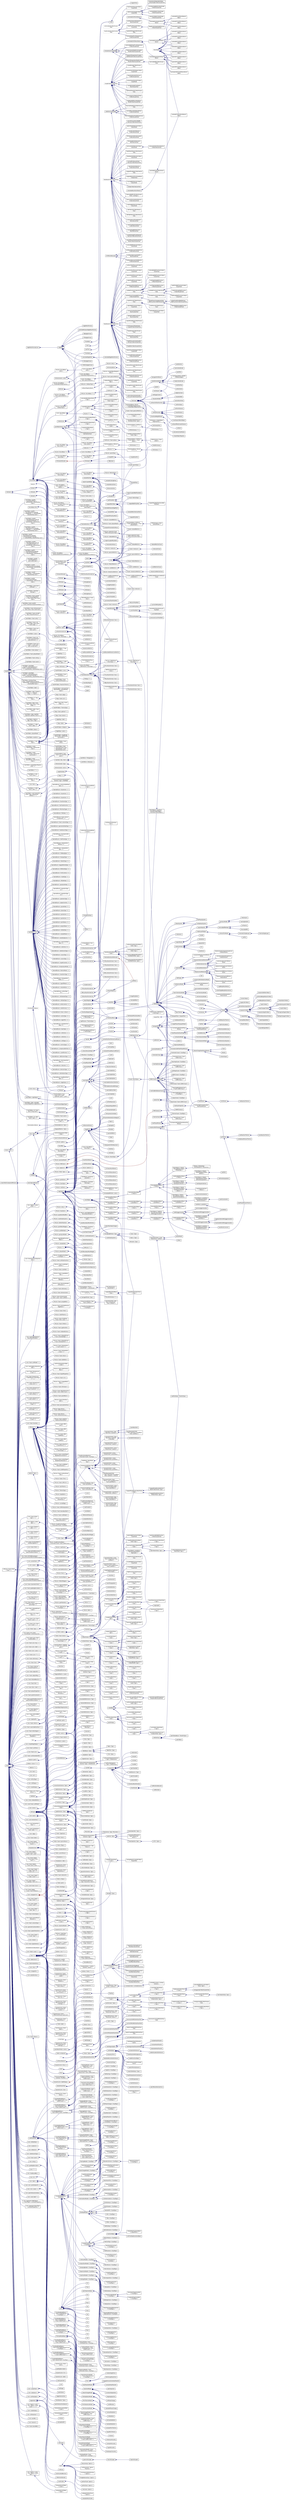 digraph "Graphical Class Hierarchy"
{
  bgcolor="transparent";
  edge [fontname="Helvetica",fontsize="10",labelfontname="Helvetica",labelfontsize="10"];
  node [fontname="Helvetica",fontsize="10",shape=record];
  rankdir="LR";
  Node1 [label="AC3DsurfaceFormatCore",height=0.2,width=0.4,color="black",URL="$a00014.html",tooltip="Internal class used by the AC3DsurfaceFormat. "];
  Node1 -> Node2 [dir="back",color="midnightblue",fontsize="10",style="solid",fontname="Helvetica"];
  Node2 [label="AC3DsurfaceFormat\<\l Face \>",height=0.2,width=0.4,color="black",URL="$a00013.html",tooltip="Provide a means of reading/writing AC3D format. "];
  Node3 [label="atmBoundaryLayer",height=0.2,width=0.4,color="black",URL="$a00074.html",tooltip="This class provides functions to evaluate the velocity and turbulence distributions appropriate for a..."];
  Node3 -> Node4 [dir="back",color="midnightblue",fontsize="10",style="solid",fontname="Helvetica"];
  Node4 [label="atmBoundaryLayerInletEpsilon\lFvPatchScalarField",height=0.2,width=0.4,color="black",URL="$a00075.html",tooltip="This boundary condition specifies an inlet value for the turbulence dissipation, , appropriate for atmospheric boundary layers. "];
  Node3 -> Node5 [dir="back",color="midnightblue",fontsize="10",style="solid",fontname="Helvetica"];
  Node5 [label="atmBoundaryLayerInletKFv\lPatchScalarField",height=0.2,width=0.4,color="black",URL="$a00076.html",tooltip="This boundary condition specifies an inlet value for the turbulence kinetic energy, , appropriate for atmospheric boundary layers. "];
  Node3 -> Node6 [dir="back",color="midnightblue",fontsize="10",style="solid",fontname="Helvetica"];
  Node6 [label="atmBoundaryLayerInletVelocity\lFvPatchVectorField",height=0.2,width=0.4,color="black",URL="$a00077.html",tooltip="This boundary condition specifies a velocity inlet profile appropriate for atmospheric boundary layer..."];
  Node7 [label="autoPtr\< chemistryReader\l\< ThermoType \> \>",height=0.2,width=0.4,color="black",URL="$a00085.html"];
  Node7 -> Node8 [dir="back",color="midnightblue",fontsize="10",style="solid",fontname="Helvetica"];
  Node8 [label="reactingMixture\< ThermoType \>",height=0.2,width=0.4,color="black",URL="$a02127.html",tooltip="Foam::reactingMixture. "];
  Node8 -> Node9 [dir="back",color="midnightblue",fontsize="10",style="solid",fontname="Helvetica"];
  Node9 [label="singleStepReactingMixture\l\< ThermoType \>",height=0.2,width=0.4,color="black",URL="$a02388.html",tooltip="Single step reacting mixture. "];
  Node10 [label="basicMultiComponentMixture",height=0.2,width=0.4,color="black",URL="$a00108.html",tooltip="Multi-component mixture. "];
  Node10 -> Node11 [dir="back",color="midnightblue",fontsize="10",style="solid",fontname="Helvetica"];
  Node11 [label="basicSpecieMixture",height=0.2,width=0.4,color="black",URL="$a00114.html",tooltip="Specialization of basicMultiComponentMixture for a mixture consisting of a number for molecular speci..."];
  Node11 -> Node12 [dir="back",color="midnightblue",fontsize="10",style="solid",fontname="Helvetica"];
  Node12 [label="basicCombustionMixture",height=0.2,width=0.4,color="black",URL="$a00100.html",tooltip="Specialization of the basicSpecieMixture for combustion. "];
  Node12 -> Node13 [dir="back",color="midnightblue",fontsize="10",style="solid",fontname="Helvetica"];
  Node13 [label="egrMixture\< ThermoType \>",height=0.2,width=0.4,color="black",URL="$a00633.html",tooltip="Foam::egrMixture. "];
  Node12 -> Node14 [dir="back",color="midnightblue",fontsize="10",style="solid",fontname="Helvetica"];
  Node14 [label="homogeneousMixture\l\< ThermoType \>",height=0.2,width=0.4,color="black",URL="$a01026.html",tooltip="Foam::homogeneousMixture. "];
  Node12 -> Node15 [dir="back",color="midnightblue",fontsize="10",style="solid",fontname="Helvetica"];
  Node15 [label="inhomogeneousMixture\l\< ThermoType \>",height=0.2,width=0.4,color="black",URL="$a01111.html",tooltip="Foam::inhomogeneousMixture. "];
  Node12 -> Node16 [dir="back",color="midnightblue",fontsize="10",style="solid",fontname="Helvetica"];
  Node16 [label="veryInhomogeneousMixture\l\< ThermoType \>",height=0.2,width=0.4,color="black",URL="$a02897.html",tooltip="Foam::veryInhomogeneousMixture. "];
  Node11 -> Node17 [dir="back",color="midnightblue",fontsize="10",style="solid",fontname="Helvetica"];
  Node17 [label="multiComponentMixture\l\< ThermoType \>",height=0.2,width=0.4,color="black",URL="$a01575.html",tooltip="Foam::multiComponentMixture. "];
  Node17 -> Node8 [dir="back",color="midnightblue",fontsize="10",style="solid",fontname="Helvetica"];
  Node18 [label="blendedSchemeBaseName",height=0.2,width=0.4,color="grey75"];
  Node18 -> Node19 [dir="back",color="midnightblue",fontsize="10",style="solid",fontname="Helvetica"];
  Node19 [label="blendedSchemeBase\<\l Type \>",height=0.2,width=0.4,color="black",URL="$a00138.html",tooltip="Base class for blended schemes to provide access to the blending factor surface field. "];
  Node19 -> Node20 [dir="back",color="midnightblue",fontsize="10",style="solid",fontname="Helvetica"];
  Node20 [label="blended\< Type \>",height=0.2,width=0.4,color="black",URL="$a00136.html",tooltip="linear/upwind blended differencing scheme. "];
  Node19 -> Node21 [dir="back",color="midnightblue",fontsize="10",style="solid",fontname="Helvetica"];
  Node21 [label="cellCoBlended\< Type \>",height=0.2,width=0.4,color="black",URL="$a00206.html",tooltip="Two-scheme cell-based Courant number based blending differencing scheme. "];
  Node19 -> Node22 [dir="back",color="midnightblue",fontsize="10",style="solid",fontname="Helvetica"];
  Node22 [label="CoBlended\< Type \>",height=0.2,width=0.4,color="black",URL="$a00299.html",tooltip="Two-scheme Courant number based blending differencing scheme. "];
  Node19 -> Node23 [dir="back",color="midnightblue",fontsize="10",style="solid",fontname="Helvetica"];
  Node23 [label="localBlended\< Type \>",height=0.2,width=0.4,color="black",URL="$a01399.html",tooltip="Two-scheme localBlended differencing scheme. "];
  Node24 [label="boundBox",height=0.2,width=0.4,color="black",URL="$a00154.html",tooltip="A bounding box defined in terms of the points at its extremities. "];
  Node24 -> Node25 [dir="back",color="midnightblue",fontsize="10",style="solid",fontname="Helvetica"];
  Node25 [label="treeBoundBox",height=0.2,width=0.4,color="black",URL="$a02745.html",tooltip="Standard boundBox + extra functionality for use in octree. "];
  Node25 -> Node26 [dir="back",color="midnightblue",fontsize="10",style="solid",fontname="Helvetica"];
  Node26 [label="searchableBox",height=0.2,width=0.4,color="black",URL="$a02315.html",tooltip="Searching on bounding box. "];
  Node27 [label="CallbackRegistryName",height=0.2,width=0.4,color="grey75"];
  Node27 -> Node28 [dir="back",color="midnightblue",fontsize="10",style="solid",fontname="Helvetica"];
  Node28 [label="CallbackRegistry\< Callback\lType \>",height=0.2,width=0.4,color="black",URL="$a00197.html",tooltip="Base class with which callbacks are registered. "];
  Node29 [label="cellDistFuncs",height=0.2,width=0.4,color="black",URL="$a00208.html",tooltip="Collection of functions used in wall distance calculation. "];
  Node29 -> Node30 [dir="back",color="midnightblue",fontsize="10",style="solid",fontname="Helvetica"];
  Node30 [label="patchDataWave\< TransferType \>",height=0.2,width=0.4,color="black",URL="$a01826.html",tooltip="Takes a set of patches to start MeshWave from. "];
  Node29 -> Node31 [dir="back",color="midnightblue",fontsize="10",style="solid",fontname="Helvetica"];
  Node31 [label="patchWave",height=0.2,width=0.4,color="black",URL="$a01854.html",tooltip="Takes a set of patches to start MeshWave from. After construction holds distance at cells and distanc..."];
  Node29 -> Node32 [dir="back",color="midnightblue",fontsize="10",style="solid",fontname="Helvetica"];
  Node32 [label="wallDistData\< TransferType \>",height=0.2,width=0.4,color="black",URL="$a02932.html",tooltip="Wall distance calculation. Like wallDist but also transports extra data (template argument)..."];
  Node33 [label="clock",height=0.2,width=0.4,color="black",URL="$a00274.html",tooltip="Read access to the system clock with formatting. "];
  Node33 -> Node34 [dir="back",color="midnightblue",fontsize="10",style="solid",fontname="Helvetica"];
  Node34 [label="Time",height=0.2,width=0.4,color="black",URL="$a02682.html",tooltip="Class to control time during OpenFOAM simulations that is also the top-level objectRegistry. "];
  Node34 -> Node35 [dir="back",color="midnightblue",fontsize="10",style="solid",fontname="Helvetica"];
  Node35 [label="engineTime",height=0.2,width=0.4,color="black",URL="$a00648.html",tooltip="Manage time in terms of engine RPM and crank-angle. "];
  Node36 [label="codedBase",height=0.2,width=0.4,color="black",URL="$a00300.html",tooltip="Base class for function objects and boundary conditions using dynamic code. "];
  Node36 -> Node37 [dir="back",color="midnightblue",fontsize="10",style="solid",fontname="Helvetica"];
  Node37 [label="codedFixedValueFvPatchField\l\< Type \>",height=0.2,width=0.4,color="black",URL="$a00301.html",tooltip="Constructs on-the-fly a new boundary condition (derived from fixedValueFvPatchField) which is then us..."];
  Node36 -> Node38 [dir="back",color="midnightblue",fontsize="10",style="solid",fontname="Helvetica"];
  Node38 [label="codedFixedValuePointPatch\lField\< Type \>",height=0.2,width=0.4,color="black",URL="$a00302.html",tooltip="Constructs on-the-fly a new boundary condition (derived from fixedValuePointPatchField) which is then..."];
  Node36 -> Node39 [dir="back",color="midnightblue",fontsize="10",style="solid",fontname="Helvetica"];
  Node39 [label="codedFunctionObject",height=0.2,width=0.4,color="black",URL="$a00303.html",tooltip="This function object provides a general interface to enable dynamic code compilation. "];
  Node36 -> Node40 [dir="back",color="midnightblue",fontsize="10",style="solid",fontname="Helvetica"];
  Node40 [label="codedMixedFvPatchField\l\< Type \>",height=0.2,width=0.4,color="black",URL="$a00304.html",tooltip="Constructs on-the-fly a new boundary condition (derived from mixedFvPatchField) which is then used to..."];
  Node36 -> Node41 [dir="back",color="midnightblue",fontsize="10",style="solid",fontname="Helvetica"];
  Node41 [label="CodedSource\< Type \>",height=0.2,width=0.4,color="black",URL="$a00305.html"];
  Node42 [label="compressibleTransportModel",height=0.2,width=0.4,color="black",URL="$a00337.html",tooltip="Base-class for all transport models used by the compressible turbulence models. "];
  Node42 -> Node43 [dir="back",color="midnightblue",fontsize="10",style="solid",fontname="Helvetica"];
  Node43 [label="fluidThermo",height=0.2,width=0.4,color="black",URL="$a00856.html",tooltip="Fundamental fluid thermodynamic properties. "];
  Node43 -> Node44 [dir="back",color="midnightblue",fontsize="10",style="solid",fontname="Helvetica"];
  Node44 [label="psiThermo",height=0.2,width=0.4,color="black",URL="$a02051.html",tooltip="Basic thermodynamic properties based on compressibility. "];
  Node44 -> Node45 [dir="back",color="midnightblue",fontsize="10",style="solid",fontname="Helvetica"];
  Node45 [label="multiphaseMixtureThermo",height=0.2,width=0.4,color="black",URL="$a01584.html"];
  Node44 -> Node46 [dir="back",color="midnightblue",fontsize="10",style="solid",fontname="Helvetica"];
  Node46 [label="psiReactionThermo",height=0.2,width=0.4,color="black",URL="$a02050.html",tooltip="Foam::psiReactionThermo. "];
  Node46 -> Node47 [dir="back",color="midnightblue",fontsize="10",style="solid",fontname="Helvetica"];
  Node47 [label="psiuReactionThermo",height=0.2,width=0.4,color="black",URL="$a02054.html",tooltip="Foam::psiuReactionThermo. "];
  Node44 -> Node48 [dir="back",color="midnightblue",fontsize="10",style="solid",fontname="Helvetica"];
  Node48 [label="twoPhaseMixtureThermo",height=0.2,width=0.4,color="black",URL="$a02786.html"];
  Node43 -> Node49 [dir="back",color="midnightblue",fontsize="10",style="solid",fontname="Helvetica"];
  Node49 [label="rhoThermo",height=0.2,width=0.4,color="black",URL="$a02247.html",tooltip="Basic thermodynamic properties based on density. "];
  Node49 -> Node50 [dir="back",color="midnightblue",fontsize="10",style="solid",fontname="Helvetica"];
  Node50 [label="rhoReactionThermo",height=0.2,width=0.4,color="black",URL="$a02246.html",tooltip="Foam::rhoReactionThermo. "];
  Node42 -> Node51 [dir="back",color="midnightblue",fontsize="10",style="solid",fontname="Helvetica"];
  Node51 [label="incompressibleTwoPhaseInteracting\lMixture",height=0.2,width=0.4,color="black",URL="$a01064.html",tooltip="A two-phase incompressible transportModel for interacting phases requiring the direct evaluation of t..."];
  Node52 [label="cpuTime",height=0.2,width=0.4,color="black",URL="$a00436.html",tooltip="Starts timing CPU usage and return elapsed time from start. "];
  Node52 -> Node34 [dir="back",color="midnightblue",fontsize="10",style="solid",fontname="Helvetica"];
  Node53 [label="cyclicAMILduInterfaceField",height=0.2,width=0.4,color="black",URL="$a00478.html",tooltip="Abstract base class for cyclic AMI coupled interfaces. "];
  Node53 -> Node54 [dir="back",color="midnightblue",fontsize="10",style="solid",fontname="Helvetica"];
  Node54 [label="cyclicACMILduInterfaceField",height=0.2,width=0.4,color="black",URL="$a00468.html",tooltip="Abstract base class for cyclic ACMI coupled interfaces. "];
  Node54 -> Node55 [dir="back",color="midnightblue",fontsize="10",style="solid",fontname="Helvetica"];
  Node55 [label="cyclicACMIFvPatchField\l\< Type \>",height=0.2,width=0.4,color="black",URL="$a00463.html",tooltip="This boundary condition enforces a cyclic condition between a pair of boundaries, whereby communicati..."];
  Node54 -> Node56 [dir="back",color="midnightblue",fontsize="10",style="solid",fontname="Helvetica"];
  Node56 [label="cyclicACMIGAMGInterfaceField",height=0.2,width=0.4,color="black",URL="$a00466.html",tooltip="GAMG agglomerated cyclic interface for Arbitrarily Coupled Mesh Interface (ACMI) fields. "];
  Node53 -> Node57 [dir="back",color="midnightblue",fontsize="10",style="solid",fontname="Helvetica"];
  Node57 [label="cyclicAMIFvPatchField\l\< Type \>",height=0.2,width=0.4,color="black",URL="$a00473.html",tooltip="This boundary condition enforces a cyclic condition between a pair of boundaries, whereby communicati..."];
  Node57 -> Node58 [dir="back",color="midnightblue",fontsize="10",style="solid",fontname="Helvetica"];
  Node58 [label="jumpCyclicAMIFvPatchField\l\< Type \>",height=0.2,width=0.4,color="black",URL="$a01247.html",tooltip="This boundary condition provides a base class that enforces a cyclic condition with a specified &#39;jump..."];
  Node58 -> Node59 [dir="back",color="midnightblue",fontsize="10",style="solid",fontname="Helvetica"];
  Node59 [label="fixedJumpAMIFvPatchField\l\< scalar \>",height=0.2,width=0.4,color="black",URL="$a00832.html"];
  Node59 -> Node60 [dir="back",color="midnightblue",fontsize="10",style="solid",fontname="Helvetica"];
  Node60 [label="energyJumpAMIFvPatchScalar\lField",height=0.2,width=0.4,color="black",URL="$a00642.html",tooltip="This boundary condition provides an energy jump condition across a pair of coupled patches with an ar..."];
  Node58 -> Node61 [dir="back",color="midnightblue",fontsize="10",style="solid",fontname="Helvetica"];
  Node61 [label="fixedJumpAMIFvPatchField\l\< Type \>",height=0.2,width=0.4,color="black",URL="$a00832.html",tooltip="This boundary condition provides a jump condition, across non-conformal cyclic path-pairs, employing an arbitraryMeshInterface (AMI). "];
  Node61 -> Node62 [dir="back",color="midnightblue",fontsize="10",style="solid",fontname="Helvetica"];
  Node62 [label="uniformJumpAMIFvPatchField\l\< Type \>",height=0.2,width=0.4,color="black",URL="$a02849.html",tooltip="This boundary condition provides a jump condition, using the cyclicAMI condition as a base..."];
  Node53 -> Node63 [dir="back",color="midnightblue",fontsize="10",style="solid",fontname="Helvetica"];
  Node63 [label="cyclicAMIGAMGInterfaceField",height=0.2,width=0.4,color="black",URL="$a00476.html",tooltip="GAMG agglomerated cyclic interface field. "];
  Node64 [label="cyclicLduInterfaceField",height=0.2,width=0.4,color="black",URL="$a00488.html",tooltip="Abstract base class for cyclic coupled interfaces. "];
  Node64 -> Node65 [dir="back",color="midnightblue",fontsize="10",style="solid",fontname="Helvetica"];
  Node65 [label="cyclicFvPatchField\l\< Type \>",height=0.2,width=0.4,color="black",URL="$a00483.html",tooltip="This boundary condition enforces a cyclic condition between a pair of boundaries. ..."];
  Node65 -> Node66 [dir="back",color="midnightblue",fontsize="10",style="solid",fontname="Helvetica"];
  Node66 [label="cyclicSlipFvPatchField\l\< Type \>",height=0.2,width=0.4,color="black",URL="$a00494.html",tooltip="This boundary condition is a light wrapper around the cyclicFvPatchField condition, providing no new functionality. "];
  Node65 -> Node67 [dir="back",color="midnightblue",fontsize="10",style="solid",fontname="Helvetica"];
  Node67 [label="jumpCyclicFvPatchField\l\< Type \>",height=0.2,width=0.4,color="black",URL="$a01248.html",tooltip="This boundary condition provides a base class for coupled-cyclic conditions with a specified &#39;jump&#39; (..."];
  Node67 -> Node68 [dir="back",color="midnightblue",fontsize="10",style="solid",fontname="Helvetica"];
  Node68 [label="fixedJumpFvPatchField\l\< scalar \>",height=0.2,width=0.4,color="black",URL="$a00833.html"];
  Node68 -> Node69 [dir="back",color="midnightblue",fontsize="10",style="solid",fontname="Helvetica"];
  Node69 [label="energyJumpFvPatchScalarField",height=0.2,width=0.4,color="black",URL="$a00643.html",tooltip="This boundary condition provides an energy jump condition across a pair of coupled patches..."];
  Node68 -> Node70 [dir="back",color="midnightblue",fontsize="10",style="solid",fontname="Helvetica"];
  Node70 [label="porousBafflePressureFvPatch\lField\< Type \>",height=0.2,width=0.4,color="black",URL="$a01980.html",tooltip="This boundary condition provides a jump condition, using the cyclic condition as a base..."];
  Node67 -> Node71 [dir="back",color="midnightblue",fontsize="10",style="solid",fontname="Helvetica"];
  Node71 [label="fixedJumpFvPatchField\l\< Type \>",height=0.2,width=0.4,color="black",URL="$a00833.html",tooltip="This boundary condition provides a jump condition, using the cyclic condition as a base..."];
  Node71 -> Node72 [dir="back",color="midnightblue",fontsize="10",style="solid",fontname="Helvetica"];
  Node72 [label="uniformJumpFvPatchField\l\< Type \>",height=0.2,width=0.4,color="black",URL="$a02850.html",tooltip="This boundary condition provides a jump condition, using the cyclic condition as a base..."];
  Node72 -> Node73 [dir="back",color="midnightblue",fontsize="10",style="solid",fontname="Helvetica"];
  Node73 [label="fanFvPatchField\< Type \>",height=0.2,width=0.4,color="black",URL="$a00757.html",tooltip="This boundary condition provides a jump condition, using the cyclic condition as a base..."];
  Node65 -> Node74 [dir="back",color="midnightblue",fontsize="10",style="solid",fontname="Helvetica"];
  Node74 [label="nonuniformTransformCyclic\lFvPatchField\< Type \>",height=0.2,width=0.4,color="black",URL="$a01661.html",tooltip="This boundary condition enforces a cyclic condition between a pair of boundaries, incorporating a non..."];
  Node64 -> Node75 [dir="back",color="midnightblue",fontsize="10",style="solid",fontname="Helvetica"];
  Node75 [label="cyclicGAMGInterfaceField",height=0.2,width=0.4,color="black",URL="$a00486.html",tooltip="GAMG agglomerated cyclic interface field. "];
  Node76 [label="dictionaryName",height=0.2,width=0.4,color="black",URL="$a00533.html"];
  Node76 -> Node77 [dir="back",color="midnightblue",fontsize="10",style="solid",fontname="Helvetica"];
  Node77 [label="dictionary",height=0.2,width=0.4,color="black",URL="$a00530.html",tooltip="A list of keyword definitions, which are a keyword followed by any number of values (e..."];
  Node77 -> Node78 [dir="back",color="midnightblue",fontsize="10",style="solid",fontname="Helvetica"];
  Node78 [label="cellShapeControl",height=0.2,width=0.4,color="black",URL="$a00227.html"];
  Node77 -> Node79 [dir="back",color="midnightblue",fontsize="10",style="solid",fontname="Helvetica"];
  Node79 [label="cellSizeFunction",height=0.2,width=0.4,color="black",URL="$a00232.html",tooltip="Abstract base class for specifying target cell sizes. "];
  Node79 -> Node80 [dir="back",color="midnightblue",fontsize="10",style="solid",fontname="Helvetica"];
  Node80 [label="linearDistance",height=0.2,width=0.4,color="black",URL="$a01362.html"];
  Node79 -> Node81 [dir="back",color="midnightblue",fontsize="10",style="solid",fontname="Helvetica"];
  Node81 [label="linearSpatial",height=0.2,width=0.4,color="black",URL="$a01368.html"];
  Node79 -> Node82 [dir="back",color="midnightblue",fontsize="10",style="solid",fontname="Helvetica"];
  Node82 [label="surfaceOffsetLinearDistance",height=0.2,width=0.4,color="black",URL="$a02563.html"];
  Node79 -> Node83 [dir="back",color="midnightblue",fontsize="10",style="solid",fontname="Helvetica"];
  Node83 [label="uniform",height=0.2,width=0.4,color="black",URL="$a02835.html",tooltip="Uniform/equally-weighted distribution model. "];
  Node79 -> Node84 [dir="back",color="midnightblue",fontsize="10",style="solid",fontname="Helvetica"];
  Node84 [label="uniformDistance",height=0.2,width=0.4,color="black",URL="$a02840.html"];
  Node77 -> Node85 [dir="back",color="midnightblue",fontsize="10",style="solid",fontname="Helvetica"];
  Node85 [label="dictionaryEntry",height=0.2,width=0.4,color="black",URL="$a00532.html",tooltip="A keyword and a list of tokens is a &#39;dictionaryEntry&#39;. "];
  Node77 -> Node86 [dir="back",color="midnightblue",fontsize="10",style="solid",fontname="Helvetica"];
  Node86 [label="doxygenXmlParser",height=0.2,width=0.4,color="black",URL="$a00584.html",tooltip="Parser for doxygen XML. "];
  Node77 -> Node87 [dir="back",color="midnightblue",fontsize="10",style="solid",fontname="Helvetica"];
  Node87 [label="faceAreaWeightModel",height=0.2,width=0.4,color="black",URL="$a00729.html",tooltip="Abstract base class for providing faceAreaWeight values to the cell motion controller based on an arg..."];
  Node87 -> Node88 [dir="back",color="midnightblue",fontsize="10",style="solid",fontname="Helvetica"];
  Node88 [label="piecewiseLinearRamp",height=0.2,width=0.4,color="black",URL="$a01887.html",tooltip="A linear ramp between 0 and 1 with definable start and end points. "];
  Node77 -> Node89 [dir="back",color="midnightblue",fontsize="10",style="solid",fontname="Helvetica"];
  Node89 [label="fieldDictionary",height=0.2,width=0.4,color="black",URL="$a00771.html",tooltip="Read field as dictionary (without mesh). "];
  Node77 -> Node90 [dir="back",color="midnightblue",fontsize="10",style="solid",fontname="Helvetica"];
  Node90 [label="initialPointsMethod",height=0.2,width=0.4,color="black",URL="$a01112.html",tooltip="Abstract base class for generating initial points for a conformalVoronoiMesh. "];
  Node90 -> Node91 [dir="back",color="midnightblue",fontsize="10",style="solid",fontname="Helvetica"];
  Node91 [label="autoDensity",height=0.2,width=0.4,color="black",URL="$a00083.html",tooltip="Choose random points inside the domain and place them with a probability proportional to the target d..."];
  Node90 -> Node92 [dir="back",color="midnightblue",fontsize="10",style="solid",fontname="Helvetica"];
  Node92 [label="bodyCentredCubic",height=0.2,width=0.4,color="black",URL="$a00146.html",tooltip="Generate a BCC lattice of points inside the surfaces to be conformed to of the conformalVoronoiMesh. "];
  Node90 -> Node93 [dir="back",color="midnightblue",fontsize="10",style="solid",fontname="Helvetica"];
  Node93 [label="faceCentredCubic",height=0.2,width=0.4,color="black",URL="$a00731.html",tooltip="Generate an FCC lattice of points inside the surfaces to be conformed to of the conformalVoronoiMesh..."];
  Node90 -> Node94 [dir="back",color="midnightblue",fontsize="10",style="solid",fontname="Helvetica"];
  Node94 [label="pointFile",height=0.2,width=0.4,color="black",URL="$a01919.html",tooltip="Inserts points at locations specified in a pointFile into the surfaces to be conformed to of the conf..."];
  Node90 -> Node95 [dir="back",color="midnightblue",fontsize="10",style="solid",fontname="Helvetica"];
  Node95 [label="rayShooting",height=0.2,width=0.4,color="black",URL="$a02123.html"];
  Node90 -> Node96 [dir="back",color="midnightblue",fontsize="10",style="solid",fontname="Helvetica"];
  Node96 [label="uniformGrid",height=0.2,width=0.4,color="black",URL="$a02845.html",tooltip="Generate a uniform grid of points inside the surfaces to be conformed to of the conformalVoronoiMesh..."];
  Node77 -> Node97 [dir="back",color="midnightblue",fontsize="10",style="solid",fontname="Helvetica"];
  Node97 [label="IOdictionary",height=0.2,width=0.4,color="black",URL="$a01190.html",tooltip="IOdictionary is derived from dictionary and IOobject to give the dictionary automatic IO functionalit..."];
  Node97 -> Node98 [dir="back",color="midnightblue",fontsize="10",style="solid",fontname="Helvetica"];
  Node98 [label="basicChemistryModel",height=0.2,width=0.4,color="black",URL="$a00099.html",tooltip="Base class for chemistry models. "];
  Node98 -> Node99 [dir="back",color="midnightblue",fontsize="10",style="solid",fontname="Helvetica"];
  Node99 [label="basicSolidChemistryModel",height=0.2,width=0.4,color="black",URL="$a00113.html",tooltip="Chemistry model for solid thermodynamics. "];
  Node98 -> Node100 [dir="back",color="midnightblue",fontsize="10",style="solid",fontname="Helvetica"];
  Node100 [label="psiChemistryModel",height=0.2,width=0.4,color="black",URL="$a02047.html",tooltip="Chemistry model for compressibility-based thermodynamics. "];
  Node98 -> Node101 [dir="back",color="midnightblue",fontsize="10",style="solid",fontname="Helvetica"];
  Node101 [label="rhoChemistryModel",height=0.2,width=0.4,color="black",URL="$a02241.html",tooltip="Chemistry model for density-based thermodynamics. "];
  Node97 -> Node102 [dir="back",color="midnightblue",fontsize="10",style="solid",fontname="Helvetica"];
  Node102 [label="basicThermo",height=0.2,width=0.4,color="black",URL="$a00121.html",tooltip="Abstract base-class for fluid and solid thermodynamic properties. "];
  Node102 -> Node43 [dir="back",color="midnightblue",fontsize="10",style="solid",fontname="Helvetica"];
  Node102 -> Node103 [dir="back",color="midnightblue",fontsize="10",style="solid",fontname="Helvetica"];
  Node103 [label="solidThermo",height=0.2,width=0.4,color="black",URL="$a02443.html",tooltip="Fundamental solid thermodynamic properties. "];
  Node103 -> Node104 [dir="back",color="midnightblue",fontsize="10",style="solid",fontname="Helvetica"];
  Node104 [label="solidReactionThermo",height=0.2,width=0.4,color="black",URL="$a02442.html",tooltip="Foam::solidReactionThermo. "];
  Node97 -> Node105 [dir="back",color="midnightblue",fontsize="10",style="solid",fontname="Helvetica"];
  Node105 [label="combustionModel",height=0.2,width=0.4,color="black",URL="$a00318.html",tooltip="Base class for combustion models. "];
  Node105 -> Node106 [dir="back",color="midnightblue",fontsize="10",style="solid",fontname="Helvetica"];
  Node106 [label="psiCombustionModel",height=0.2,width=0.4,color="black",URL="$a02048.html"];
  Node106 -> Node107 [dir="back",color="midnightblue",fontsize="10",style="solid",fontname="Helvetica"];
  Node107 [label="psiChemistryCombustion",height=0.2,width=0.4,color="black",URL="$a02046.html"];
  Node106 -> Node108 [dir="back",color="midnightblue",fontsize="10",style="solid",fontname="Helvetica"];
  Node108 [label="psiThermoCombustion",height=0.2,width=0.4,color="black",URL="$a02052.html"];
  Node105 -> Node109 [dir="back",color="midnightblue",fontsize="10",style="solid",fontname="Helvetica"];
  Node109 [label="rhoCombustionModel",height=0.2,width=0.4,color="black",URL="$a02242.html"];
  Node109 -> Node110 [dir="back",color="midnightblue",fontsize="10",style="solid",fontname="Helvetica"];
  Node110 [label="rhoChemistryCombustion",height=0.2,width=0.4,color="black",URL="$a02239.html"];
  Node109 -> Node111 [dir="back",color="midnightblue",fontsize="10",style="solid",fontname="Helvetica"];
  Node111 [label="rhoThermoCombustion",height=0.2,width=0.4,color="black",URL="$a02248.html"];
  Node97 -> Node112 [dir="back",color="midnightblue",fontsize="10",style="solid",fontname="Helvetica"];
  Node112 [label="data",height=0.2,width=0.4,color="black",URL="$a00509.html",tooltip="Database for solution data, solver performance and other reduced data. "];
  Node112 -> Node113 [dir="back",color="midnightblue",fontsize="10",style="solid",fontname="Helvetica"];
  Node113 [label="fvMesh",height=0.2,width=0.4,color="black",URL="$a00889.html",tooltip="Mesh data needed to do the Finite Volume discretisation. "];
  Node113 -> Node114 [dir="back",color="midnightblue",fontsize="10",style="solid",fontname="Helvetica"];
  Node114 [label="domainDecomposition",height=0.2,width=0.4,color="black",URL="$a00581.html",tooltip="Automatic domain decomposition class for finite-volume meshes. "];
  Node113 -> Node115 [dir="back",color="midnightblue",fontsize="10",style="solid",fontname="Helvetica"];
  Node115 [label="dynamicFvMesh",height=0.2,width=0.4,color="black",URL="$a00607.html",tooltip="Abstract base class for geometry and/or topology changing fvMesh. "];
  Node115 -> Node116 [dir="back",color="midnightblue",fontsize="10",style="solid",fontname="Helvetica"];
  Node116 [label="dynamicInkJetFvMesh",height=0.2,width=0.4,color="black",URL="$a00610.html",tooltip="Mesh motion specifically for the \"pumping\" system of an ink-jet injector. "];
  Node115 -> Node117 [dir="back",color="midnightblue",fontsize="10",style="solid",fontname="Helvetica"];
  Node117 [label="dynamicMotionSolverFvMesh",height=0.2,width=0.4,color="black",URL="$a00614.html",tooltip="The dynamicMotionSolverFvMesh. "];
  Node115 -> Node118 [dir="back",color="midnightblue",fontsize="10",style="solid",fontname="Helvetica"];
  Node118 [label="dynamicRefineFvMesh",height=0.2,width=0.4,color="black",URL="$a00615.html",tooltip="A fvMesh with built-in refinement. "];
  Node115 -> Node119 [dir="back",color="midnightblue",fontsize="10",style="solid",fontname="Helvetica"];
  Node119 [label="multiSolidBodyMotionFvMesh",height=0.2,width=0.4,color="black",URL="$a01592.html",tooltip="Solid-body motion of the mesh specified by a run-time selectable motion function. ..."];
  Node115 -> Node120 [dir="back",color="midnightblue",fontsize="10",style="solid",fontname="Helvetica"];
  Node120 [label="solidBodyMotionFvMesh",height=0.2,width=0.4,color="black",URL="$a02432.html",tooltip="Solid-body motion of the mesh specified by a run-time selectable motion function. ..."];
  Node115 -> Node121 [dir="back",color="midnightblue",fontsize="10",style="solid",fontname="Helvetica"];
  Node121 [label="staticFvMesh",height=0.2,width=0.4,color="black",URL="$a02511.html",tooltip="Foam::staticFvMesh. "];
  Node115 -> Node122 [dir="back",color="midnightblue",fontsize="10",style="solid",fontname="Helvetica"];
  Node122 [label="topoChangerFvMesh",height=0.2,width=0.4,color="black",URL="$a02709.html",tooltip="Abstract base class for a topology changing fvMesh. "];
  Node122 -> Node123 [dir="back",color="midnightblue",fontsize="10",style="solid",fontname="Helvetica"];
  Node123 [label="linearValveFvMesh",height=0.2,width=0.4,color="black",URL="$a01373.html",tooltip="A sliding linear valve. "];
  Node122 -> Node124 [dir="back",color="midnightblue",fontsize="10",style="solid",fontname="Helvetica"];
  Node124 [label="linearValveLayersFvMesh",height=0.2,width=0.4,color="black",URL="$a01374.html",tooltip="A sliding linear valve with layers. "];
  Node122 -> Node125 [dir="back",color="midnightblue",fontsize="10",style="solid",fontname="Helvetica"];
  Node125 [label="mixerFvMesh",height=0.2,width=0.4,color="black",URL="$a01548.html",tooltip="A rotating slider mesh. "];
  Node122 -> Node126 [dir="back",color="midnightblue",fontsize="10",style="solid",fontname="Helvetica"];
  Node126 [label="movingConeTopoFvMesh",height=0.2,width=0.4,color="black",URL="$a01568.html",tooltip="Sample topoChangerFvMesh that moves an object in x direction and introduces/removes layers..."];
  Node122 -> Node127 [dir="back",color="midnightblue",fontsize="10",style="solid",fontname="Helvetica"];
  Node127 [label="rawTopoChangerFvMesh",height=0.2,width=0.4,color="black",URL="$a02121.html",tooltip="topoChangerFvMesh without any added functionality. "];
  Node113 -> Node128 [dir="back",color="midnightblue",fontsize="10",style="solid",fontname="Helvetica"];
  Node128 [label="engineMesh",height=0.2,width=0.4,color="black",URL="$a00646.html",tooltip="Foam::engineMesh. "];
  Node128 -> Node129 [dir="back",color="midnightblue",fontsize="10",style="solid",fontname="Helvetica"];
  Node129 [label="fvMotionSolverEngineMesh",height=0.2,width=0.4,color="black",URL="$a00897.html",tooltip="Foam::fvMotionSolverEngineMesh. "];
  Node128 -> Node130 [dir="back",color="midnightblue",fontsize="10",style="solid",fontname="Helvetica"];
  Node130 [label="layeredEngineMesh",height=0.2,width=0.4,color="black",URL="$a01298.html",tooltip="Foam::layeredEngineMesh. "];
  Node128 -> Node131 [dir="back",color="midnightblue",fontsize="10",style="solid",fontname="Helvetica"];
  Node131 [label="staticEngineMesh",height=0.2,width=0.4,color="black",URL="$a02510.html",tooltip="Foam::staticEngineMesh. "];
  Node113 -> Node132 [dir="back",color="midnightblue",fontsize="10",style="solid",fontname="Helvetica"];
  Node132 [label="extrudePatchMesh",height=0.2,width=0.4,color="black",URL="$a00724.html",tooltip="Mesh at a patch created on the fly. The following entry should be used on the field boundary dictiona..."];
  Node113 -> Node133 [dir="back",color="midnightblue",fontsize="10",style="solid",fontname="Helvetica"];
  Node133 [label="fluentFvMesh",height=0.2,width=0.4,color="black",URL="$a00855.html"];
  Node113 -> Node134 [dir="back",color="midnightblue",fontsize="10",style="solid",fontname="Helvetica"];
  Node134 [label="mirrorFvMesh",height=0.2,width=0.4,color="black",URL="$a01542.html"];
  Node113 -> Node135 [dir="back",color="midnightblue",fontsize="10",style="solid",fontname="Helvetica"];
  Node135 [label="singleCellFvMesh",height=0.2,width=0.4,color="black",URL="$a02380.html",tooltip="fvMesh as subset of other mesh. Consists of one cell and all original bounday faces. Useful when manipulating boundary data. Single internal cell only needed to be able to manipulate in a standard way. "];
  Node97 -> Node136 [dir="back",color="midnightblue",fontsize="10",style="solid",fontname="Helvetica"];
  Node136 [label="options",height=0.2,width=0.4,color="black",URL="$a01754.html",tooltip="Finite-volume options. "];
  Node97 -> Node137 [dir="back",color="midnightblue",fontsize="10",style="solid",fontname="Helvetica"];
  Node137 [label="fvSchemes",height=0.2,width=0.4,color="black",URL="$a00903.html",tooltip="Selector class for finite volume differencing schemes. fvMesh is derived from fvShemes so that all fi..."];
  Node137 -> Node113 [dir="back",color="midnightblue",fontsize="10",style="solid",fontname="Helvetica"];
  Node97 -> Node138 [dir="back",color="midnightblue",fontsize="10",style="solid",fontname="Helvetica"];
  Node138 [label="incompressibleThreePhase\lMixture",height=0.2,width=0.4,color="black",URL="$a01061.html"];
  Node138 -> Node139 [dir="back",color="midnightblue",fontsize="10",style="solid",fontname="Helvetica"];
  Node139 [label="immiscibleIncompressible\lThreePhaseMixture",height=0.2,width=0.4,color="black",URL="$a01052.html",tooltip="An immiscible incompressible two-phase mixture transport model. "];
  Node97 -> Node51 [dir="back",color="midnightblue",fontsize="10",style="solid",fontname="Helvetica"];
  Node97 -> Node140 [dir="back",color="midnightblue",fontsize="10",style="solid",fontname="Helvetica"];
  Node140 [label="incompressibleTwoPhaseMixture",height=0.2,width=0.4,color="black",URL="$a01065.html",tooltip="A two-phase incompressible transportModel. "];
  Node140 -> Node141 [dir="back",color="midnightblue",fontsize="10",style="solid",fontname="Helvetica"];
  Node141 [label="immiscibleIncompressible\lTwoPhaseMixture",height=0.2,width=0.4,color="black",URL="$a01053.html",tooltip="An immiscible incompressible two-phase mixture transport model. "];
  Node140 -> Node142 [dir="back",color="midnightblue",fontsize="10",style="solid",fontname="Helvetica"];
  Node142 [label="phaseChangeTwoPhaseMixture",height=0.2,width=0.4,color="black",URL="$a01873.html"];
  Node142 -> Node143 [dir="back",color="midnightblue",fontsize="10",style="solid",fontname="Helvetica"];
  Node143 [label="Kunz",height=0.2,width=0.4,color="black",URL="$a01272.html",tooltip="Kunz cavitation model slightly modified so that the condensation term is switched off when the pressu..."];
  Node142 -> Node144 [dir="back",color="midnightblue",fontsize="10",style="solid",fontname="Helvetica"];
  Node144 [label="Merkle",height=0.2,width=0.4,color="black",URL="$a01492.html",tooltip="Merkle cavitation model. "];
  Node142 -> Node145 [dir="back",color="midnightblue",fontsize="10",style="solid",fontname="Helvetica"];
  Node145 [label="SchnerrSauer",height=0.2,width=0.4,color="black",URL="$a02309.html",tooltip="SchnerrSauer cavitation model. "];
  Node97 -> Node146 [dir="back",color="midnightblue",fontsize="10",style="solid",fontname="Helvetica"];
  Node146 [label="IOMRFZoneList",height=0.2,width=0.4,color="black",URL="$a01196.html",tooltip="List of MRF zones with IO functionality. MRF zones are specified by a list of dictionary entries..."];
  Node97 -> Node147 [dir="back",color="midnightblue",fontsize="10",style="solid",fontname="Helvetica"];
  Node147 [label="IOOutputFilter\< OutputFilter \>",height=0.2,width=0.4,color="black",URL="$a01199.html",tooltip="IOdictionary wrapper around OutputFilter to allow them to read from their associated dictionaries..."];
  Node97 -> Node148 [dir="back",color="midnightblue",fontsize="10",style="solid",fontname="Helvetica"];
  Node148 [label="IOporosityModelList",height=0.2,width=0.4,color="black",URL="$a01200.html",tooltip="List of porosity models with IO functionality. "];
  Node97 -> Node149 [dir="back",color="midnightblue",fontsize="10",style="solid",fontname="Helvetica"];
  Node149 [label="motionSolver",height=0.2,width=0.4,color="black",URL="$a01566.html",tooltip="Virtual base class for mesh motion solver. "];
  Node149 -> Node150 [dir="back",color="midnightblue",fontsize="10",style="solid",fontname="Helvetica"];
  Node150 [label="componentDisplacementMotion\lSolver",height=0.2,width=0.4,color="black",URL="$a00328.html",tooltip="Virtual base class for displacement motion solver. "];
  Node150 -> Node151 [dir="back",color="midnightblue",fontsize="10",style="solid",fontname="Helvetica"];
  Node151 [label="displacementComponentLaplacian\lFvMotionSolver",height=0.2,width=0.4,color="black",URL="$a00554.html",tooltip="Mesh motion solver for an fvMesh. Based on solving the cell-centre Laplacian for the given component ..."];
  Node149 -> Node152 [dir="back",color="midnightblue",fontsize="10",style="solid",fontname="Helvetica"];
  Node152 [label="componentVelocityMotionSolver",height=0.2,width=0.4,color="black",URL="$a00330.html",tooltip="Virtual base class for velocity motion solver. "];
  Node152 -> Node153 [dir="back",color="midnightblue",fontsize="10",style="solid",fontname="Helvetica"];
  Node153 [label="velocityComponentLaplacian\lFvMotionSolver",height=0.2,width=0.4,color="black",URL="$a02893.html",tooltip="Mesh motion solver for an fvMesh. Based on solving the cell-centre Laplacian for the given component ..."];
  Node149 -> Node154 [dir="back",color="midnightblue",fontsize="10",style="solid",fontname="Helvetica"];
  Node154 [label="displacementMotionSolver",height=0.2,width=0.4,color="black",URL="$a00559.html",tooltip="Virtual base class for displacement motion solver. "];
  Node154 -> Node155 [dir="back",color="midnightblue",fontsize="10",style="solid",fontname="Helvetica"];
  Node155 [label="displacementInterpolation\lMotionSolver",height=0.2,width=0.4,color="black",URL="$a00555.html",tooltip="Mesh motion solver for an fvMesh. "];
  Node154 -> Node156 [dir="back",color="midnightblue",fontsize="10",style="solid",fontname="Helvetica"];
  Node156 [label="displacementLaplacianFvMotion\lSolver",height=0.2,width=0.4,color="black",URL="$a00556.html",tooltip="Mesh motion solver for an fvMesh. Based on solving the cell-centre Laplacian for the motion displacem..."];
  Node154 -> Node157 [dir="back",color="midnightblue",fontsize="10",style="solid",fontname="Helvetica"];
  Node157 [label="displacementLayeredMotion\lMotionSolver",height=0.2,width=0.4,color="black",URL="$a00557.html",tooltip="Mesh motion solver for an (multi-block) extruded fvMesh. Gets given the structure of the mesh blocks ..."];
  Node154 -> Node158 [dir="back",color="midnightblue",fontsize="10",style="solid",fontname="Helvetica"];
  Node158 [label="displacementMeshMoverMotion\lSolver",height=0.2,width=0.4,color="black",URL="$a00558.html",tooltip="Mesh motion solver for an fvMesh. Based on solving the cell-centre Laplacian for the motion displacem..."];
  Node154 -> Node159 [dir="back",color="midnightblue",fontsize="10",style="solid",fontname="Helvetica"];
  Node159 [label="displacementSBRStressFvMotion\lSolver",height=0.2,width=0.4,color="black",URL="$a00560.html",tooltip="Mesh motion solver for an fvMesh. Based on solving the cell-centre solid-body rotation stress equatio..."];
  Node154 -> Node160 [dir="back",color="midnightblue",fontsize="10",style="solid",fontname="Helvetica"];
  Node160 [label="rigidBodyMeshMotion",height=0.2,width=0.4,color="black",URL="$a02253.html",tooltip="Rigid-body mesh motion solver for fvMesh. "];
  Node154 -> Node161 [dir="back",color="midnightblue",fontsize="10",style="solid",fontname="Helvetica"];
  Node161 [label="sixDoFRigidBodyMotionSolver",height=0.2,width=0.4,color="black",URL="$a02393.html",tooltip="6-DoF solid-body mesh motion solver for an fvMesh. "];
  Node149 -> Node162 [dir="back",color="midnightblue",fontsize="10",style="solid",fontname="Helvetica"];
  Node162 [label="velocityMotionSolver",height=0.2,width=0.4,color="black",URL="$a02895.html",tooltip="Virtual base class for velocity motion solver. "];
  Node162 -> Node163 [dir="back",color="midnightblue",fontsize="10",style="solid",fontname="Helvetica"];
  Node163 [label="velocityLaplacianFvMotion\lSolver",height=0.2,width=0.4,color="black",URL="$a02894.html",tooltip="Mesh motion solver for an fvMesh. Based on solving the cell-centre Laplacian for the motion velocity..."];
  Node97 -> Node164 [dir="back",color="midnightblue",fontsize="10",style="solid",fontname="Helvetica"];
  Node164 [label="multiphaseMixture",height=0.2,width=0.4,color="black",URL="$a01583.html",tooltip="Incompressible multi-phase mixture with built in solution for the phase fractions with interface comp..."];
  Node97 -> Node165 [dir="back",color="midnightblue",fontsize="10",style="solid",fontname="Helvetica"];
  Node165 [label="multiphaseSystem",height=0.2,width=0.4,color="black",URL="$a01585.html",tooltip="Incompressible multi-phase mixture with built in solution for the phase fractions with interface comp..."];
  Node97 -> Node166 [dir="back",color="midnightblue",fontsize="10",style="solid",fontname="Helvetica"];
  Node166 [label="phaseSystem",height=0.2,width=0.4,color="black",URL="$a01884.html",tooltip="Class to represent a system of phases and model interfacial transfers between them. "];
  Node166 -> Node165 [dir="back",color="midnightblue",fontsize="10",style="solid",fontname="Helvetica"];
  Node166 -> Node167 [dir="back",color="midnightblue",fontsize="10",style="solid",fontname="Helvetica"];
  Node167 [label="twoPhaseSystem",height=0.2,width=0.4,color="black",URL="$a02787.html",tooltip="Class which solves the volume fraction equations for two phases. "];
  Node97 -> Node168 [dir="back",color="midnightblue",fontsize="10",style="solid",fontname="Helvetica"];
  Node168 [label="radiationModel",height=0.2,width=0.4,color="black",URL="$a02105.html",tooltip="Top level model for radiation modelling. "];
  Node168 -> Node169 [dir="back",color="midnightblue",fontsize="10",style="solid",fontname="Helvetica"];
  Node169 [label="fvDOM",height=0.2,width=0.4,color="black",URL="$a00885.html",tooltip="Finite Volume Discrete Ordinates Method. Solves the RTE equation for n directions in a participating ..."];
  Node168 -> Node170 [dir="back",color="midnightblue",fontsize="10",style="solid",fontname="Helvetica"];
  Node170 [label="noRadiation",height=0.2,width=0.4,color="black",URL="$a01677.html",tooltip="No radiation - does nothing to energy equation source terms (returns zeros) "];
  Node168 -> Node171 [dir="back",color="midnightblue",fontsize="10",style="solid",fontname="Helvetica"];
  Node171 [label="opaqueSolid",height=0.2,width=0.4,color="black",URL="$a01748.html",tooltip="Radiation for solid opaque solids - does nothing to energy equation source terms (returns zeros) but ..."];
  Node168 -> Node172 [dir="back",color="midnightblue",fontsize="10",style="solid",fontname="Helvetica"];
  Node172 [label="P1",height=0.2,width=0.4,color="black",URL="$a01791.html",tooltip="Works well for combustion applications where optical thickness, tau is large, i.e. tau = a*L > 3 (L = distance between objects) "];
  Node168 -> Node173 [dir="back",color="midnightblue",fontsize="10",style="solid",fontname="Helvetica"];
  Node173 [label="viewFactor",height=0.2,width=0.4,color="black",URL="$a02898.html",tooltip="View factor radiation model. The system solved is: C q = b where: Cij = deltaij/Ej - (1/Ej - 1)Fij q ..."];
  Node97 -> Node174 [dir="back",color="midnightblue",fontsize="10",style="solid",fontname="Helvetica"];
  Node174 [label="regionModel",height=0.2,width=0.4,color="black",URL="$a02178.html"];
  Node174 -> Node175 [dir="back",color="midnightblue",fontsize="10",style="solid",fontname="Helvetica"];
  Node175 [label="regionModel1D",height=0.2,width=0.4,color="black",URL="$a02181.html"];
  Node175 -> Node176 [dir="back",color="midnightblue",fontsize="10",style="solid",fontname="Helvetica"];
  Node176 [label="pyrolysisModel",height=0.2,width=0.4,color="black",URL="$a02085.html",tooltip="Base class for pyrolysis models. "];
  Node176 -> Node177 [dir="back",color="midnightblue",fontsize="10",style="solid",fontname="Helvetica"];
  Node177 [label="noPyrolysis",height=0.2,width=0.4,color="black",URL="$a01676.html"];
  Node176 -> Node178 [dir="back",color="midnightblue",fontsize="10",style="solid",fontname="Helvetica"];
  Node178 [label="reactingOneDim",height=0.2,width=0.4,color="black",URL="$a02135.html"];
  Node175 -> Node179 [dir="back",color="midnightblue",fontsize="10",style="solid",fontname="Helvetica"];
  Node179 [label="thermalBaffleModel",height=0.2,width=0.4,color="black",URL="$a02656.html"];
  Node179 -> Node180 [dir="back",color="midnightblue",fontsize="10",style="solid",fontname="Helvetica"];
  Node180 [label="noThermo",height=0.2,width=0.4,color="black",URL="$a01693.html"];
  Node179 -> Node181 [dir="back",color="midnightblue",fontsize="10",style="solid",fontname="Helvetica"];
  Node181 [label="thermalBaffle",height=0.2,width=0.4,color="black",URL="$a02653.html"];
  Node174 -> Node182 [dir="back",color="midnightblue",fontsize="10",style="solid",fontname="Helvetica"];
  Node182 [label="singleLayerRegion",height=0.2,width=0.4,color="black",URL="$a02382.html"];
  Node182 -> Node183 [dir="back",color="midnightblue",fontsize="10",style="solid",fontname="Helvetica"];
  Node183 [label="surfaceFilmModel",height=0.2,width=0.4,color="black",URL="$a02551.html",tooltip="Base class for surface film models. "];
  Node183 -> Node184 [dir="back",color="midnightblue",fontsize="10",style="solid",fontname="Helvetica"];
  Node184 [label="kinematicSingleLayer",height=0.2,width=0.4,color="black",URL="$a01260.html"];
  Node184 -> Node185 [dir="back",color="midnightblue",fontsize="10",style="solid",fontname="Helvetica"];
  Node185 [label="thermoSingleLayer",height=0.2,width=0.4,color="black",URL="$a02674.html"];
  Node183 -> Node186 [dir="back",color="midnightblue",fontsize="10",style="solid",fontname="Helvetica"];
  Node186 [label="noFilm",height=0.2,width=0.4,color="black",URL="$a01638.html"];
  Node97 -> Node187 [dir="back",color="midnightblue",fontsize="10",style="solid",fontname="Helvetica"];
  Node187 [label="singlePhaseTransportModel",height=0.2,width=0.4,color="black",URL="$a02386.html",tooltip="A simple single-phase transport model based on viscosityModel. "];
  Node97 -> Node188 [dir="back",color="midnightblue",fontsize="10",style="solid",fontname="Helvetica"];
  Node188 [label="solution",height=0.2,width=0.4,color="black",URL="$a02444.html",tooltip="Selector class for relaxation factors, solver type and solution. "];
  Node188 -> Node189 [dir="back",color="midnightblue",fontsize="10",style="solid",fontname="Helvetica"];
  Node189 [label="fvSolution",height=0.2,width=0.4,color="black",URL="$a00904.html",tooltip="Selector class for finite volume solution solution. fvMesh is derived from fvSolution so that all fie..."];
  Node189 -> Node113 [dir="back",color="midnightblue",fontsize="10",style="solid",fontname="Helvetica"];
  Node97 -> Node190 [dir="back",color="midnightblue",fontsize="10",style="solid",fontname="Helvetica"];
  Node190 [label="SRFModel",height=0.2,width=0.4,color="black",URL="$a02488.html",tooltip="Top level model for single rotating frame. "];
  Node190 -> Node191 [dir="back",color="midnightblue",fontsize="10",style="solid",fontname="Helvetica"];
  Node191 [label="rpm",height=0.2,width=0.4,color="black",URL="$a02276.html",tooltip="Basic SRF model whereby angular velocity is specified in terms of a (global) axis and revolutions-per..."];
  Node97 -> Node192 [dir="back",color="midnightblue",fontsize="10",style="solid",fontname="Helvetica"];
  Node192 [label="tolerances",height=0.2,width=0.4,color="black",URL="$a02697.html",tooltip="Selector class for solution tolerances. "];
  Node97 -> Node193 [dir="back",color="midnightblue",fontsize="10",style="solid",fontname="Helvetica"];
  Node193 [label="turbulenceModel",height=0.2,width=0.4,color="black",URL="$a02773.html",tooltip="Abstract base class for turbulence models (RAS, LES and laminar). "];
  Node193 -> Node194 [dir="back",color="midnightblue",fontsize="10",style="solid",fontname="Helvetica"];
  Node194 [label="compressibleTurbulenceModel",height=0.2,width=0.4,color="black",URL="$a00339.html",tooltip="Abstract base class for turbulence models (RAS, LES and laminar). "];
  Node193 -> Node195 [dir="back",color="midnightblue",fontsize="10",style="solid",fontname="Helvetica"];
  Node195 [label="incompressibleTurbulence\lModel",height=0.2,width=0.4,color="black",URL="$a01063.html",tooltip="Abstract base class for turbulence models (RAS, LES and laminar). "];
  Node97 -> Node167 [dir="back",color="midnightblue",fontsize="10",style="solid",fontname="Helvetica"];
  Node77 -> Node196 [dir="back",color="midnightblue",fontsize="10",style="solid",fontname="Helvetica"];
  Node196 [label="JobInfo",height=0.2,width=0.4,color="black",URL="$a01237.html",tooltip="Helper class for recording information about run/finished jobs. "];
  Node77 -> Node197 [dir="back",color="midnightblue",fontsize="10",style="solid",fontname="Helvetica"];
  Node197 [label="relaxationModel",height=0.2,width=0.4,color="black",URL="$a02201.html",tooltip="Abstract base class for providing relaxation values to the cell motion controller. "];
  Node197 -> Node198 [dir="back",color="midnightblue",fontsize="10",style="solid",fontname="Helvetica"];
  Node198 [label="adaptiveLinear",height=0.2,width=0.4,color="black",URL="$a00019.html",tooltip="Produces a linear ramp which adapts its gradient to changes in endTime and deltaT to always arrive at..."];
  Node197 -> Node199 [dir="back",color="midnightblue",fontsize="10",style="solid",fontname="Helvetica"];
  Node199 [label="rampHoldFall",height=0.2,width=0.4,color="black",URL="$a02107.html",tooltip="Piecewise linear function with a ramp from a start value to a plateaux value, holding at this..."];
  Node77 -> Node200 [dir="back",color="midnightblue",fontsize="10",style="solid",fontname="Helvetica"];
  Node200 [label="surfaceCellSizeFunction",height=0.2,width=0.4,color="black",URL="$a02548.html",tooltip="Abstract base class for specifying target cell sizes. "];
  Node200 -> Node201 [dir="back",color="midnightblue",fontsize="10",style="solid",fontname="Helvetica"];
  Node201 [label="nonUniformField",height=0.2,width=0.4,color="black",URL="$a01659.html"];
  Node200 -> Node202 [dir="back",color="midnightblue",fontsize="10",style="solid",fontname="Helvetica"];
  Node202 [label="uniformValue",height=0.2,width=0.4,color="black",URL="$a02853.html"];
  Node203 [label="dimensioned\< Type \>",height=0.2,width=0.4,color="black",URL="$a00538.html",tooltip="Generic dimensioned Type class. "];
  Node203 -> Node204 [dir="back",color="midnightblue",fontsize="10",style="solid",fontname="Helvetica"];
  Node204 [label="UniformDimensionedField\l\< Type \>",height=0.2,width=0.4,color="black",URL="$a02839.html",tooltip="Dimensioned<Type> registered with the database as a registered IOobject which has the functionality o..."];
  Node205 [label="dimensioned\< scalar \>",height=0.2,width=0.4,color="black",URL="$a00538.html"];
  Node205 -> Node206 [dir="back",color="midnightblue",fontsize="10",style="solid",fontname="Helvetica"];
  Node206 [label="TimeState",height=0.2,width=0.4,color="black",URL="$a02689.html",tooltip="The time value with time-stepping information, user-defined remapping, etc. "];
  Node206 -> Node34 [dir="back",color="midnightblue",fontsize="10",style="solid",fontname="Helvetica"];
  Node205 -> Node207 [dir="back",color="midnightblue",fontsize="10",style="solid",fontname="Helvetica"];
  Node207 [label="UniformDimensionedField\l\< scalar \>",height=0.2,width=0.4,color="black",URL="$a02839.html"];
  Node208 [label="dimensioned\< vector \>",height=0.2,width=0.4,color="black",URL="$a00538.html"];
  Node208 -> Node209 [dir="back",color="midnightblue",fontsize="10",style="solid",fontname="Helvetica"];
  Node209 [label="UniformDimensionedField\l\< vector \>",height=0.2,width=0.4,color="black",URL="$a02839.html"];
  Node210 [label="DLListBase",height=0.2,width=0.4,color="black",URL="$a00579.html",tooltip="Base doubly-linked list. "];
  Node210 -> Node211 [dir="back",color="midnightblue",fontsize="10",style="solid",fontname="Helvetica"];
  Node211 [label="LList\< DLListBase,\l Foam::autoPtr\< Foam\l::regExp \> \>",height=0.2,width=0.4,color="black",URL="$a01397.html"];
  Node211 -> Node212 [dir="back",color="midnightblue",fontsize="10",style="solid",fontname="Helvetica"];
  Node212 [label="DLList\< Foam::autoPtr\l\< Foam::regExp \> \>",height=0.2,width=0.4,color="black",URL="$a00578.html"];
  Node210 -> Node213 [dir="back",color="midnightblue",fontsize="10",style="solid",fontname="Helvetica"];
  Node213 [label="LList\< DLListBase,\l Foam::entry * \>",height=0.2,width=0.4,color="black",URL="$a01397.html"];
  Node213 -> Node214 [dir="back",color="midnightblue",fontsize="10",style="solid",fontname="Helvetica"];
  Node214 [label="DLList\< Foam::entry * \>",height=0.2,width=0.4,color="black",URL="$a00578.html"];
  Node210 -> Node215 [dir="back",color="midnightblue",fontsize="10",style="solid",fontname="Helvetica"];
  Node215 [label="LList\< DLListBase,\l Foam::phase * \>",height=0.2,width=0.4,color="black",URL="$a01397.html"];
  Node215 -> Node216 [dir="back",color="midnightblue",fontsize="10",style="solid",fontname="Helvetica"];
  Node216 [label="LPtrList\< DLListBase,\l Foam::phase \>",height=0.2,width=0.4,color="black",URL="$a01410.html"];
  Node216 -> Node217 [dir="back",color="midnightblue",fontsize="10",style="solid",fontname="Helvetica"];
  Node217 [label="DLPtrList\< Foam::phase \>",height=0.2,width=0.4,color="black",URL="$a00580.html"];
  Node217 -> Node218 [dir="back",color="midnightblue",fontsize="10",style="solid",fontname="Helvetica"];
  Node218 [label="DictionaryBase\< DLPtrList\l\< Foam::phase \>, Foam::\lphase \>",height=0.2,width=0.4,color="black",URL="$a00531.html"];
  Node218 -> Node219 [dir="back",color="midnightblue",fontsize="10",style="solid",fontname="Helvetica"];
  Node219 [label="PtrDictionary\< Foam\l::phase \>",height=0.2,width=0.4,color="black",URL="$a02070.html"];
  Node210 -> Node220 [dir="back",color="midnightblue",fontsize="10",style="solid",fontname="Helvetica"];
  Node220 [label="LList\< DLListBase,\l Foam::phaseModel * \>",height=0.2,width=0.4,color="black",URL="$a01397.html"];
  Node220 -> Node221 [dir="back",color="midnightblue",fontsize="10",style="solid",fontname="Helvetica"];
  Node221 [label="LPtrList\< DLListBase,\l Foam::phaseModel \>",height=0.2,width=0.4,color="black",URL="$a01410.html"];
  Node221 -> Node222 [dir="back",color="midnightblue",fontsize="10",style="solid",fontname="Helvetica"];
  Node222 [label="DLPtrList\< Foam::phaseModel \>",height=0.2,width=0.4,color="black",URL="$a00580.html"];
  Node222 -> Node223 [dir="back",color="midnightblue",fontsize="10",style="solid",fontname="Helvetica"];
  Node223 [label="DictionaryBase\< DLPtrList\l\< Foam::phaseModel \>, Foam\l::phaseModel \>",height=0.2,width=0.4,color="black",URL="$a00531.html"];
  Node223 -> Node224 [dir="back",color="midnightblue",fontsize="10",style="solid",fontname="Helvetica"];
  Node224 [label="PtrDictionary\< Foam\l::phaseModel \>",height=0.2,width=0.4,color="black",URL="$a02070.html"];
  Node210 -> Node225 [dir="back",color="midnightblue",fontsize="10",style="solid",fontname="Helvetica"];
  Node225 [label="LList\< DLListBase,\l T * \>",height=0.2,width=0.4,color="black",URL="$a01397.html"];
  Node225 -> Node226 [dir="back",color="midnightblue",fontsize="10",style="solid",fontname="Helvetica"];
  Node226 [label="DLList\< T * \>",height=0.2,width=0.4,color="black",URL="$a00578.html"];
  Node226 -> Node227 [dir="back",color="midnightblue",fontsize="10",style="solid",fontname="Helvetica"];
  Node227 [label="DictionaryBase\< DLList\l\< T * \>, T \>",height=0.2,width=0.4,color="black",URL="$a00531.html"];
  Node227 -> Node228 [dir="back",color="midnightblue",fontsize="10",style="solid",fontname="Helvetica"];
  Node228 [label="UPtrDictionary\< T \>",height=0.2,width=0.4,color="black",URL="$a02862.html",tooltip="Template dictionary class which does not manages the storage associated with it. "];
  Node225 -> Node229 [dir="back",color="midnightblue",fontsize="10",style="solid",fontname="Helvetica"];
  Node229 [label="LPtrList\< DLListBase, T \>",height=0.2,width=0.4,color="black",URL="$a01410.html"];
  Node229 -> Node230 [dir="back",color="midnightblue",fontsize="10",style="solid",fontname="Helvetica"];
  Node230 [label="DLPtrList\< T \>",height=0.2,width=0.4,color="black",URL="$a00580.html",tooltip="Non-intrusive doubly-linked pointer list. "];
  Node230 -> Node231 [dir="back",color="midnightblue",fontsize="10",style="solid",fontname="Helvetica"];
  Node231 [label="DictionaryBase\< DLPtrList\l\< T \>, T \>",height=0.2,width=0.4,color="black",URL="$a00531.html"];
  Node231 -> Node232 [dir="back",color="midnightblue",fontsize="10",style="solid",fontname="Helvetica"];
  Node232 [label="PtrDictionary\< T \>",height=0.2,width=0.4,color="black",URL="$a02070.html",tooltip="Template dictionary class which manages the storage associated with it. "];
  Node210 -> Node233 [dir="back",color="midnightblue",fontsize="10",style="solid",fontname="Helvetica"];
  Node233 [label="LList\< DLListBase, T \>",height=0.2,width=0.4,color="black",URL="$a01397.html"];
  Node233 -> Node234 [dir="back",color="midnightblue",fontsize="10",style="solid",fontname="Helvetica"];
  Node234 [label="DLList\< T \>",height=0.2,width=0.4,color="black",URL="$a00578.html",tooltip="Non-intrusive doubly-linked list. "];
  Node210 -> Node235 [dir="back",color="midnightblue",fontsize="10",style="solid",fontname="Helvetica"];
  Node235 [label="UILList\< DLListBase,\l CallbackType \>",height=0.2,width=0.4,color="black",URL="$a02827.html"];
  Node235 -> Node236 [dir="back",color="midnightblue",fontsize="10",style="solid",fontname="Helvetica"];
  Node236 [label="UIDLList\< CallbackType \>",height=0.2,width=0.4,color="black",URL="$a02826.html"];
  Node236 -> Node28 [dir="back",color="midnightblue",fontsize="10",style="solid",fontname="Helvetica"];
  Node210 -> Node237 [dir="back",color="midnightblue",fontsize="10",style="solid",fontname="Helvetica"];
  Node237 [label="UILList\< DLListBase,\l DSMCParcel\< ParcelType \> \>",height=0.2,width=0.4,color="black",URL="$a02827.html"];
  Node237 -> Node238 [dir="back",color="midnightblue",fontsize="10",style="solid",fontname="Helvetica"];
  Node238 [label="ILList\< DLListBase,\l DSMCParcel\< ParcelType \> \>",height=0.2,width=0.4,color="black",URL="$a01050.html"];
  Node238 -> Node239 [dir="back",color="midnightblue",fontsize="10",style="solid",fontname="Helvetica"];
  Node239 [label="IDLList\< DSMCParcel\l\< ParcelType \> \>",height=0.2,width=0.4,color="black",URL="$a01044.html"];
  Node239 -> Node240 [dir="back",color="midnightblue",fontsize="10",style="solid",fontname="Helvetica"];
  Node240 [label="Cloud\< DSMCParcel\<\l ParcelType \> \>",height=0.2,width=0.4,color="black",URL="$a00277.html"];
  Node240 -> Node241 [dir="back",color="midnightblue",fontsize="10",style="solid",fontname="Helvetica"];
  Node241 [label="DSMCCloud\< DSMCParcel\l\< ParcelType \> \>",height=0.2,width=0.4,color="black",URL="$a00589.html"];
  Node210 -> Node242 [dir="back",color="midnightblue",fontsize="10",style="solid",fontname="Helvetica"];
  Node242 [label="UILList\< DLListBase,\l entry \>",height=0.2,width=0.4,color="black",URL="$a02827.html"];
  Node242 -> Node243 [dir="back",color="midnightblue",fontsize="10",style="solid",fontname="Helvetica"];
  Node243 [label="ILList\< DLListBase,\l entry \>",height=0.2,width=0.4,color="black",URL="$a01050.html"];
  Node243 -> Node244 [dir="back",color="midnightblue",fontsize="10",style="solid",fontname="Helvetica"];
  Node244 [label="IDLList\< entry \>",height=0.2,width=0.4,color="black",URL="$a01044.html"];
  Node244 -> Node77 [dir="back",color="midnightblue",fontsize="10",style="solid",fontname="Helvetica"];
  Node210 -> Node245 [dir="back",color="midnightblue",fontsize="10",style="solid",fontname="Helvetica"];
  Node245 [label="UILList\< DLListBase,\l findCellParticle \>",height=0.2,width=0.4,color="black",URL="$a02827.html"];
  Node245 -> Node246 [dir="back",color="midnightblue",fontsize="10",style="solid",fontname="Helvetica"];
  Node246 [label="ILList\< DLListBase,\l findCellParticle \>",height=0.2,width=0.4,color="black",URL="$a01050.html"];
  Node246 -> Node247 [dir="back",color="midnightblue",fontsize="10",style="solid",fontname="Helvetica"];
  Node247 [label="IDLList\< findCellParticle \>",height=0.2,width=0.4,color="black",URL="$a01044.html"];
  Node247 -> Node248 [dir="back",color="midnightblue",fontsize="10",style="solid",fontname="Helvetica"];
  Node248 [label="Cloud\< findCellParticle \>",height=0.2,width=0.4,color="black",URL="$a00277.html"];
  Node210 -> Node249 [dir="back",color="midnightblue",fontsize="10",style="solid",fontname="Helvetica"];
  Node249 [label="UILList\< DLListBase,\l Foam::molecule \>",height=0.2,width=0.4,color="black",URL="$a02827.html"];
  Node249 -> Node250 [dir="back",color="midnightblue",fontsize="10",style="solid",fontname="Helvetica"];
  Node250 [label="ILList\< DLListBase,\l Foam::molecule \>",height=0.2,width=0.4,color="black",URL="$a01050.html"];
  Node250 -> Node251 [dir="back",color="midnightblue",fontsize="10",style="solid",fontname="Helvetica"];
  Node251 [label="IDLList\< Foam::molecule \>",height=0.2,width=0.4,color="black",URL="$a01044.html"];
  Node251 -> Node252 [dir="back",color="midnightblue",fontsize="10",style="solid",fontname="Helvetica"];
  Node252 [label="Cloud\< Foam::molecule \>",height=0.2,width=0.4,color="black",URL="$a00277.html"];
  Node210 -> Node253 [dir="back",color="midnightblue",fontsize="10",style="solid",fontname="Helvetica"];
  Node253 [label="UILList\< DLListBase,\l Foam::passiveParticle \>",height=0.2,width=0.4,color="black",URL="$a02827.html"];
  Node253 -> Node254 [dir="back",color="midnightblue",fontsize="10",style="solid",fontname="Helvetica"];
  Node254 [label="ILList\< DLListBase,\l Foam::passiveParticle \>",height=0.2,width=0.4,color="black",URL="$a01050.html"];
  Node254 -> Node255 [dir="back",color="midnightblue",fontsize="10",style="solid",fontname="Helvetica"];
  Node255 [label="IDLList\< Foam::passiveParticle \>",height=0.2,width=0.4,color="black",URL="$a01044.html"];
  Node255 -> Node256 [dir="back",color="midnightblue",fontsize="10",style="solid",fontname="Helvetica"];
  Node256 [label="Cloud\< Foam::passiveParticle \>",height=0.2,width=0.4,color="black",URL="$a00277.html"];
  Node210 -> Node257 [dir="back",color="midnightblue",fontsize="10",style="solid",fontname="Helvetica"];
  Node257 [label="UILList\< DLListBase,\l indexedParticle \>",height=0.2,width=0.4,color="black",URL="$a02827.html"];
  Node257 -> Node258 [dir="back",color="midnightblue",fontsize="10",style="solid",fontname="Helvetica"];
  Node258 [label="ILList\< DLListBase,\l indexedParticle \>",height=0.2,width=0.4,color="black",URL="$a01050.html"];
  Node258 -> Node259 [dir="back",color="midnightblue",fontsize="10",style="solid",fontname="Helvetica"];
  Node259 [label="IDLList\< indexedParticle \>",height=0.2,width=0.4,color="black",URL="$a01044.html"];
  Node259 -> Node260 [dir="back",color="midnightblue",fontsize="10",style="solid",fontname="Helvetica"];
  Node260 [label="Cloud\< indexedParticle \>",height=0.2,width=0.4,color="black",URL="$a00277.html"];
  Node260 -> Node261 [dir="back",color="midnightblue",fontsize="10",style="solid",fontname="Helvetica"];
  Node261 [label="indexedParticleCloud",height=0.2,width=0.4,color="black",URL="$a01071.html",tooltip="A Cloud of particles carrying an additional index. "];
  Node210 -> Node262 [dir="back",color="midnightblue",fontsize="10",style="solid",fontname="Helvetica"];
  Node262 [label="UILList\< DLListBase,\l molecule \>",height=0.2,width=0.4,color="black",URL="$a02827.html"];
  Node262 -> Node263 [dir="back",color="midnightblue",fontsize="10",style="solid",fontname="Helvetica"];
  Node263 [label="ILList\< DLListBase,\l molecule \>",height=0.2,width=0.4,color="black",URL="$a01050.html"];
  Node263 -> Node264 [dir="back",color="midnightblue",fontsize="10",style="solid",fontname="Helvetica"];
  Node264 [label="IDLList\< molecule \>",height=0.2,width=0.4,color="black",URL="$a01044.html"];
  Node264 -> Node265 [dir="back",color="midnightblue",fontsize="10",style="solid",fontname="Helvetica"];
  Node265 [label="Cloud\< molecule \>",height=0.2,width=0.4,color="black",URL="$a00277.html"];
  Node265 -> Node266 [dir="back",color="midnightblue",fontsize="10",style="solid",fontname="Helvetica"];
  Node266 [label="moleculeCloud",height=0.2,width=0.4,color="black",URL="$a01554.html"];
  Node210 -> Node267 [dir="back",color="midnightblue",fontsize="10",style="solid",fontname="Helvetica"];
  Node267 [label="UILList\< DLListBase,\l ParcelType \>",height=0.2,width=0.4,color="black",URL="$a02827.html"];
  Node267 -> Node268 [dir="back",color="midnightblue",fontsize="10",style="solid",fontname="Helvetica"];
  Node268 [label="ILList\< DLListBase,\l ParcelType \>",height=0.2,width=0.4,color="black",URL="$a01050.html"];
  Node268 -> Node269 [dir="back",color="midnightblue",fontsize="10",style="solid",fontname="Helvetica"];
  Node269 [label="IDLList\< ParcelType \>",height=0.2,width=0.4,color="black",URL="$a01044.html"];
  Node269 -> Node270 [dir="back",color="midnightblue",fontsize="10",style="solid",fontname="Helvetica"];
  Node270 [label="Cloud\< ParcelType \>",height=0.2,width=0.4,color="black",URL="$a00277.html"];
  Node270 -> Node271 [dir="back",color="midnightblue",fontsize="10",style="solid",fontname="Helvetica"];
  Node271 [label="DSMCCloud\< ParcelType \>",height=0.2,width=0.4,color="black",URL="$a00589.html",tooltip="Templated base class for dsmc cloud. "];
  Node271 -> Node272 [dir="back",color="midnightblue",fontsize="10",style="solid",fontname="Helvetica"];
  Node272 [label="CollidingCloud\< Foam\l::DSMCCloud \>",height=0.2,width=0.4,color="black",URL="$a00309.html"];
  Node271 -> Node273 [dir="back",color="midnightblue",fontsize="10",style="solid",fontname="Helvetica"];
  Node273 [label="CollidingCloud\< CloudType \>",height=0.2,width=0.4,color="black",URL="$a00309.html",tooltip="Adds coolisions to kinematic clouds. "];
  Node271 -> Node274 [dir="back",color="midnightblue",fontsize="10",style="solid",fontname="Helvetica"];
  Node274 [label="KinematicCloud\< CloudType \>",height=0.2,width=0.4,color="black",URL="$a01254.html",tooltip="Templated base class for kinematic cloud. "];
  Node271 -> Node275 [dir="back",color="midnightblue",fontsize="10",style="solid",fontname="Helvetica"];
  Node275 [label="MPPICCloud\< CloudType \>",height=0.2,width=0.4,color="black",URL="$a01571.html",tooltip="Adds MPPIC modelling to kinematic clouds. "];
  Node271 -> Node276 [dir="back",color="midnightblue",fontsize="10",style="solid",fontname="Helvetica"];
  Node276 [label="ReactingCloud\< CloudType \>",height=0.2,width=0.4,color="black",URL="$a02125.html",tooltip="Templated base class for reacting cloud. "];
  Node271 -> Node277 [dir="back",color="midnightblue",fontsize="10",style="solid",fontname="Helvetica"];
  Node277 [label="ReactingMultiphaseCloud\l\< CloudType \>",height=0.2,width=0.4,color="black",URL="$a02129.html",tooltip="Templated base class for multiphase reacting cloud. "];
  Node271 -> Node278 [dir="back",color="midnightblue",fontsize="10",style="solid",fontname="Helvetica"];
  Node278 [label="SprayCloud\< CloudType \>",height=0.2,width=0.4,color="black",URL="$a02481.html",tooltip="Templated base class for spray cloud. "];
  Node271 -> Node279 [dir="back",color="midnightblue",fontsize="10",style="solid",fontname="Helvetica"];
  Node279 [label="ThermoCloud\< CloudType \>",height=0.2,width=0.4,color="black",URL="$a02665.html",tooltip="Templated base class for thermodynamic cloud. "];
  Node271 -> Node280 [dir="back",color="midnightblue",fontsize="10",style="solid",fontname="Helvetica"];
  Node280 [label="KinematicCloud\< Foam\l::DSMCCloud \>",height=0.2,width=0.4,color="black",URL="$a01254.html"];
  Node271 -> Node281 [dir="back",color="midnightblue",fontsize="10",style="solid",fontname="Helvetica"];
  Node281 [label="MPPICCloud\< Foam::DSMCCloud \>",height=0.2,width=0.4,color="black",URL="$a01571.html"];
  Node271 -> Node282 [dir="back",color="midnightblue",fontsize="10",style="solid",fontname="Helvetica"];
  Node282 [label="ReactingCloud\< Foam\l::DSMCCloud \>",height=0.2,width=0.4,color="black",URL="$a02125.html"];
  Node271 -> Node283 [dir="back",color="midnightblue",fontsize="10",style="solid",fontname="Helvetica"];
  Node283 [label="ReactingMultiphaseCloud\l\< Foam::DSMCCloud \>",height=0.2,width=0.4,color="black",URL="$a02129.html"];
  Node271 -> Node284 [dir="back",color="midnightblue",fontsize="10",style="solid",fontname="Helvetica"];
  Node284 [label="SprayCloud\< Foam::DSMCCloud \>",height=0.2,width=0.4,color="black",URL="$a02481.html"];
  Node271 -> Node285 [dir="back",color="midnightblue",fontsize="10",style="solid",fontname="Helvetica"];
  Node285 [label="ThermoCloud\< Foam::\lDSMCCloud \>",height=0.2,width=0.4,color="black",URL="$a02665.html"];
  Node210 -> Node286 [dir="back",color="midnightblue",fontsize="10",style="solid",fontname="Helvetica"];
  Node286 [label="UILList\< DLListBase,\l parcelType \>",height=0.2,width=0.4,color="black",URL="$a02827.html"];
  Node286 -> Node287 [dir="back",color="midnightblue",fontsize="10",style="solid",fontname="Helvetica"];
  Node287 [label="ILList\< DLListBase,\l parcelType \>",height=0.2,width=0.4,color="black",URL="$a01050.html"];
  Node287 -> Node288 [dir="back",color="midnightblue",fontsize="10",style="solid",fontname="Helvetica"];
  Node288 [label="IDLList\< parcelType \>",height=0.2,width=0.4,color="black",URL="$a01044.html"];
  Node288 -> Node289 [dir="back",color="midnightblue",fontsize="10",style="solid",fontname="Helvetica"];
  Node289 [label="Cloud\< parcelType \>",height=0.2,width=0.4,color="black",URL="$a00277.html"];
  Node210 -> Node290 [dir="back",color="midnightblue",fontsize="10",style="solid",fontname="Helvetica"];
  Node290 [label="UILList\< DLListBase,\l ParticleType \>",height=0.2,width=0.4,color="black",URL="$a02827.html"];
  Node290 -> Node291 [dir="back",color="midnightblue",fontsize="10",style="solid",fontname="Helvetica"];
  Node291 [label="ILList\< DLListBase,\l ParticleType \>",height=0.2,width=0.4,color="black",URL="$a01050.html"];
  Node291 -> Node292 [dir="back",color="midnightblue",fontsize="10",style="solid",fontname="Helvetica"];
  Node292 [label="IDLList\< ParticleType \>",height=0.2,width=0.4,color="black",URL="$a01044.html"];
  Node292 -> Node293 [dir="back",color="midnightblue",fontsize="10",style="solid",fontname="Helvetica"];
  Node293 [label="Cloud\< ParticleType \>",height=0.2,width=0.4,color="black",URL="$a00277.html",tooltip="Base cloud calls templated on particle type. "];
  Node210 -> Node294 [dir="back",color="midnightblue",fontsize="10",style="solid",fontname="Helvetica"];
  Node294 [label="UILList\< DLListBase,\l passiveParticle \>",height=0.2,width=0.4,color="black",URL="$a02827.html"];
  Node294 -> Node295 [dir="back",color="midnightblue",fontsize="10",style="solid",fontname="Helvetica"];
  Node295 [label="ILList\< DLListBase,\l passiveParticle \>",height=0.2,width=0.4,color="black",URL="$a01050.html"];
  Node295 -> Node296 [dir="back",color="midnightblue",fontsize="10",style="solid",fontname="Helvetica"];
  Node296 [label="IDLList\< passiveParticle \>",height=0.2,width=0.4,color="black",URL="$a01044.html"];
  Node296 -> Node297 [dir="back",color="midnightblue",fontsize="10",style="solid",fontname="Helvetica"];
  Node297 [label="Cloud\< passiveParticle \>",height=0.2,width=0.4,color="black",URL="$a00277.html"];
  Node297 -> Node298 [dir="back",color="midnightblue",fontsize="10",style="solid",fontname="Helvetica"];
  Node298 [label="passiveParticleCloud",height=0.2,width=0.4,color="black",URL="$a01824.html",tooltip="A Cloud of passive particles. "];
  Node210 -> Node299 [dir="back",color="midnightblue",fontsize="10",style="solid",fontname="Helvetica"];
  Node299 [label="UILList\< DLListBase,\l simpleObjectRegistryEntry \>",height=0.2,width=0.4,color="black",URL="$a02827.html"];
  Node299 -> Node300 [dir="back",color="midnightblue",fontsize="10",style="solid",fontname="Helvetica"];
  Node300 [label="ILList\< DLListBase,\l simpleObjectRegistryEntry \>",height=0.2,width=0.4,color="black",URL="$a01050.html"];
  Node300 -> Node301 [dir="back",color="midnightblue",fontsize="10",style="solid",fontname="Helvetica"];
  Node301 [label="IDLList\< simpleObjectRegistry\lEntry \>",height=0.2,width=0.4,color="black",URL="$a01044.html"];
  Node301 -> Node302 [dir="back",color="midnightblue",fontsize="10",style="solid",fontname="Helvetica"];
  Node302 [label="DictionaryBase\< IDLList\l\< simpleObjectRegistryEntry\l \>, simpleObjectRegistryEntry \>",height=0.2,width=0.4,color="black",URL="$a00531.html"];
  Node302 -> Node303 [dir="back",color="midnightblue",fontsize="10",style="solid",fontname="Helvetica"];
  Node303 [label="Dictionary\< simpleObject\lRegistryEntry \>",height=0.2,width=0.4,color="black",URL="$a00529.html"];
  Node303 -> Node304 [dir="back",color="midnightblue",fontsize="10",style="solid",fontname="Helvetica"];
  Node304 [label="simpleObjectRegistry",height=0.2,width=0.4,color="black",URL="$a02373.html",tooltip="Object registry for simpleRegIOobject. Maintains ordering. "];
  Node210 -> Node305 [dir="back",color="midnightblue",fontsize="10",style="solid",fontname="Helvetica"];
  Node305 [label="UILList\< DLListBase,\l solidParticle \>",height=0.2,width=0.4,color="black",URL="$a02827.html"];
  Node305 -> Node306 [dir="back",color="midnightblue",fontsize="10",style="solid",fontname="Helvetica"];
  Node306 [label="ILList\< DLListBase,\l solidParticle \>",height=0.2,width=0.4,color="black",URL="$a01050.html"];
  Node306 -> Node307 [dir="back",color="midnightblue",fontsize="10",style="solid",fontname="Helvetica"];
  Node307 [label="IDLList\< solidParticle \>",height=0.2,width=0.4,color="black",URL="$a01044.html"];
  Node307 -> Node308 [dir="back",color="midnightblue",fontsize="10",style="solid",fontname="Helvetica"];
  Node308 [label="Cloud\< solidParticle \>",height=0.2,width=0.4,color="black",URL="$a00277.html"];
  Node308 -> Node309 [dir="back",color="midnightblue",fontsize="10",style="solid",fontname="Helvetica"];
  Node309 [label="solidParticleCloud",height=0.2,width=0.4,color="black",URL="$a02439.html",tooltip="A Cloud of solid particles. "];
  Node210 -> Node310 [dir="back",color="midnightblue",fontsize="10",style="solid",fontname="Helvetica"];
  Node310 [label="UILList\< DLListBase,\l streamLineParticle \>",height=0.2,width=0.4,color="black",URL="$a02827.html"];
  Node310 -> Node311 [dir="back",color="midnightblue",fontsize="10",style="solid",fontname="Helvetica"];
  Node311 [label="ILList\< DLListBase,\l streamLineParticle \>",height=0.2,width=0.4,color="black",URL="$a01050.html"];
  Node311 -> Node312 [dir="back",color="midnightblue",fontsize="10",style="solid",fontname="Helvetica"];
  Node312 [label="IDLList\< streamLineParticle \>",height=0.2,width=0.4,color="black",URL="$a01044.html"];
  Node312 -> Node313 [dir="back",color="midnightblue",fontsize="10",style="solid",fontname="Helvetica"];
  Node313 [label="Cloud\< streamLineParticle \>",height=0.2,width=0.4,color="black",URL="$a00277.html"];
  Node313 -> Node314 [dir="back",color="midnightblue",fontsize="10",style="solid",fontname="Helvetica"];
  Node314 [label="streamLineParticleCloud",height=0.2,width=0.4,color="black",URL="$a02527.html",tooltip="A Cloud of streamLine particles. "];
  Node210 -> Node315 [dir="back",color="midnightblue",fontsize="10",style="solid",fontname="Helvetica"];
  Node315 [label="UILList\< DLListBase, T \>",height=0.2,width=0.4,color="black",URL="$a02827.html"];
  Node315 -> Node316 [dir="back",color="midnightblue",fontsize="10",style="solid",fontname="Helvetica"];
  Node316 [label="UIDLList\< T \>",height=0.2,width=0.4,color="black",URL="$a02826.html",tooltip="Intrusive doubly-linked list. "];
  Node316 -> Node317 [dir="back",color="midnightblue",fontsize="10",style="solid",fontname="Helvetica"];
  Node317 [label="DictionaryBase\< UIDLList\l\< T \>, T \>",height=0.2,width=0.4,color="black",URL="$a00531.html"];
  Node317 -> Node318 [dir="back",color="midnightblue",fontsize="10",style="solid",fontname="Helvetica"];
  Node318 [label="UDictionary\< T \>",height=0.2,width=0.4,color="black",URL="$a02825.html",tooltip="Template dictionary class which does not manages the storage associated with it. "];
  Node315 -> Node319 [dir="back",color="midnightblue",fontsize="10",style="solid",fontname="Helvetica"];
  Node319 [label="ILList\< DLListBase, T \>",height=0.2,width=0.4,color="black",URL="$a01050.html"];
  Node319 -> Node320 [dir="back",color="midnightblue",fontsize="10",style="solid",fontname="Helvetica"];
  Node320 [label="IDLList\< T \>",height=0.2,width=0.4,color="black",URL="$a01044.html",tooltip="Intrusive doubly-linked list. "];
  Node320 -> Node321 [dir="back",color="midnightblue",fontsize="10",style="solid",fontname="Helvetica"];
  Node321 [label="DictionaryBase\< IDLList\l\< T \>, T \>",height=0.2,width=0.4,color="black",URL="$a00531.html"];
  Node321 -> Node322 [dir="back",color="midnightblue",fontsize="10",style="solid",fontname="Helvetica"];
  Node322 [label="Dictionary\< T \>",height=0.2,width=0.4,color="black",URL="$a00529.html",tooltip="Gerneral purpose template dictionary class which manages the storage associated with it..."];
  Node210 -> Node323 [dir="back",color="midnightblue",fontsize="10",style="solid",fontname="Helvetica"];
  Node323 [label="UILList\< DLListBase,\l trackedParticle \>",height=0.2,width=0.4,color="black",URL="$a02827.html"];
  Node323 -> Node324 [dir="back",color="midnightblue",fontsize="10",style="solid",fontname="Helvetica"];
  Node324 [label="ILList\< DLListBase,\l trackedParticle \>",height=0.2,width=0.4,color="black",URL="$a01050.html"];
  Node324 -> Node325 [dir="back",color="midnightblue",fontsize="10",style="solid",fontname="Helvetica"];
  Node325 [label="IDLList\< trackedParticle \>",height=0.2,width=0.4,color="black",URL="$a01044.html"];
  Node325 -> Node326 [dir="back",color="midnightblue",fontsize="10",style="solid",fontname="Helvetica"];
  Node326 [label="Cloud\< trackedParticle \>",height=0.2,width=0.4,color="black",URL="$a00277.html"];
  Node210 -> Node327 [dir="back",color="midnightblue",fontsize="10",style="solid",fontname="Helvetica"];
  Node327 [label="UILList\< DLListBase,\l typename Foam::DSMCCloud\l::parcelType \>",height=0.2,width=0.4,color="black",URL="$a02827.html"];
  Node327 -> Node328 [dir="back",color="midnightblue",fontsize="10",style="solid",fontname="Helvetica"];
  Node328 [label="ILList\< DLListBase,\l typename Foam::DSMCCloud\l::parcelType \>",height=0.2,width=0.4,color="black",URL="$a01050.html"];
  Node328 -> Node329 [dir="back",color="midnightblue",fontsize="10",style="solid",fontname="Helvetica"];
  Node329 [label="IDLList\< typename Foam\l::DSMCCloud::parcelType \>",height=0.2,width=0.4,color="black",URL="$a01044.html"];
  Node329 -> Node330 [dir="back",color="midnightblue",fontsize="10",style="solid",fontname="Helvetica"];
  Node330 [label="Cloud\< typename Foam\l::DSMCCloud::parcelType \>",height=0.2,width=0.4,color="black",URL="$a00277.html"];
  Node210 -> Node331 [dir="back",color="midnightblue",fontsize="10",style="solid",fontname="Helvetica"];
  Node331 [label="UILList\< DLListBase,\l wallBoundedStreamLineParticle \>",height=0.2,width=0.4,color="black",URL="$a02827.html"];
  Node331 -> Node332 [dir="back",color="midnightblue",fontsize="10",style="solid",fontname="Helvetica"];
  Node332 [label="ILList\< DLListBase,\l wallBoundedStreamLineParticle \>",height=0.2,width=0.4,color="black",URL="$a01050.html"];
  Node332 -> Node333 [dir="back",color="midnightblue",fontsize="10",style="solid",fontname="Helvetica"];
  Node333 [label="IDLList\< wallBoundedStream\lLineParticle \>",height=0.2,width=0.4,color="black",URL="$a01044.html"];
  Node333 -> Node334 [dir="back",color="midnightblue",fontsize="10",style="solid",fontname="Helvetica"];
  Node334 [label="Cloud\< wallBoundedStream\lLineParticle \>",height=0.2,width=0.4,color="black",URL="$a00277.html"];
  Node334 -> Node335 [dir="back",color="midnightblue",fontsize="10",style="solid",fontname="Helvetica"];
  Node335 [label="wallBoundedStreamLineParticle\lCloud",height=0.2,width=0.4,color="black",URL="$a02926.html",tooltip="A Cloud of streamLine particles. "];
  Node336 [label="DSMCBaseCloud",height=0.2,width=0.4,color="black",URL="$a00588.html",tooltip="Virtual abstract base class for templated DSMCCloud. "];
  Node336 -> Node241 [dir="back",color="midnightblue",fontsize="10",style="solid",fontname="Helvetica"];
  Node336 -> Node271 [dir="back",color="midnightblue",fontsize="10",style="solid",fontname="Helvetica"];
  Node337 [label="edgeMeshFormatsCore",height=0.2,width=0.4,color="black",URL="$a00628.html",tooltip="A collection of helper functions for reading/writing edge formats. "];
  Node337 -> Node338 [dir="back",color="midnightblue",fontsize="10",style="solid",fontname="Helvetica"];
  Node338 [label="edgeMesh",height=0.2,width=0.4,color="black",URL="$a00626.html",tooltip="Points connected by edges. "];
  Node338 -> Node339 [dir="back",color="midnightblue",fontsize="10",style="solid",fontname="Helvetica"];
  Node339 [label="extendedEdgeMesh",height=0.2,width=0.4,color="black",URL="$a00709.html",tooltip="Description of feature edges and points. "];
  Node339 -> Node340 [dir="back",color="midnightblue",fontsize="10",style="solid",fontname="Helvetica"];
  Node340 [label="extendedFeatureEdgeMesh",height=0.2,width=0.4,color="black",URL="$a00712.html",tooltip="extendedEdgeMesh + IO. "];
  Node339 -> Node341 [dir="back",color="midnightblue",fontsize="10",style="solid",fontname="Helvetica"];
  Node341 [label="extendedEdgeMeshFormat",height=0.2,width=0.4,color="black",URL="$a00710.html",tooltip="Provide a means of reading/writing the single-file OpenFOAM extendedEdgeMesh format. "];
  Node338 -> Node342 [dir="back",color="midnightblue",fontsize="10",style="solid",fontname="Helvetica"];
  Node342 [label="featureEdgeMesh",height=0.2,width=0.4,color="black",URL="$a00761.html",tooltip="edgeMesh + IO. "];
  Node338 -> Node343 [dir="back",color="midnightblue",fontsize="10",style="solid",fontname="Helvetica"];
  Node343 [label="edgeMeshFormat",height=0.2,width=0.4,color="black",URL="$a00627.html",tooltip="Provide a means of reading/writing the single-file OpenFOAM edge format. "];
  Node338 -> Node344 [dir="back",color="midnightblue",fontsize="10",style="solid",fontname="Helvetica"];
  Node344 [label="extendedFeatureEdgeMeshFormat",height=0.2,width=0.4,color="black",URL="$a00713.html",tooltip="Provide a means of reading extendedFeatureEdgeMesh as featureEdgeMesh. "];
  Node338 -> Node345 [dir="back",color="midnightblue",fontsize="10",style="solid",fontname="Helvetica"];
  Node345 [label="NASedgeFormat",height=0.2,width=0.4,color="black",URL="$a01603.html",tooltip="Nastran edge reader. "];
  Node338 -> Node346 [dir="back",color="midnightblue",fontsize="10",style="solid",fontname="Helvetica"];
  Node346 [label="OBJedgeFormat",height=0.2,width=0.4,color="black",URL="$a01727.html",tooltip="Provide a means of reading/writing Alias/Wavefront OBJ format. "];
  Node338 -> Node347 [dir="back",color="midnightblue",fontsize="10",style="solid",fontname="Helvetica"];
  Node347 [label="STARCDedgeFormat",height=0.2,width=0.4,color="black",URL="$a02505.html",tooltip="Read/write the lines from pro-STAR vrt/cel files. "];
  Node338 -> Node348 [dir="back",color="midnightblue",fontsize="10",style="solid",fontname="Helvetica"];
  Node348 [label="VTKedgeFormat",height=0.2,width=0.4,color="black",URL="$a02908.html",tooltip="Provide a means of writing VTK legacy format. "];
  Node349 [label="edgeVertex",height=0.2,width=0.4,color="black",URL="$a00631.html",tooltip="Combines edge or vertex in single label. Used to specify cuts across cell circumference. "];
  Node349 -> Node350 [dir="back",color="midnightblue",fontsize="10",style="solid",fontname="Helvetica"];
  Node350 [label="cellCuts",height=0.2,width=0.4,color="black",URL="$a00207.html",tooltip="Description of cuts across cells. "];
  Node349 -> Node351 [dir="back",color="midnightblue",fontsize="10",style="solid",fontname="Helvetica"];
  Node351 [label="cellLooper",height=0.2,width=0.4,color="black",URL="$a00213.html",tooltip="Abstract base class. Concrete implementations know how to cut a cell (i.e. determine a loop around th..."];
  Node351 -> Node352 [dir="back",color="midnightblue",fontsize="10",style="solid",fontname="Helvetica"];
  Node352 [label="geomCellLooper",height=0.2,width=0.4,color="black",URL="$a00930.html",tooltip="Implementation of cellLooper. Does pure geometric cut through cell. "];
  Node352 -> Node353 [dir="back",color="midnightblue",fontsize="10",style="solid",fontname="Helvetica"];
  Node353 [label="hexCellLooper",height=0.2,width=0.4,color="black",URL="$a01020.html",tooltip="Implementation of cellLooper. "];
  Node353 -> Node354 [dir="back",color="midnightblue",fontsize="10",style="solid",fontname="Helvetica"];
  Node354 [label="topoCellLooper",height=0.2,width=0.4,color="black",URL="$a02708.html",tooltip="Implementation of cellLooper. This one recognizes splitHexes and tries to make a cut such that if the..."];
  Node349 -> Node355 [dir="back",color="midnightblue",fontsize="10",style="solid",fontname="Helvetica"];
  Node355 [label="meshCutAndRemove",height=0.2,width=0.4,color="black",URL="$a01493.html",tooltip="like meshCutter but also removes non-anchor side of cell. "];
  Node349 -> Node356 [dir="back",color="midnightblue",fontsize="10",style="solid",fontname="Helvetica"];
  Node356 [label="meshCutter",height=0.2,width=0.4,color="black",URL="$a01494.html",tooltip="Cuts (splits) cells. "];
  Node356 -> Node357 [dir="back",color="midnightblue",fontsize="10",style="solid",fontname="Helvetica"];
  Node357 [label="undoableMeshCutter",height=0.2,width=0.4,color="black",URL="$a02834.html",tooltip="The main refinement handler. Gets cellCuts which is structure that describes which cells are to be cu..."];
  Node349 -> Node358 [dir="back",color="midnightblue",fontsize="10",style="solid",fontname="Helvetica"];
  Node358 [label="refinementIterator",height=0.2,width=0.4,color="black",URL="$a02160.html",tooltip="Utility class to do iterating meshCutter until all requests satisfied. "];
  Node349 -> Node359 [dir="back",color="midnightblue",fontsize="10",style="solid",fontname="Helvetica"];
  Node359 [label="wallLayerCells",height=0.2,width=0.4,color="black",URL="$a02937.html",tooltip="After construction is a list of <refineCell> of cells within a certain distance to the wall and with ..."];
  Node360 [label="extendedCellToCellStencil",height=0.2,width=0.4,color="black",URL="$a00704.html",tooltip="Baseclass for cell-to-cell stencils. "];
  Node360 -> Node361 [dir="back",color="midnightblue",fontsize="10",style="solid",fontname="Helvetica"];
  Node361 [label="extendedCentredCellToCell\lStencil",height=0.2,width=0.4,color="black",URL="$a00706.html"];
  Node361 -> Node362 [dir="back",color="midnightblue",fontsize="10",style="solid",fontname="Helvetica"];
  Node362 [label="centredCECCellToCellStencil\lObject",height=0.2,width=0.4,color="black",URL="$a00245.html"];
  Node361 -> Node363 [dir="back",color="midnightblue",fontsize="10",style="solid",fontname="Helvetica"];
  Node363 [label="centredCFCCellToCellStencil\lObject",height=0.2,width=0.4,color="black",URL="$a00247.html"];
  Node361 -> Node364 [dir="back",color="midnightblue",fontsize="10",style="solid",fontname="Helvetica"];
  Node364 [label="centredCPCCellToCellStencil\lObject",height=0.2,width=0.4,color="black",URL="$a00250.html"];
  Node365 [label="extendedCellToFaceStencil",height=0.2,width=0.4,color="black",URL="$a00705.html",tooltip="Calculates/constains the extended cell-to-face stencil. "];
  Node365 -> Node366 [dir="back",color="midnightblue",fontsize="10",style="solid",fontname="Helvetica"];
  Node366 [label="extendedCentredCellToFace\lStencil",height=0.2,width=0.4,color="black",URL="$a00707.html"];
  Node366 -> Node367 [dir="back",color="midnightblue",fontsize="10",style="solid",fontname="Helvetica"];
  Node367 [label="centredCECCellToFaceStencil\lObject",height=0.2,width=0.4,color="black",URL="$a00246.html"];
  Node366 -> Node368 [dir="back",color="midnightblue",fontsize="10",style="solid",fontname="Helvetica"];
  Node368 [label="centredCFCCellToFaceStencil\lObject",height=0.2,width=0.4,color="black",URL="$a00248.html"];
  Node366 -> Node369 [dir="back",color="midnightblue",fontsize="10",style="solid",fontname="Helvetica"];
  Node369 [label="centredCPCCellToFaceStencil\lObject",height=0.2,width=0.4,color="black",URL="$a00251.html"];
  Node366 -> Node370 [dir="back",color="midnightblue",fontsize="10",style="solid",fontname="Helvetica"];
  Node370 [label="centredFECCellToFaceStencil\lObject",height=0.2,width=0.4,color="black",URL="$a00252.html"];
  Node365 -> Node371 [dir="back",color="midnightblue",fontsize="10",style="solid",fontname="Helvetica"];
  Node371 [label="extendedUpwindCellToFace\lStencil",height=0.2,width=0.4,color="black",URL="$a00714.html",tooltip="Creates upwind stencil by shifting a centred stencil to upwind and downwind faces and optionally remo..."];
  Node371 -> Node372 [dir="back",color="midnightblue",fontsize="10",style="solid",fontname="Helvetica"];
  Node372 [label="pureUpwindCFCCellToFaceStencil\lObject",height=0.2,width=0.4,color="black",URL="$a02077.html"];
  Node371 -> Node373 [dir="back",color="midnightblue",fontsize="10",style="solid",fontname="Helvetica"];
  Node373 [label="upwindCECCellToFaceStencil\lObject",height=0.2,width=0.4,color="black",URL="$a02865.html"];
  Node371 -> Node374 [dir="back",color="midnightblue",fontsize="10",style="solid",fontname="Helvetica"];
  Node374 [label="upwindCFCCellToFaceStencil\lObject",height=0.2,width=0.4,color="black",URL="$a02866.html"];
  Node371 -> Node375 [dir="back",color="midnightblue",fontsize="10",style="solid",fontname="Helvetica"];
  Node375 [label="upwindCPCCellToFaceStencil\lObject",height=0.2,width=0.4,color="black",URL="$a02867.html"];
  Node371 -> Node376 [dir="back",color="midnightblue",fontsize="10",style="solid",fontname="Helvetica"];
  Node376 [label="upwindFECCellToFaceStencil\lObject",height=0.2,width=0.4,color="black",URL="$a02868.html"];
  Node377 [label="extendedFaceToCellStencil",height=0.2,width=0.4,color="black",URL="$a00711.html",tooltip="Note: transformations on coupled patches not supported. Problem is the positions of cells reachable t..."];
  Node377 -> Node378 [dir="back",color="midnightblue",fontsize="10",style="solid",fontname="Helvetica"];
  Node378 [label="extendedCentredFaceToCell\lStencil",height=0.2,width=0.4,color="black",URL="$a00708.html"];
  Node378 -> Node379 [dir="back",color="midnightblue",fontsize="10",style="solid",fontname="Helvetica"];
  Node379 [label="centredCFCFaceToCellStencil\lObject",height=0.2,width=0.4,color="black",URL="$a00249.html"];
  Node380 [label="FaceList",height=0.2,width=0.4,color="grey75"];
  Node380 -> Node381 [dir="back",color="midnightblue",fontsize="10",style="solid",fontname="Helvetica"];
  Node381 [label="PrimitivePatch\< Face,\l FaceList, PointField,\l PointType \>",height=0.2,width=0.4,color="black",URL="$a02010.html",tooltip="A list of faces which address into the list of points. "];
  Node381 -> Node382 [dir="back",color="midnightblue",fontsize="10",style="solid",fontname="Helvetica"];
  Node382 [label="polyPatch",height=0.2,width=0.4,color="black",URL="$a01972.html",tooltip="A patch is a list of labels that address the faces in the global face list. "];
  Node382 -> Node383 [dir="back",color="midnightblue",fontsize="10",style="solid",fontname="Helvetica"];
  Node383 [label="coupledPolyPatch",height=0.2,width=0.4,color="black",URL="$a00426.html",tooltip="The coupledPolyPatch is an abstract base class for patches that couple regions of the computational d..."];
  Node383 -> Node384 [dir="back",color="midnightblue",fontsize="10",style="solid",fontname="Helvetica"];
  Node384 [label="cyclicAMIPolyPatch",height=0.2,width=0.4,color="black",URL="$a00481.html",tooltip="Cyclic patch for Arbitrary Mesh Interface (AMI) "];
  Node384 -> Node385 [dir="back",color="midnightblue",fontsize="10",style="solid",fontname="Helvetica"];
  Node385 [label="cyclicACMIPolyPatch",height=0.2,width=0.4,color="black",URL="$a00471.html",tooltip="Cyclic patch for Arbitrarily Coupled Mesh Interface (ACMI) "];
  Node383 -> Node386 [dir="back",color="midnightblue",fontsize="10",style="solid",fontname="Helvetica"];
  Node386 [label="cyclicPolyPatch",height=0.2,width=0.4,color="black",URL="$a00491.html",tooltip="Cyclic plane patch. "];
  Node386 -> Node387 [dir="back",color="midnightblue",fontsize="10",style="solid",fontname="Helvetica"];
  Node387 [label="cyclicSlipPolyPatch",height=0.2,width=0.4,color="black",URL="$a00498.html",tooltip="Copy of cyclicSlip - used to be able to instantiate cyclicSlip pointPatch which is cyclicSlip with sl..."];
  Node386 -> Node388 [dir="back",color="midnightblue",fontsize="10",style="solid",fontname="Helvetica"];
  Node388 [label="nonuniformTransformCyclic\lPolyPatch",height=0.2,width=0.4,color="black",URL="$a01665.html",tooltip="Transform boundary used in extruded regions. Allows non-uniform transforms. Wip. "];
  Node383 -> Node389 [dir="back",color="midnightblue",fontsize="10",style="solid",fontname="Helvetica"];
  Node389 [label="oldCyclicPolyPatch",height=0.2,width=0.4,color="black",URL="$a01742.html",tooltip="&#39;old&#39; style cyclic polyPatch with all faces in single patch. Does ordering but cannot be used to run..."];
  Node383 -> Node390 [dir="back",color="midnightblue",fontsize="10",style="solid",fontname="Helvetica"];
  Node390 [label="processorPolyPatch",height=0.2,width=0.4,color="black",URL="$a02034.html",tooltip="Neighbour processor patch. "];
  Node390 -> Node391 [dir="back",color="midnightblue",fontsize="10",style="solid",fontname="Helvetica"];
  Node391 [label="processorCyclicPolyPatch",height=0.2,width=0.4,color="black",URL="$a02022.html",tooltip="Neighbour processor patch. "];
  Node382 -> Node392 [dir="back",color="midnightblue",fontsize="10",style="solid",fontname="Helvetica"];
  Node392 [label="emptyPolyPatch",height=0.2,width=0.4,color="black",URL="$a00641.html",tooltip="Empty front and back plane patch. Used for 2-D geometries. "];
  Node382 -> Node393 [dir="back",color="midnightblue",fontsize="10",style="solid",fontname="Helvetica"];
  Node393 [label="genericPolyPatch",height=0.2,width=0.4,color="black",URL="$a00929.html",tooltip="Substitute for unknown patches. Used for postprocessing when only basic polyPatch info is needed..."];
  Node382 -> Node394 [dir="back",color="midnightblue",fontsize="10",style="solid",fontname="Helvetica"];
  Node394 [label="mappedPolyPatch",height=0.2,width=0.4,color="black",URL="$a01452.html",tooltip="Determines a mapping between patch face centres and mesh cell or face centres and processors they&#39;re ..."];
  Node382 -> Node395 [dir="back",color="midnightblue",fontsize="10",style="solid",fontname="Helvetica"];
  Node395 [label="regionCoupledPolyPatch",height=0.2,width=0.4,color="black",URL="$a02172.html",tooltip="Region coupled polyPatch. "];
  Node382 -> Node396 [dir="back",color="midnightblue",fontsize="10",style="solid",fontname="Helvetica"];
  Node396 [label="symmetryPlanePolyPatch",height=0.2,width=0.4,color="black",URL="$a02606.html",tooltip="Symmetry-plane patch. "];
  Node382 -> Node397 [dir="back",color="midnightblue",fontsize="10",style="solid",fontname="Helvetica"];
  Node397 [label="symmetryPolyPatch",height=0.2,width=0.4,color="black",URL="$a02609.html",tooltip="Symmetry patch for non-planar or multi-plane patches. "];
  Node382 -> Node398 [dir="back",color="midnightblue",fontsize="10",style="solid",fontname="Helvetica"];
  Node398 [label="wallPolyPatch",height=0.2,width=0.4,color="black",URL="$a02946.html",tooltip="Foam::wallPolyPatch. "];
  Node398 -> Node399 [dir="back",color="midnightblue",fontsize="10",style="solid",fontname="Helvetica"];
  Node399 [label="mappedWallPolyPatch",height=0.2,width=0.4,color="black",URL="$a01458.html",tooltip="Determines a mapping between patch face centres and mesh cell or face centres and processors they&#39;re ..."];
  Node399 -> Node400 [dir="back",color="midnightblue",fontsize="10",style="solid",fontname="Helvetica"];
  Node400 [label="mappedVariableThicknessWall\lPolyPatch",height=0.2,width=0.4,color="black",URL="$a01454.html",tooltip="Foam::mappedVariableThicknessWallPolyPatch. "];
  Node398 -> Node401 [dir="back",color="midnightblue",fontsize="10",style="solid",fontname="Helvetica"];
  Node401 [label="regionCoupledWallPolyPatch",height=0.2,width=0.4,color="black",URL="$a02177.html",tooltip="regionCoupledWall "];
  Node382 -> Node402 [dir="back",color="midnightblue",fontsize="10",style="solid",fontname="Helvetica"];
  Node402 [label="wedgePolyPatch",height=0.2,width=0.4,color="black",URL="$a02960.html",tooltip="Wedge front and back plane patch. "];
  Node381 -> Node403 [dir="back",color="midnightblue",fontsize="10",style="solid",fontname="Helvetica"];
  Node403 [label="MeshedSurface\< face \>",height=0.2,width=0.4,color="black",URL="$a01496.html"];
  Node403 -> Node404 [dir="back",color="midnightblue",fontsize="10",style="solid",fontname="Helvetica"];
  Node404 [label="cuttingPlane",height=0.2,width=0.4,color="black",URL="$a00458.html",tooltip="Constructs plane through mesh. "];
  Node404 -> Node405 [dir="back",color="midnightblue",fontsize="10",style="solid",fontname="Helvetica"];
  Node405 [label="sampledPlane",height=0.2,width=0.4,color="black",URL="$a02291.html",tooltip="A sampledSurface defined by a cuttingPlane. Triangulated by default. "];
  Node403 -> Node406 [dir="back",color="midnightblue",fontsize="10",style="solid",fontname="Helvetica"];
  Node406 [label="sampledPatch",height=0.2,width=0.4,color="black",URL="$a02289.html",tooltip="A sampledSurface on patches. Non-triangulated by default. "];
  Node406 -> Node407 [dir="back",color="midnightblue",fontsize="10",style="solid",fontname="Helvetica"];
  Node407 [label="sampledPatchInternalField",height=0.2,width=0.4,color="black",URL="$a02290.html",tooltip="Variation of sampledPatch that samples the internalField (at a given normal distance from the patch) ..."];
  Node403 -> Node408 [dir="back",color="midnightblue",fontsize="10",style="solid",fontname="Helvetica"];
  Node408 [label="sampledThresholdCellFaces",height=0.2,width=0.4,color="black",URL="$a02296.html",tooltip="A sampledSurface defined by the cell faces corresponding to a threshold value. "];
  Node403 -> Node409 [dir="back",color="midnightblue",fontsize="10",style="solid",fontname="Helvetica"];
  Node409 [label="sampledTriSurfaceMesh",height=0.2,width=0.4,color="black",URL="$a02297.html",tooltip="A sampledSurface from a triSurfaceMesh. It samples on the points/triangles of the triSurface..."];
  Node403 -> Node410 [dir="back",color="midnightblue",fontsize="10",style="solid",fontname="Helvetica"];
  Node410 [label="thresholdCellFaces",height=0.2,width=0.4,color="black",URL="$a02681.html",tooltip="Selects the mesh cell faces specified by a threshold value. Non-triangulated by default. "];
  Node381 -> Node411 [dir="back",color="midnightblue",fontsize="10",style="solid",fontname="Helvetica"];
  Node411 [label="MeshedSurface\< Foam\l::face \>",height=0.2,width=0.4,color="black",URL="$a01496.html"];
  Node412 [label="fixedGradientFvPatchScalar\lField",height=0.2,width=0.4,color="grey75"];
  Node412 -> Node413 [dir="back",color="midnightblue",fontsize="10",style="solid",fontname="Helvetica"];
  Node413 [label="alphaContactAngleFvPatch\lScalarField",height=0.2,width=0.4,color="black",URL="$a00037.html",tooltip="Abstract base class for alphaContactAngle boundary conditions. "];
  Node413 -> Node414 [dir="back",color="midnightblue",fontsize="10",style="solid",fontname="Helvetica"];
  Node414 [label="constantAlphaContactAngle\lFvPatchScalarField",height=0.2,width=0.4,color="black",URL="$a00363.html",tooltip="A constant alphaContactAngle scalar boundary condition. "];
  Node413 -> Node415 [dir="back",color="midnightblue",fontsize="10",style="solid",fontname="Helvetica"];
  Node415 [label="dynamicAlphaContactAngle\lFvPatchScalarField",height=0.2,width=0.4,color="black",URL="$a00603.html",tooltip="A dynamic alphaContactAngle scalar boundary condition (alphaContactAngleFvPatchScalarField) ..."];
  Node413 -> Node416 [dir="back",color="midnightblue",fontsize="10",style="solid",fontname="Helvetica"];
  Node416 [label="temperatureDependentAlpha\lContactAngleFvPatchScalarField",height=0.2,width=0.4,color="black",URL="$a02638.html",tooltip="Temperature-dependent constant alphaContactAngle scalar boundary condition. "];
  Node413 -> Node417 [dir="back",color="midnightblue",fontsize="10",style="solid",fontname="Helvetica"];
  Node417 [label="timeVaryingAlphaContactAngle\lFvPatchScalarField",height=0.2,width=0.4,color="black",URL="$a02690.html",tooltip="A time-varying alphaContactAngle scalar boundary condition (alphaContactAngleFvPatchScalarField) ..."];
  Node412 -> Node418 [dir="back",color="midnightblue",fontsize="10",style="solid",fontname="Helvetica"];
  Node418 [label="turbulentHeatFluxTemperature\lFvPatchScalarField",height=0.2,width=0.4,color="black",URL="$a02776.html",tooltip="Fixed heat boundary condition to specify temperature gradient. Input heat source either specified in ..."];
  Node412 -> Node419 [dir="back",color="midnightblue",fontsize="10",style="solid",fontname="Helvetica"];
  Node419 [label="fixedFluxPressureFvPatch\lScalarField",height=0.2,width=0.4,color="black",URL="$a00829.html",tooltip="This boundary condition sets the pressure gradient to the provided value such that the flux on the bo..."];
  Node419 -> Node420 [dir="back",color="midnightblue",fontsize="10",style="solid",fontname="Helvetica"];
  Node420 [label="fixedFluxExtrapolatedPressure\lFvPatchScalarField",height=0.2,width=0.4,color="black",URL="$a00828.html",tooltip="This boundary condition sets the pressure gradient to the provided value such that the flux on the bo..."];
  Node412 -> Node421 [dir="back",color="midnightblue",fontsize="10",style="solid",fontname="Helvetica"];
  Node421 [label="gradientEnergyFvPatchScalar\lField",height=0.2,width=0.4,color="black",URL="$a00952.html",tooltip="This boundary condition provides a gradient condition for internal energy, where the gradient is calc..."];
  Node412 -> Node422 [dir="back",color="midnightblue",fontsize="10",style="solid",fontname="Helvetica"];
  Node422 [label="gradientUnburntEnthalpyFv\lPatchScalarField",height=0.2,width=0.4,color="black",URL="$a00953.html",tooltip="gradient boundary condition for unburnt "];
  Node423 [label="fixedValueFvPatchScalarField",height=0.2,width=0.4,color="grey75"];
  Node423 -> Node424 [dir="back",color="midnightblue",fontsize="10",style="solid",fontname="Helvetica"];
  Node424 [label="adjointOutletPressureFvPatch\lScalarField",height=0.2,width=0.4,color="black",URL="$a00030.html"];
  Node423 -> Node425 [dir="back",color="midnightblue",fontsize="10",style="solid",fontname="Helvetica"];
  Node425 [label="alphaFixedPressureFvPatch\lScalarField",height=0.2,width=0.4,color="black",URL="$a00038.html",tooltip="A fixed-pressure alphaContactAngle boundary. "];
  Node423 -> Node4 [dir="back",color="midnightblue",fontsize="10",style="solid",fontname="Helvetica"];
  Node423 -> Node5 [dir="back",color="midnightblue",fontsize="10",style="solid",fontname="Helvetica"];
  Node423 -> Node426 [dir="back",color="midnightblue",fontsize="10",style="solid",fontname="Helvetica"];
  Node426 [label="alphatJayatillekeWallFunction\lFvPatchScalarField",height=0.2,width=0.4,color="black",URL="$a00041.html",tooltip="This boundary condition provides a thermal wall function for turbulent thermal diffusivity (usuallyal..."];
  Node423 -> Node427 [dir="back",color="midnightblue",fontsize="10",style="solid",fontname="Helvetica"];
  Node427 [label="alphatPhaseChangeWallFunction\lFvPatchScalarField",height=0.2,width=0.4,color="black",URL="$a00044.html",tooltip="Abstract base-class for all alphatWallFunctions supporting phase-change. "];
  Node427 -> Node428 [dir="back",color="midnightblue",fontsize="10",style="solid",fontname="Helvetica"];
  Node428 [label="alphatPhaseChangeJayatilleke\lWallFunctionFvPatchScalarField",height=0.2,width=0.4,color="black",URL="$a00043.html",tooltip="This boundary condition provides a thermal wall function for turbulent thermal diffusivity (usuallyal..."];
  Node428 -> Node429 [dir="back",color="midnightblue",fontsize="10",style="solid",fontname="Helvetica"];
  Node429 [label="alphatFixedDmdtWallBoiling\lWallFunctionFvPatchScalarField",height=0.2,width=0.4,color="black",URL="$a00040.html",tooltip="A simple alphatPhaseChangeJayatillekeWallFunctionFvPatchScalarField with a fixed volumetric phase-cha..."];
  Node428 -> Node430 [dir="back",color="midnightblue",fontsize="10",style="solid",fontname="Helvetica"];
  Node430 [label="alphatWallBoilingWallFunction\lFvPatchScalarField",height=0.2,width=0.4,color="black",URL="$a00045.html",tooltip="A thermal wall function for simulation of subcooled nucleate wall boiling. "];
  Node423 -> Node431 [dir="back",color="midnightblue",fontsize="10",style="solid",fontname="Helvetica"];
  Node431 [label="alphatWallFunctionFvPatch\lScalarField",height=0.2,width=0.4,color="black",URL="$a00046.html",tooltip="This boundary condition provides a turbulent thermal diffusivity conditon when using wall functions..."];
  Node423 -> Node432 [dir="back",color="midnightblue",fontsize="10",style="solid",fontname="Helvetica"];
  Node432 [label="convectiveHeatTransferFv\lPatchScalarField",height=0.2,width=0.4,color="black",URL="$a00407.html",tooltip="This boundary condition provides a convective heat transfer coefficient condition. "];
  Node423 -> Node433 [dir="back",color="midnightblue",fontsize="10",style="solid",fontname="Helvetica"];
  Node433 [label="alphatFilmWallFunctionFv\lPatchScalarField",height=0.2,width=0.4,color="black",URL="$a00039.html",tooltip="This boundary condition provides a turbulent thermal diffusivity condition when using wall functions..."];
  Node423 -> Node434 [dir="back",color="midnightblue",fontsize="10",style="solid",fontname="Helvetica"];
  Node434 [label="copiedFixedValueFvPatchScalar\lField",height=0.2,width=0.4,color="black",URL="$a00412.html",tooltip="Copies the boundary values from a user specified field. "];
  Node423 -> Node435 [dir="back",color="midnightblue",fontsize="10",style="solid",fontname="Helvetica"];
  Node435 [label="filmPyrolysisTemperature\lCoupledFvPatchScalarField",height=0.2,width=0.4,color="black",URL="$a00794.html",tooltip="This boundary condition is designed to be used in conjunction with surface film and pyrolysis modelli..."];
  Node423 -> Node436 [dir="back",color="midnightblue",fontsize="10",style="solid",fontname="Helvetica"];
  Node436 [label="fixedEnergyFvPatchScalar\lField",height=0.2,width=0.4,color="black",URL="$a00827.html",tooltip="This boundary condition provides a fixed condition for internal energy. "];
  Node423 -> Node437 [dir="back",color="midnightblue",fontsize="10",style="solid",fontname="Helvetica"];
  Node437 [label="fixedMultiPhaseHeatFluxFv\lPatchScalarField",height=0.2,width=0.4,color="black",URL="$a00836.html",tooltip="Calculates a wall temperature that produces the specified overall wall heat flux across all the phase..."];
  Node423 -> Node438 [dir="back",color="midnightblue",fontsize="10",style="solid",fontname="Helvetica"];
  Node438 [label="fixedPressureCompressible\lDensityFvPatchScalarField",height=0.2,width=0.4,color="black",URL="$a00840.html",tooltip="This boundary condition calculates a (liquid) compressible density as a function of pressure and flui..."];
  Node423 -> Node439 [dir="back",color="midnightblue",fontsize="10",style="solid",fontname="Helvetica"];
  Node439 [label="fixedRhoFvPatchScalarField",height=0.2,width=0.4,color="black",URL="$a00842.html",tooltip="Foam::fixedRhoFvPatchScalarField. "];
  Node423 -> Node440 [dir="back",color="midnightblue",fontsize="10",style="solid",fontname="Helvetica"];
  Node440 [label="fixedUnburntEnthalpyFvPatch\lScalarField",height=0.2,width=0.4,color="black",URL="$a00846.html",tooltip="Fixed boundary condition for unburnt. "];
  Node423 -> Node441 [dir="back",color="midnightblue",fontsize="10",style="solid",fontname="Helvetica"];
  Node441 [label="inclinedFilmNusseltHeight\lFvPatchScalarField",height=0.2,width=0.4,color="black",URL="$a01055.html",tooltip="Film height boundary condition for inclined films that imposes a sinusoidal perturbation on top of a ..."];
  Node423 -> Node442 [dir="back",color="midnightblue",fontsize="10",style="solid",fontname="Helvetica"];
  Node442 [label="alphatJayatillekeWallFunction\lFvPatchScalarField",height=0.2,width=0.4,color="black",URL="$a00042.html",tooltip="This boundary condition provides a kinematic turbulent thermal conductivity for using wall functions..."];
  Node423 -> Node443 [dir="back",color="midnightblue",fontsize="10",style="solid",fontname="Helvetica"];
  Node443 [label="nutWallFunctionFvPatchScalar\lField",height=0.2,width=0.4,color="black",URL="$a01721.html",tooltip="This boundary condition provides a turbulent kinematic viscosity condition when using wall functions..."];
  Node443 -> Node444 [dir="back",color="midnightblue",fontsize="10",style="solid",fontname="Helvetica"];
  Node444 [label="nutkWallFunctionFvPatchScalar\lField",height=0.2,width=0.4,color="black",URL="$a01715.html",tooltip="This boundary condition provides a turbulent kinematic viscosity condition when using wall functions..."];
  Node444 -> Node445 [dir="back",color="midnightblue",fontsize="10",style="solid",fontname="Helvetica"];
  Node445 [label="nutkFilmWallFunctionFvPatch\lScalarField",height=0.2,width=0.4,color="black",URL="$a01713.html",tooltip="This boundary condition provides a turbulent viscosity condition when using wall functions, based on turbulence kinetic energy, for use with surface film models. "];
  Node444 -> Node446 [dir="back",color="midnightblue",fontsize="10",style="solid",fontname="Helvetica"];
  Node446 [label="nutkAtmRoughWallFunction\lFvPatchScalarField",height=0.2,width=0.4,color="black",URL="$a01712.html",tooltip="This boundary condition provides a turbulent kinematic viscosity for atmospheric velocity profiles..."];
  Node444 -> Node447 [dir="back",color="midnightblue",fontsize="10",style="solid",fontname="Helvetica"];
  Node447 [label="nutkRoughWallFunctionFvPatch\lScalarField",height=0.2,width=0.4,color="black",URL="$a01714.html",tooltip="This boundary condition provides a turbulent kinematic viscosity condition when using wall functions ..."];
  Node443 -> Node448 [dir="back",color="midnightblue",fontsize="10",style="solid",fontname="Helvetica"];
  Node448 [label="nutLowReWallFunctionFvPatch\lScalarField",height=0.2,width=0.4,color="black",URL="$a01716.html",tooltip="This boundary condition provides a turbulent kinematic viscosity condition for use with low Reynolds ..."];
  Node443 -> Node449 [dir="back",color="midnightblue",fontsize="10",style="solid",fontname="Helvetica"];
  Node449 [label="nutURoughWallFunctionFvPatch\lScalarField",height=0.2,width=0.4,color="black",URL="$a01717.html",tooltip="This boundary condition provides a turbulent kinematic viscosity condition when using wall functions ..."];
  Node443 -> Node450 [dir="back",color="midnightblue",fontsize="10",style="solid",fontname="Helvetica"];
  Node450 [label="nutUSpaldingWallFunction\lFvPatchScalarField",height=0.2,width=0.4,color="black",URL="$a01718.html",tooltip="This boundary condition provides a turbulent kinematic viscosity condition when using wall functions ..."];
  Node443 -> Node451 [dir="back",color="midnightblue",fontsize="10",style="solid",fontname="Helvetica"];
  Node451 [label="nutUTabulatedWallFunction\lFvPatchScalarField",height=0.2,width=0.4,color="black",URL="$a01719.html",tooltip="This boundary condition provides a turbulent kinematic viscosity condition when using wall functions..."];
  Node443 -> Node452 [dir="back",color="midnightblue",fontsize="10",style="solid",fontname="Helvetica"];
  Node452 [label="nutUWallFunctionFvPatchScalar\lField",height=0.2,width=0.4,color="black",URL="$a01720.html",tooltip="This boundary condition provides a turbulent kinematic viscosity condition when using wall functions..."];
  Node423 -> Node453 [dir="back",color="midnightblue",fontsize="10",style="solid",fontname="Helvetica"];
  Node453 [label="plenumPressureFvPatchScalar\lField",height=0.2,width=0.4,color="black",URL="$a01896.html",tooltip="This boundary condition provides a plenum pressure inlet condition. This condition creates a zero-dim..."];
  Node423 -> Node454 [dir="back",color="midnightblue",fontsize="10",style="solid",fontname="Helvetica"];
  Node454 [label="prghPressureFvPatchScalar\lField",height=0.2,width=0.4,color="black",URL="$a02001.html",tooltip="This boundary condition provides static pressure condition for p_rgh, calculated as: ..."];
  Node423 -> Node455 [dir="back",color="midnightblue",fontsize="10",style="solid",fontname="Helvetica"];
  Node455 [label="prghTotalHydrostaticPressure\lFvPatchScalarField",height=0.2,width=0.4,color="black",URL="$a02002.html",tooltip="This boundary condition provides static pressure condition for p_rgh, calculated as: ..."];
  Node423 -> Node456 [dir="back",color="midnightblue",fontsize="10",style="solid",fontname="Helvetica"];
  Node456 [label="prghTotalPressureFvPatch\lScalarField",height=0.2,width=0.4,color="black",URL="$a02003.html",tooltip="This boundary condition provides static pressure condition for p_rgh, calculated as: ..."];
  Node423 -> Node457 [dir="back",color="midnightblue",fontsize="10",style="solid",fontname="Helvetica"];
  Node457 [label="greyDiffusiveViewFactorFixed\lValueFvPatchScalarField",height=0.2,width=0.4,color="black",URL="$a00968.html",tooltip="This boundary condition provides a grey-diffuse condition for radiative heat flux, Qr, for use with the view factor model. "];
  Node423 -> Node458 [dir="back",color="midnightblue",fontsize="10",style="solid",fontname="Helvetica"];
  Node458 [label="syringePressureFvPatchScalar\lField",height=0.2,width=0.4,color="black",URL="$a02620.html",tooltip="This boundary condition provides a pressure condition, obtained from a zero-D model of the cylinder o..."];
  Node423 -> Node459 [dir="back",color="midnightblue",fontsize="10",style="solid",fontname="Helvetica"];
  Node459 [label="totalPressureFvPatchScalar\lField",height=0.2,width=0.4,color="black",URL="$a02715.html",tooltip="This boundary condition provides a total pressure condition. Four variants are possible: ..."];
  Node459 -> Node460 [dir="back",color="midnightblue",fontsize="10",style="solid",fontname="Helvetica"];
  Node460 [label="fanPressureFvPatchScalar\lField",height=0.2,width=0.4,color="black",URL="$a00758.html",tooltip="This boundary condition can be applied to assign either a pressure inlet or outlet total pressure con..."];
  Node459 -> Node461 [dir="back",color="midnightblue",fontsize="10",style="solid",fontname="Helvetica"];
  Node461 [label="rotatingTotalPressureFvPatch\lScalarField",height=0.2,width=0.4,color="black",URL="$a02272.html",tooltip="This boundary condition provides a total pressure condition for patches in a rotating frame..."];
  Node423 -> Node462 [dir="back",color="midnightblue",fontsize="10",style="solid",fontname="Helvetica"];
  Node462 [label="totalTemperatureFvPatchScalar\lField",height=0.2,width=0.4,color="black",URL="$a02716.html",tooltip="This boundary condition provides a total temperature condition. "];
  Node423 -> Node463 [dir="back",color="midnightblue",fontsize="10",style="solid",fontname="Helvetica"];
  Node463 [label="uniformDensityHydrostatic\lPressureFvPatchScalarField",height=0.2,width=0.4,color="black",URL="$a02837.html",tooltip="This boundary condition provides a hydrostatic pressure condition, calculated as: ..."];
  Node423 -> Node464 [dir="back",color="midnightblue",fontsize="10",style="solid",fontname="Helvetica"];
  Node464 [label="uniformTotalPressureFvPatch\lScalarField",height=0.2,width=0.4,color="black",URL="$a02852.html",tooltip="This boundary condition provides a time-varying form of the uniform total pressure boundary condition..."];
  Node423 -> Node465 [dir="back",color="midnightblue",fontsize="10",style="solid",fontname="Helvetica"];
  Node465 [label="waveSurfacePressureFvPatch\lScalarField",height=0.2,width=0.4,color="black",URL="$a02951.html",tooltip="This is a pressure boundary condition, whose value is calculated as the hydrostatic pressure based on..."];
  Node466 [label="fixedValueFvPatchVectorField",height=0.2,width=0.4,color="grey75"];
  Node466 -> Node467 [dir="back",color="midnightblue",fontsize="10",style="solid",fontname="Helvetica"];
  Node467 [label="activeBaffleVelocityFvPatch\lVectorField",height=0.2,width=0.4,color="black",URL="$a00016.html",tooltip="This velocity boundary condition simulates the opening of a baffle due to local flow conditions..."];
  Node466 -> Node468 [dir="back",color="midnightblue",fontsize="10",style="solid",fontname="Helvetica"];
  Node468 [label="activePressureForceBaffle\lVelocityFvPatchVectorField",height=0.2,width=0.4,color="black",URL="$a00017.html",tooltip="This boundary condition is applied to the flow velocity, to simulate the opening or closure of a baff..."];
  Node466 -> Node469 [dir="back",color="midnightblue",fontsize="10",style="solid",fontname="Helvetica"];
  Node469 [label="adjointOutletVelocityFvPatch\lVectorField",height=0.2,width=0.4,color="black",URL="$a00031.html"];
  Node466 -> Node6 [dir="back",color="midnightblue",fontsize="10",style="solid",fontname="Helvetica"];
  Node466 -> Node470 [dir="back",color="midnightblue",fontsize="10",style="solid",fontname="Helvetica"];
  Node470 [label="cylindricalInletVelocity\lFvPatchVectorField",height=0.2,width=0.4,color="black",URL="$a00503.html",tooltip="This boundary condition describes an inlet vector boundary condition in cylindrical co-ordinates give..."];
  Node466 -> Node471 [dir="back",color="midnightblue",fontsize="10",style="solid",fontname="Helvetica"];
  Node471 [label="filmHeightInletVelocityFv\lPatchVectorField",height=0.2,width=0.4,color="black",URL="$a00792.html",tooltip="This boundary condition is designed to be used in conjunction with surface film modelling. It provides a velocity inlet boundary condition for patches where the film height is specified. The inflow velocity is obtained from the flux with a direction normal to the patch faces using: "];
  Node466 -> Node472 [dir="back",color="midnightblue",fontsize="10",style="solid",fontname="Helvetica"];
  Node472 [label="filmPyrolysisVelocityCoupled\lFvPatchVectorField",height=0.2,width=0.4,color="black",URL="$a00795.html",tooltip="This boundary condition is designed to be used in conjunction with surface film and pyrolysis modelli..."];
  Node466 -> Node473 [dir="back",color="midnightblue",fontsize="10",style="solid",fontname="Helvetica"];
  Node473 [label="fixedShearStressFvPatchVector\lField",height=0.2,width=0.4,color="black",URL="$a00843.html",tooltip="Set a constant shear stress as tau0 = -nuEff dU/dn. "];
  Node466 -> Node474 [dir="back",color="midnightblue",fontsize="10",style="solid",fontname="Helvetica"];
  Node474 [label="flowRateInletVelocityFvPatch\lVectorField",height=0.2,width=0.4,color="black",URL="$a00854.html",tooltip="This boundary condition provides a velocity boundary condition, derived from the flux (volumetric or ..."];
  Node466 -> Node475 [dir="back",color="midnightblue",fontsize="10",style="solid",fontname="Helvetica"];
  Node475 [label="inclinedFilmNusseltInlet\lVelocityFvPatchVectorField",height=0.2,width=0.4,color="black",URL="$a01056.html",tooltip="Film velocity boundary condition for inclined films that imposes a sinusoidal perturbation on top of ..."];
  Node466 -> Node476 [dir="back",color="midnightblue",fontsize="10",style="solid",fontname="Helvetica"];
  Node476 [label="interstitialInletVelocity\lFvPatchVectorField",height=0.2,width=0.4,color="black",URL="$a01185.html",tooltip="Inlet velocity in which the actual interstitial velocity is calculated by dividing the specified inle..."];
  Node466 -> Node477 [dir="back",color="midnightblue",fontsize="10",style="solid",fontname="Helvetica"];
  Node477 [label="mappedFlowRateFvPatchVector\lField",height=0.2,width=0.4,color="black",URL="$a01447.html",tooltip="Describes a volumetric/mass flow normal vector boundary condition by its magnitude as an integral ove..."];
  Node466 -> Node478 [dir="back",color="midnightblue",fontsize="10",style="solid",fontname="Helvetica"];
  Node478 [label="mappedVelocityFluxFixedValue\lFvPatchField",height=0.2,width=0.4,color="black",URL="$a01455.html",tooltip="This boundary condition maps the velocity and flux from a neighbour patch to this patch..."];
  Node466 -> Node479 [dir="back",color="midnightblue",fontsize="10",style="solid",fontname="Helvetica"];
  Node479 [label="movingWallVelocityFvPatch\lVectorField",height=0.2,width=0.4,color="black",URL="$a01570.html",tooltip="This boundary condition provides a velocity condition for cases with moving walls. In addition, it should also be applied to &#39;moving&#39; walls for moving reference frame (MRF) calculations. "];
  Node466 -> Node480 [dir="back",color="midnightblue",fontsize="10",style="solid",fontname="Helvetica"];
  Node480 [label="noSlipFvPatchVectorField",height=0.2,width=0.4,color="black",URL="$a01686.html",tooltip="This boundary condition fixes the velocity to zero at walls. "];
  Node466 -> Node481 [dir="back",color="midnightblue",fontsize="10",style="solid",fontname="Helvetica"];
  Node481 [label="pressureDirectedInletVelocity\lFvPatchVectorField",height=0.2,width=0.4,color="black",URL="$a01993.html",tooltip="This velocity inlet boundary condition is applied to patches where the pressure is specified..."];
  Node466 -> Node482 [dir="back",color="midnightblue",fontsize="10",style="solid",fontname="Helvetica"];
  Node482 [label="pressureInletVelocityFvPatch\lVectorField",height=0.2,width=0.4,color="black",URL="$a01998.html",tooltip="This velocity inlet boundary condition is applied to patches where the pressure is specified..."];
  Node482 -> Node483 [dir="back",color="midnightblue",fontsize="10",style="solid",fontname="Helvetica"];
  Node483 [label="pressureInletUniformVelocity\lFvPatchVectorField",height=0.2,width=0.4,color="black",URL="$a01997.html",tooltip="This velocity inlet boundary condition is applied to patches where the pressure is specified..."];
  Node466 -> Node484 [dir="back",color="midnightblue",fontsize="10",style="solid",fontname="Helvetica"];
  Node484 [label="rotatingWallVelocityFvPatch\lVectorField",height=0.2,width=0.4,color="black",URL="$a02273.html",tooltip="This boundary condition provides a rotational velocity condition. "];
  Node466 -> Node485 [dir="back",color="midnightblue",fontsize="10",style="solid",fontname="Helvetica"];
  Node485 [label="SRFVelocityFvPatchVector\lField",height=0.2,width=0.4,color="black",URL="$a02489.html",tooltip="Freestream velocity condition to be used in conjunction with the single rotating frame (SRF) model (s..."];
  Node466 -> Node486 [dir="back",color="midnightblue",fontsize="10",style="solid",fontname="Helvetica"];
  Node486 [label="SRFWallVelocityFvPatchVector\lField",height=0.2,width=0.4,color="black",URL="$a02490.html",tooltip="Wall-velocity condition to be used in conjunction with the single rotating frame (SRF) model (see: FO..."];
  Node466 -> Node487 [dir="back",color="midnightblue",fontsize="10",style="solid",fontname="Helvetica"];
  Node487 [label="surfaceNormalFixedValueFv\lPatchVectorField",height=0.2,width=0.4,color="black",URL="$a02562.html",tooltip="This boundary condition provides a surface-normal vector boundary condition by its magnitude..."];
  Node466 -> Node488 [dir="back",color="midnightblue",fontsize="10",style="solid",fontname="Helvetica"];
  Node488 [label="swirlFlowRateInletVelocity\lFvPatchVectorField",height=0.2,width=0.4,color="black",URL="$a02589.html",tooltip="This boundary condition provides a volumetric- OR mass-flow normal vector boundary condition by its m..."];
  Node466 -> Node489 [dir="back",color="midnightblue",fontsize="10",style="solid",fontname="Helvetica"];
  Node489 [label="translatingWallVelocityFv\lPatchVectorField",height=0.2,width=0.4,color="black",URL="$a02740.html",tooltip="This boundary condition provides a velocity condition for translational motion on walls..."];
  Node466 -> Node490 [dir="back",color="midnightblue",fontsize="10",style="solid",fontname="Helvetica"];
  Node490 [label="variableHeightFlowRateInlet\lVelocityFvPatchVectorField",height=0.2,width=0.4,color="black",URL="$a02885.html",tooltip="This boundary condition provides a velocity boundary condition for multphase flow based on a user-spe..."];
  Node491 [label="functionObject",height=0.2,width=0.4,color="black",URL="$a00879.html",tooltip="Abstract base-class for Time/database function objects. "];
  Node491 -> Node39 [dir="back",color="midnightblue",fontsize="10",style="solid",fontname="Helvetica"];
  Node491 -> Node492 [dir="back",color="midnightblue",fontsize="10",style="solid",fontname="Helvetica"];
  Node492 [label="setTimeStepFunctionObject",height=0.2,width=0.4,color="black",URL="$a02341.html",tooltip="Overrides the timeStep. Can only be used with solvers with adjustTimeStep control (e..."];
  Node491 -> Node493 [dir="back",color="midnightblue",fontsize="10",style="solid",fontname="Helvetica"];
  Node493 [label="OutputFilterFunctionObject\l\< OutputFilter \>",height=0.2,width=0.4,color="black",URL="$a01789.html",tooltip="A functionObject wrapper around OutputFilter to allow them to be created via the functions entry with..."];
  Node494 [label="fvMotionSolverCore",height=0.2,width=0.4,color="black",URL="$a00896.html",tooltip="Base class for fvMesh based motionSolvers. "];
  Node494 -> Node151 [dir="back",color="midnightblue",fontsize="10",style="solid",fontname="Helvetica"];
  Node494 -> Node156 [dir="back",color="midnightblue",fontsize="10",style="solid",fontname="Helvetica"];
  Node494 -> Node159 [dir="back",color="midnightblue",fontsize="10",style="solid",fontname="Helvetica"];
  Node494 -> Node153 [dir="back",color="midnightblue",fontsize="10",style="solid",fontname="Helvetica"];
  Node494 -> Node163 [dir="back",color="midnightblue",fontsize="10",style="solid",fontname="Helvetica"];
  Node495 [label="GeoMesh\< polyMesh \>",height=0.2,width=0.4,color="black",URL="$a00932.html"];
  Node495 -> Node496 [dir="back",color="midnightblue",fontsize="10",style="solid",fontname="Helvetica"];
  Node496 [label="pointMesh",height=0.2,width=0.4,color="black",URL="$a01925.html",tooltip="Mesh representing a set of points created from polyMesh. "];
  Node497 [label="HashTableCore",height=0.2,width=0.4,color="black",URL="$a00998.html",tooltip="Template-invariant bits for HashTable. "];
  Node497 -> Node498 [dir="back",color="midnightblue",fontsize="10",style="solid",fontname="Helvetica"];
  Node498 [label="HashTable\< T, Key,\l Hash \>",height=0.2,width=0.4,color="black",URL="$a00997.html",tooltip="An STL-conforming hash table. "];
  Node498 -> Node499 [dir="back",color="midnightblue",fontsize="10",style="solid",fontname="Helvetica"];
  Node499 [label="EdgeMap\< label \>",height=0.2,width=0.4,color="black",URL="$a00625.html"];
  Node498 -> Node500 [dir="back",color="midnightblue",fontsize="10",style="solid",fontname="Helvetica"];
  Node500 [label="EdgeMap\< scalar \>",height=0.2,width=0.4,color="black",URL="$a00625.html"];
  Node498 -> Node501 [dir="back",color="midnightblue",fontsize="10",style="solid",fontname="Helvetica"];
  Node501 [label="HashPtrTable\< curve \>",height=0.2,width=0.4,color="black",URL="$a00994.html"];
  Node501 -> Node502 [dir="back",color="midnightblue",fontsize="10",style="solid",fontname="Helvetica"];
  Node502 [label="graph",height=0.2,width=0.4,color="black",URL="$a00958.html",tooltip="Class to create, store and output qgraph files. "];
  Node498 -> Node503 [dir="back",color="midnightblue",fontsize="10",style="solid",fontname="Helvetica"];
  Node503 [label="HashPtrTable\< dragModel,\l interfacePair, interfacePair\l::symmHash \>",height=0.2,width=0.4,color="black",URL="$a00994.html"];
  Node498 -> Node504 [dir="back",color="midnightblue",fontsize="10",style="solid",fontname="Helvetica"];
  Node504 [label="HashPtrTable\< Foam\l::Field \>",height=0.2,width=0.4,color="black",URL="$a00994.html"];
  Node498 -> Node505 [dir="back",color="midnightblue",fontsize="10",style="solid",fontname="Helvetica"];
  Node505 [label="HashPtrTable\< Foam\l::GeometricField, Foam\l::phasePairKey, Foam::\lphasePairKey::hash \>",height=0.2,width=0.4,color="black",URL="$a00994.html"];
  Node498 -> Node506 [dir="back",color="midnightblue",fontsize="10",style="solid",fontname="Helvetica"];
  Node506 [label="HashPtrTable\< Foam\l::OFstream \>",height=0.2,width=0.4,color="black",URL="$a00994.html"];
  Node498 -> Node507 [dir="back",color="midnightblue",fontsize="10",style="solid",fontname="Helvetica"];
  Node507 [label="HashPtrTable\< Foam\l::sutherlandTransport \>",height=0.2,width=0.4,color="black",URL="$a00994.html"];
  Node498 -> Node508 [dir="back",color="midnightblue",fontsize="10",style="solid",fontname="Helvetica"];
  Node508 [label="HashPtrTable\< IOobject \>",height=0.2,width=0.4,color="black",URL="$a00994.html"];
  Node508 -> Node509 [dir="back",color="midnightblue",fontsize="10",style="solid",fontname="Helvetica"];
  Node509 [label="IOobjectList",height=0.2,width=0.4,color="black",URL="$a01198.html",tooltip="List of IOobjects with searching and retrieving facilities. "];
  Node498 -> Node510 [dir="back",color="midnightblue",fontsize="10",style="solid",fontname="Helvetica"];
  Node510 [label="HashPtrTable\< ReactionThermo \>",height=0.2,width=0.4,color="black",URL="$a00994.html"];
  Node498 -> Node511 [dir="back",color="midnightblue",fontsize="10",style="solid",fontname="Helvetica"];
  Node511 [label="HashPtrTable\< T, label,\l Hash\< label \> \>",height=0.2,width=0.4,color="black",URL="$a00994.html"];
  Node511 -> Node512 [dir="back",color="midnightblue",fontsize="10",style="solid",fontname="Helvetica"];
  Node512 [label="PtrMap\< T \>",height=0.2,width=0.4,color="black",URL="$a02073.html",tooltip="A HashTable of pointers to objects of type <T> with a label key. "];
  Node498 -> Node513 [dir="back",color="midnightblue",fontsize="10",style="solid",fontname="Helvetica"];
  Node513 [label="HashPtrTable\< ThermoType \>",height=0.2,width=0.4,color="black",URL="$a00994.html"];
  Node498 -> Node514 [dir="back",color="midnightblue",fontsize="10",style="solid",fontname="Helvetica"];
  Node514 [label="HashPtrTable\< volScalarField,\l phasePairKey, phasePairKey\l::hash \>",height=0.2,width=0.4,color="black",URL="$a00994.html"];
  Node498 -> Node515 [dir="back",color="midnightblue",fontsize="10",style="solid",fontname="Helvetica"];
  Node515 [label="Map\< dictionary \>",height=0.2,width=0.4,color="black",URL="$a01429.html"];
  Node515 -> Node516 [dir="back",color="midnightblue",fontsize="10",style="solid",fontname="Helvetica"];
  Node516 [label="boundaryRegion",height=0.2,width=0.4,color="black",URL="$a00152.html",tooltip="The boundaryRegion persistent data saved as a Map<dictionary>. "];
  Node515 -> Node517 [dir="back",color="midnightblue",fontsize="10",style="solid",fontname="Helvetica"];
  Node517 [label="cellTable",height=0.2,width=0.4,color="black",URL="$a00235.html",tooltip="The cellTable persistent data saved as a Map<dictionary>. "];
  Node498 -> Node518 [dir="back",color="midnightblue",fontsize="10",style="solid",fontname="Helvetica"];
  Node518 [label="Map\< Foam::edge \>",height=0.2,width=0.4,color="black",URL="$a01429.html"];
  Node498 -> Node519 [dir="back",color="midnightblue",fontsize="10",style="solid",fontname="Helvetica"];
  Node519 [label="Map\< Foam::List \>",height=0.2,width=0.4,color="black",URL="$a01429.html"];
  Node498 -> Node520 [dir="back",color="midnightblue",fontsize="10",style="solid",fontname="Helvetica"];
  Node520 [label="Map\< Foam::Pair\< Foam\l::edge \> \>",height=0.2,width=0.4,color="black",URL="$a01429.html"];
  Node498 -> Node521 [dir="back",color="midnightblue",fontsize="10",style="solid",fontname="Helvetica"];
  Node521 [label="Map\< Foam::splitCell * \>",height=0.2,width=0.4,color="black",URL="$a01429.html"];
  Node498 -> Node522 [dir="back",color="midnightblue",fontsize="10",style="solid",fontname="Helvetica"];
  Node522 [label="Map\< Foam::Vector \>",height=0.2,width=0.4,color="black",URL="$a01429.html"];
  Node498 -> Node523 [dir="back",color="midnightblue",fontsize="10",style="solid",fontname="Helvetica"];
  Node523 [label="Map\< label \>",height=0.2,width=0.4,color="black",URL="$a01429.html"];
  Node523 -> Node524 [dir="back",color="midnightblue",fontsize="10",style="solid",fontname="Helvetica"];
  Node524 [label="distribution",height=0.2,width=0.4,color="black",URL="$a00566.html",tooltip="Accumulating histogram of values. Specified bin resolution automatic generation of bins..."];
  Node497 -> Node525 [dir="back",color="midnightblue",fontsize="10",style="solid",fontname="Helvetica"];
  Node525 [label="HashTable\< autoPtr\l\< aspectRatioModel \>\l, phasePairKey, phasePairKey\l::hash \>",height=0.2,width=0.4,color="black",URL="$a00997.html"];
  Node497 -> Node526 [dir="back",color="midnightblue",fontsize="10",style="solid",fontname="Helvetica"];
  Node526 [label="HashTable\< autoPtr\l\< BlendedInterfacialModel\l\< dragModel \> \>, phasePairKey,\l phasePairKey::hash \>",height=0.2,width=0.4,color="black",URL="$a00997.html"];
  Node497 -> Node527 [dir="back",color="midnightblue",fontsize="10",style="solid",fontname="Helvetica"];
  Node527 [label="HashTable\< autoPtr\l\< BlendedInterfacialModel\l\< heatTransferModel \> \>,\l phasePairKey, phasePairKey\l::hash \>",height=0.2,width=0.4,color="black",URL="$a00997.html"];
  Node497 -> Node528 [dir="back",color="midnightblue",fontsize="10",style="solid",fontname="Helvetica"];
  Node528 [label="HashTable\< autoPtr\l\< BlendedInterfacialModel\l\< liftModel \> \>, phasePairKey,\l phasePairKey::hash \>",height=0.2,width=0.4,color="black",URL="$a00997.html"];
  Node497 -> Node529 [dir="back",color="midnightblue",fontsize="10",style="solid",fontname="Helvetica"];
  Node529 [label="HashTable\< autoPtr\l\< BlendedInterfacialModel\l\< turbulentDispersionModel\l \> \>, phasePairKey, phasePairKey::hash \>",height=0.2,width=0.4,color="black",URL="$a00997.html"];
  Node497 -> Node530 [dir="back",color="midnightblue",fontsize="10",style="solid",fontname="Helvetica"];
  Node530 [label="HashTable\< autoPtr\l\< BlendedInterfacialModel\l\< virtualMassModel \> \>,\l phasePairKey, phasePairKey\l::hash \>",height=0.2,width=0.4,color="black",URL="$a00997.html"];
  Node497 -> Node531 [dir="back",color="midnightblue",fontsize="10",style="solid",fontname="Helvetica"];
  Node531 [label="HashTable\< autoPtr\l\< BlendedInterfacialModel\l\< wallLubricationModel \>\l \>, phasePairKey, phasePairKey\l::hash \>",height=0.2,width=0.4,color="black",URL="$a00997.html"];
  Node497 -> Node532 [dir="back",color="midnightblue",fontsize="10",style="solid",fontname="Helvetica"];
  Node532 [label="HashTable\< autoPtr\l\< blendingMethod \>,\l word, word::hash \>",height=0.2,width=0.4,color="black",URL="$a00997.html"];
  Node497 -> Node533 [dir="back",color="midnightblue",fontsize="10",style="solid",fontname="Helvetica"];
  Node533 [label="HashTable\< autoPtr\l\< interfaceCompositionModel\l \>, phasePairKey, phasePairKey\l::hash \>",height=0.2,width=0.4,color="black",URL="$a00997.html"];
  Node497 -> Node534 [dir="back",color="midnightblue",fontsize="10",style="solid",fontname="Helvetica"];
  Node534 [label="HashTable\< autoPtr\l\< phasePair \>, phasePairKey,\l phasePairKey::hash \>",height=0.2,width=0.4,color="black",URL="$a00997.html"];
  Node497 -> Node535 [dir="back",color="midnightblue",fontsize="10",style="solid",fontname="Helvetica"];
  Node535 [label="HashTable\< autoPtr\l\< surfaceTensionModel\l \>, phasePairKey, phasePairKey\l::hash \>",height=0.2,width=0.4,color="black",URL="$a00997.html"];
  Node497 -> Node536 [dir="back",color="midnightblue",fontsize="10",style="solid",fontname="Helvetica"];
  Node536 [label="HashTable\< const Foam\l::cellModel * \>",height=0.2,width=0.4,color="black",URL="$a00997.html"];
  Node497 -> Node537 [dir="back",color="midnightblue",fontsize="10",style="solid",fontname="Helvetica"];
  Node537 [label="HashTable\< const Geometric\lField\< Type, fvPatchField,\l volMesh \> * \>",height=0.2,width=0.4,color="black",URL="$a00997.html"];
  Node537 -> Node538 [dir="back",color="midnightblue",fontsize="10",style="solid",fontname="Helvetica"];
  Node538 [label="multivariateSurfaceInterpolation\lScheme\< Type \>::fieldTable",height=0.2,width=0.4,color="black",URL="$a00781.html",tooltip="fieldTable "];
  Node497 -> Node539 [dir="back",color="midnightblue",fontsize="10",style="solid",fontname="Helvetica"];
  Node539 [label="HashTable\< DataType,\l KeyType \>",height=0.2,width=0.4,color="black",URL="$a00997.html"];
  Node497 -> Node540 [dir="back",color="midnightblue",fontsize="10",style="solid",fontname="Helvetica"];
  Node540 [label="HashTable\< Foam::autoPtr\l\< Foam::blendingMethod\l \>, Foam::word, Foam::word\l::hash \>",height=0.2,width=0.4,color="black",URL="$a00997.html"];
  Node497 -> Node541 [dir="back",color="midnightblue",fontsize="10",style="solid",fontname="Helvetica"];
  Node541 [label="HashTable\< Foam::autoPtr\l\< Foam::interfaceCompositionModel \> \>",height=0.2,width=0.4,color="black",URL="$a00997.html"];
  Node497 -> Node542 [dir="back",color="midnightblue",fontsize="10",style="solid",fontname="Helvetica"];
  Node542 [label="HashTable\< Foam::dimensioned,\l Foam::word, Foam::word::hash \>",height=0.2,width=0.4,color="black",URL="$a00997.html"];
  Node497 -> Node543 [dir="back",color="midnightblue",fontsize="10",style="solid",fontname="Helvetica"];
  Node543 [label="HashTable\< Foam::ensight\lMesh::nFacePrimitives \>",height=0.2,width=0.4,color="black",URL="$a00997.html"];
  Node497 -> Node544 [dir="back",color="midnightblue",fontsize="10",style="solid",fontname="Helvetica"];
  Node544 [label="HashTable\< Foam::entry * \>",height=0.2,width=0.4,color="black",URL="$a00997.html"];
  Node497 -> Node545 [dir="back",color="midnightblue",fontsize="10",style="solid",fontname="Helvetica"];
  Node545 [label="HashTable\< Foam::List,\l Foam::edge, Foam::Hash\l\< Foam::edge \> \>",height=0.2,width=0.4,color="black",URL="$a00997.html"];
  Node497 -> Node546 [dir="back",color="midnightblue",fontsize="10",style="solid",fontname="Helvetica"];
  Node546 [label="HashTable\< Foam::List,\l Foam::word \>",height=0.2,width=0.4,color="black",URL="$a00997.html"];
  Node497 -> Node547 [dir="back",color="midnightblue",fontsize="10",style="solid",fontname="Helvetica"];
  Node547 [label="HashTable\< Foam::List\l\< Foam::chemkinReader\l::specieElement \> \>",height=0.2,width=0.4,color="black",URL="$a00997.html"];
  Node497 -> Node548 [dir="back",color="midnightblue",fontsize="10",style="solid",fontname="Helvetica"];
  Node548 [label="HashTable\< Foam::List\l\< label \>, Foam::word,\l Foam::string::hash \>",height=0.2,width=0.4,color="black",URL="$a00997.html"];
  Node497 -> Node549 [dir="back",color="midnightblue",fontsize="10",style="solid",fontname="Helvetica"];
  Node549 [label="HashTable\< Foam::phase * \>",height=0.2,width=0.4,color="black",URL="$a00997.html"];
  Node497 -> Node550 [dir="back",color="midnightblue",fontsize="10",style="solid",fontname="Helvetica"];
  Node550 [label="HashTable\< Foam::phaseModel * \>",height=0.2,width=0.4,color="black",URL="$a00997.html"];
  Node497 -> Node551 [dir="back",color="midnightblue",fontsize="10",style="solid",fontname="Helvetica"];
  Node551 [label="HashTable\< Foam::string \>",height=0.2,width=0.4,color="black",URL="$a00997.html"];
  Node497 -> Node552 [dir="back",color="midnightblue",fontsize="10",style="solid",fontname="Helvetica"];
  Node552 [label="HashTable\< Foam::word \>",height=0.2,width=0.4,color="black",URL="$a00997.html"];
  Node497 -> Node553 [dir="back",color="midnightblue",fontsize="10",style="solid",fontname="Helvetica"];
  Node553 [label="HashTable\< HashTable\l\< autoPtr\< BlendedInterfacial\lModel\< heatTransferModel \>\l \> \>, phasePairKey, phasePairKey::hash \>",height=0.2,width=0.4,color="black",URL="$a00997.html"];
  Node497 -> Node554 [dir="back",color="midnightblue",fontsize="10",style="solid",fontname="Helvetica"];
  Node554 [label="HashTable\< HashTable\l\< autoPtr\< BlendedInterfacial\lModel\< massTransferModel \>\l \> \>, phasePairKey, phasePairKey::hash \>",height=0.2,width=0.4,color="black",URL="$a00997.html"];
  Node497 -> Node555 [dir="back",color="midnightblue",fontsize="10",style="solid",fontname="Helvetica"];
  Node555 [label="HashTable\< int \>",height=0.2,width=0.4,color="black",URL="$a00997.html"];
  Node555 -> Node556 [dir="back",color="midnightblue",fontsize="10",style="solid",fontname="Helvetica"];
  Node556 [label="NamedEnum\< Enum, nEnum \>",height=0.2,width=0.4,color="black",URL="$a01601.html",tooltip="Initialise the NamedEnum HashTable from the static list of names. "];
  Node555 -> Node557 [dir="back",color="midnightblue",fontsize="10",style="solid",fontname="Helvetica"];
  Node557 [label="NamedEnum\< actionType, 3 \>",height=0.2,width=0.4,color="black",URL="$a01601.html"];
  Node555 -> Node558 [dir="back",color="midnightblue",fontsize="10",style="solid",fontname="Helvetica"];
  Node558 [label="NamedEnum\< algorithm, 3 \>",height=0.2,width=0.4,color="black",URL="$a01601.html"];
  Node555 -> Node559 [dir="back",color="midnightblue",fontsize="10",style="solid",fontname="Helvetica"];
  Node559 [label="NamedEnum\< areaSelection\lAlgo, 4 \>",height=0.2,width=0.4,color="black",URL="$a01601.html"];
  Node555 -> Node560 [dir="back",color="midnightblue",fontsize="10",style="solid",fontname="Helvetica"];
  Node560 [label="NamedEnum\< baseType, 2 \>",height=0.2,width=0.4,color="black",URL="$a01601.html"];
  Node555 -> Node561 [dir="back",color="midnightblue",fontsize="10",style="solid",fontname="Helvetica"];
  Node561 [label="NamedEnum\< cellAction, 1 \>",height=0.2,width=0.4,color="black",URL="$a01601.html"];
  Node555 -> Node562 [dir="back",color="midnightblue",fontsize="10",style="solid",fontname="Helvetica"];
  Node562 [label="NamedEnum\< cellAction, 2 \>",height=0.2,width=0.4,color="black",URL="$a01601.html"];
  Node555 -> Node563 [dir="back",color="midnightblue",fontsize="10",style="solid",fontname="Helvetica"];
  Node563 [label="NamedEnum\< cellTypes, 6 \>",height=0.2,width=0.4,color="black",URL="$a01601.html"];
  Node555 -> Node564 [dir="back",color="midnightblue",fontsize="10",style="solid",fontname="Helvetica"];
  Node564 [label="NamedEnum\< commsTypes, 3 \>",height=0.2,width=0.4,color="black",URL="$a01601.html"];
  Node555 -> Node565 [dir="back",color="midnightblue",fontsize="10",style="solid",fontname="Helvetica"];
  Node565 [label="NamedEnum\< compressibleField, 8 \>",height=0.2,width=0.4,color="black",URL="$a01601.html"];
  Node555 -> Node566 [dir="back",color="midnightblue",fontsize="10",style="solid",fontname="Helvetica"];
  Node566 [label="NamedEnum\< coordFormat, 5 \>",height=0.2,width=0.4,color="black",URL="$a01601.html"];
  Node555 -> Node567 [dir="back",color="midnightblue",fontsize="10",style="solid",fontname="Helvetica"];
  Node567 [label="NamedEnum\< ddtSchemeType, 3 \>",height=0.2,width=0.4,color="black",URL="$a01601.html"];
  Node555 -> Node568 [dir="back",color="midnightblue",fontsize="10",style="solid",fontname="Helvetica"];
  Node568 [label="NamedEnum\< decomposition\lType, 2 \>",height=0.2,width=0.4,color="black",URL="$a01601.html"];
  Node555 -> Node569 [dir="back",color="midnightblue",fontsize="10",style="solid",fontname="Helvetica"];
  Node569 [label="NamedEnum\< direction, 2 \>",height=0.2,width=0.4,color="black",URL="$a01601.html"];
  Node555 -> Node570 [dir="back",color="midnightblue",fontsize="10",style="solid",fontname="Helvetica"];
  Node570 [label="NamedEnum\< directionType, 3 \>",height=0.2,width=0.4,color="black",URL="$a01601.html"];
  Node555 -> Node571 [dir="back",color="midnightblue",fontsize="10",style="solid",fontname="Helvetica"];
  Node571 [label="NamedEnum\< distributionType, 3 \>",height=0.2,width=0.4,color="black",URL="$a01601.html"];
  Node555 -> Node572 [dir="back",color="midnightblue",fontsize="10",style="solid",fontname="Helvetica"];
  Node572 [label="NamedEnum\< dualMeshPoint\lType, 5 \>",height=0.2,width=0.4,color="black",URL="$a01601.html"];
  Node555 -> Node573 [dir="back",color="midnightblue",fontsize="10",style="solid",fontname="Helvetica"];
  Node573 [label="NamedEnum\< edgeStatus, 6 \>",height=0.2,width=0.4,color="black",URL="$a01601.html"];
  Node555 -> Node574 [dir="back",color="midnightblue",fontsize="10",style="solid",fontname="Helvetica"];
  Node574 [label="NamedEnum\< emissivityMethod\lType, 2 \>",height=0.2,width=0.4,color="black",URL="$a01601.html"];
  Node555 -> Node575 [dir="back",color="midnightblue",fontsize="10",style="solid",fontname="Helvetica"];
  Node575 [label="NamedEnum\< faceAction, 1 \>",height=0.2,width=0.4,color="black",URL="$a01601.html"];
  Node555 -> Node576 [dir="back",color="midnightblue",fontsize="10",style="solid",fontname="Helvetica"];
  Node576 [label="NamedEnum\< faceAction, 2 \>",height=0.2,width=0.4,color="black",URL="$a01601.html"];
  Node555 -> Node577 [dir="back",color="midnightblue",fontsize="10",style="solid",fontname="Helvetica"];
  Node577 [label="NamedEnum\< faceAction, 4 \>",height=0.2,width=0.4,color="black",URL="$a01601.html"];
  Node555 -> Node578 [dir="back",color="midnightblue",fontsize="10",style="solid",fontname="Helvetica"];
  Node578 [label="NamedEnum\< faceZoneType, 3 \>",height=0.2,width=0.4,color="black",URL="$a01601.html"];
  Node555 -> Node579 [dir="back",color="midnightblue",fontsize="10",style="solid",fontname="Helvetica"];
  Node579 [label="NamedEnum\< fanFlowDirection, 2 \>",height=0.2,width=0.4,color="black",URL="$a01601.html"];
  Node555 -> Node580 [dir="back",color="midnightblue",fontsize="10",style="solid",fontname="Helvetica"];
  Node580 [label="NamedEnum\< fileCheckTypes, 4 \>",height=0.2,width=0.4,color="black",URL="$a01601.html"];
  Node555 -> Node581 [dir="back",color="midnightblue",fontsize="10",style="solid",fontname="Helvetica"];
  Node581 [label="NamedEnum\< fileState, 3 \>",height=0.2,width=0.4,color="black",URL="$a01601.html"];
  Node555 -> Node582 [dir="back",color="midnightblue",fontsize="10",style="solid",fontname="Helvetica"];
  Node582 [label="NamedEnum\< Foam::Vector\l::components, 3 \>",height=0.2,width=0.4,color="black",URL="$a01601.html"];
  Node555 -> Node583 [dir="back",color="midnightblue",fontsize="10",style="solid",fontname="Helvetica"];
  Node583 [label="NamedEnum\< Foam::volumeType, 4 \>",height=0.2,width=0.4,color="black",URL="$a01601.html"];
  Node555 -> Node584 [dir="back",color="midnightblue",fontsize="10",style="solid",fontname="Helvetica"];
  Node584 [label="NamedEnum\< geometryModeType, 2 \>",height=0.2,width=0.4,color="black",URL="$a01601.html"];
  Node555 -> Node585 [dir="back",color="midnightblue",fontsize="10",style="solid",fontname="Helvetica"];
  Node585 [label="NamedEnum\< heatSourceType, 2 \>",height=0.2,width=0.4,color="black",URL="$a01601.html"];
  Node555 -> Node586 [dir="back",color="midnightblue",fontsize="10",style="solid",fontname="Helvetica"];
  Node586 [label="NamedEnum\< incompressible\lField, 6 \>",height=0.2,width=0.4,color="black",URL="$a01601.html"];
  Node555 -> Node587 [dir="back",color="midnightblue",fontsize="10",style="solid",fontname="Helvetica"];
  Node587 [label="NamedEnum\< inletFlowType, 3 \>",height=0.2,width=0.4,color="black",URL="$a01601.html"];
  Node555 -> Node588 [dir="back",color="midnightblue",fontsize="10",style="solid",fontname="Helvetica"];
  Node588 [label="NamedEnum\< interpolation\lMethod, 3 \>",height=0.2,width=0.4,color="black",URL="$a01601.html"];
  Node555 -> Node589 [dir="back",color="midnightblue",fontsize="10",style="solid",fontname="Helvetica"];
  Node589 [label="NamedEnum\< interpolation\lType, 1 \>",height=0.2,width=0.4,color="black",URL="$a01601.html"];
  Node555 -> Node590 [dir="back",color="midnightblue",fontsize="10",style="solid",fontname="Helvetica"];
  Node590 [label="NamedEnum\< IOdebugType, 5 \>",height=0.2,width=0.4,color="black",URL="$a01601.html"];
  Node555 -> Node591 [dir="back",color="midnightblue",fontsize="10",style="solid",fontname="Helvetica"];
  Node591 [label="NamedEnum\< IOoutputType, 1 \>",height=0.2,width=0.4,color="black",URL="$a01601.html"];
  Node555 -> Node592 [dir="back",color="midnightblue",fontsize="10",style="solid",fontname="Helvetica"];
  Node592 [label="NamedEnum\< IOwriteType, 4 \>",height=0.2,width=0.4,color="black",URL="$a01601.html"];
  Node555 -> Node593 [dir="back",color="midnightblue",fontsize="10",style="solid",fontname="Helvetica"];
  Node593 [label="NamedEnum\< kappaMethodType, 3 \>",height=0.2,width=0.4,color="black",URL="$a01601.html"];
  Node555 -> Node594 [dir="back",color="midnightblue",fontsize="10",style="solid",fontname="Helvetica"];
  Node594 [label="NamedEnum\< KMethodType, 4 \>",height=0.2,width=0.4,color="black",URL="$a01601.html"];
  Node555 -> Node595 [dir="back",color="midnightblue",fontsize="10",style="solid",fontname="Helvetica"];
  Node595 [label="NamedEnum\< limitControls, 4 \>",height=0.2,width=0.4,color="black",URL="$a01601.html"];
  Node555 -> Node596 [dir="back",color="midnightblue",fontsize="10",style="solid",fontname="Helvetica"];
  Node596 [label="NamedEnum\< modeType, 2 \>",height=0.2,width=0.4,color="black",URL="$a01601.html"];
  Node555 -> Node597 [dir="back",color="midnightblue",fontsize="10",style="solid",fontname="Helvetica"];
  Node597 [label="NamedEnum\< offsetMode, 3 \>",height=0.2,width=0.4,color="black",URL="$a01601.html"];
  Node555 -> Node598 [dir="back",color="midnightblue",fontsize="10",style="solid",fontname="Helvetica"];
  Node598 [label="NamedEnum\< operationMode, 3 \>",height=0.2,width=0.4,color="black",URL="$a01601.html"];
  Node555 -> Node599 [dir="back",color="midnightblue",fontsize="10",style="solid",fontname="Helvetica"];
  Node599 [label="NamedEnum\< operationType,\l 11 \>",height=0.2,width=0.4,color="black",URL="$a01601.html"];
  Node555 -> Node600 [dir="back",color="midnightblue",fontsize="10",style="solid",fontname="Helvetica"];
  Node600 [label="NamedEnum\< operationType,\l 15 \>",height=0.2,width=0.4,color="black",URL="$a01601.html"];
  Node555 -> Node601 [dir="back",color="midnightblue",fontsize="10",style="solid",fontname="Helvetica"];
  Node601 [label="NamedEnum\< operationType, 5 \>",height=0.2,width=0.4,color="black",URL="$a01601.html"];
  Node555 -> Node602 [dir="back",color="midnightblue",fontsize="10",style="solid",fontname="Helvetica"];
  Node602 [label="NamedEnum\< outputControls, 7 \>",height=0.2,width=0.4,color="black",URL="$a01601.html"];
  Node555 -> Node603 [dir="back",color="midnightblue",fontsize="10",style="solid",fontname="Helvetica"];
  Node603 [label="NamedEnum\< parseMode, 5 \>",height=0.2,width=0.4,color="black",URL="$a01601.html"];
  Node555 -> Node604 [dir="back",color="midnightblue",fontsize="10",style="solid",fontname="Helvetica"];
  Node604 [label="NamedEnum\< phaseType, 4 \>",height=0.2,width=0.4,color="black",URL="$a01601.html"];
  Node555 -> Node605 [dir="back",color="midnightblue",fontsize="10",style="solid",fontname="Helvetica"];
  Node605 [label="NamedEnum\< pointAction, 2 \>",height=0.2,width=0.4,color="black",URL="$a01601.html"];
  Node555 -> Node606 [dir="back",color="midnightblue",fontsize="10",style="solid",fontname="Helvetica"];
  Node606 [label="NamedEnum\< pointAction, 3 \>",height=0.2,width=0.4,color="black",URL="$a01601.html"];
  Node555 -> Node607 [dir="back",color="midnightblue",fontsize="10",style="solid",fontname="Helvetica"];
  Node607 [label="NamedEnum\< pointStatus, 4 \>",height=0.2,width=0.4,color="black",URL="$a01601.html"];
  Node555 -> Node608 [dir="back",color="midnightblue",fontsize="10",style="solid",fontname="Helvetica"];
  Node608 [label="NamedEnum\< projectMode, 3 \>",height=0.2,width=0.4,color="black",URL="$a01601.html"];
  Node555 -> Node609 [dir="back",color="midnightblue",fontsize="10",style="solid",fontname="Helvetica"];
  Node609 [label="NamedEnum\< refineMode, 3 \>",height=0.2,width=0.4,color="black",URL="$a01601.html"];
  Node555 -> Node610 [dir="back",color="midnightblue",fontsize="10",style="solid",fontname="Helvetica"];
  Node610 [label="NamedEnum\< sampleMode, 6 \>",height=0.2,width=0.4,color="black",URL="$a01601.html"];
  Node555 -> Node611 [dir="back",color="midnightblue",fontsize="10",style="solid",fontname="Helvetica"];
  Node611 [label="NamedEnum\< samplingSource, 3 \>",height=0.2,width=0.4,color="black",URL="$a01601.html"];
  Node555 -> Node612 [dir="back",color="midnightblue",fontsize="10",style="solid",fontname="Helvetica"];
  Node612 [label="NamedEnum\< selectionMode\lType, 4 \>",height=0.2,width=0.4,color="black",URL="$a01601.html"];
  Node555 -> Node613 [dir="back",color="midnightblue",fontsize="10",style="solid",fontname="Helvetica"];
  Node613 [label="NamedEnum\< setAction, 8 \>",height=0.2,width=0.4,color="black",URL="$a01601.html"];
  Node555 -> Node614 [dir="back",color="midnightblue",fontsize="10",style="solid",fontname="Helvetica"];
  Node614 [label="NamedEnum\< sideVolumeType, 4 \>",height=0.2,width=0.4,color="black",URL="$a01601.html"];
  Node555 -> Node615 [dir="back",color="midnightblue",fontsize="10",style="solid",fontname="Helvetica"];
  Node615 [label="NamedEnum\< sourceType, 2 \>",height=0.2,width=0.4,color="black",URL="$a01601.html"];
  Node555 -> Node616 [dir="back",color="midnightblue",fontsize="10",style="solid",fontname="Helvetica"];
  Node616 [label="NamedEnum\< sourceType, 3 \>",height=0.2,width=0.4,color="black",URL="$a01601.html"];
  Node555 -> Node617 [dir="back",color="midnightblue",fontsize="10",style="solid",fontname="Helvetica"];
  Node617 [label="NamedEnum\< stopAtControls, 4 \>",height=0.2,width=0.4,color="black",URL="$a01601.html"];
  Node555 -> Node618 [dir="back",color="midnightblue",fontsize="10",style="solid",fontname="Helvetica"];
  Node618 [label="NamedEnum\< temperatureMode, 2 \>",height=0.2,width=0.4,color="black",URL="$a01601.html"];
  Node555 -> Node619 [dir="back",color="midnightblue",fontsize="10",style="solid",fontname="Helvetica"];
  Node619 [label="NamedEnum\< thermoMode, 2 \>",height=0.2,width=0.4,color="black",URL="$a01601.html"];
  Node555 -> Node620 [dir="back",color="midnightblue",fontsize="10",style="solid",fontname="Helvetica"];
  Node620 [label="NamedEnum\< transformType, 5 \>",height=0.2,width=0.4,color="black",URL="$a01601.html"];
  Node555 -> Node621 [dir="back",color="midnightblue",fontsize="10",style="solid",fontname="Helvetica"];
  Node621 [label="NamedEnum\< triangulation\lMode, 2 \>",height=0.2,width=0.4,color="black",URL="$a01601.html"];
  Node555 -> Node622 [dir="back",color="midnightblue",fontsize="10",style="solid",fontname="Helvetica"];
  Node622 [label="NamedEnum\< typeOfMatch, 2 \>",height=0.2,width=0.4,color="black",URL="$a01601.html"];
  Node555 -> Node623 [dir="back",color="midnightblue",fontsize="10",style="solid",fontname="Helvetica"];
  Node623 [label="NamedEnum\< vertexMotion, 2 \>",height=0.2,width=0.4,color="black",URL="$a01601.html"];
  Node555 -> Node624 [dir="back",color="midnightblue",fontsize="10",style="solid",fontname="Helvetica"];
  Node624 [label="NamedEnum\< vertexType,\l 15 \>",height=0.2,width=0.4,color="black",URL="$a01601.html"];
  Node555 -> Node625 [dir="back",color="midnightblue",fontsize="10",style="solid",fontname="Helvetica"];
  Node625 [label="NamedEnum\< vtkDataSetType, 3 \>",height=0.2,width=0.4,color="black",URL="$a01601.html"];
  Node555 -> Node626 [dir="back",color="midnightblue",fontsize="10",style="solid",fontname="Helvetica"];
  Node626 [label="NamedEnum\< vtkDataType, 8 \>",height=0.2,width=0.4,color="black",URL="$a01601.html"];
  Node555 -> Node627 [dir="back",color="midnightblue",fontsize="10",style="solid",fontname="Helvetica"];
  Node627 [label="NamedEnum\< writeControls, 5 \>",height=0.2,width=0.4,color="black",URL="$a01601.html"];
  Node555 -> Node628 [dir="back",color="midnightblue",fontsize="10",style="solid",fontname="Helvetica"];
  Node628 [label="NamedEnum\< writeFormat, 3 \>",height=0.2,width=0.4,color="black",URL="$a01601.html"];
  Node497 -> Node629 [dir="back",color="midnightblue",fontsize="10",style="solid",fontname="Helvetica"];
  Node629 [label="HashTable\< interfaceTheta\lProps, multiphaseMixtureThermo\l::interfacePair, multiphaseMixtureThermo\l::interfacePair::hash \>",height=0.2,width=0.4,color="black",URL="$a00997.html"];
  Node497 -> Node630 [dir="back",color="midnightblue",fontsize="10",style="solid",fontname="Helvetica"];
  Node630 [label="HashTable\< label \>",height=0.2,width=0.4,color="black",URL="$a00997.html"];
  Node497 -> Node631 [dir="back",color="midnightblue",fontsize="10",style="solid",fontname="Helvetica"];
  Node631 [label="HashTable\< label, extended\lFeatureEdgeMesh::edgeStatus \>",height=0.2,width=0.4,color="black",URL="$a00997.html"];
  Node631 -> Node632 [dir="back",color="midnightblue",fontsize="10",style="solid",fontname="Helvetica"];
  Node632 [label="pointFeatureEdgesTypes",height=0.2,width=0.4,color="black",URL="$a01916.html",tooltip="Hold the types of feature edges attached to the point. "];
  Node497 -> Node633 [dir="back",color="midnightblue",fontsize="10",style="solid",fontname="Helvetica"];
  Node633 [label="HashTable\< label, FixedList\l\< label, 2 \>, FixedList\l\< label, 2 \>::Hash\<\> \>",height=0.2,width=0.4,color="black",URL="$a00997.html"];
  Node497 -> Node634 [dir="back",color="midnightblue",fontsize="10",style="solid",fontname="Helvetica"];
  Node634 [label="HashTable\< label, Foam\l::edge, Foam::Hash\< Foam\l::edge \> \>",height=0.2,width=0.4,color="black",URL="$a00997.html"];
  Node497 -> Node635 [dir="back",color="midnightblue",fontsize="10",style="solid",fontname="Helvetica"];
  Node635 [label="HashTable\< label, Foam\l::word \>",height=0.2,width=0.4,color="black",URL="$a00997.html"];
  Node497 -> Node636 [dir="back",color="midnightblue",fontsize="10",style="solid",fontname="Helvetica"];
  Node636 [label="HashTable\< label, labelPair,\l typename labelPair::Hash\<\> \>",height=0.2,width=0.4,color="black",URL="$a00997.html"];
  Node497 -> Node637 [dir="back",color="midnightblue",fontsize="10",style="solid",fontname="Helvetica"];
  Node637 [label="HashTable\< labelList,\l edge, Hash\< edge \> \>",height=0.2,width=0.4,color="black",URL="$a00997.html"];
  Node497 -> Node638 [dir="back",color="midnightblue",fontsize="10",style="solid",fontname="Helvetica"];
  Node638 [label="HashTable\< nil, Foam\l::word, string::hash \>",height=0.2,width=0.4,color="black",URL="$a00997.html"];
  Node638 -> Node639 [dir="back",color="midnightblue",fontsize="10",style="solid",fontname="Helvetica"];
  Node639 [label="HashSet\< Foam::word \>",height=0.2,width=0.4,color="black",URL="$a00995.html"];
  Node497 -> Node640 [dir="back",color="midnightblue",fontsize="10",style="solid",fontname="Helvetica"];
  Node640 [label="HashTable\< nil, Key,\l Hash \>",height=0.2,width=0.4,color="black",URL="$a00997.html"];
  Node640 -> Node641 [dir="back",color="midnightblue",fontsize="10",style="solid",fontname="Helvetica"];
  Node641 [label="HashSet\< Key, Hash \>",height=0.2,width=0.4,color="black",URL="$a00995.html",tooltip="A HashTable with keys but without contents. "];
  Node641 -> Node642 [dir="back",color="midnightblue",fontsize="10",style="solid",fontname="Helvetica"];
  Node642 [label="pointPairs\< Triangulation \>",height=0.2,width=0.4,color="black",URL="$a01928.html",tooltip="HashSet of unique edges. The edges are stored as a pair of pairs: "];
  Node641 -> Node643 [dir="back",color="midnightblue",fontsize="10",style="solid",fontname="Helvetica"];
  Node643 [label="pointPairs\< Delaunay \>",height=0.2,width=0.4,color="black",URL="$a01928.html"];
  Node497 -> Node644 [dir="back",color="midnightblue",fontsize="10",style="solid",fontname="Helvetica"];
  Node644 [label="HashTable\< nil, label,\l Hash\< label \> \>",height=0.2,width=0.4,color="black",URL="$a00997.html"];
  Node644 -> Node645 [dir="back",color="midnightblue",fontsize="10",style="solid",fontname="Helvetica"];
  Node645 [label="HashSet\< label, Hash\l\< label \> \>",height=0.2,width=0.4,color="black",URL="$a00995.html"];
  Node645 -> Node646 [dir="back",color="midnightblue",fontsize="10",style="solid",fontname="Helvetica"];
  Node646 [label="topoSet",height=0.2,width=0.4,color="black",URL="$a02712.html",tooltip="General set of labels of mesh quantity (points, cells, faces). "];
  Node646 -> Node647 [dir="back",color="midnightblue",fontsize="10",style="solid",fontname="Helvetica"];
  Node647 [label="cellSet",height=0.2,width=0.4,color="black",URL="$a00223.html",tooltip="A collection of cell labels. "];
  Node647 -> Node648 [dir="back",color="midnightblue",fontsize="10",style="solid",fontname="Helvetica"];
  Node648 [label="cellZoneSet",height=0.2,width=0.4,color="black",URL="$a00244.html",tooltip="Like cellSet but updates cellZone when writing. "];
  Node646 -> Node649 [dir="back",color="midnightblue",fontsize="10",style="solid",fontname="Helvetica"];
  Node649 [label="faceSet",height=0.2,width=0.4,color="black",URL="$a00743.html",tooltip="A list of face labels. "];
  Node649 -> Node650 [dir="back",color="midnightblue",fontsize="10",style="solid",fontname="Helvetica"];
  Node650 [label="faceZoneSet",height=0.2,width=0.4,color="black",URL="$a00753.html",tooltip="Like faceSet but updates faceZone when writing. "];
  Node646 -> Node651 [dir="back",color="midnightblue",fontsize="10",style="solid",fontname="Helvetica"];
  Node651 [label="pointSet",height=0.2,width=0.4,color="black",URL="$a01936.html",tooltip="A set of point labels. "];
  Node651 -> Node652 [dir="back",color="midnightblue",fontsize="10",style="solid",fontname="Helvetica"];
  Node652 [label="pointZoneSet",height=0.2,width=0.4,color="black",URL="$a01943.html",tooltip="Like pointSet but updates pointZone when writing. "];
  Node497 -> Node653 [dir="back",color="midnightblue",fontsize="10",style="solid",fontname="Helvetica"];
  Node653 [label="HashTable\< phase \>",height=0.2,width=0.4,color="black",URL="$a00997.html"];
  Node497 -> Node654 [dir="back",color="midnightblue",fontsize="10",style="solid",fontname="Helvetica"];
  Node654 [label="HashTable\< phaseModel * \>",height=0.2,width=0.4,color="black",URL="$a00997.html"];
  Node497 -> Node655 [dir="back",color="midnightblue",fontsize="10",style="solid",fontname="Helvetica"];
  Node655 [label="HashTable\< regIOobject * \>",height=0.2,width=0.4,color="black",URL="$a00997.html"];
  Node655 -> Node656 [dir="back",color="midnightblue",fontsize="10",style="solid",fontname="Helvetica"];
  Node656 [label="objectRegistry",height=0.2,width=0.4,color="black",URL="$a01726.html",tooltip="Registry of regIOobjects. "];
  Node656 -> Node657 [dir="back",color="midnightblue",fontsize="10",style="solid",fontname="Helvetica"];
  Node657 [label="cloud",height=0.2,width=0.4,color="black",URL="$a00278.html",tooltip="A cloud is a collection of lagrangian particles. "];
  Node657 -> Node240 [dir="back",color="midnightblue",fontsize="10",style="solid",fontname="Helvetica"];
  Node657 -> Node248 [dir="back",color="midnightblue",fontsize="10",style="solid",fontname="Helvetica"];
  Node657 -> Node252 [dir="back",color="midnightblue",fontsize="10",style="solid",fontname="Helvetica"];
  Node657 -> Node256 [dir="back",color="midnightblue",fontsize="10",style="solid",fontname="Helvetica"];
  Node657 -> Node260 [dir="back",color="midnightblue",fontsize="10",style="solid",fontname="Helvetica"];
  Node657 -> Node265 [dir="back",color="midnightblue",fontsize="10",style="solid",fontname="Helvetica"];
  Node657 -> Node289 [dir="back",color="midnightblue",fontsize="10",style="solid",fontname="Helvetica"];
  Node657 -> Node270 [dir="back",color="midnightblue",fontsize="10",style="solid",fontname="Helvetica"];
  Node657 -> Node297 [dir="back",color="midnightblue",fontsize="10",style="solid",fontname="Helvetica"];
  Node657 -> Node308 [dir="back",color="midnightblue",fontsize="10",style="solid",fontname="Helvetica"];
  Node657 -> Node313 [dir="back",color="midnightblue",fontsize="10",style="solid",fontname="Helvetica"];
  Node657 -> Node326 [dir="back",color="midnightblue",fontsize="10",style="solid",fontname="Helvetica"];
  Node657 -> Node330 [dir="back",color="midnightblue",fontsize="10",style="solid",fontname="Helvetica"];
  Node657 -> Node334 [dir="back",color="midnightblue",fontsize="10",style="solid",fontname="Helvetica"];
  Node657 -> Node293 [dir="back",color="midnightblue",fontsize="10",style="solid",fontname="Helvetica"];
  Node656 -> Node658 [dir="back",color="midnightblue",fontsize="10",style="solid",fontname="Helvetica"];
  Node658 [label="polyMesh",height=0.2,width=0.4,color="black",URL="$a01954.html",tooltip="Mesh consisting of general polyhedral cells. "];
  Node658 -> Node659 [dir="back",color="midnightblue",fontsize="10",style="solid",fontname="Helvetica"];
  Node659 [label="extrudedMesh",height=0.2,width=0.4,color="black",URL="$a00722.html"];
  Node658 -> Node113 [dir="back",color="midnightblue",fontsize="10",style="solid",fontname="Helvetica"];
  Node658 -> Node660 [dir="back",color="midnightblue",fontsize="10",style="solid",fontname="Helvetica"];
  Node660 [label="mergePolyMesh",height=0.2,width=0.4,color="black",URL="$a01491.html",tooltip="Add a given mesh to the original mesh to create a single new mesh. "];
  Node658 -> Node661 [dir="back",color="midnightblue",fontsize="10",style="solid",fontname="Helvetica"];
  Node661 [label="polyDualMesh",height=0.2,width=0.4,color="black",URL="$a01950.html",tooltip="Creates dual of polyMesh. "];
  Node656 -> Node662 [dir="back",color="midnightblue",fontsize="10",style="solid",fontname="Helvetica"];
  Node662 [label="surfaceRegistry",height=0.2,width=0.4,color="black",URL="$a02567.html",tooltip="Wraps the normal objectRegistry with a local instance for surfaces. "];
  Node662 -> Node663 [dir="back",color="midnightblue",fontsize="10",style="solid",fontname="Helvetica"];
  Node663 [label="surfMesh",height=0.2,width=0.4,color="black",URL="$a02579.html",tooltip="A surface mesh consisting of general polygon faces. "];
  Node656 -> Node34 [dir="back",color="midnightblue",fontsize="10",style="solid",fontname="Helvetica"];
  Node656 -> Node664 [dir="back",color="midnightblue",fontsize="10",style="solid",fontname="Helvetica"];
  Node664 [label="triSurfaceMesh",height=0.2,width=0.4,color="black",URL="$a02761.html",tooltip="IOoject and searching on triSurface. "];
  Node664 -> Node665 [dir="back",color="midnightblue",fontsize="10",style="solid",fontname="Helvetica"];
  Node665 [label="closedTriSurfaceMesh",height=0.2,width=0.4,color="black",URL="$a00276.html",tooltip="A triSurfaceMesh where it is forced to check volumeTypes, used for surfaces that are topologically no..."];
  Node664 -> Node666 [dir="back",color="midnightblue",fontsize="10",style="solid",fontname="Helvetica"];
  Node666 [label="distributedTriSurfaceMesh",height=0.2,width=0.4,color="black",URL="$a00564.html",tooltip="IOoject and searching on distributed triSurface. All processor hold (possibly overlapping) part of th..."];
  Node497 -> Node667 [dir="back",color="midnightblue",fontsize="10",style="solid",fontname="Helvetica"];
  Node667 [label="HashTable\< scalar \>",height=0.2,width=0.4,color="black",URL="$a00997.html"];
  Node667 -> Node668 [dir="back",color="midnightblue",fontsize="10",style="solid",fontname="Helvetica"];
  Node668 [label="atomicWeightTable",height=0.2,width=0.4,color="black",URL="$a00079.html",tooltip="A table of atomic weights for all the elements. "];
  Node497 -> Node669 [dir="back",color="midnightblue",fontsize="10",style="solid",fontname="Helvetica"];
  Node669 [label="HashTable\< scalar,\l interfacePair, interfacePair\l::hash \>",height=0.2,width=0.4,color="black",URL="$a00997.html"];
  Node497 -> Node670 [dir="back",color="midnightblue",fontsize="10",style="solid",fontname="Helvetica"];
  Node670 [label="HashTable\< scalar,\l interfacePair, interfacePair\l::symmHash \>",height=0.2,width=0.4,color="black",URL="$a00997.html"];
  Node497 -> Node671 [dir="back",color="midnightblue",fontsize="10",style="solid",fontname="Helvetica"];
  Node671 [label="HashTable\< scalar,\l phasePairKey, phasePairKey\l::hash \>",height=0.2,width=0.4,color="black",URL="$a00997.html"];
  Node497 -> Node672 [dir="back",color="midnightblue",fontsize="10",style="solid",fontname="Helvetica"];
  Node672 [label="HashTable\< simpleObjectRegistry\lEntry * \>",height=0.2,width=0.4,color="black",URL="$a00997.html"];
  Node497 -> Node673 [dir="back",color="midnightblue",fontsize="10",style="solid",fontname="Helvetica"];
  Node673 [label="HashTable\< T * \>",height=0.2,width=0.4,color="black",URL="$a00997.html"];
  Node497 -> Node674 [dir="back",color="midnightblue",fontsize="10",style="solid",fontname="Helvetica"];
  Node674 [label="HashTable\< T *, Key,\l Hash \>",height=0.2,width=0.4,color="black",URL="$a00997.html"];
  Node674 -> Node675 [dir="back",color="midnightblue",fontsize="10",style="solid",fontname="Helvetica"];
  Node675 [label="HashPtrTable\< T, Key,\l Hash \>",height=0.2,width=0.4,color="black",URL="$a00994.html",tooltip="A HashTable specialization for hashing pointers. "];
  Node497 -> Node676 [dir="back",color="midnightblue",fontsize="10",style="solid",fontname="Helvetica"];
  Node676 [label="HashTable\< T, edge,\l Hash\< edge \> \>",height=0.2,width=0.4,color="black",URL="$a00997.html"];
  Node676 -> Node677 [dir="back",color="midnightblue",fontsize="10",style="solid",fontname="Helvetica"];
  Node677 [label="EdgeMap\< T \>",height=0.2,width=0.4,color="black",URL="$a00625.html",tooltip="Map from edge (expressed as its endpoints) to value. "];
  Node497 -> Node678 [dir="back",color="midnightblue",fontsize="10",style="solid",fontname="Helvetica"];
  Node678 [label="HashTable\< T, Key,\l Foam::Hash \>",height=0.2,width=0.4,color="black",URL="$a00997.html"];
  Node497 -> Node679 [dir="back",color="midnightblue",fontsize="10",style="solid",fontname="Helvetica"];
  Node679 [label="HashTable\< T, label,\l Hash\< label \> \>",height=0.2,width=0.4,color="black",URL="$a00997.html"];
  Node679 -> Node680 [dir="back",color="midnightblue",fontsize="10",style="solid",fontname="Helvetica"];
  Node680 [label="Map\< T \>",height=0.2,width=0.4,color="black",URL="$a01429.html",tooltip="A HashTable to objects of type <T> with a label key. "];
  Node680 -> Node681 [dir="back",color="midnightblue",fontsize="10",style="solid",fontname="Helvetica"];
  Node681 [label="IOMap\< T \>",height=0.2,width=0.4,color="black",URL="$a01194.html",tooltip="A Map of objects of type <T> with automated input and output. "];
  Node497 -> Node682 [dir="back",color="midnightblue",fontsize="10",style="solid",fontname="Helvetica"];
  Node682 [label="HashTable\< wordList \>",height=0.2,width=0.4,color="black",URL="$a00997.html"];
  Node682 -> Node683 [dir="back",color="midnightblue",fontsize="10",style="solid",fontname="Helvetica"];
  Node683 [label="regionProperties",height=0.2,width=0.4,color="black",URL="$a02186.html",tooltip="Simple class to hold region information for coupled region simulations. "];
  Node684 [label="IFstreamAllocator",height=0.2,width=0.4,color="black",URL="$a01047.html",tooltip="A std::istream with ability to handle compressed files. "];
  Node684 -> Node685 [dir="back",color="midnightblue",fontsize="10",style="solid",fontname="Helvetica"];
  Node685 [label="IFstream",height=0.2,width=0.4,color="black",URL="$a01046.html",tooltip="Input from file stream. "];
  Node686 [label="interfaceProperties",height=0.2,width=0.4,color="black",URL="$a01163.html",tooltip="Contains the interface properties. "];
  Node686 -> Node141 [dir="back",color="midnightblue",fontsize="10",style="solid",fontname="Helvetica"];
  Node687 [label="IOobject",height=0.2,width=0.4,color="black",URL="$a01197.html",tooltip="IOobject defines the attributes of an object for which implicit objectRegistry management is supporte..."];
  Node687 -> Node688 [dir="back",color="midnightblue",fontsize="10",style="solid",fontname="Helvetica"];
  Node688 [label="regIOobject",height=0.2,width=0.4,color="black",URL="$a02192.html",tooltip="regIOobject is an abstract class derived from IOobject to handle automatic object registration with t..."];
  Node688 -> Node689 [dir="back",color="midnightblue",fontsize="10",style="solid",fontname="Helvetica"];
  Node689 [label="AveragingMethod\< Foam\l::Vector \>",height=0.2,width=0.4,color="black",URL="$a00087.html"];
  Node688 -> Node690 [dir="back",color="midnightblue",fontsize="10",style="solid",fontname="Helvetica"];
  Node690 [label="AveragingMethod\< scalar \>",height=0.2,width=0.4,color="black",URL="$a00087.html"];
  Node688 -> Node691 [dir="back",color="midnightblue",fontsize="10",style="solid",fontname="Helvetica"];
  Node691 [label="CompactIOList\< face,\l label \>",height=0.2,width=0.4,color="black",URL="$a00323.html"];
  Node688 -> Node692 [dir="back",color="midnightblue",fontsize="10",style="solid",fontname="Helvetica"];
  Node692 [label="DimensionedField\< Foam\l::Vector, Foam::volMesh \>",height=0.2,width=0.4,color="black",URL="$a00539.html"];
  Node692 -> Node693 [dir="back",color="midnightblue",fontsize="10",style="solid",fontname="Helvetica"];
  Node693 [label="GeometricField\< Foam\l::Vector, Foam::fvPatchField,\l Foam::volMesh \>",height=0.2,width=0.4,color="black",URL="$a00933.html"];
  Node688 -> Node694 [dir="back",color="midnightblue",fontsize="10",style="solid",fontname="Helvetica"];
  Node694 [label="DimensionedField\< scalar,\l Foam::volMesh \>",height=0.2,width=0.4,color="black",URL="$a00539.html"];
  Node694 -> Node695 [dir="back",color="midnightblue",fontsize="10",style="solid",fontname="Helvetica"];
  Node695 [label="GeometricField\< scalar,\l Foam::fvPatchField, Foam\l::volMesh \>",height=0.2,width=0.4,color="black",URL="$a00933.html"];
  Node688 -> Node696 [dir="back",color="midnightblue",fontsize="10",style="solid",fontname="Helvetica"];
  Node696 [label="DimensionedField\< scalar,\l triSurfacePointGeoMesh \>",height=0.2,width=0.4,color="black",URL="$a00539.html"];
  Node688 -> Node697 [dir="back",color="midnightblue",fontsize="10",style="solid",fontname="Helvetica"];
  Node697 [label="DimensionedField\< Type,\l Foam::pointMesh \>",height=0.2,width=0.4,color="black",URL="$a00539.html"];
  Node697 -> Node698 [dir="back",color="midnightblue",fontsize="10",style="solid",fontname="Helvetica"];
  Node698 [label="GeometricField\< Type,\l Foam::pointPatchField,\l Foam::pointMesh \>",height=0.2,width=0.4,color="black",URL="$a00933.html"];
  Node688 -> Node699 [dir="back",color="midnightblue",fontsize="10",style="solid",fontname="Helvetica"];
  Node699 [label="DimensionedField\< Type,\l Foam::surfaceMesh \>",height=0.2,width=0.4,color="black",URL="$a00539.html"];
  Node699 -> Node700 [dir="back",color="midnightblue",fontsize="10",style="solid",fontname="Helvetica"];
  Node700 [label="GeometricField\< Type,\l Foam::fvsPatchField,\l Foam::surfaceMesh \>",height=0.2,width=0.4,color="black",URL="$a00933.html"];
  Node688 -> Node701 [dir="back",color="midnightblue",fontsize="10",style="solid",fontname="Helvetica"];
  Node701 [label="DimensionedField\< Type,\l Foam::volMesh \>",height=0.2,width=0.4,color="black",URL="$a00539.html"];
  Node701 -> Node702 [dir="back",color="midnightblue",fontsize="10",style="solid",fontname="Helvetica"];
  Node702 [label="GeometricField\< Type,\l Foam::fvPatchField,\l Foam::volMesh \>",height=0.2,width=0.4,color="black",URL="$a00933.html"];
  Node688 -> Node703 [dir="back",color="midnightblue",fontsize="10",style="solid",fontname="Helvetica"];
  Node703 [label="DimensionedField\< vector,\l Foam::pointMesh \>",height=0.2,width=0.4,color="black",URL="$a00539.html"];
  Node688 -> Node704 [dir="back",color="midnightblue",fontsize="10",style="solid",fontname="Helvetica"];
  Node704 [label="AverageIOField\< Type \>",height=0.2,width=0.4,color="black",URL="$a00086.html",tooltip="A primitive field + average with IO. "];
  Node688 -> Node705 [dir="back",color="midnightblue",fontsize="10",style="solid",fontname="Helvetica"];
  Node705 [label="AveragingMethod\< Type \>",height=0.2,width=0.4,color="black",URL="$a00087.html",tooltip="Base class for lagrangian averaging methods. "];
  Node705 -> Node706 [dir="back",color="midnightblue",fontsize="10",style="solid",fontname="Helvetica"];
  Node706 [label="Basic\< Type \>",height=0.2,width=0.4,color="black",URL="$a00098.html",tooltip="Basic lagrangian averaging procedure. "];
  Node705 -> Node707 [dir="back",color="midnightblue",fontsize="10",style="solid",fontname="Helvetica"];
  Node707 [label="Dual\< Type \>",height=0.2,width=0.4,color="black",URL="$a00593.html",tooltip="Dual-mesh lagrangian averaging procedure. "];
  Node705 -> Node708 [dir="back",color="midnightblue",fontsize="10",style="solid",fontname="Helvetica"];
  Node708 [label="Moment\< Type \>",height=0.2,width=0.4,color="black",URL="$a01556.html",tooltip="Moment lagrangian averaging procedure. "];
  Node688 -> Node709 [dir="back",color="midnightblue",fontsize="10",style="solid",fontname="Helvetica"];
  Node709 [label="CompactIOField\< T,\l BaseType \>",height=0.2,width=0.4,color="black",URL="$a00322.html",tooltip="A Field of objects of type <T> with automated input and output using a compact storage. Behaves like IOField except when binary output in case it writes a CompactListList. "];
  Node688 -> Node710 [dir="back",color="midnightblue",fontsize="10",style="solid",fontname="Helvetica"];
  Node710 [label="CompactIOList\< T, BaseType \>",height=0.2,width=0.4,color="black",URL="$a00323.html",tooltip="A List of objects of type <T> with automated input and output using a compact storage. Behaves like IOList except when binary output in case it writes a CompactListList. "];
  Node688 -> Node711 [dir="back",color="midnightblue",fontsize="10",style="solid",fontname="Helvetica"];
  Node711 [label="DimensionedField\< Type,\l GeoMesh \>",height=0.2,width=0.4,color="black",URL="$a00539.html",tooltip="Field with dimensions and associated with geometry type GeoMesh which is used to size the field and a..."];
  Node711 -> Node712 [dir="back",color="midnightblue",fontsize="10",style="solid",fontname="Helvetica"];
  Node712 [label="GeometricField\< Type,\l PatchField, GeoMesh \>",height=0.2,width=0.4,color="black",URL="$a00933.html",tooltip="Generic GeometricField class. "];
  Node712 -> Node713 [dir="back",color="midnightblue",fontsize="10",style="solid",fontname="Helvetica"];
  Node713 [label="pointPatchDist",height=0.2,width=0.4,color="black",URL="$a01930.html",tooltip="Calculation of distance to nearest patch for all points. "];
  Node712 -> Node714 [dir="back",color="midnightblue",fontsize="10",style="solid",fontname="Helvetica"];
  Node714 [label="SlicedGeometricField\l\< Type, PatchField, SlicedPatch\lField, GeoMesh \>",height=0.2,width=0.4,color="black",URL="$a02401.html",tooltip="Specialization of GeometricField which holds slices of given complete fields in a form that they act ..."];
  Node711 -> Node715 [dir="back",color="midnightblue",fontsize="10",style="solid",fontname="Helvetica"];
  Node715 [label="SlicedGeometricField\l\< Type, PatchField, SlicedPatch\lField, GeoMesh \>::Internal",height=0.2,width=0.4,color="black",URL="$a01165.html",tooltip="The internalField of a SlicedGeometricField. "];
  Node711 -> Node716 [dir="back",color="midnightblue",fontsize="10",style="solid",fontname="Helvetica"];
  Node716 [label="GeometricField\< Foam\l::Vector, Foam::pointPatchField,\l Foam::pointMesh \>",height=0.2,width=0.4,color="black",URL="$a00933.html"];
  Node711 -> Node717 [dir="back",color="midnightblue",fontsize="10",style="solid",fontname="Helvetica"];
  Node717 [label="GeometricField\< scalar,\l Foam::pointPatchField,\l Foam::pointMesh \>",height=0.2,width=0.4,color="black",URL="$a00933.html"];
  Node711 -> Node718 [dir="back",color="midnightblue",fontsize="10",style="solid",fontname="Helvetica"];
  Node718 [label="GeometricField\< scalar,\l fvPatchField, volMesh \>",height=0.2,width=0.4,color="black",URL="$a00933.html"];
  Node718 -> Node719 [dir="back",color="midnightblue",fontsize="10",style="solid",fontname="Helvetica"];
  Node719 [label="phase",height=0.2,width=0.4,color="black",URL="$a01869.html",tooltip="Single incompressible phase derived from the phase-fraction. Used as part of the multiPhaseMixture fo..."];
  Node718 -> Node720 [dir="back",color="midnightblue",fontsize="10",style="solid",fontname="Helvetica"];
  Node720 [label="phaseModel",height=0.2,width=0.4,color="black",URL="$a01877.html",tooltip="Single incompressible phase derived from the phase-fraction. Used as part of the multiPhaseMixture fo..."];
  Node718 -> Node32 [dir="back",color="midnightblue",fontsize="10",style="solid",fontname="Helvetica"];
  Node711 -> Node721 [dir="back",color="midnightblue",fontsize="10",style="solid",fontname="Helvetica"];
  Node721 [label="GeometricField\< scalar,\l fvsPatchField, surfaceMesh \>",height=0.2,width=0.4,color="black",URL="$a00933.html"];
  Node711 -> Node722 [dir="back",color="midnightblue",fontsize="10",style="solid",fontname="Helvetica"];
  Node722 [label="GeometricField\< scalar,\l pointPatchField, pointMesh \>",height=0.2,width=0.4,color="black",URL="$a00933.html"];
  Node711 -> Node723 [dir="back",color="midnightblue",fontsize="10",style="solid",fontname="Helvetica"];
  Node723 [label="GeometricField\< symmTensor,\l fvPatchField, volMesh \>",height=0.2,width=0.4,color="black",URL="$a00933.html"];
  Node711 -> Node724 [dir="back",color="midnightblue",fontsize="10",style="solid",fontname="Helvetica"];
  Node724 [label="GeometricField\< tensor,\l fvPatchField, volMesh \>",height=0.2,width=0.4,color="black",URL="$a00933.html"];
  Node711 -> Node725 [dir="back",color="midnightblue",fontsize="10",style="solid",fontname="Helvetica"];
  Node725 [label="GeometricField\< vector,\l fvPatchField, volMesh \>",height=0.2,width=0.4,color="black",URL="$a00933.html"];
  Node711 -> Node726 [dir="back",color="midnightblue",fontsize="10",style="solid",fontname="Helvetica"];
  Node726 [label="GeometricField\< vector,\l fvsPatchField, surfaceMesh \>",height=0.2,width=0.4,color="black",URL="$a00933.html"];
  Node711 -> Node727 [dir="back",color="midnightblue",fontsize="10",style="solid",fontname="Helvetica"];
  Node727 [label="GeometricField\< vector,\l pointPatchField, pointMesh \>",height=0.2,width=0.4,color="black",URL="$a00933.html"];
  Node688 -> Node728 [dir="back",color="midnightblue",fontsize="10",style="solid",fontname="Helvetica"];
  Node728 [label="dragModel",height=0.2,width=0.4,color="black",URL="$a00585.html"];
  Node728 -> Node729 [dir="back",color="midnightblue",fontsize="10",style="solid",fontname="Helvetica"];
  Node729 [label="blended",height=0.2,width=0.4,color="black",URL="$a00135.html",tooltip="Blends two drag models based on the phase fractions to handle phase-inversion. "];
  Node728 -> Node730 [dir="back",color="midnightblue",fontsize="10",style="solid",fontname="Helvetica"];
  Node730 [label="Ergun",height=0.2,width=0.4,color="black",URL="$a00682.html",tooltip="H, Enwald, E. Peirano, A-E Almstedt &#39;Eulerian Two-Phase Flow Theory Applied to Fluidization&#39; Int..."];
  Node728 -> Node731 [dir="back",color="midnightblue",fontsize="10",style="solid",fontname="Helvetica"];
  Node731 [label="Gibilaro",height=0.2,width=0.4,color="black",URL="$a00938.html",tooltip="H, Enwald, E. Peirano, A-E Almstedt &#39;Eulerian Two-Phase Flow Theory Applied to Fluidization&#39; Int..."];
  Node728 -> Node732 [dir="back",color="midnightblue",fontsize="10",style="solid",fontname="Helvetica"];
  Node732 [label="GidaspowErgunWenYu",height=0.2,width=0.4,color="black",URL="$a00941.html",tooltip="D. Gidaspow, Multiphase flow and fluidization, Academic Press, New York, 1994. "];
  Node728 -> Node733 [dir="back",color="midnightblue",fontsize="10",style="solid",fontname="Helvetica"];
  Node733 [label="GidaspowSchillerNaumann",height=0.2,width=0.4,color="black",URL="$a00942.html",tooltip="H, Enwald, E. Peirano, A-E Almstedt &#39;Eulerian Two-Phase Flow Theory Applied to Fluidization&#39; Int..."];
  Node728 -> Node734 [dir="back",color="midnightblue",fontsize="10",style="solid",fontname="Helvetica"];
  Node734 [label="interface",height=0.2,width=0.4,color="black",URL="$a01155.html",tooltip="Drag between phase separated by a VoF resolved interface. "];
  Node728 -> Node735 [dir="back",color="midnightblue",fontsize="10",style="solid",fontname="Helvetica"];
  Node735 [label="IshiiZuber",height=0.2,width=0.4,color="black",URL="$a01206.html",tooltip="Ishii and Zuber (1979) drag model for dense dispersed bubbly flows. "];
  Node728 -> Node736 [dir="back",color="midnightblue",fontsize="10",style="solid",fontname="Helvetica"];
  Node736 [label="Lain",height=0.2,width=0.4,color="black",URL="$a01283.html",tooltip="Drag model of Lain et al. "];
  Node728 -> Node737 [dir="back",color="midnightblue",fontsize="10",style="solid",fontname="Helvetica"];
  Node737 [label="SchillerNaumann",height=0.2,width=0.4,color="black",URL="$a02308.html",tooltip="Schiller and Naumann drag model for dispersed bubbly flows. "];
  Node728 -> Node738 [dir="back",color="midnightblue",fontsize="10",style="solid",fontname="Helvetica"];
  Node738 [label="segregated",height=0.2,width=0.4,color="black",URL="$a02333.html",tooltip="Segregated drag model for use in regions with no obvious dispersed phase. "];
  Node728 -> Node739 [dir="back",color="midnightblue",fontsize="10",style="solid",fontname="Helvetica"];
  Node739 [label="SyamlalOBrien",height=0.2,width=0.4,color="black",URL="$a02593.html",tooltip="Syamlal, M., Rogers, W. and O&#39;Brien, T. J. (1993) MFIX documentation, Theory Guide. Technical Note DOE/METC-94/1004. Morgantown, West Virginia, USA. "];
  Node728 -> Node740 [dir="back",color="midnightblue",fontsize="10",style="solid",fontname="Helvetica"];
  Node740 [label="TomiyamaAnalytic",height=0.2,width=0.4,color="black",URL="$a02698.html",tooltip="Analytical drag model of Tomiyama et al. "];
  Node728 -> Node741 [dir="back",color="midnightblue",fontsize="10",style="solid",fontname="Helvetica"];
  Node741 [label="TomiyamaCorrelated",height=0.2,width=0.4,color="black",URL="$a02700.html",tooltip="Correlation of Tomiyama et al. "];
  Node728 -> Node742 [dir="back",color="midnightblue",fontsize="10",style="solid",fontname="Helvetica"];
  Node742 [label="TomiyamaKataokaZunSakaguchi",height=0.2,width=0.4,color="black",URL="$a02701.html",tooltip="Drag model for gas-liquid system of Tomiyama et al. "];
  Node728 -> Node743 [dir="back",color="midnightblue",fontsize="10",style="solid",fontname="Helvetica"];
  Node743 [label="WenYu",height=0.2,width=0.4,color="black",URL="$a02964.html",tooltip="H, Enwald, E. Peirano, A-E Almstedt &#39;Eulerian Two-Phase Flow Theory Applied to Fluidization&#39; Int..."];
  Node688 -> Node340 [dir="back",color="midnightblue",fontsize="10",style="solid",fontname="Helvetica"];
  Node688 -> Node342 [dir="back",color="midnightblue",fontsize="10",style="solid",fontname="Helvetica"];
  Node688 -> Node89 [dir="back",color="midnightblue",fontsize="10",style="solid",fontname="Helvetica"];
  Node688 -> Node97 [dir="back",color="midnightblue",fontsize="10",style="solid",fontname="Helvetica"];
  Node688 -> Node744 [dir="back",color="midnightblue",fontsize="10",style="solid",fontname="Helvetica"];
  Node744 [label="IOField\< Type \>",height=0.2,width=0.4,color="black",URL="$a01192.html",tooltip="A primitive field of type <T> with automated input and output. "];
  Node688 -> Node745 [dir="back",color="midnightblue",fontsize="10",style="solid",fontname="Helvetica"];
  Node745 [label="IOList\< T \>",height=0.2,width=0.4,color="black",URL="$a01193.html",tooltip="A List of objects of type <T> with automated input and output. "];
  Node688 -> Node681 [dir="back",color="midnightblue",fontsize="10",style="solid",fontname="Helvetica"];
  Node688 -> Node746 [dir="back",color="midnightblue",fontsize="10",style="solid",fontname="Helvetica"];
  Node746 [label="IOmapDistribute",height=0.2,width=0.4,color="black",URL="$a01195.html",tooltip="IOmapDistribute is derived from mapDistribute and IOobject to give the mapDistribute automatic IO fun..."];
  Node688 -> Node747 [dir="back",color="midnightblue",fontsize="10",style="solid",fontname="Helvetica"];
  Node747 [label="IOPosition\< CloudType \>",height=0.2,width=0.4,color="black",URL="$a01201.html",tooltip="Helper IO class to read and write particle positions. "];
  Node688 -> Node748 [dir="back",color="midnightblue",fontsize="10",style="solid",fontname="Helvetica"];
  Node748 [label="IOPtrList\< T \>",height=0.2,width=0.4,color="black",URL="$a01202.html",tooltip="A PtrList of objects of type <T> with automated input and output. "];
  Node688 -> Node749 [dir="back",color="midnightblue",fontsize="10",style="solid",fontname="Helvetica"];
  Node749 [label="meshObject",height=0.2,width=0.4,color="black",URL="$a01500.html"];
  Node749 -> Node750 [dir="back",color="midnightblue",fontsize="10",style="solid",fontname="Helvetica"];
  Node750 [label="TopologicalMeshObject\l\< Mesh \>",height=0.2,width=0.4,color="black",URL="$a02711.html"];
  Node750 -> Node751 [dir="back",color="midnightblue",fontsize="10",style="solid",fontname="Helvetica"];
  Node751 [label="GeometricMeshObject\l\< Mesh \>",height=0.2,width=0.4,color="black",URL="$a00934.html"];
  Node751 -> Node752 [dir="back",color="midnightblue",fontsize="10",style="solid",fontname="Helvetica"];
  Node752 [label="MoveableMeshObject\l\< Mesh \>",height=0.2,width=0.4,color="black",URL="$a01567.html"];
  Node752 -> Node753 [dir="back",color="midnightblue",fontsize="10",style="solid",fontname="Helvetica"];
  Node753 [label="UpdateableMeshObject\l\< Mesh \>",height=0.2,width=0.4,color="black",URL="$a02859.html"];
  Node749 -> Node754 [dir="back",color="midnightblue",fontsize="10",style="solid",fontname="Helvetica"];
  Node754 [label="TopologicalMeshObject\l\< fvMesh \>",height=0.2,width=0.4,color="black",URL="$a02711.html"];
  Node754 -> Node755 [dir="back",color="midnightblue",fontsize="10",style="solid",fontname="Helvetica"];
  Node755 [label="GeometricMeshObject\l\< fvMesh \>",height=0.2,width=0.4,color="black",URL="$a00934.html"];
  Node755 -> Node756 [dir="back",color="midnightblue",fontsize="10",style="solid",fontname="Helvetica"];
  Node756 [label="MoveableMeshObject\l\< fvMesh \>",height=0.2,width=0.4,color="black",URL="$a01567.html"];
  Node756 -> Node757 [dir="back",color="midnightblue",fontsize="10",style="solid",fontname="Helvetica"];
  Node757 [label="MeshObject\< fvMesh,\l MoveableMeshObject,\l FitDataType \>",height=0.2,width=0.4,color="black",URL="$a01499.html"];
  Node757 -> Node758 [dir="back",color="midnightblue",fontsize="10",style="solid",fontname="Helvetica"];
  Node758 [label="FitData\< FitDataType,\l ExtendedStencil, Polynomial \>",height=0.2,width=0.4,color="black",URL="$a00822.html",tooltip="Data for the upwinded and centred polynomial fit interpolation schemes. The linearCorrection_ determi..."];
  Node756 -> Node759 [dir="back",color="midnightblue",fontsize="10",style="solid",fontname="Helvetica"];
  Node759 [label="MeshObject\< fvMesh,\l MoveableMeshObject,\l leastSquaresVectors \>",height=0.2,width=0.4,color="black",URL="$a01499.html"];
  Node759 -> Node760 [dir="back",color="midnightblue",fontsize="10",style="solid",fontname="Helvetica"];
  Node760 [label="leastSquaresVectors",height=0.2,width=0.4,color="black",URL="$a01313.html",tooltip="Least-squares gradient scheme vectors. "];
  Node756 -> Node761 [dir="back",color="midnightblue",fontsize="10",style="solid",fontname="Helvetica"];
  Node761 [label="MeshObject\< fvMesh,\l MoveableMeshObject,\l LeastSquaresVectors\l\< Stencil \> \>",height=0.2,width=0.4,color="black",URL="$a01499.html"];
  Node761 -> Node762 [dir="back",color="midnightblue",fontsize="10",style="solid",fontname="Helvetica"];
  Node762 [label="LeastSquaresVectors\l\< Stencil \>",height=0.2,width=0.4,color="black",URL="$a01312.html",tooltip="Least-squares gradient scheme vectors. "];
  Node756 -> Node763 [dir="back",color="midnightblue",fontsize="10",style="solid",fontname="Helvetica"];
  Node763 [label="MeshObject\< fvMesh,\l MoveableMeshObject,\l skewCorrectionVectors \>",height=0.2,width=0.4,color="black",URL="$a01499.html"];
  Node763 -> Node764 [dir="back",color="midnightblue",fontsize="10",style="solid",fontname="Helvetica"];
  Node764 [label="skewCorrectionVectors",height=0.2,width=0.4,color="black",URL="$a02397.html",tooltip="Skew-correction vectors for the skewness-corrected interpolation scheme. "];
  Node756 -> Node765 [dir="back",color="midnightblue",fontsize="10",style="solid",fontname="Helvetica"];
  Node765 [label="UpdateableMeshObject\l\< fvMesh \>",height=0.2,width=0.4,color="black",URL="$a02859.html"];
  Node765 -> Node766 [dir="back",color="midnightblue",fontsize="10",style="solid",fontname="Helvetica"];
  Node766 [label="MeshObject\< fvMesh,\l UpdateableMeshObject,\l volPointInterpolation \>",height=0.2,width=0.4,color="black",URL="$a01499.html"];
  Node766 -> Node767 [dir="back",color="midnightblue",fontsize="10",style="solid",fontname="Helvetica"];
  Node767 [label="volPointInterpolation",height=0.2,width=0.4,color="black",URL="$a02905.html",tooltip="Interpolate from cell centres to points (vertices) using inverse distance weighting. "];
  Node765 -> Node768 [dir="back",color="midnightblue",fontsize="10",style="solid",fontname="Helvetica"];
  Node768 [label="MeshObject\< fvMesh,\l UpdateableMeshObject,\l wallDist \>",height=0.2,width=0.4,color="black",URL="$a01499.html"];
  Node768 -> Node769 [dir="back",color="midnightblue",fontsize="10",style="solid",fontname="Helvetica"];
  Node769 [label="wallDist",height=0.2,width=0.4,color="black",URL="$a02931.html",tooltip="Interface to run-time selectable methods to calculate the distance-to-wall and normal-to-wall fields..."];
  Node749 -> Node770 [dir="back",color="midnightblue",fontsize="10",style="solid",fontname="Helvetica"];
  Node770 [label="TopologicalMeshObject\l\< lduMesh \>",height=0.2,width=0.4,color="black",URL="$a02711.html"];
  Node770 -> Node771 [dir="back",color="midnightblue",fontsize="10",style="solid",fontname="Helvetica"];
  Node771 [label="GeometricMeshObject\l\< lduMesh \>",height=0.2,width=0.4,color="black",URL="$a00934.html"];
  Node771 -> Node772 [dir="back",color="midnightblue",fontsize="10",style="solid",fontname="Helvetica"];
  Node772 [label="MeshObject\< lduMesh,\l GeometricMeshObject,\l GAMGAgglomeration \>",height=0.2,width=0.4,color="black",URL="$a01499.html"];
  Node772 -> Node773 [dir="back",color="midnightblue",fontsize="10",style="solid",fontname="Helvetica"];
  Node773 [label="GAMGAgglomeration",height=0.2,width=0.4,color="black",URL="$a00909.html",tooltip="Geometric agglomerated algebraic multigrid agglomeration class. "];
  Node773 -> Node774 [dir="back",color="midnightblue",fontsize="10",style="solid",fontname="Helvetica"];
  Node774 [label="dummyAgglomeration",height=0.2,width=0.4,color="black",URL="$a00598.html",tooltip="Agglomerate without combining cells. Used for testing. "];
  Node773 -> Node775 [dir="back",color="midnightblue",fontsize="10",style="solid",fontname="Helvetica"];
  Node775 [label="MGridGenGAMGAgglomeration",height=0.2,width=0.4,color="black",URL="$a01516.html",tooltip="Agglomerate using the MGridGen algorithm. "];
  Node773 -> Node776 [dir="back",color="midnightblue",fontsize="10",style="solid",fontname="Helvetica"];
  Node776 [label="pairGAMGAgglomeration",height=0.2,width=0.4,color="black",URL="$a01800.html",tooltip="Agglomerate using the pair algorithm. "];
  Node776 -> Node777 [dir="back",color="midnightblue",fontsize="10",style="solid",fontname="Helvetica"];
  Node777 [label="algebraicPairGAMGAgglomeration",height=0.2,width=0.4,color="black",URL="$a00036.html",tooltip="Agglomerate using the pair algorithm. "];
  Node776 -> Node778 [dir="back",color="midnightblue",fontsize="10",style="solid",fontname="Helvetica"];
  Node778 [label="faceAreaPairGAMGAgglomeration",height=0.2,width=0.4,color="black",URL="$a00727.html",tooltip="Agglomerate using the pair algorithm. "];
  Node749 -> Node779 [dir="back",color="midnightblue",fontsize="10",style="solid",fontname="Helvetica"];
  Node779 [label="TopologicalMeshObject\l\< pointMesh \>",height=0.2,width=0.4,color="black",URL="$a02711.html"];
  Node779 -> Node780 [dir="back",color="midnightblue",fontsize="10",style="solid",fontname="Helvetica"];
  Node780 [label="GeometricMeshObject\l\< pointMesh \>",height=0.2,width=0.4,color="black",URL="$a00934.html"];
  Node780 -> Node781 [dir="back",color="midnightblue",fontsize="10",style="solid",fontname="Helvetica"];
  Node781 [label="MoveableMeshObject\l\< pointMesh \>",height=0.2,width=0.4,color="black",URL="$a01567.html"];
  Node781 -> Node782 [dir="back",color="midnightblue",fontsize="10",style="solid",fontname="Helvetica"];
  Node782 [label="UpdateableMeshObject\l\< pointMesh \>",height=0.2,width=0.4,color="black",URL="$a02859.html"];
  Node782 -> Node783 [dir="back",color="midnightblue",fontsize="10",style="solid",fontname="Helvetica"];
  Node783 [label="MeshObject\< pointMesh,\l UpdateableMeshObject,\l pointConstraints \>",height=0.2,width=0.4,color="black",URL="$a01499.html"];
  Node783 -> Node784 [dir="back",color="midnightblue",fontsize="10",style="solid",fontname="Helvetica"];
  Node784 [label="pointConstraints",height=0.2,width=0.4,color="black",URL="$a01909.html",tooltip="Application of (multi-)patch point contraints. "];
  Node749 -> Node785 [dir="back",color="midnightblue",fontsize="10",style="solid",fontname="Helvetica"];
  Node785 [label="TopologicalMeshObject\l\< polyMesh \>",height=0.2,width=0.4,color="black",URL="$a02711.html"];
  Node785 -> Node786 [dir="back",color="midnightblue",fontsize="10",style="solid",fontname="Helvetica"];
  Node786 [label="GeometricMeshObject\l\< polyMesh \>",height=0.2,width=0.4,color="black",URL="$a00934.html"];
  Node786 -> Node787 [dir="back",color="midnightblue",fontsize="10",style="solid",fontname="Helvetica"];
  Node787 [label="MeshObject\< polyMesh,\l GeometricMeshObject,\l meshSearchMeshObject \>",height=0.2,width=0.4,color="black",URL="$a01499.html"];
  Node787 -> Node788 [dir="back",color="midnightblue",fontsize="10",style="solid",fontname="Helvetica"];
  Node788 [label="meshSearchMeshObject",height=0.2,width=0.4,color="black",URL="$a01505.html",tooltip="MeshObject wrapper around meshSearch(mesh). "];
  Node786 -> Node789 [dir="back",color="midnightblue",fontsize="10",style="solid",fontname="Helvetica"];
  Node789 [label="MoveableMeshObject\l\< polyMesh \>",height=0.2,width=0.4,color="black",URL="$a01567.html"];
  Node789 -> Node790 [dir="back",color="midnightblue",fontsize="10",style="solid",fontname="Helvetica"];
  Node790 [label="UpdateableMeshObject\l\< polyMesh \>",height=0.2,width=0.4,color="black",URL="$a02859.html"];
  Node790 -> Node791 [dir="back",color="midnightblue",fontsize="10",style="solid",fontname="Helvetica"];
  Node791 [label="MeshObject\< polyMesh,\l UpdateableMeshObject,\l pointMesh \>",height=0.2,width=0.4,color="black",URL="$a01499.html"];
  Node791 -> Node496 [dir="back",color="midnightblue",fontsize="10",style="solid",fontname="Helvetica"];
  Node790 -> Node792 [dir="back",color="midnightblue",fontsize="10",style="solid",fontname="Helvetica"];
  Node792 [label="MeshObject\< polyMesh,\l UpdateableMeshObject,\l twoDPointCorrector \>",height=0.2,width=0.4,color="black",URL="$a01499.html"];
  Node792 -> Node793 [dir="back",color="midnightblue",fontsize="10",style="solid",fontname="Helvetica"];
  Node793 [label="twoDPointCorrector",height=0.2,width=0.4,color="black",URL="$a02784.html",tooltip="Class applies a two-dimensional correction to mesh motion point field. "];
  Node785 -> Node794 [dir="back",color="midnightblue",fontsize="10",style="solid",fontname="Helvetica"];
  Node794 [label="MeshObject\< polyMesh,\l TopologicalMeshObject,\l regionSplit \>",height=0.2,width=0.4,color="black",URL="$a01499.html"];
  Node794 -> Node795 [dir="back",color="midnightblue",fontsize="10",style="solid",fontname="Helvetica"];
  Node795 [label="regionSplit",height=0.2,width=0.4,color="black",URL="$a02189.html",tooltip="This class separates the mesh into distinct unconnected regions, each of which is then given a label ..."];
  Node688 -> Node656 [dir="back",color="midnightblue",fontsize="10",style="solid",fontname="Helvetica"];
  Node688 -> Node796 [dir="back",color="midnightblue",fontsize="10",style="solid",fontname="Helvetica"];
  Node796 [label="PDRDragModel",height=0.2,width=0.4,color="black",URL="$a01862.html",tooltip="Base-class for sub-grid obstacle drag models. The available drag model is at basic.H. "];
  Node796 -> Node797 [dir="back",color="midnightblue",fontsize="10",style="solid",fontname="Helvetica"];
  Node797 [label="basic",height=0.2,width=0.4,color="black",URL="$a00097.html",tooltip="Basic sub-grid obstacle drag model. Details supplied by J Puttock 2/7/06. "];
  Node688 -> Node798 [dir="back",color="midnightblue",fontsize="10",style="solid",fontname="Helvetica"];
  Node798 [label="polyBoundaryMesh",height=0.2,width=0.4,color="black",URL="$a01948.html",tooltip="Foam::polyBoundaryMesh. "];
  Node688 -> Node799 [dir="back",color="midnightblue",fontsize="10",style="solid",fontname="Helvetica"];
  Node799 [label="polyBoundaryMeshEntries",height=0.2,width=0.4,color="black",URL="$a01949.html",tooltip="Foam::polyBoundaryMeshEntries. "];
  Node688 -> Node800 [dir="back",color="midnightblue",fontsize="10",style="solid",fontname="Helvetica"];
  Node800 [label="polyTopoChanger",height=0.2,width=0.4,color="black",URL="$a01977.html",tooltip="List of mesh modifiers defining the mesh dynamics. "];
  Node800 -> Node801 [dir="back",color="midnightblue",fontsize="10",style="solid",fontname="Helvetica"];
  Node801 [label="attachPolyTopoChanger",height=0.2,width=0.4,color="black",URL="$a00082.html",tooltip="This class is derived from polyMesh and serves as a tool for statically connecting pieces of a mesh b..."];
  Node688 -> Node802 [dir="back",color="midnightblue",fontsize="10",style="solid",fontname="Helvetica"];
  Node802 [label="porosityModel",height=0.2,width=0.4,color="black",URL="$a01978.html",tooltip="Top level model for porosity models. "];
  Node802 -> Node803 [dir="back",color="midnightblue",fontsize="10",style="solid",fontname="Helvetica"];
  Node803 [label="DarcyForchheimer",height=0.2,width=0.4,color="black",URL="$a00507.html"];
  Node802 -> Node804 [dir="back",color="midnightblue",fontsize="10",style="solid",fontname="Helvetica"];
  Node804 [label="fixedCoeff",height=0.2,width=0.4,color="black",URL="$a00825.html"];
  Node802 -> Node805 [dir="back",color="midnightblue",fontsize="10",style="solid",fontname="Helvetica"];
  Node805 [label="powerLaw",height=0.2,width=0.4,color="black",URL="$a01984.html"];
  Node688 -> Node806 [dir="back",color="midnightblue",fontsize="10",style="solid",fontname="Helvetica"];
  Node806 [label="refinementHistory",height=0.2,width=0.4,color="black",URL="$a02159.html",tooltip="All refinement history. Used in unrefinement. "];
  Node688 -> Node807 [dir="back",color="midnightblue",fontsize="10",style="solid",fontname="Helvetica"];
  Node807 [label="searchableSurface",height=0.2,width=0.4,color="black",URL="$a02323.html",tooltip="Base class of (analytical or triangulated) surface. Encapsulates all the search routines. WIP. "];
  Node807 -> Node26 [dir="back",color="midnightblue",fontsize="10",style="solid",fontname="Helvetica"];
  Node807 -> Node808 [dir="back",color="midnightblue",fontsize="10",style="solid",fontname="Helvetica"];
  Node808 [label="searchableCylinder",height=0.2,width=0.4,color="black",URL="$a02317.html",tooltip="Searching on cylinder. "];
  Node807 -> Node809 [dir="back",color="midnightblue",fontsize="10",style="solid",fontname="Helvetica"];
  Node809 [label="searchableDisk",height=0.2,width=0.4,color="black",URL="$a02318.html",tooltip="Searching on circular disk given as origin, normal (gets normalised) and radius. "];
  Node807 -> Node810 [dir="back",color="midnightblue",fontsize="10",style="solid",fontname="Helvetica"];
  Node810 [label="searchablePlane",height=0.2,width=0.4,color="black",URL="$a02319.html",tooltip="Searching on (infinite) plane. See plane.H. "];
  Node807 -> Node811 [dir="back",color="midnightblue",fontsize="10",style="solid",fontname="Helvetica"];
  Node811 [label="searchablePlate",height=0.2,width=0.4,color="black",URL="$a02320.html",tooltip="Searching on finite plate. Plate has to be aligned with coordinate axes. Plate defined as origin and ..."];
  Node807 -> Node812 [dir="back",color="midnightblue",fontsize="10",style="solid",fontname="Helvetica"];
  Node812 [label="searchableSphere",height=0.2,width=0.4,color="black",URL="$a02322.html",tooltip="Searching on sphere. "];
  Node807 -> Node813 [dir="back",color="midnightblue",fontsize="10",style="solid",fontname="Helvetica"];
  Node813 [label="searchableSurfaceCollection",height=0.2,width=0.4,color="black",URL="$a02324.html",tooltip="Set of transformed searchableSurfaces. Does not do boolean operations. So when meshing might find par..."];
  Node807 -> Node814 [dir="back",color="midnightblue",fontsize="10",style="solid",fontname="Helvetica"];
  Node814 [label="searchableSurfaceWithGaps",height=0.2,width=0.4,color="black",URL="$a02331.html",tooltip="searchableSurface using multiple slightly shifted underlying surfaces to make sure pierces don&#39;t go t..."];
  Node807 -> Node664 [dir="back",color="midnightblue",fontsize="10",style="solid",fontname="Helvetica"];
  Node688 -> Node815 [dir="back",color="midnightblue",fontsize="10",style="solid",fontname="Helvetica"];
  Node815 [label="SLGThermo",height=0.2,width=0.4,color="black",URL="$a02398.html",tooltip="Thermo package for (S)olids (L)iquids and (G)ases Takes reference to thermo package, and provides: "];
  Node688 -> Node816 [dir="back",color="midnightblue",fontsize="10",style="solid",fontname="Helvetica"];
  Node816 [label="SubDimensionedField\l\< Type, GeoMesh \>",height=0.2,width=0.4,color="black",URL="$a02536.html",tooltip="SubDimensionedField is a DimensionedField obtained as a section of another DimensionedField. "];
  Node688 -> Node817 [dir="back",color="midnightblue",fontsize="10",style="solid",fontname="Helvetica"];
  Node817 [label="surfacePatchIOList",height=0.2,width=0.4,color="black",URL="$a02565.html",tooltip="IOobject for a surfacePatchList. "];
  Node688 -> Node818 [dir="back",color="midnightblue",fontsize="10",style="solid",fontname="Helvetica"];
  Node818 [label="surfaceTensionModel",height=0.2,width=0.4,color="black",URL="$a02571.html"];
  Node818 -> Node819 [dir="back",color="midnightblue",fontsize="10",style="solid",fontname="Helvetica"];
  Node819 [label="constantSurfaceTensionCoefficient",height=0.2,width=0.4,color="black",URL="$a00385.html"];
  Node688 -> Node820 [dir="back",color="midnightblue",fontsize="10",style="solid",fontname="Helvetica"];
  Node820 [label="surfZoneIOList",height=0.2,width=0.4,color="black",URL="$a02584.html",tooltip="IOobject for a surfZoneList. "];
  Node688 -> Node646 [dir="back",color="midnightblue",fontsize="10",style="solid",fontname="Helvetica"];
  Node688 -> Node204 [dir="back",color="midnightblue",fontsize="10",style="solid",fontname="Helvetica"];
  Node688 -> Node821 [dir="back",color="midnightblue",fontsize="10",style="solid",fontname="Helvetica"];
  Node821 [label="virtualMassModel",height=0.2,width=0.4,color="black",URL="$a02900.html"];
  Node821 -> Node822 [dir="back",color="midnightblue",fontsize="10",style="solid",fontname="Helvetica"];
  Node822 [label="constantVirtualMassCoefficient",height=0.2,width=0.4,color="black",URL="$a00388.html",tooltip="Constant coefficient virtual mass model. "];
  Node821 -> Node823 [dir="back",color="midnightblue",fontsize="10",style="solid",fontname="Helvetica"];
  Node823 [label="Lamb",height=0.2,width=0.4,color="black",URL="$a01284.html",tooltip="Virtual mass model of Lamb. "];
  Node821 -> Node824 [dir="back",color="midnightblue",fontsize="10",style="solid",fontname="Helvetica"];
  Node824 [label="noVirtualMass",height=0.2,width=0.4,color="black",URL="$a01695.html"];
  Node688 -> Node825 [dir="back",color="midnightblue",fontsize="10",style="solid",fontname="Helvetica"];
  Node825 [label="ZoneMesh\< ZoneType,\l MeshType \>",height=0.2,width=0.4,color="black",URL="$a02997.html",tooltip="A list of mesh zones. "];
  Node688 -> Node826 [dir="back",color="midnightblue",fontsize="10",style="solid",fontname="Helvetica"];
  Node826 [label="IOField\< vector \>",height=0.2,width=0.4,color="black",URL="$a01192.html"];
  Node688 -> Node827 [dir="back",color="midnightblue",fontsize="10",style="solid",fontname="Helvetica"];
  Node827 [label="IOList\< kinematicParcelInjection\lData \>",height=0.2,width=0.4,color="black",URL="$a01193.html"];
  Node688 -> Node828 [dir="back",color="midnightblue",fontsize="10",style="solid",fontname="Helvetica"];
  Node828 [label="IOList\< label \>",height=0.2,width=0.4,color="black",URL="$a01193.html"];
  Node688 -> Node829 [dir="back",color="midnightblue",fontsize="10",style="solid",fontname="Helvetica"];
  Node829 [label="IOList\< labelList \>",height=0.2,width=0.4,color="black",URL="$a01193.html"];
  Node688 -> Node830 [dir="back",color="midnightblue",fontsize="10",style="solid",fontname="Helvetica"];
  Node830 [label="IOList\< reactingMultiphase\lParcelInjectionData \>",height=0.2,width=0.4,color="black",URL="$a01193.html"];
  Node688 -> Node831 [dir="back",color="midnightblue",fontsize="10",style="solid",fontname="Helvetica"];
  Node831 [label="IOList\< reactingParcelInjection\lData \>",height=0.2,width=0.4,color="black",URL="$a01193.html"];
  Node688 -> Node832 [dir="back",color="midnightblue",fontsize="10",style="solid",fontname="Helvetica"];
  Node832 [label="IOPtrList\< coordinateSystem \>",height=0.2,width=0.4,color="black",URL="$a01202.html"];
  Node832 -> Node833 [dir="back",color="midnightblue",fontsize="10",style="solid",fontname="Helvetica"];
  Node833 [label="coordinateSystems",height=0.2,width=0.4,color="black",URL="$a00410.html",tooltip="Provides a centralized coordinateSystem collection. "];
  Node688 -> Node207 [dir="back",color="midnightblue",fontsize="10",style="solid",fontname="Helvetica"];
  Node688 -> Node209 [dir="back",color="midnightblue",fontsize="10",style="solid",fontname="Helvetica"];
  Node688 -> Node834 [dir="back",color="midnightblue",fontsize="10",style="solid",fontname="Helvetica"];
  Node834 [label="ZoneMesh\< cellZone,\l polyMesh \>",height=0.2,width=0.4,color="black",URL="$a02997.html"];
  Node688 -> Node835 [dir="back",color="midnightblue",fontsize="10",style="solid",fontname="Helvetica"];
  Node835 [label="ZoneMesh\< faceZone,\l polyMesh \>",height=0.2,width=0.4,color="black",URL="$a02997.html"];
  Node688 -> Node836 [dir="back",color="midnightblue",fontsize="10",style="solid",fontname="Helvetica"];
  Node836 [label="ZoneMesh\< pointZone,\l polyMesh \>",height=0.2,width=0.4,color="black",URL="$a02997.html"];
  Node687 -> Node837 [dir="back",color="midnightblue",fontsize="10",style="solid",fontname="Helvetica"];
  Node837 [label="solutionControl",height=0.2,width=0.4,color="black",URL="$a02445.html",tooltip="Base class for solution control classes. "];
  Node837 -> Node838 [dir="back",color="midnightblue",fontsize="10",style="solid",fontname="Helvetica"];
  Node838 [label="pimpleControl",height=0.2,width=0.4,color="black",URL="$a01889.html",tooltip="PIMPLE control class to supply convergence information/checks for the PIMPLE loop. "];
  Node838 -> Node839 [dir="back",color="midnightblue",fontsize="10",style="solid",fontname="Helvetica"];
  Node839 [label="pisoControl",height=0.2,width=0.4,color="black",URL="$a01890.html",tooltip="Specialization of the pimpleControl class for PISO control. "];
  Node837 -> Node840 [dir="back",color="midnightblue",fontsize="10",style="solid",fontname="Helvetica"];
  Node840 [label="simpleControl",height=0.2,width=0.4,color="black",URL="$a02369.html",tooltip="SIMPLE control class to supply convergence information/checks for the SIMPLE loop. "];
  Node687 -> Node841 [dir="back",color="midnightblue",fontsize="10",style="solid",fontname="Helvetica"];
  Node841 [label="uniformInterpolationTable\l\< Type \>",height=0.2,width=0.4,color="black",URL="$a02848.html",tooltip="Table with uniform interval in independant variable, with linear interpolation. "];
  Node687 -> Node842 [dir="back",color="midnightblue",fontsize="10",style="solid",fontname="Helvetica"];
  Node842 [label="uniformInterpolationTable\l\< scalar \>",height=0.2,width=0.4,color="black",URL="$a02848.html"];
  Node843 [label="IOstream",height=0.2,width=0.4,color="black",URL="$a01203.html",tooltip="An IOstream is an abstract base class for all input/output systems; be they streams, files, token lists etc. "];
  Node843 -> Node844 [dir="back",color="midnightblue",fontsize="10",style="solid",fontname="Helvetica"];
  Node844 [label="Istream",height=0.2,width=0.4,color="black",URL="$a01217.html",tooltip="An Istream is an abstract base class for all input systems (streams, files, token lists etc)..."];
  Node844 -> Node845 [dir="back",color="midnightblue",fontsize="10",style="solid",fontname="Helvetica"];
  Node845 [label="ISstream",height=0.2,width=0.4,color="black",URL="$a01216.html",tooltip="Generic input stream. "];
  Node845 -> Node685 [dir="back",color="midnightblue",fontsize="10",style="solid",fontname="Helvetica"];
  Node845 -> Node846 [dir="back",color="midnightblue",fontsize="10",style="solid",fontname="Helvetica"];
  Node846 [label="IStringStream",height=0.2,width=0.4,color="black",URL="$a01218.html",tooltip="Input from memory buffer stream. "];
  Node844 -> Node847 [dir="back",color="midnightblue",fontsize="10",style="solid",fontname="Helvetica"];
  Node847 [label="ITstream",height=0.2,width=0.4,color="black",URL="$a01234.html",tooltip="Input token stream. "];
  Node847 -> Node848 [dir="back",color="midnightblue",fontsize="10",style="solid",fontname="Helvetica"];
  Node848 [label="primitiveEntry",height=0.2,width=0.4,color="black",URL="$a02006.html",tooltip="A keyword and a list of tokens is a &#39;primitiveEntry&#39;. An primitiveEntry can be read, written and printed, and the types and values of its tokens analysed. "];
  Node844 -> Node849 [dir="back",color="midnightblue",fontsize="10",style="solid",fontname="Helvetica"];
  Node849 [label="UIPstream",height=0.2,width=0.4,color="black",URL="$a02829.html",tooltip="Input inter-processor communications stream operating on external buffer. "];
  Node849 -> Node850 [dir="back",color="midnightblue",fontsize="10",style="solid",fontname="Helvetica"];
  Node850 [label="IPstream",height=0.2,width=0.4,color="black",URL="$a01204.html",tooltip="Input inter-processor communications stream. "];
  Node843 -> Node851 [dir="back",color="midnightblue",fontsize="10",style="solid",fontname="Helvetica"];
  Node851 [label="Ostream",height=0.2,width=0.4,color="black",URL="$a01773.html",tooltip="An Ostream is an abstract base class for all output systems (streams, files, token lists..."];
  Node851 -> Node852 [dir="back",color="midnightblue",fontsize="10",style="solid",fontname="Helvetica"];
  Node852 [label="OSstream",height=0.2,width=0.4,color="black",URL="$a01772.html",tooltip="Generic output stream. "];
  Node852 -> Node853 [dir="back",color="midnightblue",fontsize="10",style="solid",fontname="Helvetica"];
  Node853 [label="OFstream",height=0.2,width=0.4,color="black",URL="$a01740.html",tooltip="Output to file stream. "];
  Node853 -> Node854 [dir="back",color="midnightblue",fontsize="10",style="solid",fontname="Helvetica"];
  Node854 [label="ensightFile",height=0.2,width=0.4,color="black",URL="$a00653.html",tooltip="Ensight output with specialized write() for strings, integers and floats. Correctly handles binary wr..."];
  Node854 -> Node855 [dir="back",color="midnightblue",fontsize="10",style="solid",fontname="Helvetica"];
  Node855 [label="ensightGeoFile",height=0.2,width=0.4,color="black",URL="$a00654.html",tooltip="Specialized Ensight output with extra geometry file header. "];
  Node853 -> Node856 [dir="back",color="midnightblue",fontsize="10",style="solid",fontname="Helvetica"];
  Node856 [label="OBJstream",height=0.2,width=0.4,color="black",URL="$a01728.html",tooltip="OFstream which keeps track of vertices. "];
  Node852 -> Node857 [dir="back",color="midnightblue",fontsize="10",style="solid",fontname="Helvetica"];
  Node857 [label="OSHA1stream",height=0.2,width=0.4,color="black",URL="$a01770.html",tooltip="The output stream for calculating SHA1 digests. "];
  Node852 -> Node858 [dir="back",color="midnightblue",fontsize="10",style="solid",fontname="Helvetica"];
  Node858 [label="OStringStream",height=0.2,width=0.4,color="black",URL="$a01774.html",tooltip="Output to memory buffer stream. "];
  Node852 -> Node859 [dir="back",color="midnightblue",fontsize="10",style="solid",fontname="Helvetica"];
  Node859 [label="prefixOSstream",height=0.2,width=0.4,color="black",URL="$a01991.html",tooltip="Version of OSstream which prints a prefix on each line. "];
  Node851 -> Node860 [dir="back",color="midnightblue",fontsize="10",style="solid",fontname="Helvetica"];
  Node860 [label="UOPstream",height=0.2,width=0.4,color="black",URL="$a02858.html",tooltip="Output inter-processor communications stream operating on external buffer. "];
  Node860 -> Node861 [dir="back",color="midnightblue",fontsize="10",style="solid",fontname="Helvetica"];
  Node861 [label="OPstream",height=0.2,width=0.4,color="black",URL="$a01751.html",tooltip="Output inter-processor communications stream. "];
  Node862 [label="joint",height=0.2,width=0.4,color="black",URL="$a01242.html",tooltip="Abstract base-class for all rigid-body joints. "];
  Node862 -> Node863 [dir="back",color="midnightblue",fontsize="10",style="solid",fontname="Helvetica"];
  Node863 [label="composite",height=0.2,width=0.4,color="black",URL="$a00331.html",tooltip="Prismatic joint for translation along the specified arbitrary axis. "];
  Node863 -> Node864 [dir="back",color="midnightblue",fontsize="10",style="solid",fontname="Helvetica"];
  Node864 [label="floating",height=0.2,width=0.4,color="black",URL="$a00853.html",tooltip="Prismatic joint for translation along the specified arbitrary axis. "];
  Node862 -> Node865 [dir="back",color="midnightblue",fontsize="10",style="solid",fontname="Helvetica"];
  Node865 [label="null",height=0.2,width=0.4,color="black",URL="$a01708.html",tooltip="Null joint for the root-body. "];
  Node862 -> Node866 [dir="back",color="midnightblue",fontsize="10",style="solid",fontname="Helvetica"];
  Node866 [label="Pa",height=0.2,width=0.4,color="black",URL="$a01792.html",tooltip="Prismatic joint for translation along the specified arbitrary axis. "];
  Node862 -> Node867 [dir="back",color="midnightblue",fontsize="10",style="solid",fontname="Helvetica"];
  Node867 [label="Px",height=0.2,width=0.4,color="black",URL="$a02079.html",tooltip="Prismatic joint for translation along the x-axis. "];
  Node862 -> Node868 [dir="back",color="midnightblue",fontsize="10",style="solid",fontname="Helvetica"];
  Node868 [label="Pxyz",height=0.2,width=0.4,color="black",URL="$a02080.html",tooltip="Prismatic joint for translation in the x/y/z directions. "];
  Node862 -> Node869 [dir="back",color="midnightblue",fontsize="10",style="solid",fontname="Helvetica"];
  Node869 [label="Py",height=0.2,width=0.4,color="black",URL="$a02081.html",tooltip="Prismatic joint for translation along the y-axis. "];
  Node862 -> Node870 [dir="back",color="midnightblue",fontsize="10",style="solid",fontname="Helvetica"];
  Node870 [label="Pz",height=0.2,width=0.4,color="black",URL="$a02088.html",tooltip="Prismatic joint for translation along the x-axis. "];
  Node862 -> Node871 [dir="back",color="midnightblue",fontsize="10",style="solid",fontname="Helvetica"];
  Node871 [label="Ra",height=0.2,width=0.4,color="black",URL="$a02100.html",tooltip="Revolute joint for rotation about the specified arbitrary axis. "];
  Node862 -> Node872 [dir="back",color="midnightblue",fontsize="10",style="solid",fontname="Helvetica"];
  Node872 [label="Rs",height=0.2,width=0.4,color="black",URL="$a02277.html",tooltip="Spherical joint for rotation about the x/y/z-axes using a quaternion (Euler parameters) to avoid gimb..."];
  Node862 -> Node873 [dir="back",color="midnightblue",fontsize="10",style="solid",fontname="Helvetica"];
  Node873 [label="Rx",height=0.2,width=0.4,color="black",URL="$a02278.html",tooltip="Revolute joint for rotation about the x-axis. "];
  Node862 -> Node874 [dir="back",color="midnightblue",fontsize="10",style="solid",fontname="Helvetica"];
  Node874 [label="Rxyz",height=0.2,width=0.4,color="black",URL="$a02279.html",tooltip="Spherical joint for rotation about the x/y/z-axes using Euler-angles in the order x..."];
  Node862 -> Node875 [dir="back",color="midnightblue",fontsize="10",style="solid",fontname="Helvetica"];
  Node875 [label="Ry",height=0.2,width=0.4,color="black",URL="$a02280.html",tooltip="Revolute joint for rotation about the y-axis. "];
  Node862 -> Node876 [dir="back",color="midnightblue",fontsize="10",style="solid",fontname="Helvetica"];
  Node876 [label="Ryxz",height=0.2,width=0.4,color="black",URL="$a02281.html",tooltip="Spherical joint for rotation about the x/y/z-axes using Euler-angles in the order y..."];
  Node862 -> Node877 [dir="back",color="midnightblue",fontsize="10",style="solid",fontname="Helvetica"];
  Node877 [label="Rz",height=0.2,width=0.4,color="black",URL="$a02282.html",tooltip="Revolute joint for rotation about the z-axis. "];
  Node862 -> Node878 [dir="back",color="midnightblue",fontsize="10",style="solid",fontname="Helvetica"];
  Node878 [label="Rzyx",height=0.2,width=0.4,color="black",URL="$a02283.html",tooltip="Spherical joint for rotation about the x/y/z-axes using Euler-angles in the order z..."];
  Node879 [label="kinematicCloud",height=0.2,width=0.4,color="black",URL="$a01253.html",tooltip="Virtual abstract base class for templated KinematicCloud. "];
  Node879 -> Node274 [dir="back",color="midnightblue",fontsize="10",style="solid",fontname="Helvetica"];
  Node879 -> Node280 [dir="back",color="midnightblue",fontsize="10",style="solid",fontname="Helvetica"];
  Node880 [label="lduAddressing",height=0.2,width=0.4,color="black",URL="$a01300.html",tooltip="The class contains the addressing required by the lduMatrix: upper, lower and losort. "];
  Node880 -> Node881 [dir="back",color="midnightblue",fontsize="10",style="solid",fontname="Helvetica"];
  Node881 [label="fvMeshLduAddressing",height=0.2,width=0.4,color="black",URL="$a00892.html",tooltip="Foam::fvMeshLduAddressing. "];
  Node880 -> Node882 [dir="back",color="midnightblue",fontsize="10",style="solid",fontname="Helvetica"];
  Node882 [label="lduPrimitiveMesh",height=0.2,width=0.4,color="black",URL="$a01308.html",tooltip="Simplest contrete lduMesh which stores the addressing needed by lduMatrix. "];
  Node883 [label="lduInterfaceField",height=0.2,width=0.4,color="black",URL="$a01302.html",tooltip="An abstract base class for implicitly-coupled interface fields e.g. processor and cyclic patch fields..."];
  Node883 -> Node884 [dir="back",color="midnightblue",fontsize="10",style="solid",fontname="Helvetica"];
  Node884 [label="GAMGInterfaceField",height=0.2,width=0.4,color="black",URL="$a00911.html",tooltip="Abstract base class for GAMG agglomerated interface fields. "];
  Node884 -> Node56 [dir="back",color="midnightblue",fontsize="10",style="solid",fontname="Helvetica"];
  Node884 -> Node63 [dir="back",color="midnightblue",fontsize="10",style="solid",fontname="Helvetica"];
  Node884 -> Node75 [dir="back",color="midnightblue",fontsize="10",style="solid",fontname="Helvetica"];
  Node884 -> Node885 [dir="back",color="midnightblue",fontsize="10",style="solid",fontname="Helvetica"];
  Node885 [label="processorGAMGInterfaceField",height=0.2,width=0.4,color="black",URL="$a02028.html",tooltip="GAMG agglomerated processor interface field. "];
  Node885 -> Node886 [dir="back",color="midnightblue",fontsize="10",style="solid",fontname="Helvetica"];
  Node886 [label="processorCyclicGAMGInterface\lField",height=0.2,width=0.4,color="black",URL="$a02019.html",tooltip="GAMG agglomerated processor interface field. "];
  Node884 -> Node887 [dir="back",color="midnightblue",fontsize="10",style="solid",fontname="Helvetica"];
  Node887 [label="regionCoupledGAMGInterface\lField",height=0.2,width=0.4,color="black",URL="$a02169.html",tooltip="GAMG agglomerated region coupled interface field. "];
  Node884 -> Node888 [dir="back",color="midnightblue",fontsize="10",style="solid",fontname="Helvetica"];
  Node888 [label="regionCoupledWallGAMGInterface\lField",height=0.2,width=0.4,color="black",URL="$a02175.html",tooltip="GAMG agglomerated region coupled interface field. "];
  Node883 -> Node889 [dir="back",color="midnightblue",fontsize="10",style="solid",fontname="Helvetica"];
  Node889 [label="LduInterfaceField\<\l Type \>",height=0.2,width=0.4,color="black",URL="$a01303.html",tooltip="An abstract base class for implicitly-coupled interface fields e.g. processor and cyclic patch fields..."];
  Node889 -> Node890 [dir="back",color="midnightblue",fontsize="10",style="solid",fontname="Helvetica"];
  Node890 [label="coupledFvPatchField\l\< scalar \>",height=0.2,width=0.4,color="black",URL="$a00422.html"];
  Node890 -> Node891 [dir="back",color="midnightblue",fontsize="10",style="solid",fontname="Helvetica"];
  Node891 [label="energyRegionCoupledFvPatch\lScalarField",height=0.2,width=0.4,color="black",URL="$a00644.html",tooltip="Energy region coupled implicit boundary condition. The fvPatch is treated as uncoupled from the delta..."];
  Node889 -> Node892 [dir="back",color="midnightblue",fontsize="10",style="solid",fontname="Helvetica"];
  Node892 [label="coupledFvPatchField\l\< Type \>",height=0.2,width=0.4,color="black",URL="$a00422.html",tooltip="Abstract base class for coupled patches. "];
  Node892 -> Node55 [dir="back",color="midnightblue",fontsize="10",style="solid",fontname="Helvetica"];
  Node892 -> Node57 [dir="back",color="midnightblue",fontsize="10",style="solid",fontname="Helvetica"];
  Node892 -> Node65 [dir="back",color="midnightblue",fontsize="10",style="solid",fontname="Helvetica"];
  Node892 -> Node893 [dir="back",color="midnightblue",fontsize="10",style="solid",fontname="Helvetica"];
  Node893 [label="processorFvPatchField\l\< Type \>",height=0.2,width=0.4,color="black",URL="$a02025.html",tooltip="This boundary condition enables processor communication across patches. "];
  Node893 -> Node894 [dir="back",color="midnightblue",fontsize="10",style="solid",fontname="Helvetica"];
  Node894 [label="processorCyclicFvPatchField\l\< Type \>",height=0.2,width=0.4,color="black",URL="$a02016.html",tooltip="This boundary condition enables processor communication across cyclic patches. "];
  Node895 [label="lduMatrix",height=0.2,width=0.4,color="black",URL="$a01305.html",tooltip="lduMatrix is a general matrix class in which the coefficients are stored as three arrays..."];
  Node895 -> Node896 [dir="back",color="midnightblue",fontsize="10",style="solid",fontname="Helvetica"];
  Node896 [label="fvMatrix\< Type \>",height=0.2,width=0.4,color="black",URL="$a00888.html",tooltip="A special matrix type and solver, designed for finite volume solutions of scalar equations. Face addressing is used to make all matrix assembly and solution loops vectorise. "];
  Node897 [label="lduMesh",height=0.2,width=0.4,color="black",URL="$a01307.html",tooltip="Abstract base class for meshes which provide LDU addressing for the construction of lduMatrix and LDU..."];
  Node897 -> Node113 [dir="back",color="midnightblue",fontsize="10",style="solid",fontname="Helvetica"];
  Node897 -> Node882 [dir="back",color="midnightblue",fontsize="10",style="solid",fontname="Helvetica"];
  Node898 [label="Limiter",height=0.2,width=0.4,color="grey75"];
  Node898 -> Node899 [dir="back",color="midnightblue",fontsize="10",style="solid",fontname="Helvetica"];
  Node899 [label="LimitedScheme\< Type,\l Limiter, LimitFunc \>",height=0.2,width=0.4,color="black",URL="$a01343.html",tooltip="Class to create NVD/TVD limited weighting-factors. "];
  Node899 -> Node900 [dir="back",color="midnightblue",fontsize="10",style="solid",fontname="Helvetica"];
  Node900 [label="LimitedLimiter\< LimitedScheme \>",height=0.2,width=0.4,color="black",URL="$a01341.html",tooltip="Foam::LimitedLimiter. "];
  Node900 -> Node901 [dir="back",color="midnightblue",fontsize="10",style="solid",fontname="Helvetica"];
  Node901 [label="Limited01Limiter\< Limited\lScheme \>",height=0.2,width=0.4,color="black",URL="$a01338.html",tooltip="A LimitedLimiter with the range 0-1. "];
  Node902 [label="LimiterType",height=0.2,width=0.4,color="grey75"];
  Node902 -> Node903 [dir="back",color="midnightblue",fontsize="10",style="solid",fontname="Helvetica"];
  Node903 [label="multivariateScheme\l\< Type, Scheme \>",height=0.2,width=0.4,color="black",URL="$a01595.html",tooltip="Generic multi-variate discretisation scheme class which may be instantiated for any of the NVD..."];
  Node904 [label="link",height=0.2,width=0.4,color="grey75"];
  Node904 -> Node905 [dir="back",color="midnightblue",fontsize="10",style="solid",fontname="Helvetica"];
  Node905 [label="simpleObjectRegistryEntry",height=0.2,width=0.4,color="black",URL="$a02374.html"];
  Node906 [label="DLListBase::link",height=0.2,width=0.4,color="black",URL="$a01379.html",tooltip="Link structure. "];
  Node906 -> Node907 [dir="back",color="midnightblue",fontsize="10",style="solid",fontname="Helvetica"];
  Node907 [label="entry",height=0.2,width=0.4,color="black",URL="$a00669.html",tooltip="A keyword and a list of tokens is an &#39;entry&#39;. "];
  Node907 -> Node85 [dir="back",color="midnightblue",fontsize="10",style="solid",fontname="Helvetica"];
  Node907 -> Node848 [dir="back",color="midnightblue",fontsize="10",style="solid",fontname="Helvetica"];
  Node906 -> Node908 [dir="back",color="midnightblue",fontsize="10",style="solid",fontname="Helvetica"];
  Node908 [label="particle\< Type \>",height=0.2,width=0.4,color="black",URL="$a01812.html",tooltip="Base particle class. "];
  Node908 -> Node909 [dir="back",color="midnightblue",fontsize="10",style="solid",fontname="Helvetica"];
  Node909 [label="findCellParticle",height=0.2,width=0.4,color="black",URL="$a00810.html",tooltip="Particle class that finds cells by tracking. "];
  Node908 -> Node910 [dir="back",color="midnightblue",fontsize="10",style="solid",fontname="Helvetica"];
  Node910 [label="indexedParticle",height=0.2,width=0.4,color="black",URL="$a01070.html",tooltip="Adds label index to base particle. "];
  Node908 -> Node911 [dir="back",color="midnightblue",fontsize="10",style="solid",fontname="Helvetica"];
  Node911 [label="molecule",height=0.2,width=0.4,color="black",URL="$a01553.html",tooltip="Foam::molecule. "];
  Node908 -> Node912 [dir="back",color="midnightblue",fontsize="10",style="solid",fontname="Helvetica"];
  Node912 [label="passiveParticle",height=0.2,width=0.4,color="black",URL="$a01823.html",tooltip="Copy of base particle. "];
  Node908 -> Node913 [dir="back",color="midnightblue",fontsize="10",style="solid",fontname="Helvetica"];
  Node913 [label="solidParticle",height=0.2,width=0.4,color="black",URL="$a02438.html",tooltip="Simple solid spherical particle class with one-way coupling with the continuous phase. "];
  Node908 -> Node914 [dir="back",color="midnightblue",fontsize="10",style="solid",fontname="Helvetica"];
  Node914 [label="streamLineParticle",height=0.2,width=0.4,color="black",URL="$a02526.html",tooltip="Particle class that samples fields as it passes through. Used in streamline calculation. "];
  Node908 -> Node915 [dir="back",color="midnightblue",fontsize="10",style="solid",fontname="Helvetica"];
  Node915 [label="trackedParticle",height=0.2,width=0.4,color="black",URL="$a02718.html",tooltip="Particle class that marks cells it passes through. Used to mark cells visited by feature edges..."];
  Node908 -> Node916 [dir="back",color="midnightblue",fontsize="10",style="solid",fontname="Helvetica"];
  Node916 [label="wallBoundedParticle",height=0.2,width=0.4,color="black",URL="$a02923.html",tooltip="Particle class that tracks on triangles of boundary faces. Use trackToEdge similar to trackToFace on ..."];
  Node916 -> Node917 [dir="back",color="midnightblue",fontsize="10",style="solid",fontname="Helvetica"];
  Node917 [label="wallBoundedStreamLineParticle",height=0.2,width=0.4,color="black",URL="$a02925.html",tooltip="Particle class that samples fields as it passes through. Used in streamline calculation. "];
  Node918 [label="localEulerDdt",height=0.2,width=0.4,color="black",URL="$a01400.html"];
  Node918 -> Node919 [dir="back",color="midnightblue",fontsize="10",style="solid",fontname="Helvetica"];
  Node919 [label="localEulerDdtScheme\l\< Type \>",height=0.2,width=0.4,color="black",URL="$a01401.html",tooltip="Local time-step first-order Euler implicit/explicit ddt. "];
  Node920 [label="mapDistribute",height=0.2,width=0.4,color="black",URL="$a01431.html",tooltip="Class containing processor-to-processor mapping information. "];
  Node920 -> Node746 [dir="back",color="midnightblue",fontsize="10",style="solid",fontname="Helvetica"];
  Node921 [label="mappedPatchBase",height=0.2,width=0.4,color="black",URL="$a01449.html",tooltip="Determines a mapping between patch face centres and mesh cell or face centres and processors they&#39;re ..."];
  Node921 -> Node922 [dir="back",color="midnightblue",fontsize="10",style="solid",fontname="Helvetica"];
  Node922 [label="thermalBaffle1DFvPatchScalar\lField\< solidType \>",height=0.2,width=0.4,color="black",URL="$a02654.html",tooltip="This BC solves a steady 1D thermal baffle. The solid properties are specify as dictionary. Optionaly radiative heat flux (Qr) can be incorporated into the balance. Some under-relaxation might be needed on Qr. Baffle and solid properties need to be specified on the master side of the baffle. "];
  Node921 -> Node923 [dir="back",color="midnightblue",fontsize="10",style="solid",fontname="Helvetica"];
  Node923 [label="mappedFieldFvPatchField\l\< Type \>",height=0.2,width=0.4,color="black",URL="$a01443.html",tooltip="This boundary condition provides a self-contained version of the mapped condition. It does not use information on the patch; instead it holds thr data locally. "];
  Node921 -> Node394 [dir="back",color="midnightblue",fontsize="10",style="solid",fontname="Helvetica"];
  Node921 -> Node399 [dir="back",color="midnightblue",fontsize="10",style="solid",fontname="Helvetica"];
  Node924 [label="mappedPatchFieldBase\l\< Type \>",height=0.2,width=0.4,color="black",URL="$a01450.html",tooltip="Functionality for sampling fields using mappedPatchBase. Every call to mappedField() returns a sample..."];
  Node924 -> Node923 [dir="back",color="midnightblue",fontsize="10",style="solid",fontname="Helvetica"];
  Node924 -> Node925 [dir="back",color="midnightblue",fontsize="10",style="solid",fontname="Helvetica"];
  Node925 [label="mappedFixedValueFvPatchField\l\< Type \>",height=0.2,width=0.4,color="black",URL="$a01446.html",tooltip="This boundary condition maps the value at a set of cells or patch faces back to *this. "];
  Node925 -> Node926 [dir="back",color="midnightblue",fontsize="10",style="solid",fontname="Helvetica"];
  Node926 [label="mappedFixedInternalValue\lFvPatchField\< Type \>",height=0.2,width=0.4,color="black",URL="$a01444.html",tooltip="This boundary condition maps the boundary and internal values of a neighbour patch field to the bound..."];
  Node925 -> Node927 [dir="back",color="midnightblue",fontsize="10",style="solid",fontname="Helvetica"];
  Node927 [label="mappedFixedPushedInternal\lValueFvPatchField\< Type \>",height=0.2,width=0.4,color="black",URL="$a01445.html",tooltip="This boundary condition maps the boundary values of a neighbour patch field to the boundary and inter..."];
  Node928 [label="MeshedSurfaceIOAllocator",height=0.2,width=0.4,color="black",URL="$a01497.html",tooltip="A helper class for storing points, faces and zones with IO capabilities. "];
  Node928 -> Node663 [dir="back",color="firebrick4",fontsize="10",style="solid",fontname="Helvetica"];
  Node929 [label="MeshObject    ",height=0.2,width=0.4,color="grey75"];
  Node929 -> Node362 [dir="back",color="midnightblue",fontsize="10",style="solid",fontname="Helvetica"];
  Node929 -> Node367 [dir="back",color="midnightblue",fontsize="10",style="solid",fontname="Helvetica"];
  Node929 -> Node363 [dir="back",color="midnightblue",fontsize="10",style="solid",fontname="Helvetica"];
  Node929 -> Node368 [dir="back",color="midnightblue",fontsize="10",style="solid",fontname="Helvetica"];
  Node929 -> Node379 [dir="back",color="midnightblue",fontsize="10",style="solid",fontname="Helvetica"];
  Node929 -> Node364 [dir="back",color="midnightblue",fontsize="10",style="solid",fontname="Helvetica"];
  Node929 -> Node369 [dir="back",color="midnightblue",fontsize="10",style="solid",fontname="Helvetica"];
  Node929 -> Node370 [dir="back",color="midnightblue",fontsize="10",style="solid",fontname="Helvetica"];
  Node929 -> Node930 [dir="back",color="midnightblue",fontsize="10",style="solid",fontname="Helvetica"];
  Node930 [label="meshSearchFACE_CENTRE\l_TRISMeshObject",height=0.2,width=0.4,color="black",URL="$a01504.html",tooltip="MeshObject wrapper around meshSearch(mesh,  polyMesh::FACE_CENTRE_TRIS). "];
  Node929 -> Node372 [dir="back",color="midnightblue",fontsize="10",style="solid",fontname="Helvetica"];
  Node929 -> Node373 [dir="back",color="midnightblue",fontsize="10",style="solid",fontname="Helvetica"];
  Node929 -> Node374 [dir="back",color="midnightblue",fontsize="10",style="solid",fontname="Helvetica"];
  Node929 -> Node375 [dir="back",color="midnightblue",fontsize="10",style="solid",fontname="Helvetica"];
  Node929 -> Node376 [dir="back",color="midnightblue",fontsize="10",style="solid",fontname="Helvetica"];
  Node931 [label="meshSearch",height=0.2,width=0.4,color="black",URL="$a01503.html",tooltip="Various (local, not parallel) searches on polyMesh; uses (demand driven) octree to search..."];
  Node931 -> Node930 [dir="back",color="midnightblue",fontsize="10",style="solid",fontname="Helvetica"];
  Node931 -> Node788 [dir="back",color="midnightblue",fontsize="10",style="solid",fontname="Helvetica"];
  Node932 [label="mixedFvPatchScalarField",height=0.2,width=0.4,color="grey75"];
  Node932 -> Node922 [dir="back",color="midnightblue",fontsize="10",style="solid",fontname="Helvetica"];
  Node932 -> Node933 [dir="back",color="midnightblue",fontsize="10",style="solid",fontname="Helvetica"];
  Node933 [label="turbulentTemperatureCoupled\lBaffleMixedFvPatchScalarField",height=0.2,width=0.4,color="black",URL="$a02782.html",tooltip="Mixed boundary condition for temperature, to be used for heat-transfer on back-to-back baffles..."];
  Node932 -> Node934 [dir="back",color="midnightblue",fontsize="10",style="solid",fontname="Helvetica"];
  Node934 [label="turbulentTemperatureRadCoupled\lMixedFvPatchScalarField",height=0.2,width=0.4,color="black",URL="$a02783.html",tooltip="Mixed boundary condition for temperature and radiation heat transfer to be used for in multiregion ca..."];
  Node934 -> Node935 [dir="back",color="midnightblue",fontsize="10",style="solid",fontname="Helvetica"];
  Node935 [label="thermalBaffleFvPatchScalar\lField",height=0.2,width=0.4,color="black",URL="$a02655.html",tooltip="This boundary condition provides a coupled temperature condition between multiple mesh regions..."];
  Node932 -> Node936 [dir="back",color="midnightblue",fontsize="10",style="solid",fontname="Helvetica"];
  Node936 [label="externalWallHeatFluxTemperature\lFvPatchScalarField",height=0.2,width=0.4,color="black",URL="$a00719.html",tooltip="This boundary condition supplies a heat flux condition for temperature on an external wall..."];
  Node932 -> Node937 [dir="back",color="midnightblue",fontsize="10",style="solid",fontname="Helvetica"];
  Node937 [label="filmPyrolysisRadiativeCoupled\lMixedFvPatchScalarField",height=0.2,width=0.4,color="black",URL="$a00793.html",tooltip="Mixed boundary condition for temperature, to be used in the flow and pyrolysis regions when a film re..."];
  Node932 -> Node938 [dir="back",color="midnightblue",fontsize="10",style="solid",fontname="Helvetica"];
  Node938 [label="JohnsonJacksonParticleTheta\lFvPatchScalarField",height=0.2,width=0.4,color="black",URL="$a01240.html",tooltip="Robin condition for the particulate granular temperature. "];
  Node932 -> Node939 [dir="back",color="midnightblue",fontsize="10",style="solid",fontname="Helvetica"];
  Node939 [label="MarshakRadiationFixedTemperature\lFvPatchScalarField",height=0.2,width=0.4,color="black",URL="$a01462.html",tooltip="A &#39;mixed&#39; boundary condition that implements a Marshak condition for the incident radiation field (us..."];
  Node932 -> Node940 [dir="back",color="midnightblue",fontsize="10",style="solid",fontname="Helvetica"];
  Node940 [label="MarshakRadiationFvPatchScalar\lField",height=0.2,width=0.4,color="black",URL="$a01463.html",tooltip="A &#39;mixed&#39; boundary condition that implements a Marshak condition for the incident radiation field (us..."];
  Node932 -> Node941 [dir="back",color="midnightblue",fontsize="10",style="solid",fontname="Helvetica"];
  Node941 [label="mixedEnergyFvPatchScalar\lField",height=0.2,width=0.4,color="black",URL="$a01544.html",tooltip="This boundary condition provides a mixed condition for internal energy. "];
  Node932 -> Node942 [dir="back",color="midnightblue",fontsize="10",style="solid",fontname="Helvetica"];
  Node942 [label="mixedUnburntEnthalpyFvPatch\lScalarField",height=0.2,width=0.4,color="black",URL="$a01547.html",tooltip="Mixed boundary condition for unburnt. "];
  Node932 -> Node943 [dir="back",color="midnightblue",fontsize="10",style="solid",fontname="Helvetica"];
  Node943 [label="phaseHydrostaticPressure\lFvPatchScalarField",height=0.2,width=0.4,color="black",URL="$a01875.html",tooltip="This boundary condition provides a phase-based hydrostatic pressure condition, calculated as: ..."];
  Node932 -> Node944 [dir="back",color="midnightblue",fontsize="10",style="solid",fontname="Helvetica"];
  Node944 [label="greyDiffusiveRadiationMixed\lFvPatchScalarField",height=0.2,width=0.4,color="black",URL="$a00967.html",tooltip="This boundary condition provides a grey-diffuse condition for radiation intensity, I, for use with the finite-volume discrete-ordinates model (fvDOM), in which the radiation temperature is retrieved from the temperature field boundary condition. "];
  Node932 -> Node945 [dir="back",color="midnightblue",fontsize="10",style="solid",fontname="Helvetica"];
  Node945 [label="wideBandDiffusiveRadiation\lMixedFvPatchScalarField",height=0.2,width=0.4,color="black",URL="$a02967.html",tooltip="This boundary condition provides a wide-band, diffusive radiation condition, where the patch temperat..."];
  Node932 -> Node946 [dir="back",color="midnightblue",fontsize="10",style="solid",fontname="Helvetica"];
  Node946 [label="smoluchowskiJumpTFvPatch\lScalarField",height=0.2,width=0.4,color="black",URL="$a02415.html",tooltip="Smoluchowski temperature jump boundary condition. "];
  Node932 -> Node947 [dir="back",color="midnightblue",fontsize="10",style="solid",fontname="Helvetica"];
  Node947 [label="variableHeightFlowRateFv\lPatchScalarField",height=0.2,width=0.4,color="black",URL="$a02884.html",tooltip="This boundary condition provides a phase fraction condition based on the local flow conditions..."];
  Node932 -> Node948 [dir="back",color="midnightblue",fontsize="10",style="solid",fontname="Helvetica"];
  Node948 [label="wallHeatTransferFvPatchScalar\lField",height=0.2,width=0.4,color="black",URL="$a02934.html",tooltip="This boundary condition provides an enthalpy condition for wall heat transfer. "];
  Node949 [label="NASCore",height=0.2,width=0.4,color="black",URL="$a01602.html",tooltip="Core routines used when reading/writing NASTRAN files. "];
  Node949 -> Node345 [dir="back",color="midnightblue",fontsize="10",style="solid",fontname="Helvetica"];
  Node949 -> Node950 [dir="back",color="midnightblue",fontsize="10",style="solid",fontname="Helvetica"];
  Node950 [label="NASsurfaceFormat\< Face \>",height=0.2,width=0.4,color="black",URL="$a01604.html",tooltip="Nastran surface reader. "];
  Node951 [label="OFSsurfaceFormatCore",height=0.2,width=0.4,color="black",URL="$a01739.html",tooltip="Internal class used by the OFSsurfaceFormat. "];
  Node951 -> Node952 [dir="back",color="midnightblue",fontsize="10",style="solid",fontname="Helvetica"];
  Node952 [label="OFSsurfaceFormat\< Face \>",height=0.2,width=0.4,color="black",URL="$a01738.html",tooltip="Provide a means of reading/writing the single-file OpenFOAM surface format. "];
  Node953 [label="OFstreamAllocator",height=0.2,width=0.4,color="black",URL="$a01741.html",tooltip="A std::ostream with ability to handle compressed files. "];
  Node953 -> Node853 [dir="back",color="firebrick4",fontsize="10",style="solid",fontname="Helvetica"];
  Node954 [label="option",height=0.2,width=0.4,color="black",URL="$a01752.html",tooltip="Finite volume options abstract base class. Provides a base set of controls, e.g.: ..."];
  Node954 -> Node955 [dir="back",color="midnightblue",fontsize="10",style="solid",fontname="Helvetica"];
  Node955 [label="buoyancyEnergy",height=0.2,width=0.4,color="black",URL="$a00166.html",tooltip="Calculates and applies the buoyancy energy source rho*(U&g) to the energy equation. "];
  Node954 -> Node956 [dir="back",color="midnightblue",fontsize="10",style="solid",fontname="Helvetica"];
  Node956 [label="buoyancyForce",height=0.2,width=0.4,color="black",URL="$a00167.html",tooltip="Calculates and applies the buoyancy force rho*g to the momentum equation corresponding to the specifi..."];
  Node954 -> Node957 [dir="back",color="midnightblue",fontsize="10",style="solid",fontname="Helvetica"];
  Node957 [label="cellSetOption",height=0.2,width=0.4,color="black",URL="$a00224.html",tooltip="Cell-set options abtract base class. Provides a base set of controls, e.g.: "];
  Node957 -> Node958 [dir="back",color="midnightblue",fontsize="10",style="solid",fontname="Helvetica"];
  Node958 [label="actuationDiskSource",height=0.2,width=0.4,color="black",URL="$a00018.html",tooltip="Actuation disk source. "];
  Node958 -> Node959 [dir="back",color="midnightblue",fontsize="10",style="solid",fontname="Helvetica"];
  Node959 [label="radialActuationDiskSource",height=0.2,width=0.4,color="black",URL="$a02102.html",tooltip="Actuation disk source including radial thrust. "];
  Node957 -> Node41 [dir="back",color="midnightblue",fontsize="10",style="solid",fontname="Helvetica"];
  Node957 -> Node960 [dir="back",color="midnightblue",fontsize="10",style="solid",fontname="Helvetica"];
  Node960 [label="effectivenessHeatExchanger\lSource",height=0.2,width=0.4,color="black",URL="$a00632.html",tooltip="Heat exchanger source model, in which the heat exchanger is defined as a selection of cells..."];
  Node957 -> Node961 [dir="back",color="midnightblue",fontsize="10",style="solid",fontname="Helvetica"];
  Node961 [label="explicitPorositySource",height=0.2,width=0.4,color="black",URL="$a00695.html",tooltip="Explicit porosity source. "];
  Node957 -> Node962 [dir="back",color="midnightblue",fontsize="10",style="solid",fontname="Helvetica"];
  Node962 [label="ExplicitSetValue\< Type \>",height=0.2,width=0.4,color="black",URL="$a00696.html"];
  Node957 -> Node963 [dir="back",color="midnightblue",fontsize="10",style="solid",fontname="Helvetica"];
  Node963 [label="fixedTemperatureConstraint",height=0.2,width=0.4,color="black",URL="$a00844.html",tooltip="Fixed temperature equation constraint. "];
  Node957 -> Node964 [dir="back",color="midnightblue",fontsize="10",style="solid",fontname="Helvetica"];
  Node964 [label="limitTemperature",height=0.2,width=0.4,color="black",URL="$a01348.html",tooltip="Correction for temperature to apply limits between minimum and maximum values. "];
  Node957 -> Node965 [dir="back",color="midnightblue",fontsize="10",style="solid",fontname="Helvetica"];
  Node965 [label="meanVelocityForce",height=0.2,width=0.4,color="black",URL="$a01487.html",tooltip="Calculates and applies the force necessary to maintain the specified mean velocity. "];
  Node965 -> Node966 [dir="back",color="midnightblue",fontsize="10",style="solid",fontname="Helvetica"];
  Node966 [label="patchMeanVelocityForce",height=0.2,width=0.4,color="black",URL="$a01845.html",tooltip="Calculates and applies the force necessary to maintain the specified mean velocity averaged over the ..."];
  Node957 -> Node967 [dir="back",color="midnightblue",fontsize="10",style="solid",fontname="Helvetica"];
  Node967 [label="rotorDiskSource",height=0.2,width=0.4,color="black",URL="$a02274.html",tooltip="Rotor disk source. "];
  Node957 -> Node968 [dir="back",color="midnightblue",fontsize="10",style="solid",fontname="Helvetica"];
  Node968 [label="SemiImplicitSource\l\< Type \>",height=0.2,width=0.4,color="black",URL="$a02334.html",tooltip="Semi-implicit source, described using an input dictionary. The injection rate coefficients are specif..."];
  Node957 -> Node969 [dir="back",color="midnightblue",fontsize="10",style="solid",fontname="Helvetica"];
  Node969 [label="solidificationMeltingSource",height=0.2,width=0.4,color="black",URL="$a02436.html",tooltip="This source is designed to model the effect of solidification and melting processes, e.g. windhield defrosting. The phase change occurs at the melting temperature, Tmelt. "];
  Node954 -> Node970 [dir="back",color="midnightblue",fontsize="10",style="solid",fontname="Helvetica"];
  Node970 [label="interRegionOption",height=0.2,width=0.4,color="black",URL="$a01182.html",tooltip="Base class for inter-region exchange. "];
  Node970 -> Node971 [dir="back",color="midnightblue",fontsize="10",style="solid",fontname="Helvetica"];
  Node971 [label="interRegionExplicitPorosity\lSource",height=0.2,width=0.4,color="black",URL="$a01180.html",tooltip="Inter-region explicit porosity source. "];
  Node970 -> Node972 [dir="back",color="midnightblue",fontsize="10",style="solid",fontname="Helvetica"];
  Node972 [label="interRegionHeatTransferModel",height=0.2,width=0.4,color="black",URL="$a01181.html",tooltip="Base class for inter region heat exchange. The derived classes must provide the heat transfer coeffis..."];
  Node972 -> Node973 [dir="back",color="midnightblue",fontsize="10",style="solid",fontname="Helvetica"];
  Node973 [label="constantHeatTransfer",height=0.2,width=0.4,color="black",URL="$a00369.html",tooltip="Constant heat transfer model. htcConst [W/m2/K] and area/volume [1/m] must be provided. "];
  Node972 -> Node974 [dir="back",color="midnightblue",fontsize="10",style="solid",fontname="Helvetica"];
  Node974 [label="tabulatedHeatTransfer",height=0.2,width=0.4,color="black",URL="$a02631.html",tooltip="Tabulated heat transfer model. The heat exchange area per unit volume must be provided. The 2D table returns the heat transfer coefficient by querying the local and neighbour region velocities. "];
  Node972 -> Node975 [dir="back",color="midnightblue",fontsize="10",style="solid",fontname="Helvetica"];
  Node975 [label="variableHeatTransfer",height=0.2,width=0.4,color="black",URL="$a02883.html",tooltip="Variable heat transfer model depending on local values. The area of contact between regions (area) mu..."];
  Node954 -> Node976 [dir="back",color="midnightblue",fontsize="10",style="solid",fontname="Helvetica"];
  Node976 [label="tabulatedAccelerationSource",height=0.2,width=0.4,color="black",URL="$a02629.html",tooltip="Solid-body 6-DoF acceleration source. "];
  Node977 [label="OutputFilter",height=0.2,width=0.4,color="grey75"];
  Node977 -> Node147 [dir="back",color="midnightblue",fontsize="10",style="solid",fontname="Helvetica"];
  Node978 [label="PackedListCore",height=0.2,width=0.4,color="black",URL="$a01795.html",tooltip="Template-invariant bits for PackedList. "];
  Node978 -> Node979 [dir="back",color="midnightblue",fontsize="10",style="solid",fontname="Helvetica"];
  Node979 [label="PackedList\< nBits \>",height=0.2,width=0.4,color="black",URL="$a01794.html",tooltip="A dynamically allocatable list of packed unsigned integers. "];
  Node978 -> Node980 [dir="back",color="midnightblue",fontsize="10",style="solid",fontname="Helvetica"];
  Node980 [label="PackedList\< 1 \>",height=0.2,width=0.4,color="black",URL="$a01794.html"];
  Node980 -> Node981 [dir="back",color="midnightblue",fontsize="10",style="solid",fontname="Helvetica"];
  Node981 [label="PackedBoolList",height=0.2,width=0.4,color="black",URL="$a01793.html",tooltip="A bit-packed bool list. "];
  Node978 -> Node982 [dir="back",color="midnightblue",fontsize="10",style="solid",fontname="Helvetica"];
  Node982 [label="PackedList\< 2 \>",height=0.2,width=0.4,color="black",URL="$a01794.html"];
  Node983 [label="ParSortableListName",height=0.2,width=0.4,color="grey75"];
  Node983 -> Node984 [dir="back",color="midnightblue",fontsize="10",style="solid",fontname="Helvetica"];
  Node984 [label="ParSortableList\< Type \>",height=0.2,width=0.4,color="black",URL="$a01808.html",tooltip="Implementation of PSRS parallel sorting routine. "];
  Node985 [label="patchIdentifier",height=0.2,width=0.4,color="black",URL="$a01837.html",tooltip="Identifies patch by name, patch index and physical type. "];
  Node985 -> Node986 [dir="back",color="midnightblue",fontsize="10",style="solid",fontname="Helvetica"];
  Node986 [label="boundaryPatch",height=0.2,width=0.4,color="black",URL="$a00151.html",tooltip="Like polyPatch but without reference to mesh. patchIdentifier::index is not used. Used in boundaryMes..."];
  Node985 -> Node382 [dir="back",color="midnightblue",fontsize="10",style="solid",fontname="Helvetica"];
  Node987 [label="patchInjectionBase",height=0.2,width=0.4,color="black",URL="$a01841.html"];
  Node987 -> Node988 [dir="back",color="midnightblue",fontsize="10",style="solid",fontname="Helvetica"];
  Node988 [label="PatchFlowRateInjection\l\< CloudType \>",height=0.2,width=0.4,color="black",URL="$a01836.html",tooltip="Patch injection, by using patch flow rate to determine concentration and velocity. "];
  Node987 -> Node989 [dir="back",color="midnightblue",fontsize="10",style="solid",fontname="Helvetica"];
  Node989 [label="PatchInjection\< CloudType \>",height=0.2,width=0.4,color="black",URL="$a01838.html",tooltip="Patch injection. "];
  Node990 [label="PhiLimiter",height=0.2,width=0.4,color="black",URL="$a01885.html",tooltip="Class with limiter function which returns the limiter for the Phi differencing scheme. "];
  Node990 -> Node991 [dir="back",color="midnightblue",fontsize="10",style="solid",fontname="Helvetica"];
  Node991 [label="PhiScheme\< Type, PhiLimiter \>",height=0.2,width=0.4,color="black",URL="$a01886.html",tooltip="Class to create the weighting-factors based on the face-flux. "];
  Node992 [label="plane",height=0.2,width=0.4,color="black",URL="$a01893.html",tooltip="Geometric class that creates a 2D plane and can return the intersection point between a line and the ..."];
  Node992 -> Node404 [dir="back",color="midnightblue",fontsize="10",style="solid",fontname="Helvetica"];
  Node992 -> Node810 [dir="back",color="midnightblue",fontsize="10",style="solid",fontname="Helvetica"];
  Node993 [label="pointPatchField\< Type \>",height=0.2,width=0.4,color="black",URL="$a01931.html",tooltip="Abstract base class for point-mesh patch fields. "];
  Node993 -> Node994 [dir="back",color="midnightblue",fontsize="10",style="solid",fontname="Helvetica"];
  Node994 [label="basicSymmetryPointPatchField\l\< Type \>",height=0.2,width=0.4,color="black",URL="$a00120.html",tooltip="A Symmetry boundary condition for pointField. "];
  Node994 -> Node995 [dir="back",color="midnightblue",fontsize="10",style="solid",fontname="Helvetica"];
  Node995 [label="slipPointPatchField\l\< Type \>",height=0.2,width=0.4,color="black",URL="$a02404.html",tooltip="Foam::slipPointPatchField. "];
  Node995 -> Node996 [dir="back",color="midnightblue",fontsize="10",style="solid",fontname="Helvetica"];
  Node996 [label="fixedNormalSlipPointPatch\lField\< Type \>",height=0.2,width=0.4,color="black",URL="$a00839.html",tooltip="slip with user-specified normal "];
  Node994 -> Node997 [dir="back",color="midnightblue",fontsize="10",style="solid",fontname="Helvetica"];
  Node997 [label="symmetryPlanePointPatchField\l\< Type \>",height=0.2,width=0.4,color="black",URL="$a02605.html",tooltip="A symmetry-plane boundary condition for pointField. "];
  Node994 -> Node998 [dir="back",color="midnightblue",fontsize="10",style="solid",fontname="Helvetica"];
  Node998 [label="symmetryPointPatchField\l\< Type \>",height=0.2,width=0.4,color="black",URL="$a02608.html",tooltip="A Symmetry boundary condition for pointField. "];
  Node993 -> Node999 [dir="back",color="midnightblue",fontsize="10",style="solid",fontname="Helvetica"];
  Node999 [label="calculatedPointPatchField\l\< Type \>",height=0.2,width=0.4,color="black",URL="$a00195.html",tooltip="A calculated boundary condition for pointField. "];
  Node999 -> Node1000 [dir="back",color="midnightblue",fontsize="10",style="solid",fontname="Helvetica"];
  Node1000 [label="genericPointPatchField\l\< Type \>",height=0.2,width=0.4,color="black",URL="$a00928.html",tooltip="A generic version of calculatedPointPatchField, useful as a fallback for handling unknown patch types..."];
  Node993 -> Node1001 [dir="back",color="midnightblue",fontsize="10",style="solid",fontname="Helvetica"];
  Node1001 [label="coupledPointPatchField\l\< Type \>",height=0.2,width=0.4,color="black",URL="$a00425.html",tooltip="A Coupled boundary condition for pointField. "];
  Node1001 -> Node1002 [dir="back",color="midnightblue",fontsize="10",style="solid",fontname="Helvetica"];
  Node1002 [label="cyclicACMIPointPatchField\l\< Type \>",height=0.2,width=0.4,color="black",URL="$a00470.html",tooltip="Cyclic ACMI front and back plane patch field. "];
  Node1001 -> Node1003 [dir="back",color="midnightblue",fontsize="10",style="solid",fontname="Helvetica"];
  Node1003 [label="cyclicAMIPointPatchField\l\< Type \>",height=0.2,width=0.4,color="black",URL="$a00480.html",tooltip="Cyclic AMI front and back plane patch field. "];
  Node1001 -> Node1004 [dir="back",color="midnightblue",fontsize="10",style="solid",fontname="Helvetica"];
  Node1004 [label="cyclicPointPatchField\l\< Type \>",height=0.2,width=0.4,color="black",URL="$a00490.html",tooltip="Cyclic front and back plane patch field. "];
  Node1004 -> Node1005 [dir="back",color="midnightblue",fontsize="10",style="solid",fontname="Helvetica"];
  Node1005 [label="cyclicSlipPointPatchField\l\< Type \>",height=0.2,width=0.4,color="black",URL="$a00497.html",tooltip="Cyclic + slip constraints. "];
  Node1004 -> Node1006 [dir="back",color="midnightblue",fontsize="10",style="solid",fontname="Helvetica"];
  Node1006 [label="nonuniformTransformCyclic\lPointPatchField\< Type \>",height=0.2,width=0.4,color="black",URL="$a01664.html",tooltip="Cyclic + slip constraints. "];
  Node1001 -> Node1007 [dir="back",color="midnightblue",fontsize="10",style="solid",fontname="Helvetica"];
  Node1007 [label="processorCyclicPointPatch\lField\< Type \>",height=0.2,width=0.4,color="black",URL="$a02021.html",tooltip="Foam::processorCyclicPointPatchField. "];
  Node1001 -> Node1008 [dir="back",color="midnightblue",fontsize="10",style="solid",fontname="Helvetica"];
  Node1008 [label="processorPointPatchField\l\< Type \>",height=0.2,width=0.4,color="black",URL="$a02033.html",tooltip="Foam::processorPointPatchField. "];
  Node993 -> Node1009 [dir="back",color="midnightblue",fontsize="10",style="solid",fontname="Helvetica"];
  Node1009 [label="emptyPointPatchField\l\< Type \>",height=0.2,width=0.4,color="black",URL="$a00640.html",tooltip="An empty boundary condition for pointField. "];
  Node993 -> Node1010 [dir="back",color="midnightblue",fontsize="10",style="solid",fontname="Helvetica"];
  Node1010 [label="surfaceSlipDisplacementPoint\lPatchVectorField",height=0.2,width=0.4,color="black",URL="$a02570.html",tooltip="Displacement follows a triSurface. Use in a displacementMotionSolver as a bc on the pointDisplacement..."];
  Node993 -> Node1011 [dir="back",color="midnightblue",fontsize="10",style="solid",fontname="Helvetica"];
  Node1011 [label="valuePointPatchField\l\< Type \>",height=0.2,width=0.4,color="black",URL="$a02876.html",tooltip="Foam::valuePointPatchField. "];
  Node1011 -> Node1012 [dir="back",color="midnightblue",fontsize="10",style="solid",fontname="Helvetica"];
  Node1012 [label="fixedValuePointPatchField\l\< Type \>",height=0.2,width=0.4,color="black",URL="$a00851.html",tooltip="A FixedValue boundary condition for pointField. "];
  Node1012 -> Node38 [dir="back",color="midnightblue",fontsize="10",style="solid",fontname="Helvetica"];
  Node1012 -> Node1013 [dir="back",color="midnightblue",fontsize="10",style="solid",fontname="Helvetica"];
  Node1013 [label="timeVaryingMappedFixedValue\lPointPatchField\< Type \>",height=0.2,width=0.4,color="black",URL="$a02692.html",tooltip="A time-varying form of a mapped fixed value boundary condition. "];
  Node1012 -> Node1014 [dir="back",color="midnightblue",fontsize="10",style="solid",fontname="Helvetica"];
  Node1014 [label="timeVaryingUniformFixedValue\lPointPatchField\< Type \>",height=0.2,width=0.4,color="black",URL="$a02693.html",tooltip="A time-varying form of a uniform fixed value boundary condition. "];
  Node1012 -> Node1015 [dir="back",color="midnightblue",fontsize="10",style="solid",fontname="Helvetica"];
  Node1015 [label="uniformFixedValuePointPatch\lField\< Type \>",height=0.2,width=0.4,color="black",URL="$a02844.html",tooltip="Enables the specification of a uniform fixed value boundary condition. "];
  Node1012 -> Node1016 [dir="back",color="midnightblue",fontsize="10",style="solid",fontname="Helvetica"];
  Node1016 [label="zeroFixedValuePointPatch\lField\< Type \>",height=0.2,width=0.4,color="black",URL="$a02992.html",tooltip="Enables the specification of a zero fixed value boundary condition. "];
  Node993 -> Node1017 [dir="back",color="midnightblue",fontsize="10",style="solid",fontname="Helvetica"];
  Node1017 [label="wedgePointPatchField\l\< Type \>",height=0.2,width=0.4,color="black",URL="$a02959.html",tooltip="Wedge front and back plane patch field. "];
  Node993 -> Node1018 [dir="back",color="midnightblue",fontsize="10",style="solid",fontname="Helvetica"];
  Node1018 [label="zeroGradientPointPatchField\l\< Type \>",height=0.2,width=0.4,color="black",URL="$a02994.html",tooltip="Foam::zeroGradientPointPatchField. "];
  Node1019 [label="pointPatchField\< vector \>",height=0.2,width=0.4,color="black",URL="$a01931.html"];
  Node1019 -> Node1020 [dir="back",color="midnightblue",fontsize="10",style="solid",fontname="Helvetica"];
  Node1020 [label="valuePointPatchField\l\< vector \>",height=0.2,width=0.4,color="black",URL="$a02876.html"];
  Node1020 -> Node1021 [dir="back",color="midnightblue",fontsize="10",style="solid",fontname="Helvetica"];
  Node1021 [label="fixedValuePointPatchField\l\< vector \>",height=0.2,width=0.4,color="black",URL="$a00851.html"];
  Node1021 -> Node1022 [dir="back",color="midnightblue",fontsize="10",style="solid",fontname="Helvetica"];
  Node1022 [label="angularOscillatingDisplacement\lPointPatchVectorField",height=0.2,width=0.4,color="black",URL="$a00056.html",tooltip="Foam::angularOscillatingDisplacementPointPatchVectorField. "];
  Node1021 -> Node1023 [dir="back",color="midnightblue",fontsize="10",style="solid",fontname="Helvetica"];
  Node1023 [label="angularOscillatingVelocity\lPointPatchVectorField",height=0.2,width=0.4,color="black",URL="$a00057.html",tooltip="Foam::angularOscillatingVelocityPointPatchVectorField. "];
  Node1021 -> Node1024 [dir="back",color="midnightblue",fontsize="10",style="solid",fontname="Helvetica"];
  Node1024 [label="oscillatingDisplacementPoint\lPatchVectorField",height=0.2,width=0.4,color="black",URL="$a01765.html",tooltip="Foam::oscillatingDisplacementPointPatchVectorField. "];
  Node1021 -> Node1025 [dir="back",color="midnightblue",fontsize="10",style="solid",fontname="Helvetica"];
  Node1025 [label="oscillatingVelocityPoint\lPatchVectorField",height=0.2,width=0.4,color="black",URL="$a01768.html",tooltip="Foam::oscillatingVelocityPointPatchVectorField. "];
  Node1021 -> Node1026 [dir="back",color="midnightblue",fontsize="10",style="solid",fontname="Helvetica"];
  Node1026 [label="sixDoFRigidBodyDisplacement\lPointPatchVectorField",height=0.2,width=0.4,color="black",URL="$a02389.html",tooltip="Foam::sixDoFRigidBodyDisplacementPointPatchVectorField. "];
  Node1021 -> Node1027 [dir="back",color="midnightblue",fontsize="10",style="solid",fontname="Helvetica"];
  Node1027 [label="uncoupledSixDoFRigidBody\lDisplacementPointPatchVectorField",height=0.2,width=0.4,color="black",URL="$a02833.html",tooltip="Foam::uncoupledSixDoFRigidBodyDisplacementPointPatchVectorField. "];
  Node1021 -> Node1028 [dir="back",color="midnightblue",fontsize="10",style="solid",fontname="Helvetica"];
  Node1028 [label="uniformInterpolatedDisplacement\lPointPatchVectorField",height=0.2,width=0.4,color="black",URL="$a02847.html",tooltip="Interpolates pre-specified motion. "];
  Node1021 -> Node1029 [dir="back",color="midnightblue",fontsize="10",style="solid",fontname="Helvetica"];
  Node1029 [label="waveDisplacementPointPatch\lVectorField",height=0.2,width=0.4,color="black",URL="$a02950.html",tooltip="Foam::waveDisplacementPointPatchVectorField. "];
  Node1030 [label="primitiveMesh",height=0.2,width=0.4,color="black",URL="$a02007.html",tooltip="Cell-face mesh analysis engine. "];
  Node1030 -> Node658 [dir="back",color="midnightblue",fontsize="10",style="solid",fontname="Helvetica"];
  Node1031 [label="PrimitivePatchName",height=0.2,width=0.4,color="grey75"];
  Node1031 -> Node381 [dir="back",color="midnightblue",fontsize="10",style="solid",fontname="Helvetica"];
  Node1031 -> Node1032 [dir="back",color="midnightblue",fontsize="10",style="solid",fontname="Helvetica"];
  Node1032 [label="PrimitivePatch\< Face,\l::Foam::List, pointField,\l point \>",height=0.2,width=0.4,color="black",URL="$a02010.html"];
  Node1032 -> Node1033 [dir="back",color="midnightblue",fontsize="10",style="solid",fontname="Helvetica"];
  Node1033 [label="MeshedSurface\< Face \>",height=0.2,width=0.4,color="black",URL="$a01496.html",tooltip="A surface geometry mesh with zone information, not to be confused with the similarly named surfaceMes..."];
  Node1033 -> Node2 [dir="back",color="midnightblue",fontsize="10",style="solid",fontname="Helvetica"];
  Node1033 -> Node950 [dir="back",color="midnightblue",fontsize="10",style="solid",fontname="Helvetica"];
  Node1033 -> Node1034 [dir="back",color="midnightblue",fontsize="10",style="solid",fontname="Helvetica"];
  Node1034 [label="OBJsurfaceFormat\< Face \>",height=0.2,width=0.4,color="black",URL="$a01729.html",tooltip="Provide a means of reading/writing Alias/Wavefront OBJ format. "];
  Node1033 -> Node1035 [dir="back",color="midnightblue",fontsize="10",style="solid",fontname="Helvetica"];
  Node1035 [label="OFFsurfaceFormat\< Face \>",height=0.2,width=0.4,color="black",URL="$a01737.html",tooltip="Provide a means of reading/writing Geomview OFF polyList format. "];
  Node1033 -> Node952 [dir="back",color="midnightblue",fontsize="10",style="solid",fontname="Helvetica"];
  Node1033 -> Node1036 [dir="back",color="midnightblue",fontsize="10",style="solid",fontname="Helvetica"];
  Node1036 [label="SMESHsurfaceFormat\l\< Face \>",height=0.2,width=0.4,color="black",URL="$a02414.html",tooltip="Provide a means of writing tetgen SMESH format. "];
  Node1033 -> Node1037 [dir="back",color="midnightblue",fontsize="10",style="solid",fontname="Helvetica"];
  Node1037 [label="STARCDsurfaceFormat\l\< Face \>",height=0.2,width=0.4,color="black",URL="$a02506.html",tooltip="Read/write the surface shells from pro-STAR vrt/cel files. "];
  Node1033 -> Node1038 [dir="back",color="midnightblue",fontsize="10",style="solid",fontname="Helvetica"];
  Node1038 [label="STLsurfaceFormat\< Face \>",height=0.2,width=0.4,color="black",URL="$a02518.html",tooltip="Provide a means of reading/writing STL files (ASCII and binary). "];
  Node1033 -> Node1039 [dir="back",color="midnightblue",fontsize="10",style="solid",fontname="Helvetica"];
  Node1039 [label="TRIsurfaceFormat\< Face \>",height=0.2,width=0.4,color="black",URL="$a02758.html",tooltip="Provide a means of reading/writing .tri format. "];
  Node1033 -> Node1040 [dir="back",color="midnightblue",fontsize="10",style="solid",fontname="Helvetica"];
  Node1040 [label="VTKsurfaceFormat\< Face \>",height=0.2,width=0.4,color="black",URL="$a02915.html",tooltip="Provide a means of reading/writing VTK legacy format. The output is never sorted by zone..."];
  Node1033 -> Node1041 [dir="back",color="midnightblue",fontsize="10",style="solid",fontname="Helvetica"];
  Node1041 [label="WRLsurfaceFormat\< Face \>",height=0.2,width=0.4,color="black",URL="$a02977.html",tooltip="Provide a means of writing VRML97 (wrl) format. "];
  Node1033 -> Node1042 [dir="back",color="midnightblue",fontsize="10",style="solid",fontname="Helvetica"];
  Node1042 [label="X3DsurfaceFormat\< Face \>",height=0.2,width=0.4,color="black",URL="$a02979.html",tooltip="Provide a means of writing x3d format. "];
  Node1033 -> Node1043 [dir="back",color="midnightblue",fontsize="10",style="solid",fontname="Helvetica"];
  Node1043 [label="UnsortedMeshedSurface\l\< Face \>",height=0.2,width=0.4,color="black",URL="$a02856.html",tooltip="A surface geometry mesh, in which the surface zone information is conveyed by the &#39;zoneId&#39; associated..."];
  Node1043 -> Node1044 [dir="back",color="midnightblue",fontsize="10",style="solid",fontname="Helvetica"];
  Node1044 [label="FTRsurfaceFormat\< Face \>",height=0.2,width=0.4,color="black",URL="$a00876.html",tooltip="Reading of the (now deprecated and infrequently used) Foam Trisurface Format. "];
  Node1043 -> Node1045 [dir="back",color="midnightblue",fontsize="10",style="solid",fontname="Helvetica"];
  Node1045 [label="GTSsurfaceFormat\< Face \>",height=0.2,width=0.4,color="black",URL="$a00971.html",tooltip="Provide a means of reading/writing GTS format. The output is never sorted by zone and is only written..."];
  Node1031 -> Node1046 [dir="back",color="midnightblue",fontsize="10",style="solid",fontname="Helvetica"];
  Node1046 [label="PrimitivePatch\< face,\l::Foam::UList,::Foam\l::SubField\< point \>, point \>",height=0.2,width=0.4,color="black",URL="$a02010.html"];
  Node1046 -> Node663 [dir="back",color="midnightblue",fontsize="10",style="solid",fontname="Helvetica"];
  Node1031 -> Node1047 [dir="back",color="midnightblue",fontsize="10",style="solid",fontname="Helvetica"];
  Node1047 [label="PrimitivePatch\< labelled\lTri,::Foam::List, pointField,\l point \>",height=0.2,width=0.4,color="black",URL="$a02010.html"];
  Node1047 -> Node1048 [dir="back",color="midnightblue",fontsize="10",style="solid",fontname="Helvetica"];
  Node1048 [label="triSurface",height=0.2,width=0.4,color="black",URL="$a02757.html",tooltip="Triangulated surface description with patch information. "];
  Node1048 -> Node1049 [dir="back",color="midnightblue",fontsize="10",style="solid",fontname="Helvetica"];
  Node1049 [label="booleanSurface",height=0.2,width=0.4,color="black",URL="$a00147.html",tooltip="Surface-surface intersection. Given two surfaces construct combined surface. "];
  Node1048 -> Node1050 [dir="back",color="midnightblue",fontsize="10",style="solid",fontname="Helvetica"];
  Node1050 [label="intersectedSurface",height=0.2,width=0.4,color="black",URL="$a01183.html",tooltip="Given triSurface and intersection creates the intersected (properly triangulated) surface..."];
  Node1048 -> Node1051 [dir="back",color="midnightblue",fontsize="10",style="solid",fontname="Helvetica"];
  Node1051 [label="isoSurface",height=0.2,width=0.4,color="black",URL="$a01209.html",tooltip="A surface formed by the iso value. After \"Regularised Marching Tetrahedra: improved iso-surface extra..."];
  Node1048 -> Node1052 [dir="back",color="midnightblue",fontsize="10",style="solid",fontname="Helvetica"];
  Node1052 [label="isoSurfaceCell",height=0.2,width=0.4,color="black",URL="$a01210.html",tooltip="A surface formed by the iso value. After \"Polygonising A Scalar Field Using Tetrahedrons\", Paul Bourke (http://paulbourke.net/geometry/polygonise) and \"Regularised Marching Tetrahedra: improved iso-surface extraction\", G.M. Treece, R.W. Prager and A.H. Gee. "];
  Node1048 -> Node1053 [dir="back",color="midnightblue",fontsize="10",style="solid",fontname="Helvetica"];
  Node1053 [label="meshTriangulation",height=0.2,width=0.4,color="black",URL="$a01510.html",tooltip="Triangulation of mesh faces. Generates (multiply connected) trisurface. "];
  Node1048 -> Node1054 [dir="back",color="midnightblue",fontsize="10",style="solid",fontname="Helvetica"];
  Node1054 [label="orientedSurface",height=0.2,width=0.4,color="black",URL="$a01759.html",tooltip="Given point flip all faces such that normals point in same direction. "];
  Node1048 -> Node1055 [dir="back",color="midnightblue",fontsize="10",style="solid",fontname="Helvetica"];
  Node1055 [label="sampledIsoSurfaceCell",height=0.2,width=0.4,color="black",URL="$a02288.html",tooltip="A sampledSurface defined by a surface of iso value. Always triangulated. To be used in sampleSurfaces..."];
  Node1048 -> Node664 [dir="back",color="midnightblue",fontsize="10",style="solid",fontname="Helvetica"];
  Node1056 [label="processorLduInterfaceField",height=0.2,width=0.4,color="black",URL="$a02030.html",tooltip="Abstract base class for processor coupled interfaces. "];
  Node1056 -> Node893 [dir="back",color="midnightblue",fontsize="10",style="solid",fontname="Helvetica"];
  Node1056 -> Node885 [dir="back",color="midnightblue",fontsize="10",style="solid",fontname="Helvetica"];
  Node1057 [label="radiationCoupledBase",height=0.2,width=0.4,color="black",URL="$a02104.html",tooltip="Common functions to emissivity. It gets supplied from lookup into a dictionary or calculated by the s..."];
  Node1057 -> Node939 [dir="back",color="midnightblue",fontsize="10",style="solid",fontname="Helvetica"];
  Node1057 -> Node940 [dir="back",color="midnightblue",fontsize="10",style="solid",fontname="Helvetica"];
  Node1057 -> Node944 [dir="back",color="midnightblue",fontsize="10",style="solid",fontname="Helvetica"];
  Node1057 -> Node457 [dir="back",color="midnightblue",fontsize="10",style="solid",fontname="Helvetica"];
  Node1057 -> Node945 [dir="back",color="midnightblue",fontsize="10",style="solid",fontname="Helvetica"];
  Node1058 [label="reactingCloud",height=0.2,width=0.4,color="black",URL="$a02124.html",tooltip="Virtual abstract base class for templated ReactingCloud. "];
  Node1058 -> Node276 [dir="back",color="midnightblue",fontsize="10",style="solid",fontname="Helvetica"];
  Node1058 -> Node282 [dir="back",color="midnightblue",fontsize="10",style="solid",fontname="Helvetica"];
  Node1059 [label="reactingMultiphaseCloud",height=0.2,width=0.4,color="black",URL="$a02128.html",tooltip="Virtual abstract base class for templated reactingMultiphaseCloud. "];
  Node1059 -> Node277 [dir="back",color="midnightblue",fontsize="10",style="solid",fontname="Helvetica"];
  Node1059 -> Node283 [dir="back",color="midnightblue",fontsize="10",style="solid",fontname="Helvetica"];
  Node1060 [label="refCount",height=0.2,width=0.4,color="black",URL="$a02152.html",tooltip="Reference counter for various OpenFOAM components. "];
  Node1060 -> Node1061 [dir="back",color="midnightblue",fontsize="10",style="solid",fontname="Helvetica"];
  Node1061 [label="Field\< complexVector \>",height=0.2,width=0.4,color="black",URL="$a00765.html"];
  Node1060 -> Node1062 [dir="back",color="midnightblue",fontsize="10",style="solid",fontname="Helvetica"];
  Node1062 [label="Field\< DType \>",height=0.2,width=0.4,color="black",URL="$a00765.html"];
  Node1060 -> Node1063 [dir="back",color="midnightblue",fontsize="10",style="solid",fontname="Helvetica"];
  Node1063 [label="Field\< Foam::Field\l\< Type \> \>",height=0.2,width=0.4,color="black",URL="$a00765.html"];
  Node1060 -> Node1064 [dir="back",color="midnightblue",fontsize="10",style="solid",fontname="Helvetica"];
  Node1064 [label="Field\< Foam::SymmTensor \>",height=0.2,width=0.4,color="black",URL="$a00765.html"];
  Node1060 -> Node1065 [dir="back",color="midnightblue",fontsize="10",style="solid",fontname="Helvetica"];
  Node1065 [label="Field\< Foam::Vector \>",height=0.2,width=0.4,color="black",URL="$a00765.html"];
  Node1065 -> Node692 [dir="back",color="midnightblue",fontsize="10",style="solid",fontname="Helvetica"];
  Node1060 -> Node1066 [dir="back",color="midnightblue",fontsize="10",style="solid",fontname="Helvetica"];
  Node1066 [label="Field\< Foam::Vector2D \>",height=0.2,width=0.4,color="black",URL="$a00765.html"];
  Node1060 -> Node1067 [dir="back",color="midnightblue",fontsize="10",style="solid",fontname="Helvetica"];
  Node1067 [label="Field\< label \>",height=0.2,width=0.4,color="black",URL="$a00765.html"];
  Node1060 -> Node1068 [dir="back",color="midnightblue",fontsize="10",style="solid",fontname="Helvetica"];
  Node1068 [label="Field\< LUType \>",height=0.2,width=0.4,color="black",URL="$a00765.html"];
  Node1060 -> Node1069 [dir="back",color="midnightblue",fontsize="10",style="solid",fontname="Helvetica"];
  Node1069 [label="Field\< point \>",height=0.2,width=0.4,color="black",URL="$a00765.html"];
  Node1060 -> Node1070 [dir="back",color="midnightblue",fontsize="10",style="solid",fontname="Helvetica"];
  Node1070 [label="Field\< PointType \>",height=0.2,width=0.4,color="black",URL="$a00765.html"];
  Node1060 -> Node1071 [dir="back",color="midnightblue",fontsize="10",style="solid",fontname="Helvetica"];
  Node1071 [label="Field\< scalar \>",height=0.2,width=0.4,color="black",URL="$a00765.html"];
  Node1071 -> Node694 [dir="back",color="midnightblue",fontsize="10",style="solid",fontname="Helvetica"];
  Node1071 -> Node696 [dir="back",color="midnightblue",fontsize="10",style="solid",fontname="Helvetica"];
  Node1071 -> Node1072 [dir="back",color="midnightblue",fontsize="10",style="solid",fontname="Helvetica"];
  Node1072 [label="noiseFFT",height=0.2,width=0.4,color="black",URL="$a01645.html",tooltip="FFT of the pressure field. "];
  Node1060 -> Node1073 [dir="back",color="midnightblue",fontsize="10",style="solid",fontname="Helvetica"];
  Node1073 [label="Field\< symmTensor \>",height=0.2,width=0.4,color="black",URL="$a00765.html"];
  Node1060 -> Node1074 [dir="back",color="midnightblue",fontsize="10",style="solid",fontname="Helvetica"];
  Node1074 [label="Field\< T \>",height=0.2,width=0.4,color="black",URL="$a00765.html"];
  Node1074 -> Node709 [dir="back",color="midnightblue",fontsize="10",style="solid",fontname="Helvetica"];
  Node1074 -> Node1075 [dir="back",color="midnightblue",fontsize="10",style="solid",fontname="Helvetica"];
  Node1075 [label="DynamicField\< T, SizeInc,\l SizeMult, SizeDiv \>",height=0.2,width=0.4,color="black",URL="$a00606.html",tooltip="Dynamically sized Field. "];
  Node1074 -> Node1076 [dir="back",color="midnightblue",fontsize="10",style="solid",fontname="Helvetica"];
  Node1076 [label="pTraits\< Field\< T \> \>",height=0.2,width=0.4,color="black",URL="$a02060.html"];
  Node1060 -> Node1077 [dir="back",color="midnightblue",fontsize="10",style="solid",fontname="Helvetica"];
  Node1077 [label="Field\< tensor \>",height=0.2,width=0.4,color="black",URL="$a00765.html"];
  Node1060 -> Node1078 [dir="back",color="midnightblue",fontsize="10",style="solid",fontname="Helvetica"];
  Node1078 [label="Field\< TypeGrad \>",height=0.2,width=0.4,color="black",URL="$a00765.html"];
  Node1060 -> Node1079 [dir="back",color="midnightblue",fontsize="10",style="solid",fontname="Helvetica"];
  Node1079 [label="Field\< vector \>",height=0.2,width=0.4,color="black",URL="$a00765.html"];
  Node1079 -> Node703 [dir="back",color="midnightblue",fontsize="10",style="solid",fontname="Helvetica"];
  Node1079 -> Node1080 [dir="back",color="midnightblue",fontsize="10",style="solid",fontname="Helvetica"];
  Node1080 [label="coordSet",height=0.2,width=0.4,color="black",URL="$a00411.html",tooltip="Holds list of sampling positions. "];
  Node1080 -> Node1081 [dir="back",color="midnightblue",fontsize="10",style="solid",fontname="Helvetica"];
  Node1081 [label="sampledSet",height=0.2,width=0.4,color="black",URL="$a02292.html",tooltip="Holds list of sampling points which is filled at construction time. Various implementations of this b..."];
  Node1081 -> Node1082 [dir="back",color="midnightblue",fontsize="10",style="solid",fontname="Helvetica"];
  Node1082 [label="arraySet",height=0.2,width=0.4,color="black",URL="$a00068.html"];
  Node1081 -> Node1083 [dir="back",color="midnightblue",fontsize="10",style="solid",fontname="Helvetica"];
  Node1083 [label="circleSet",height=0.2,width=0.4,color="black",URL="$a00270.html",tooltip="Samples along a circular path. "];
  Node1081 -> Node1084 [dir="back",color="midnightblue",fontsize="10",style="solid",fontname="Helvetica"];
  Node1084 [label="cloudSet",height=0.2,width=0.4,color="black",URL="$a00284.html"];
  Node1081 -> Node1085 [dir="back",color="midnightblue",fontsize="10",style="solid",fontname="Helvetica"];
  Node1085 [label="faceOnlySet",height=0.2,width=0.4,color="black",URL="$a00739.html"];
  Node1085 -> Node1086 [dir="back",color="midnightblue",fontsize="10",style="solid",fontname="Helvetica"];
  Node1086 [label="midPointAndFaceSet",height=0.2,width=0.4,color="black",URL="$a01518.html"];
  Node1085 -> Node1087 [dir="back",color="midnightblue",fontsize="10",style="solid",fontname="Helvetica"];
  Node1087 [label="midPointSet",height=0.2,width=0.4,color="black",URL="$a01519.html"];
  Node1081 -> Node1088 [dir="back",color="midnightblue",fontsize="10",style="solid",fontname="Helvetica"];
  Node1088 [label="patchCloudSet",height=0.2,width=0.4,color="black",URL="$a01825.html",tooltip="Like cloudSet but samples nearest patch face. "];
  Node1081 -> Node1089 [dir="back",color="midnightblue",fontsize="10",style="solid",fontname="Helvetica"];
  Node1089 [label="patchSeedSet",height=0.2,width=0.4,color="black",URL="$a01849.html",tooltip="Initialises points on or just off patch. "];
  Node1081 -> Node1090 [dir="back",color="midnightblue",fontsize="10",style="solid",fontname="Helvetica"];
  Node1090 [label="polyLineSet",height=0.2,width=0.4,color="black",URL="$a01953.html",tooltip="Sample along poly line defined by a list of points (knots) "];
  Node1081 -> Node1091 [dir="back",color="midnightblue",fontsize="10",style="solid",fontname="Helvetica"];
  Node1091 [label="triSurfaceMeshPointSet",height=0.2,width=0.4,color="black",URL="$a02763.html",tooltip="sampleSet from all points of a triSurfaceMesh. "];
  Node1081 -> Node1092 [dir="back",color="midnightblue",fontsize="10",style="solid",fontname="Helvetica"];
  Node1092 [label="uniformSet",height=0.2,width=0.4,color="black",URL="$a02851.html"];
  Node1079 -> Node1093 [dir="back",color="midnightblue",fontsize="10",style="solid",fontname="Helvetica"];
  Node1093 [label="Kmesh",height=0.2,width=0.4,color="black",URL="$a01265.html",tooltip="Calculate the wavenumber vector field corresponding to the space vector field of a finite volume mesh..."];
  Node1079 -> Node1094 [dir="back",color="midnightblue",fontsize="10",style="solid",fontname="Helvetica"];
  Node1094 [label="probes",height=0.2,width=0.4,color="black",URL="$a02014.html",tooltip="Set of locations to sample. "];
  Node1094 -> Node1095 [dir="back",color="midnightblue",fontsize="10",style="solid",fontname="Helvetica"];
  Node1095 [label="patchProbes",height=0.2,width=0.4,color="black",URL="$a01848.html",tooltip="Set of locations to sample.at patches. "];
  Node1079 -> Node826 [dir="back",color="midnightblue",fontsize="10",style="solid",fontname="Helvetica"];
  Node1079 -> Node1020 [dir="back",color="midnightblue",fontsize="10",style="solid",fontname="Helvetica"];
  Node1060 -> Node1096 [dir="back",color="midnightblue",fontsize="10",style="solid",fontname="Helvetica"];
  Node1096 [label="FieldField\< Foam::Field,\l LUType \>",height=0.2,width=0.4,color="black",URL="$a00772.html"];
  Node1060 -> Node1097 [dir="back",color="midnightblue",fontsize="10",style="solid",fontname="Helvetica"];
  Node1097 [label="FieldField\< Foam::Field,\l scalar \>",height=0.2,width=0.4,color="black",URL="$a00772.html"];
  Node1060 -> Node1098 [dir="back",color="midnightblue",fontsize="10",style="solid",fontname="Helvetica"];
  Node1098 [label="FieldField\< Foam::Field,\l Type \>",height=0.2,width=0.4,color="black",URL="$a00772.html"];
  Node1060 -> Node1099 [dir="back",color="midnightblue",fontsize="10",style="solid",fontname="Helvetica"];
  Node1099 [label="FieldField\< PatchField,\l Type \>",height=0.2,width=0.4,color="black",URL="$a00772.html"];
  Node1099 -> Node1100 [dir="back",color="midnightblue",fontsize="10",style="solid",fontname="Helvetica"];
  Node1100 [label="GeometricField\< Type,\l PatchField, GeoMesh\l \>::Boundary",height=0.2,width=0.4,color="black",URL="$a00148.html"];
  Node1100 -> Node1101 [dir="back",color="midnightblue",fontsize="10",style="solid",fontname="Helvetica"];
  Node1101 [label="nearWallDistNoSearch",height=0.2,width=0.4,color="black",URL="$a01613.html",tooltip="Distance calculation for cells with face on a wall. Does not search anything, just takes normal compo..."];
  Node1060 -> Node1102 [dir="back",color="midnightblue",fontsize="10",style="solid",fontname="Helvetica"];
  Node1102 [label="Field\< Type \>",height=0.2,width=0.4,color="black",URL="$a00765.html",tooltip="Pre-declare SubField and related Field type. "];
  Node1102 -> Node697 [dir="back",color="midnightblue",fontsize="10",style="solid",fontname="Helvetica"];
  Node1102 -> Node699 [dir="back",color="midnightblue",fontsize="10",style="solid",fontname="Helvetica"];
  Node1102 -> Node701 [dir="back",color="midnightblue",fontsize="10",style="solid",fontname="Helvetica"];
  Node1102 -> Node704 [dir="back",color="midnightblue",fontsize="10",style="solid",fontname="Helvetica"];
  Node1102 -> Node1103 [dir="back",color="midnightblue",fontsize="10",style="solid",fontname="Helvetica"];
  Node1103 [label="curve",height=0.2,width=0.4,color="black",URL="$a00454.html",tooltip="A single curve in a graph. "];
  Node1102 -> Node711 [dir="back",color="midnightblue",fontsize="10",style="solid",fontname="Helvetica"];
  Node1102 -> Node1104 [dir="back",color="midnightblue",fontsize="10",style="solid",fontname="Helvetica"];
  Node1104 [label="fvPatchField\< Type \>",height=0.2,width=0.4,color="black",URL="$a00899.html",tooltip="Abstract base class with a fat-interface to all derived classes covering all possible ways in which t..."];
  Node1104 -> Node890 [dir="back",color="midnightblue",fontsize="10",style="solid",fontname="Helvetica"];
  Node1104 -> Node1105 [dir="back",color="midnightblue",fontsize="10",style="solid",fontname="Helvetica"];
  Node1105 [label="fixedValueFvPatchField\l\< scalar \>",height=0.2,width=0.4,color="black",URL="$a00849.html"];
  Node1105 -> Node1106 [dir="back",color="midnightblue",fontsize="10",style="solid",fontname="Helvetica"];
  Node1106 [label="epsilonWallFunctionFvPatch\lScalarField",height=0.2,width=0.4,color="black",URL="$a00671.html",tooltip="This boundary condition provides a turbulence dissipation wall function condition for high Reynolds n..."];
  Node1106 -> Node1107 [dir="back",color="midnightblue",fontsize="10",style="solid",fontname="Helvetica"];
  Node1107 [label="epsilonLowReWallFunction\lFvPatchScalarField",height=0.2,width=0.4,color="black",URL="$a00670.html",tooltip="This boundary condition provides a turbulence dissipation wall function condition for low- and high-R..."];
  Node1105 -> Node1108 [dir="back",color="midnightblue",fontsize="10",style="solid",fontname="Helvetica"];
  Node1108 [label="kLowReWallFunctionFvPatch\lScalarField",height=0.2,width=0.4,color="black",URL="$a01264.html",tooltip="This boundary condition provides a turbulence kinetic energy wall function condition for low- and hig..."];
  Node1105 -> Node1109 [dir="back",color="midnightblue",fontsize="10",style="solid",fontname="Helvetica"];
  Node1109 [label="omegaWallFunctionFvPatch\lScalarField",height=0.2,width=0.4,color="black",URL="$a01744.html",tooltip="This boundary condition provides a wall function constraint on turbulnce specific dissipation..."];
  Node1105 -> Node1110 [dir="back",color="midnightblue",fontsize="10",style="solid",fontname="Helvetica"];
  Node1110 [label="fWallFunctionFvPatchScalar\lField",height=0.2,width=0.4,color="black",URL="$a00908.html",tooltip="This boundary condition provides a turbulence damping function, f, wall function condition for low- a..."];
  Node1105 -> Node1111 [dir="back",color="midnightblue",fontsize="10",style="solid",fontname="Helvetica"];
  Node1111 [label="v2WallFunctionFvPatchScalar\lField",height=0.2,width=0.4,color="black",URL="$a02873.html",tooltip="This boundary condition provides a turbulence stress normal to streamlines wall function condition fo..."];
  Node1104 -> Node1112 [dir="back",color="midnightblue",fontsize="10",style="solid",fontname="Helvetica"];
  Node1112 [label="calculatedFvPatchField\l\< Type \>",height=0.2,width=0.4,color="black",URL="$a00193.html",tooltip="This boundary condition is not designed to be evaluated; it is assmued that the value is assigned via..."];
  Node1112 -> Node1113 [dir="back",color="midnightblue",fontsize="10",style="solid",fontname="Helvetica"];
  Node1113 [label="extrapolatedCalculatedFv\lPatchField\< Type \>",height=0.2,width=0.4,color="black",URL="$a00720.html",tooltip="This boundary condition applies a zero-gradient condition from the patch internal field onto the patc..."];
  Node1112 -> Node1114 [dir="back",color="midnightblue",fontsize="10",style="solid",fontname="Helvetica"];
  Node1114 [label="genericFvPatchField\l\< Type \>",height=0.2,width=0.4,color="black",URL="$a00926.html",tooltip="This boundary condition provides a generic version of the calculated condition, useful as a fallback ..."];
  Node1104 -> Node892 [dir="back",color="midnightblue",fontsize="10",style="solid",fontname="Helvetica"];
  Node1104 -> Node1115 [dir="back",color="midnightblue",fontsize="10",style="solid",fontname="Helvetica"];
  Node1115 [label="emptyFvPatchField\<\l Type \>",height=0.2,width=0.4,color="black",URL="$a00637.html",tooltip="This boundary condition provides an &#39;empty&#39; condition for reduced dimensions cases, i.e. 1- and 2-D geometries. Apply this condition to patches whose normal is aligned to geometric directions that do not constitue solution directions. "];
  Node1104 -> Node1116 [dir="back",color="midnightblue",fontsize="10",style="solid",fontname="Helvetica"];
  Node1116 [label="fixedGradientFvPatchField\l\< Type \>",height=0.2,width=0.4,color="black",URL="$a00830.html",tooltip="This boundary condition supplies a fixed gradient condition, such that the patch values are calculate..."];
  Node1116 -> Node1117 [dir="back",color="midnightblue",fontsize="10",style="solid",fontname="Helvetica"];
  Node1117 [label="uniformFixedGradientFvPatch\lField\< Type \>",height=0.2,width=0.4,color="black",URL="$a02842.html",tooltip="This boundary condition provides a uniform fixed gradient condition. "];
  Node1104 -> Node1118 [dir="back",color="midnightblue",fontsize="10",style="solid",fontname="Helvetica"];
  Node1118 [label="fixedValueFvPatchField\l\< Type \>",height=0.2,width=0.4,color="black",URL="$a00849.html",tooltip="This boundary condition supplies a fixed value constraint, and is the base class for a number of othe..."];
  Node1118 -> Node1119 [dir="back",color="midnightblue",fontsize="10",style="solid",fontname="Helvetica"];
  Node1119 [label="cellMotionFvPatchField\l\< Type \>",height=0.2,width=0.4,color="black",URL="$a00219.html",tooltip="Foam::cellMotionFvPatchField. "];
  Node1118 -> Node37 [dir="back",color="midnightblue",fontsize="10",style="solid",fontname="Helvetica"];
  Node1118 -> Node1120 [dir="back",color="midnightblue",fontsize="10",style="solid",fontname="Helvetica"];
  Node1120 [label="fixedMeanFvPatchField\l\< Type \>",height=0.2,width=0.4,color="black",URL="$a00835.html",tooltip="This boundary condition extrapolates field to the patch using the near-cell values and adjusts the di..."];
  Node1118 -> Node1121 [dir="back",color="midnightblue",fontsize="10",style="solid",fontname="Helvetica"];
  Node1121 [label="fixedProfileFvPatchField\l\< Type \>",height=0.2,width=0.4,color="black",URL="$a00841.html",tooltip="This boundary condition provides a fixed value profile condition. "];
  Node1118 -> Node923 [dir="back",color="midnightblue",fontsize="10",style="solid",fontname="Helvetica"];
  Node1118 -> Node925 [dir="back",color="midnightblue",fontsize="10",style="solid",fontname="Helvetica"];
  Node1118 -> Node1122 [dir="back",color="midnightblue",fontsize="10",style="solid",fontname="Helvetica"];
  Node1122 [label="outletMappedUniformInlet\lFvPatchField\< Type \>",height=0.2,width=0.4,color="black",URL="$a01786.html",tooltip="This boundary conditon averages the field over the \"outlet\" patch specified by name \"outletPatchName\"..."];
  Node1118 -> Node1123 [dir="back",color="midnightblue",fontsize="10",style="solid",fontname="Helvetica"];
  Node1123 [label="timeVaryingMappedFixedValue\lFvPatchField\< Type \>",height=0.2,width=0.4,color="black",URL="$a02691.html",tooltip="This boundary conditions interpolates the values from a set of supplied points in space and time..."];
  Node1118 -> Node1124 [dir="back",color="midnightblue",fontsize="10",style="solid",fontname="Helvetica"];
  Node1124 [label="turbulentInletFvPatchField\l\< Type \>",height=0.2,width=0.4,color="black",URL="$a02777.html",tooltip="This boundary condition generates a fluctuating inlet condition by adding a random component to a ref..."];
  Node1118 -> Node1125 [dir="back",color="midnightblue",fontsize="10",style="solid",fontname="Helvetica"];
  Node1125 [label="uniformFixedValueFvPatch\lField\< Type \>",height=0.2,width=0.4,color="black",URL="$a02843.html",tooltip="This boundary condition provides a uniform fixed value condition. "];
  Node1104 -> Node1126 [dir="back",color="midnightblue",fontsize="10",style="solid",fontname="Helvetica"];
  Node1126 [label="mixedFvPatchField\<\l Type \>",height=0.2,width=0.4,color="black",URL="$a01546.html",tooltip="This boundary condition provides a base class for &#39;mixed&#39; type boundary conditions, i.e. conditions that mix fixed value and patch-normal gradient conditions. "];
  Node1126 -> Node1127 [dir="back",color="midnightblue",fontsize="10",style="solid",fontname="Helvetica"];
  Node1127 [label="advectiveFvPatchField\l\< Type \>",height=0.2,width=0.4,color="black",URL="$a00033.html",tooltip="This boundary condition provides an advective outflow condition, based on solving DDt(psi..."];
  Node1127 -> Node1128 [dir="back",color="midnightblue",fontsize="10",style="solid",fontname="Helvetica"];
  Node1128 [label="waveTransmissiveFvPatchField\l\< Type \>",height=0.2,width=0.4,color="black",URL="$a02952.html",tooltip="This boundary condition provides a wave transmissive outflow condition, based onsolving DDt(psi..."];
  Node1126 -> Node40 [dir="back",color="midnightblue",fontsize="10",style="solid",fontname="Helvetica"];
  Node1126 -> Node1129 [dir="back",color="midnightblue",fontsize="10",style="solid",fontname="Helvetica"];
  Node1129 [label="externalCoupledMixedFvPatch\lField\< Type \>",height=0.2,width=0.4,color="black",URL="$a00715.html",tooltip="This boundary condition provides an interface to an external application. Values are transferred as p..."];
  Node1126 -> Node1130 [dir="back",color="midnightblue",fontsize="10",style="solid",fontname="Helvetica"];
  Node1130 [label="inletOutletFvPatchField\l\< Type \>",height=0.2,width=0.4,color="black",URL="$a01118.html",tooltip="This boundary condition provides a generic outflow condition, with specified inflow for the case of r..."];
  Node1130 -> Node1131 [dir="back",color="midnightblue",fontsize="10",style="solid",fontname="Helvetica"];
  Node1131 [label="freestreamFvPatchField\l\< Type \>",height=0.2,width=0.4,color="black",URL="$a00871.html",tooltip="This boundary condition provides a free-stream condition. It is a &#39;mixed&#39; condition derived from the ..."];
  Node1126 -> Node1132 [dir="back",color="midnightblue",fontsize="10",style="solid",fontname="Helvetica"];
  Node1132 [label="outletInletFvPatchField\l\< Type \>",height=0.2,width=0.4,color="black",URL="$a01785.html",tooltip="This boundary condition provides a generic inflow condition, with specified outflow for the case of r..."];
  Node1126 -> Node1133 [dir="back",color="midnightblue",fontsize="10",style="solid",fontname="Helvetica"];
  Node1133 [label="uniformInletOutletFvPatch\lField\< Type \>",height=0.2,width=0.4,color="black",URL="$a02846.html",tooltip="Variant of inletOutlet boundary condition with uniform inletValue. "];
  Node1104 -> Node1134 [dir="back",color="midnightblue",fontsize="10",style="solid",fontname="Helvetica"];
  Node1134 [label="slicedFvPatchField\l\< Type \>",height=0.2,width=0.4,color="black",URL="$a02399.html",tooltip="Specialization of fvPatchField which creates the underlying fvPatchField as a slice of the given comp..."];
  Node1104 -> Node1135 [dir="back",color="midnightblue",fontsize="10",style="solid",fontname="Helvetica"];
  Node1135 [label="transformFvPatchField\l\< Type \>",height=0.2,width=0.4,color="black",URL="$a02737.html",tooltip="Foam::transformFvPatchField. "];
  Node1135 -> Node1136 [dir="back",color="midnightblue",fontsize="10",style="solid",fontname="Helvetica"];
  Node1136 [label="basicSymmetryFvPatchField\l\< Type \>",height=0.2,width=0.4,color="black",URL="$a00119.html",tooltip="A symmetry patch. "];
  Node1136 -> Node1137 [dir="back",color="midnightblue",fontsize="10",style="solid",fontname="Helvetica"];
  Node1137 [label="slipFvPatchField\< Type \>",height=0.2,width=0.4,color="black",URL="$a02403.html",tooltip="This boundary condition provides a slip constraint. "];
  Node1137 -> Node1138 [dir="back",color="midnightblue",fontsize="10",style="solid",fontname="Helvetica"];
  Node1138 [label="surfaceSlipDisplacementFv\lPatchField\< Type \>",height=0.2,width=0.4,color="black",URL="$a02569.html",tooltip="fvPatchField corresponding to surfaceSlipDisplacementPointPatchField. Is just a slip type since all h..."];
  Node1136 -> Node1139 [dir="back",color="midnightblue",fontsize="10",style="solid",fontname="Helvetica"];
  Node1139 [label="symmetryFvPatchField\l\< Type \>",height=0.2,width=0.4,color="black",URL="$a02599.html",tooltip="This boundary condition enforces a symmetry constraint. "];
  Node1136 -> Node1140 [dir="back",color="midnightblue",fontsize="10",style="solid",fontname="Helvetica"];
  Node1140 [label="symmetryPlaneFvPatchField\l\< Type \>",height=0.2,width=0.4,color="black",URL="$a02602.html",tooltip="This boundary condition enforces a symmetryPlane constraint. "];
  Node1135 -> Node1141 [dir="back",color="midnightblue",fontsize="10",style="solid",fontname="Helvetica"];
  Node1141 [label="directionMixedFvPatchField\l\< Type \>",height=0.2,width=0.4,color="black",URL="$a00548.html",tooltip="Base class for direction-mixed boundary conditions. "];
  Node1135 -> Node1142 [dir="back",color="midnightblue",fontsize="10",style="solid",fontname="Helvetica"];
  Node1142 [label="fixedNormalSlipFvPatchField\l\< Type \>",height=0.2,width=0.4,color="black",URL="$a00838.html",tooltip="This boundary condition sets the patch-normal component to a fixed value. "];
  Node1135 -> Node1143 [dir="back",color="midnightblue",fontsize="10",style="solid",fontname="Helvetica"];
  Node1143 [label="mixedFixedValueSlipFvPatch\lField\< Type \>",height=0.2,width=0.4,color="black",URL="$a01545.html",tooltip="A mixed boundary type that blends between fixedValue and slip, as opposed to the standard mixed condi..."];
  Node1135 -> Node1144 [dir="back",color="midnightblue",fontsize="10",style="solid",fontname="Helvetica"];
  Node1144 [label="partialSlipFvPatchField\l\< Type \>",height=0.2,width=0.4,color="black",URL="$a01810.html",tooltip="This boundary condition provides a partial slip condition. The amount of slip is controlled by a user..."];
  Node1135 -> Node1145 [dir="back",color="midnightblue",fontsize="10",style="solid",fontname="Helvetica"];
  Node1145 [label="wedgeFvPatchField\<\l Type \>",height=0.2,width=0.4,color="black",URL="$a02955.html",tooltip="This boundary condition is similar to the cyclic condition, except that it is applied to 2-D geometri..."];
  Node1104 -> Node1146 [dir="back",color="midnightblue",fontsize="10",style="solid",fontname="Helvetica"];
  Node1146 [label="zeroGradientFvPatchField\l\< Type \>",height=0.2,width=0.4,color="black",URL="$a02993.html",tooltip="This boundary condition applies a zero-gradient condition from the patch internal field onto the patc..."];
  Node1146 -> Node1147 [dir="back",color="midnightblue",fontsize="10",style="solid",fontname="Helvetica"];
  Node1147 [label="fixedInternalValueFvPatch\lField\< Type \>",height=0.2,width=0.4,color="black",URL="$a00831.html",tooltip="This boundary condition provides a mechanism to set boundary (cell) values directly into a matrix..."];
  Node1146 -> Node1148 [dir="back",color="midnightblue",fontsize="10",style="solid",fontname="Helvetica"];
  Node1148 [label="kqRWallFunctionFvPatchField\l\< Type \>",height=0.2,width=0.4,color="black",URL="$a01270.html",tooltip="This boundary condition provides a suitable condition for turbulence k, q, and R fields for the case ..."];
  Node1104 -> Node1149 [dir="back",color="midnightblue",fontsize="10",style="solid",fontname="Helvetica"];
  Node1149 [label="mixedFvPatchField\<\l scalar \>",height=0.2,width=0.4,color="black",URL="$a01546.html"];
  Node1149 -> Node1150 [dir="back",color="midnightblue",fontsize="10",style="solid",fontname="Helvetica"];
  Node1150 [label="externalCoupledMixedFvPatch\lField\< scalar \>",height=0.2,width=0.4,color="black",URL="$a00715.html"];
  Node1150 -> Node1151 [dir="back",color="midnightblue",fontsize="10",style="solid",fontname="Helvetica"];
  Node1151 [label="externalCoupledTemperature\lMixedFvPatchScalarField",height=0.2,width=0.4,color="black",URL="$a00716.html",tooltip="This boundary condition provides a temperature interface to an external application. Values are transferred as plain text files, where OpenFOAM data is written as: "];
  Node1149 -> Node1152 [dir="back",color="midnightblue",fontsize="10",style="solid",fontname="Helvetica"];
  Node1152 [label="totalFlowRateAdvectiveDiffusive\lFvPatchScalarField",height=0.2,width=0.4,color="black",URL="$a02714.html",tooltip="This BC is used for species inlets. The diffusion and advection fluxes are considered to calculate th..."];
  Node1102 -> Node1153 [dir="back",color="midnightblue",fontsize="10",style="solid",fontname="Helvetica"];
  Node1153 [label="fvsPatchField\< Type \>",height=0.2,width=0.4,color="black",URL="$a00906.html",tooltip="An abstract base class with a fat-interface to all derived classes covering all possible ways in whic..."];
  Node1153 -> Node1154 [dir="back",color="midnightblue",fontsize="10",style="solid",fontname="Helvetica"];
  Node1154 [label="calculatedFvsPatchField\l\< Type \>",height=0.2,width=0.4,color="black",URL="$a00194.html",tooltip="Foam::calculatedFvsPatchField. "];
  Node1153 -> Node1155 [dir="back",color="midnightblue",fontsize="10",style="solid",fontname="Helvetica"];
  Node1155 [label="coupledFvsPatchField\l\< Type \>",height=0.2,width=0.4,color="black",URL="$a00423.html",tooltip="Foam::coupledFvsPatchField. "];
  Node1155 -> Node1156 [dir="back",color="midnightblue",fontsize="10",style="solid",fontname="Helvetica"];
  Node1156 [label="cyclicACMIFvsPatchField\l\< Type \>",height=0.2,width=0.4,color="black",URL="$a00464.html",tooltip="Foam::cyclicACMIFvsPatchField. "];
  Node1155 -> Node1157 [dir="back",color="midnightblue",fontsize="10",style="solid",fontname="Helvetica"];
  Node1157 [label="cyclicAMIFvsPatchField\l\< Type \>",height=0.2,width=0.4,color="black",URL="$a00474.html",tooltip="Foam::cyclicAMIFvsPatchField. "];
  Node1155 -> Node1158 [dir="back",color="midnightblue",fontsize="10",style="solid",fontname="Helvetica"];
  Node1158 [label="cyclicFvsPatchField\l\< Type \>",height=0.2,width=0.4,color="black",URL="$a00484.html",tooltip="Foam::cyclicFvsPatchField. "];
  Node1158 -> Node1159 [dir="back",color="midnightblue",fontsize="10",style="solid",fontname="Helvetica"];
  Node1159 [label="cyclicSlipFvsPatchField\l\< Type \>",height=0.2,width=0.4,color="black",URL="$a00495.html",tooltip="Foam::cyclicSlipFvsPatchField. "];
  Node1158 -> Node1160 [dir="back",color="midnightblue",fontsize="10",style="solid",fontname="Helvetica"];
  Node1160 [label="nonuniformTransformCyclic\lFvsPatchField\< Type \>",height=0.2,width=0.4,color="black",URL="$a01662.html",tooltip="Foam::nonuniformTransformCyclicFvsPatchField. "];
  Node1155 -> Node1161 [dir="back",color="midnightblue",fontsize="10",style="solid",fontname="Helvetica"];
  Node1161 [label="processorCyclicFvsPatchField\l\< Type \>",height=0.2,width=0.4,color="black",URL="$a02017.html",tooltip="Foam::processorCyclicFvsPatchField. "];
  Node1155 -> Node1162 [dir="back",color="midnightblue",fontsize="10",style="solid",fontname="Helvetica"];
  Node1162 [label="processorFvsPatchField\l\< Type \>",height=0.2,width=0.4,color="black",URL="$a02026.html",tooltip="Foam::processorFvsPatchField. "];
  Node1153 -> Node1163 [dir="back",color="midnightblue",fontsize="10",style="solid",fontname="Helvetica"];
  Node1163 [label="emptyFvsPatchField\l\< Type \>",height=0.2,width=0.4,color="black",URL="$a00638.html",tooltip="Foam::emptyFvsPatchField. "];
  Node1153 -> Node1164 [dir="back",color="midnightblue",fontsize="10",style="solid",fontname="Helvetica"];
  Node1164 [label="fixedValueFvsPatchField\l\< Type \>",height=0.2,width=0.4,color="black",URL="$a00850.html",tooltip="Foam::fixedValueFvsPatchField. "];
  Node1153 -> Node1165 [dir="back",color="midnightblue",fontsize="10",style="solid",fontname="Helvetica"];
  Node1165 [label="slicedFvsPatchField\l\< Type \>",height=0.2,width=0.4,color="black",URL="$a02400.html",tooltip="Specialization of fvsPatchField which creates the underlying fvsPatchField as a slice of the given co..."];
  Node1153 -> Node1166 [dir="back",color="midnightblue",fontsize="10",style="solid",fontname="Helvetica"];
  Node1166 [label="symmetryFvsPatchField\l\< Type \>",height=0.2,width=0.4,color="black",URL="$a02600.html",tooltip="Foam::symmetryFvsPatchField. "];
  Node1153 -> Node1167 [dir="back",color="midnightblue",fontsize="10",style="solid",fontname="Helvetica"];
  Node1167 [label="symmetryPlaneFvsPatchField\l\< Type \>",height=0.2,width=0.4,color="black",URL="$a02603.html",tooltip="Foam::symmetryPlaneFvsPatchField. "];
  Node1153 -> Node1168 [dir="back",color="midnightblue",fontsize="10",style="solid",fontname="Helvetica"];
  Node1168 [label="wedgeFvsPatchField\l\< Type \>",height=0.2,width=0.4,color="black",URL="$a02956.html",tooltip="Foam::wedgeFvsPatchField. "];
  Node1102 -> Node744 [dir="back",color="midnightblue",fontsize="10",style="solid",fontname="Helvetica"];
  Node1102 -> Node1169 [dir="back",color="midnightblue",fontsize="10",style="solid",fontname="Helvetica"];
  Node1169 [label="patchPatchDist",height=0.2,width=0.4,color="black",URL="$a01846.html",tooltip="Like wallDist but calculates on a patch the distance to nearest neighbouring patches. Uses PatchEdgeFaceWave to do actual calculation. "];
  Node1102 -> Node1011 [dir="back",color="midnightblue",fontsize="10",style="solid",fontname="Helvetica"];
  Node1060 -> Node1170 [dir="back",color="midnightblue",fontsize="10",style="solid",fontname="Helvetica"];
  Node1170 [label="FieldField\< Field,\l Type \>",height=0.2,width=0.4,color="black",URL="$a00772.html",tooltip="Generic field type. "];
  Node1170 -> Node689 [dir="back",color="midnightblue",fontsize="10",style="solid",fontname="Helvetica"];
  Node1170 -> Node690 [dir="back",color="midnightblue",fontsize="10",style="solid",fontname="Helvetica"];
  Node1170 -> Node705 [dir="back",color="midnightblue",fontsize="10",style="solid",fontname="Helvetica"];
  Node1060 -> Node1171 [dir="back",color="midnightblue",fontsize="10",style="solid",fontname="Helvetica"];
  Node1171 [label="Function1\< Type \>",height=0.2,width=0.4,color="black",URL="$a00877.html",tooltip="Top level data entry class for use in dictionaries. Provides a mechanism to specify a variable as a c..."];
  Node1171 -> Node1172 [dir="back",color="midnightblue",fontsize="10",style="solid",fontname="Helvetica"];
  Node1172 [label="Constant\< Type \>",height=0.2,width=0.4,color="black",URL="$a00361.html",tooltip="Templated basic entry that holds a constant value. "];
  Node1171 -> Node1173 [dir="back",color="midnightblue",fontsize="10",style="solid",fontname="Helvetica"];
  Node1173 [label="Polynomial\< Type \>",height=0.2,width=0.4,color="black",URL="$a01966.html"];
  Node1171 -> Node1174 [dir="back",color="midnightblue",fontsize="10",style="solid",fontname="Helvetica"];
  Node1174 [label="Sine\< Type \>",height=0.2,width=0.4,color="black",URL="$a02379.html",tooltip="Templated sine function with support for an offset level. "];
  Node1171 -> Node1175 [dir="back",color="midnightblue",fontsize="10",style="solid",fontname="Helvetica"];
  Node1175 [label="Square\< Type \>",height=0.2,width=0.4,color="black",URL="$a02484.html",tooltip="Templated square-wave function with support for an offset level. "];
  Node1171 -> Node1176 [dir="back",color="midnightblue",fontsize="10",style="solid",fontname="Helvetica"];
  Node1176 [label="TableBase\< Type \>",height=0.2,width=0.4,color="black",URL="$a02624.html",tooltip="Base class for table with bounds handling, interpolation and integration. "];
  Node1176 -> Node1177 [dir="back",color="midnightblue",fontsize="10",style="solid",fontname="Helvetica"];
  Node1177 [label="CSV\< Type \>",height=0.2,width=0.4,color="black",URL="$a00443.html",tooltip="Templated CSV container data entry. Reference column is always a scalar, e.g. time. "];
  Node1176 -> Node1178 [dir="back",color="midnightblue",fontsize="10",style="solid",fontname="Helvetica"];
  Node1178 [label="Table\< Type \>",height=0.2,width=0.4,color="black",URL="$a02623.html",tooltip="Templated table container data entry. Items are stored in a list of Tuple2&#39;s. First column is always ..."];
  Node1176 -> Node1179 [dir="back",color="midnightblue",fontsize="10",style="solid",fontname="Helvetica"];
  Node1179 [label="TableFile\< Type \>",height=0.2,width=0.4,color="black",URL="$a02625.html",tooltip="Templated table container data entry where data is read from file. "];
  Node1060 -> Node1180 [dir="back",color="midnightblue",fontsize="10",style="solid",fontname="Helvetica"];
  Node1180 [label="convectionScheme\< Type \>",height=0.2,width=0.4,color="black",URL="$a00406.html",tooltip="Abstract base class for convection schemes. "];
  Node1180 -> Node1181 [dir="back",color="midnightblue",fontsize="10",style="solid",fontname="Helvetica"];
  Node1181 [label="boundedConvectionScheme\l\< Type \>",height=0.2,width=0.4,color="black",URL="$a00155.html",tooltip="Bounded form of the selected convection scheme. "];
  Node1180 -> Node1182 [dir="back",color="midnightblue",fontsize="10",style="solid",fontname="Helvetica"];
  Node1182 [label="gaussConvectionScheme\l\< Type \>",height=0.2,width=0.4,color="black",URL="$a00916.html",tooltip="Basic second-order convection using face-gradients and Gauss&#39; theorem. "];
  Node1180 -> Node1183 [dir="back",color="midnightblue",fontsize="10",style="solid",fontname="Helvetica"];
  Node1183 [label="multivariateGaussConvection\lScheme\< Type \>",height=0.2,width=0.4,color="black",URL="$a01593.html",tooltip="Basic second-order convection using face-gradients and Gauss&#39; theorem. "];
  Node1060 -> Node1184 [dir="back",color="midnightblue",fontsize="10",style="solid",fontname="Helvetica"];
  Node1184 [label="d2dt2Scheme\< Type \>",height=0.2,width=0.4,color="black",URL="$a00504.html",tooltip="Abstract base class for d2dt2 schemes. "];
  Node1184 -> Node1185 [dir="back",color="midnightblue",fontsize="10",style="solid",fontname="Helvetica"];
  Node1185 [label="EulerD2dt2Scheme\< Type \>",height=0.2,width=0.4,color="black",URL="$a00690.html",tooltip="First-order Euler implicit d2dt2 using the current and two previous time-step values. "];
  Node1184 -> Node1186 [dir="back",color="midnightblue",fontsize="10",style="solid",fontname="Helvetica"];
  Node1186 [label="steadyStateD2dt2Scheme\l\< Type \>",height=0.2,width=0.4,color="black",URL="$a02514.html",tooltip="SteadyState d2dt2 which returns 0. "];
  Node1060 -> Node1187 [dir="back",color="midnightblue",fontsize="10",style="solid",fontname="Helvetica"];
  Node1187 [label="ddtScheme\< Type \>",height=0.2,width=0.4,color="black",URL="$a00510.html",tooltip="Abstract base class for ddt schemes. "];
  Node1187 -> Node1188 [dir="back",color="midnightblue",fontsize="10",style="solid",fontname="Helvetica"];
  Node1188 [label="backwardDdtScheme\<\l Type \>",height=0.2,width=0.4,color="black",URL="$a00093.html",tooltip="Second-order backward-differencing ddt using the current and two previous time-step values..."];
  Node1187 -> Node1189 [dir="back",color="midnightblue",fontsize="10",style="solid",fontname="Helvetica"];
  Node1189 [label="boundedDdtScheme\< Type \>",height=0.2,width=0.4,color="black",URL="$a00156.html",tooltip="Bounded form of the selected ddt scheme. "];
  Node1187 -> Node1190 [dir="back",color="midnightblue",fontsize="10",style="solid",fontname="Helvetica"];
  Node1190 [label="CoEulerDdtScheme\< Type \>",height=0.2,width=0.4,color="black",URL="$a00308.html",tooltip="Courant number limited first-order Euler implicit/explicit ddt. "];
  Node1187 -> Node1191 [dir="back",color="midnightblue",fontsize="10",style="solid",fontname="Helvetica"];
  Node1191 [label="CrankNicolsonDdtScheme\l\< Type \>",height=0.2,width=0.4,color="black",URL="$a00439.html",tooltip="Second-oder Crank-Nicolson implicit ddt using the current and previous time-step fields as well as th..."];
  Node1187 -> Node1192 [dir="back",color="midnightblue",fontsize="10",style="solid",fontname="Helvetica"];
  Node1192 [label="EulerDdtScheme\< Type \>",height=0.2,width=0.4,color="black",URL="$a00691.html",tooltip="Basic first-order Euler implicit/explicit ddt using only the current and previous time-step values..."];
  Node1187 -> Node919 [dir="back",color="midnightblue",fontsize="10",style="solid",fontname="Helvetica"];
  Node1187 -> Node1193 [dir="back",color="midnightblue",fontsize="10",style="solid",fontname="Helvetica"];
  Node1193 [label="SLTSDdtScheme\< Type \>",height=0.2,width=0.4,color="black",URL="$a02409.html",tooltip="Stabilised local time-step first-order Euler implicit/explicit ddt. The time-step is adjusted locally..."];
  Node1187 -> Node1194 [dir="back",color="midnightblue",fontsize="10",style="solid",fontname="Helvetica"];
  Node1194 [label="steadyStateDdtScheme\l\< Type \>",height=0.2,width=0.4,color="black",URL="$a02515.html",tooltip="SteadyState implicit/explicit ddt which returns 0. "];
  Node1060 -> Node1195 [dir="back",color="midnightblue",fontsize="10",style="solid",fontname="Helvetica"];
  Node1195 [label="divScheme\< Type \>",height=0.2,width=0.4,color="black",URL="$a00576.html",tooltip="Abstract base class for div schemes. "];
  Node1195 -> Node1196 [dir="back",color="midnightblue",fontsize="10",style="solid",fontname="Helvetica"];
  Node1196 [label="gaussDivScheme\< Type \>",height=0.2,width=0.4,color="black",URL="$a00917.html",tooltip="Basic second-order div using face-gradients and Gauss&#39; theorem. "];
  Node1060 -> Node1197 [dir="back",color="midnightblue",fontsize="10",style="solid",fontname="Helvetica"];
  Node1197 [label="gradScheme\< Type \>",height=0.2,width=0.4,color="black",URL="$a00956.html",tooltip="Abstract base class for gradient schemes. "];
  Node1197 -> Node1198 [dir="back",color="midnightblue",fontsize="10",style="solid",fontname="Helvetica"];
  Node1198 [label="cellLimitedGrad\< Type \>",height=0.2,width=0.4,color="black",URL="$a00212.html",tooltip="cellLimitedGrad gradient scheme applied to a runTime selected base gradient scheme. "];
  Node1197 -> Node1199 [dir="back",color="midnightblue",fontsize="10",style="solid",fontname="Helvetica"];
  Node1199 [label="cellMDLimitedGrad\<\l Type \>",height=0.2,width=0.4,color="black",URL="$a00216.html",tooltip="cellMDLimitedGrad gradient scheme applied to a runTime selected base gradient scheme. "];
  Node1197 -> Node1200 [dir="back",color="midnightblue",fontsize="10",style="solid",fontname="Helvetica"];
  Node1200 [label="faceLimitedGrad\< Type \>",height=0.2,width=0.4,color="black",URL="$a00736.html",tooltip="faceLimitedGrad gradient scheme applied to a runTime selected base gradient scheme. "];
  Node1197 -> Node1201 [dir="back",color="midnightblue",fontsize="10",style="solid",fontname="Helvetica"];
  Node1201 [label="faceMDLimitedGrad\<\l Type \>",height=0.2,width=0.4,color="black",URL="$a00738.html",tooltip="faceMDLimitedGrad gradient scheme applied to a runTime selected base gradient scheme. "];
  Node1197 -> Node1202 [dir="back",color="midnightblue",fontsize="10",style="solid",fontname="Helvetica"];
  Node1202 [label="fourthGrad\< Type \>",height=0.2,width=0.4,color="black",URL="$a00868.html",tooltip="Second-order gradient scheme using least-squares. "];
  Node1197 -> Node1203 [dir="back",color="midnightblue",fontsize="10",style="solid",fontname="Helvetica"];
  Node1203 [label="gaussGrad\< Type \>",height=0.2,width=0.4,color="black",URL="$a00918.html",tooltip="Basic second-order gradient scheme using face-interpolation and Gauss&#39; theorem. "];
  Node1197 -> Node1204 [dir="back",color="midnightblue",fontsize="10",style="solid",fontname="Helvetica"];
  Node1204 [label="leastSquaresGrad\< Type \>",height=0.2,width=0.4,color="black",URL="$a01311.html",tooltip="Second-order gradient scheme using least-squares. "];
  Node1197 -> Node1205 [dir="back",color="midnightblue",fontsize="10",style="solid",fontname="Helvetica"];
  Node1205 [label="LeastSquaresGrad\< Type,\l Stencil \>",height=0.2,width=0.4,color="black",URL="$a01310.html",tooltip="Gradient calculated using weighted least-squares on an arbitrary stencil. The stencil type is provide..."];
  Node1060 -> Node1206 [dir="back",color="midnightblue",fontsize="10",style="solid",fontname="Helvetica"];
  Node1206 [label="laplacianScheme\< Type,\l GType \>",height=0.2,width=0.4,color="black",URL="$a01294.html",tooltip="Abstract base class for laplacian schemes. "];
  Node1206 -> Node1207 [dir="back",color="midnightblue",fontsize="10",style="solid",fontname="Helvetica"];
  Node1207 [label="gaussLaplacianScheme\l\< Type, GType \>",height=0.2,width=0.4,color="black",URL="$a00919.html",tooltip="Basic second-order laplacian using face-gradients and Gauss&#39; theorem. "];
  Node1060 -> Node1208 [dir="back",color="midnightblue",fontsize="10",style="solid",fontname="Helvetica"];
  Node1208 [label="snGradScheme\< Type \>",height=0.2,width=0.4,color="black",URL="$a02428.html",tooltip="Abstract base class for snGrad schemes. "];
  Node1208 -> Node1209 [dir="back",color="midnightblue",fontsize="10",style="solid",fontname="Helvetica"];
  Node1209 [label="CentredFitSnGradScheme\l\< Type, Polynomial, Stencil \>",height=0.2,width=0.4,color="black",URL="$a00256.html"];
  Node1208 -> Node1210 [dir="back",color="midnightblue",fontsize="10",style="solid",fontname="Helvetica"];
  Node1210 [label="correctedSnGrad\< Type \>",height=0.2,width=0.4,color="black",URL="$a00413.html",tooltip="Simple central-difference snGrad scheme with non-orthogonal correction. "];
  Node1208 -> Node1211 [dir="back",color="midnightblue",fontsize="10",style="solid",fontname="Helvetica"];
  Node1211 [label="faceCorrectedSnGrad\l\< Type \>",height=0.2,width=0.4,color="black",URL="$a00733.html",tooltip="Simple central-difference snGrad scheme with non-orthogonal correction. "];
  Node1208 -> Node1212 [dir="back",color="midnightblue",fontsize="10",style="solid",fontname="Helvetica"];
  Node1212 [label="limitedSnGrad\< Type \>",height=0.2,width=0.4,color="black",URL="$a01344.html",tooltip="Run-time selected snGrad scheme with limited non-orthogonal correction. "];
  Node1208 -> Node1213 [dir="back",color="midnightblue",fontsize="10",style="solid",fontname="Helvetica"];
  Node1213 [label="orthogonalSnGrad\< Type \>",height=0.2,width=0.4,color="black",URL="$a01764.html",tooltip="Simple central-difference snGrad scheme without non-orthogonal correction. "];
  Node1208 -> Node1214 [dir="back",color="midnightblue",fontsize="10",style="solid",fontname="Helvetica"];
  Node1214 [label="uncorrectedSnGrad\<\l Type \>",height=0.2,width=0.4,color="black",URL="$a02832.html",tooltip="Simple central-difference snGrad scheme without non-orthogonal correction. "];
  Node1060 -> Node896 [dir="back",color="midnightblue",fontsize="10",style="solid",fontname="Helvetica"];
  Node1060 -> Node1215 [dir="back",color="midnightblue",fontsize="10",style="solid",fontname="Helvetica"];
  Node1215 [label="multivariateSurfaceInterpolation\lScheme\< Type \>",height=0.2,width=0.4,color="black",URL="$a01597.html",tooltip="Abstract base class for multi-variate surface interpolation schemes. "];
  Node1215 -> Node1216 [dir="back",color="midnightblue",fontsize="10",style="solid",fontname="Helvetica"];
  Node1216 [label="multivariateIndependentScheme\l\< Type \>",height=0.2,width=0.4,color="black",URL="$a01594.html",tooltip="Generic multi-variate discretisation scheme class for which any of the NVD, CNVD or NVDV schemes may ..."];
  Node1215 -> Node903 [dir="back",color="midnightblue",fontsize="10",style="solid",fontname="Helvetica"];
  Node1215 -> Node1217 [dir="back",color="midnightblue",fontsize="10",style="solid",fontname="Helvetica"];
  Node1217 [label="multivariateSelectionScheme\l\< Type \>",height=0.2,width=0.4,color="black",URL="$a01596.html",tooltip="Generic multi-variate discretisation scheme class for which any of the NVD, CNVD or NVDV schemes may ..."];
  Node1215 -> Node1218 [dir="back",color="midnightblue",fontsize="10",style="solid",fontname="Helvetica"];
  Node1218 [label="multivariateUpwind\l\< Type \>",height=0.2,width=0.4,color="black",URL="$a01598.html",tooltip="Upwind-difference form of the multivariate surfaceInterpolationScheme. "];
  Node1060 -> Node1219 [dir="back",color="midnightblue",fontsize="10",style="solid",fontname="Helvetica"];
  Node1219 [label="SubField\< Type \>",height=0.2,width=0.4,color="black",URL="$a02537.html",tooltip="Pre-declare related SubField type. "];
  Node1219 -> Node816 [dir="back",color="midnightblue",fontsize="10",style="solid",fontname="Helvetica"];
  Node1060 -> Node1220 [dir="back",color="midnightblue",fontsize="10",style="solid",fontname="Helvetica"];
  Node1220 [label="surfaceInterpolationScheme\l\< Type \>",height=0.2,width=0.4,color="black",URL="$a02557.html",tooltip="Abstract base class for surface interpolation schemes. "];
  Node1220 -> Node21 [dir="back",color="midnightblue",fontsize="10",style="solid",fontname="Helvetica"];
  Node1220 -> Node1221 [dir="back",color="midnightblue",fontsize="10",style="solid",fontname="Helvetica"];
  Node1221 [label="clippedLinear\< Type \>",height=0.2,width=0.4,color="black",URL="$a00273.html",tooltip="Central-differencing interpolation scheme using clipped-weights to improve stability on meshes with v..."];
  Node1220 -> Node22 [dir="back",color="midnightblue",fontsize="10",style="solid",fontname="Helvetica"];
  Node1220 -> Node1222 [dir="back",color="midnightblue",fontsize="10",style="solid",fontname="Helvetica"];
  Node1222 [label="downwind\< Type \>",height=0.2,width=0.4,color="black",URL="$a00583.html",tooltip="Downwind differencing scheme class. "];
  Node1220 -> Node1223 [dir="back",color="midnightblue",fontsize="10",style="solid",fontname="Helvetica"];
  Node1223 [label="fixedBlended\< Type \>",height=0.2,width=0.4,color="black",URL="$a00824.html",tooltip="Two-scheme fixed-blending differencing scheme. "];
  Node1220 -> Node1224 [dir="back",color="midnightblue",fontsize="10",style="solid",fontname="Helvetica"];
  Node1224 [label="limitedSurfaceInterpolation\lScheme\< Type \>",height=0.2,width=0.4,color="black",URL="$a01345.html",tooltip="Abstract base class for limited surface interpolation schemes. "];
  Node1224 -> Node20 [dir="back",color="midnightblue",fontsize="10",style="solid",fontname="Helvetica"];
  Node1224 -> Node899 [dir="back",color="midnightblue",fontsize="10",style="solid",fontname="Helvetica"];
  Node1224 -> Node991 [dir="back",color="midnightblue",fontsize="10",style="solid",fontname="Helvetica"];
  Node1224 -> Node1225 [dir="back",color="midnightblue",fontsize="10",style="solid",fontname="Helvetica"];
  Node1225 [label="upwind\< Type \>",height=0.2,width=0.4,color="black",URL="$a02864.html",tooltip="Upwind differencing scheme class. "];
  Node1225 -> Node1226 [dir="back",color="midnightblue",fontsize="10",style="solid",fontname="Helvetica"];
  Node1226 [label="linearUpwind\< Type \>",height=0.2,width=0.4,color="black",URL="$a01371.html",tooltip="linearUpwind interpolation scheme class derived from upwind and returns upwind weighting factors and ..."];
  Node1226 -> Node1227 [dir="back",color="midnightblue",fontsize="10",style="solid",fontname="Helvetica"];
  Node1227 [label="LUST\< Type \>",height=0.2,width=0.4,color="black",URL="$a01417.html",tooltip="LUST: Linear-upwind stabilised transport. "];
  Node1225 -> Node1228 [dir="back",color="midnightblue",fontsize="10",style="solid",fontname="Helvetica"];
  Node1228 [label="linearUpwindV\< Type \>",height=0.2,width=0.4,color="black",URL="$a01372.html",tooltip="linearUpwindV interpolation scheme class derived from upwind and returns upwind weighting factors but..."];
  Node1225 -> Node1229 [dir="back",color="midnightblue",fontsize="10",style="solid",fontname="Helvetica"];
  Node1229 [label="PureUpwindFitScheme\l\< Type, Polynomial,\l Stencil \>",height=0.2,width=0.4,color="black",URL="$a02078.html",tooltip="Upwind biased fit surface interpolation scheme that applies an explicit correction to upwind..."];
  Node1220 -> Node1230 [dir="back",color="midnightblue",fontsize="10",style="solid",fontname="Helvetica"];
  Node1230 [label="limiterBlended\< Type \>",height=0.2,width=0.4,color="black",URL="$a01346.html",tooltip="Blends two specified schemes using the limiter function provided by a limitedSurfaceInterpolationSche..."];
  Node1220 -> Node1231 [dir="back",color="midnightblue",fontsize="10",style="solid",fontname="Helvetica"];
  Node1231 [label="limitWith\< Type \>",height=0.2,width=0.4,color="black",URL="$a01349.html",tooltip="limitWith differencing scheme limits the specified scheme with the specified limiter. "];
  Node1220 -> Node1232 [dir="back",color="midnightblue",fontsize="10",style="solid",fontname="Helvetica"];
  Node1232 [label="linear\< Type \>",height=0.2,width=0.4,color="black",URL="$a01356.html",tooltip="Central-differencing interpolation scheme class. "];
  Node1232 -> Node1233 [dir="back",color="midnightblue",fontsize="10",style="solid",fontname="Helvetica"];
  Node1233 [label="CentredFitScheme\< Type,\l Polynomial, Stencil \>",height=0.2,width=0.4,color="black",URL="$a00254.html",tooltip="Centred fit surface interpolation scheme which applies an explicit correction to linear. "];
  Node1232 -> Node1234 [dir="back",color="midnightblue",fontsize="10",style="solid",fontname="Helvetica"];
  Node1234 [label="cubic\< Type \>",height=0.2,width=0.4,color="black",URL="$a00448.html",tooltip="Cubic interpolation scheme class derived from linear and returns linear weighting factors but also ap..."];
  Node1232 -> Node1235 [dir="back",color="midnightblue",fontsize="10",style="solid",fontname="Helvetica"];
  Node1235 [label="pointLinear\< Type \>",height=0.2,width=0.4,color="black",URL="$a01923.html",tooltip="Face-point interpolation scheme class derived from linear and returns linear weighting factors but al..."];
  Node1232 -> Node1236 [dir="back",color="midnightblue",fontsize="10",style="solid",fontname="Helvetica"];
  Node1236 [label="UpwindFitScheme\< Type,\l Polynomial, Stencil \>",height=0.2,width=0.4,color="black",URL="$a02870.html",tooltip="Upwind biased fit surface interpolation scheme that applies an explicit correction to linear..."];
  Node1220 -> Node23 [dir="back",color="midnightblue",fontsize="10",style="solid",fontname="Helvetica"];
  Node1220 -> Node1237 [dir="back",color="midnightblue",fontsize="10",style="solid",fontname="Helvetica"];
  Node1237 [label="localMax\< Type \>",height=0.2,width=0.4,color="black",URL="$a01403.html",tooltip="LocalMax-mean differencing scheme class. "];
  Node1220 -> Node1238 [dir="back",color="midnightblue",fontsize="10",style="solid",fontname="Helvetica"];
  Node1238 [label="localMin\< Type \>",height=0.2,width=0.4,color="black",URL="$a01404.html",tooltip="LocalMin-mean differencing scheme class. "];
  Node1220 -> Node1239 [dir="back",color="midnightblue",fontsize="10",style="solid",fontname="Helvetica"];
  Node1239 [label="midPoint\< Type \>",height=0.2,width=0.4,color="black",URL="$a01517.html",tooltip="Mid-point interpolation (weighting factors = 0.5) scheme class. "];
  Node1220 -> Node1240 [dir="back",color="midnightblue",fontsize="10",style="solid",fontname="Helvetica"];
  Node1240 [label="multivariateSurfaceInterpolation\lScheme\< Type \>::fieldScheme",height=0.2,width=0.4,color="black",URL="$a00780.html",tooltip="surfaceInterpolationScheme sub-class returned by operator(field) "];
  Node1240 -> Node1241 [dir="back",color="midnightblue",fontsize="10",style="solid",fontname="Helvetica"];
  Node1241 [label="multivariateSelectionScheme\l\< Type \>::fieldScheme",height=0.2,width=0.4,color="black",URL="$a00778.html",tooltip="surfaceInterpolationScheme sub-class returned by operator(field) "];
  Node1240 -> Node1242 [dir="back",color="midnightblue",fontsize="10",style="solid",fontname="Helvetica"];
  Node1242 [label="multivariateUpwind\l\< Type \>::fieldScheme",height=0.2,width=0.4,color="black",URL="$a00779.html",tooltip="surfaceInterpolationScheme sub-class returned by operator(field) "];
  Node1220 -> Node1243 [dir="back",color="midnightblue",fontsize="10",style="solid",fontname="Helvetica"];
  Node1243 [label="outletStabilised\< Type \>",height=0.2,width=0.4,color="black",URL="$a01788.html",tooltip="Outlet-stabilised interpolation scheme which applies upwind differencing to the faces of the cells ad..."];
  Node1220 -> Node1244 [dir="back",color="midnightblue",fontsize="10",style="solid",fontname="Helvetica"];
  Node1244 [label="reverseLinear\< Type \>",height=0.2,width=0.4,color="black",URL="$a02236.html",tooltip="Inversed weight central-differencing interpolation scheme class. "];
  Node1220 -> Node1245 [dir="back",color="midnightblue",fontsize="10",style="solid",fontname="Helvetica"];
  Node1245 [label="skewCorrected\< Type \>",height=0.2,width=0.4,color="black",URL="$a02396.html",tooltip="Skewness-corrected interpolation scheme that applies an explicit correction to given scheme..."];
  Node1220 -> Node1246 [dir="back",color="midnightblue",fontsize="10",style="solid",fontname="Helvetica"];
  Node1246 [label="weighted\< Type \>",height=0.2,width=0.4,color="black",URL="$a02961.html",tooltip="Interpolation scheme class using weights looked-up from the objectRegistry. "];
  Node1060 -> Node1247 [dir="back",color="midnightblue",fontsize="10",style="solid",fontname="Helvetica"];
  Node1247 [label="token::compound",height=0.2,width=0.4,color="black",URL="$a00336.html",tooltip="Abstract base class for complex tokens. "];
  Node1247 -> Node1248 [dir="back",color="midnightblue",fontsize="10",style="solid",fontname="Helvetica"];
  Node1248 [label="token::Compound\< T \>",height=0.2,width=0.4,color="black",URL="$a00335.html",tooltip="A templated class for holding compound tokens. "];
  Node1060 -> Node1249 [dir="back",color="midnightblue",fontsize="10",style="solid",fontname="Helvetica"];
  Node1249 [label="Function1\< Foam::Vector \>",height=0.2,width=0.4,color="black",URL="$a00877.html"];
  Node1060 -> Node1250 [dir="back",color="midnightblue",fontsize="10",style="solid",fontname="Helvetica"];
  Node1250 [label="Function1\< scalar \>",height=0.2,width=0.4,color="black",URL="$a00877.html"];
  Node1060 -> Node1251 [dir="back",color="midnightblue",fontsize="10",style="solid",fontname="Helvetica"];
  Node1251 [label="SubField\< point \>",height=0.2,width=0.4,color="black",URL="$a02537.html"];
  Node1060 -> Node1252 [dir="back",color="midnightblue",fontsize="10",style="solid",fontname="Helvetica"];
  Node1252 [label="surfaceInterpolationScheme\l\< GType \>",height=0.2,width=0.4,color="black",URL="$a02557.html"];
  Node1060 -> Node1253 [dir="back",color="midnightblue",fontsize="10",style="solid",fontname="Helvetica"];
  Node1253 [label="surfaceInterpolationScheme\l\< scalar \>",height=0.2,width=0.4,color="black",URL="$a02557.html"];
  Node1253 -> Node1254 [dir="back",color="midnightblue",fontsize="10",style="solid",fontname="Helvetica"];
  Node1254 [label="harmonic",height=0.2,width=0.4,color="black",URL="$a00976.html",tooltip="Harmonic-mean differencing scheme class. "];
  Node1255 [label="regionCoupledBase",height=0.2,width=0.4,color="black",URL="$a02164.html",tooltip="Base class with common functinality for regionCoupled polyPatch. It includes AMI. ..."];
  Node1255 -> Node395 [dir="back",color="midnightblue",fontsize="10",style="solid",fontname="Helvetica"];
  Node1255 -> Node401 [dir="back",color="midnightblue",fontsize="10",style="solid",fontname="Helvetica"];
  Node1256 [label="sampledSurface",height=0.2,width=0.4,color="black",URL="$a02294.html",tooltip="An abstract class for surfaces with sampling. "];
  Node1256 -> Node1257 [dir="back",color="midnightblue",fontsize="10",style="solid",fontname="Helvetica"];
  Node1257 [label="distanceSurface",height=0.2,width=0.4,color="black",URL="$a00561.html",tooltip="A sampledSurface defined by a distance to a surface. "];
  Node1256 -> Node1258 [dir="back",color="midnightblue",fontsize="10",style="solid",fontname="Helvetica"];
  Node1258 [label="sampledCuttingPlane",height=0.2,width=0.4,color="black",URL="$a02286.html",tooltip="A sampledSurface defined by a plane. "];
  Node1256 -> Node1259 [dir="back",color="midnightblue",fontsize="10",style="solid",fontname="Helvetica"];
  Node1259 [label="sampledIsoSurface",height=0.2,width=0.4,color="black",URL="$a02287.html",tooltip="A sampledSurface defined by a surface of iso value. Always triangulated. To be used in sampleSurfaces..."];
  Node1256 -> Node1055 [dir="back",color="midnightblue",fontsize="10",style="solid",fontname="Helvetica"];
  Node1256 -> Node406 [dir="back",color="midnightblue",fontsize="10",style="solid",fontname="Helvetica"];
  Node1256 -> Node405 [dir="back",color="midnightblue",fontsize="10",style="solid",fontname="Helvetica"];
  Node1256 -> Node408 [dir="back",color="midnightblue",fontsize="10",style="solid",fontname="Helvetica"];
  Node1256 -> Node409 [dir="back",color="midnightblue",fontsize="10",style="solid",fontname="Helvetica"];
  Node1260 [label="Specie",height=0.2,width=0.4,color="grey75"];
  Node1260 -> Node1261 [dir="back",color="midnightblue",fontsize="10",style="solid",fontname="Helvetica"];
  Node1261 [label="adiabaticPerfectFluid\l\< Specie \>",height=0.2,width=0.4,color="black",URL="$a00029.html",tooltip="AdiabaticPerfect gas equation of state. "];
  Node1260 -> Node1262 [dir="back",color="midnightblue",fontsize="10",style="solid",fontname="Helvetica"];
  Node1262 [label="Boussinesq\< Specie \>",height=0.2,width=0.4,color="black",URL="$a00157.html",tooltip="Incompressible gas equation of state using the Boussinesq approximation for the density as a function..."];
  Node1260 -> Node1263 [dir="back",color="midnightblue",fontsize="10",style="solid",fontname="Helvetica"];
  Node1263 [label="icoPolynomial\< Specie,\l PolySize \>",height=0.2,width=0.4,color="black",URL="$a01039.html",tooltip="Incompressible, polynomial form of equation of state, using a polynomial function for density..."];
  Node1260 -> Node1264 [dir="back",color="midnightblue",fontsize="10",style="solid",fontname="Helvetica"];
  Node1264 [label="incompressiblePerfectGas\l\< Specie \>",height=0.2,width=0.4,color="black",URL="$a01060.html",tooltip="Incompressible gas equation of state using a constant reference pressure in the perfect gas equation ..."];
  Node1260 -> Node1232 [dir="back",color="midnightblue",fontsize="10",style="solid",fontname="Helvetica"];
  Node1260 -> Node1265 [dir="back",color="midnightblue",fontsize="10",style="solid",fontname="Helvetica"];
  Node1265 [label="PengRobinsonGas\< Specie \>",height=0.2,width=0.4,color="black",URL="$a01865.html",tooltip="PengRobinsonGas gas equation of state. "];
  Node1260 -> Node1266 [dir="back",color="midnightblue",fontsize="10",style="solid",fontname="Helvetica"];
  Node1266 [label="perfectFluid\< Specie \>",height=0.2,width=0.4,color="black",URL="$a01866.html",tooltip="Perfect gas equation of state. "];
  Node1260 -> Node1267 [dir="back",color="midnightblue",fontsize="10",style="solid",fontname="Helvetica"];
  Node1267 [label="perfectGas\< Specie \>",height=0.2,width=0.4,color="black",URL="$a01867.html",tooltip="Perfect gas equation of state. "];
  Node1260 -> Node1268 [dir="back",color="midnightblue",fontsize="10",style="solid",fontname="Helvetica"];
  Node1268 [label="rhoConst\< Specie \>",height=0.2,width=0.4,color="black",URL="$a02244.html",tooltip="RhoConst (rho = const) of state. "];
  Node1269 [label="sprayCloud",height=0.2,width=0.4,color="black",URL="$a02480.html",tooltip="Virtual abstract base class for templated SprayCloud. "];
  Node1269 -> Node278 [dir="back",color="midnightblue",fontsize="10",style="solid",fontname="Helvetica"];
  Node1269 -> Node284 [dir="back",color="midnightblue",fontsize="10",style="solid",fontname="Helvetica"];
  Node1270 [label="STARCDCore",height=0.2,width=0.4,color="black",URL="$a02504.html",tooltip="Core routines used when reading/writing pro-STAR vrt/cel/bnd files. "];
  Node1270 -> Node347 [dir="back",color="midnightblue",fontsize="10",style="solid",fontname="Helvetica"];
  Node1270 -> Node1271 [dir="back",color="midnightblue",fontsize="10",style="solid",fontname="Helvetica"];
  Node1271 [label="STARCDsurfaceFormatCore",height=0.2,width=0.4,color="black",URL="$a02507.html",tooltip="Internal class used by the STARCDsurfaceFormat. "];
  Node1271 -> Node1037 [dir="back",color="midnightblue",fontsize="10",style="solid",fontname="Helvetica"];
  Node1272 [label="subModelBase",height=0.2,width=0.4,color="black",URL="$a02539.html",tooltip="Base class for generic sub-models requiring to be read from dictionary. Provides a mechanism to read ..."];
  Node1272 -> Node1273 [dir="back",color="midnightblue",fontsize="10",style="solid",fontname="Helvetica"];
  Node1273 [label="CloudSubModelBase\<\l Foam::CollidingCloud\l\< CloudType \> \>",height=0.2,width=0.4,color="black",URL="$a00286.html"];
  Node1273 -> Node1274 [dir="back",color="midnightblue",fontsize="10",style="solid",fontname="Helvetica"];
  Node1274 [label="CollisionModel\< Foam\l::CollidingCloud\< CloudType \> \>",height=0.2,width=0.4,color="black",URL="$a00311.html"];
  Node1272 -> Node1275 [dir="back",color="midnightblue",fontsize="10",style="solid",fontname="Helvetica"];
  Node1275 [label="CloudSubModelBase\<\l Foam::CollidingCloud\l\< Foam::DSMCCloud \> \>",height=0.2,width=0.4,color="black",URL="$a00286.html"];
  Node1275 -> Node1276 [dir="back",color="midnightblue",fontsize="10",style="solid",fontname="Helvetica"];
  Node1276 [label="CollisionModel\< Foam\l::CollidingCloud\< Foam\l::DSMCCloud \> \>",height=0.2,width=0.4,color="black",URL="$a00311.html"];
  Node1272 -> Node1277 [dir="back",color="midnightblue",fontsize="10",style="solid",fontname="Helvetica"];
  Node1277 [label="CloudSubModelBase\<\l Foam::DSMCCloud \>",height=0.2,width=0.4,color="black",URL="$a00286.html"];
  Node1277 -> Node1278 [dir="back",color="midnightblue",fontsize="10",style="solid",fontname="Helvetica"];
  Node1278 [label="PatchInteractionModel\l\< Foam::DSMCCloud \>",height=0.2,width=0.4,color="black",URL="$a01844.html"];
  Node1272 -> Node1279 [dir="back",color="midnightblue",fontsize="10",style="solid",fontname="Helvetica"];
  Node1279 [label="CloudSubModelBase\<\l Foam::KinematicCloud\l\< CloudType \> \>",height=0.2,width=0.4,color="black",URL="$a00286.html"];
  Node1279 -> Node1280 [dir="back",color="midnightblue",fontsize="10",style="solid",fontname="Helvetica"];
  Node1280 [label="DispersionModel\< Foam\l::KinematicCloud\< CloudType \> \>",height=0.2,width=0.4,color="black",URL="$a00552.html"];
  Node1279 -> Node1281 [dir="back",color="midnightblue",fontsize="10",style="solid",fontname="Helvetica"];
  Node1281 [label="PatchInteractionModel\l\< Foam::KinematicCloud\l\< CloudType \> \>",height=0.2,width=0.4,color="black",URL="$a01844.html"];
  Node1279 -> Node1282 [dir="back",color="midnightblue",fontsize="10",style="solid",fontname="Helvetica"];
  Node1282 [label="StochasticCollisionModel\l\< Foam::KinematicCloud\l\< CloudType \> \>",height=0.2,width=0.4,color="black",URL="$a02522.html"];
  Node1279 -> Node1283 [dir="back",color="midnightblue",fontsize="10",style="solid",fontname="Helvetica"];
  Node1283 [label="SurfaceFilmModel\< Foam\l::KinematicCloud\< CloudType \> \>",height=0.2,width=0.4,color="black",URL="$a02552.html"];
  Node1272 -> Node1284 [dir="back",color="midnightblue",fontsize="10",style="solid",fontname="Helvetica"];
  Node1284 [label="CloudSubModelBase\<\l Foam::KinematicCloud\l\< Foam::DSMCCloud \> \>",height=0.2,width=0.4,color="black",URL="$a00286.html"];
  Node1284 -> Node1285 [dir="back",color="midnightblue",fontsize="10",style="solid",fontname="Helvetica"];
  Node1285 [label="DispersionModel\< Foam\l::KinematicCloud\< Foam\l::DSMCCloud \> \>",height=0.2,width=0.4,color="black",URL="$a00552.html"];
  Node1284 -> Node1286 [dir="back",color="midnightblue",fontsize="10",style="solid",fontname="Helvetica"];
  Node1286 [label="PatchInteractionModel\l\< Foam::KinematicCloud\l\< Foam::DSMCCloud \> \>",height=0.2,width=0.4,color="black",URL="$a01844.html"];
  Node1284 -> Node1287 [dir="back",color="midnightblue",fontsize="10",style="solid",fontname="Helvetica"];
  Node1287 [label="StochasticCollisionModel\l\< Foam::KinematicCloud\l\< Foam::DSMCCloud \> \>",height=0.2,width=0.4,color="black",URL="$a02522.html"];
  Node1284 -> Node1288 [dir="back",color="midnightblue",fontsize="10",style="solid",fontname="Helvetica"];
  Node1288 [label="SurfaceFilmModel\< Foam\l::KinematicCloud\< Foam\l::DSMCCloud \> \>",height=0.2,width=0.4,color="black",URL="$a02552.html"];
  Node1272 -> Node1289 [dir="back",color="midnightblue",fontsize="10",style="solid",fontname="Helvetica"];
  Node1289 [label="CloudSubModelBase\<\l Foam::MPPICCloud\< CloudType \> \>",height=0.2,width=0.4,color="black",URL="$a00286.html"];
  Node1289 -> Node1290 [dir="back",color="midnightblue",fontsize="10",style="solid",fontname="Helvetica"];
  Node1290 [label="DampingModel\< Foam\l::MPPICCloud\< CloudType \> \>",height=0.2,width=0.4,color="black",URL="$a00506.html"];
  Node1289 -> Node1291 [dir="back",color="midnightblue",fontsize="10",style="solid",fontname="Helvetica"];
  Node1291 [label="IsotropyModel\< Foam\l::MPPICCloud\< CloudType \> \>",height=0.2,width=0.4,color="black",URL="$a01215.html"];
  Node1289 -> Node1292 [dir="back",color="midnightblue",fontsize="10",style="solid",fontname="Helvetica"];
  Node1292 [label="PackingModel\< Foam\l::MPPICCloud\< CloudType \> \>",height=0.2,width=0.4,color="black",URL="$a01796.html"];
  Node1272 -> Node1293 [dir="back",color="midnightblue",fontsize="10",style="solid",fontname="Helvetica"];
  Node1293 [label="CloudSubModelBase\<\l Foam::MPPICCloud\< Foam\l::DSMCCloud \> \>",height=0.2,width=0.4,color="black",URL="$a00286.html"];
  Node1293 -> Node1294 [dir="back",color="midnightblue",fontsize="10",style="solid",fontname="Helvetica"];
  Node1294 [label="DampingModel\< Foam\l::MPPICCloud\< Foam::\lDSMCCloud \> \>",height=0.2,width=0.4,color="black",URL="$a00506.html"];
  Node1293 -> Node1295 [dir="back",color="midnightblue",fontsize="10",style="solid",fontname="Helvetica"];
  Node1295 [label="IsotropyModel\< Foam\l::MPPICCloud\< Foam::\lDSMCCloud \> \>",height=0.2,width=0.4,color="black",URL="$a01215.html"];
  Node1293 -> Node1296 [dir="back",color="midnightblue",fontsize="10",style="solid",fontname="Helvetica"];
  Node1296 [label="PackingModel\< Foam\l::MPPICCloud\< Foam::\lDSMCCloud \> \>",height=0.2,width=0.4,color="black",URL="$a01796.html"];
  Node1272 -> Node1297 [dir="back",color="midnightblue",fontsize="10",style="solid",fontname="Helvetica"];
  Node1297 [label="CloudSubModelBase\<\l Foam::ReactingCloud\l\< CloudType \> \>",height=0.2,width=0.4,color="black",URL="$a00286.html"];
  Node1297 -> Node1298 [dir="back",color="midnightblue",fontsize="10",style="solid",fontname="Helvetica"];
  Node1298 [label="CompositionModel\< Foam\l::ReactingCloud\< CloudType \> \>",height=0.2,width=0.4,color="black",URL="$a00334.html"];
  Node1297 -> Node1299 [dir="back",color="midnightblue",fontsize="10",style="solid",fontname="Helvetica"];
  Node1299 [label="PhaseChangeModel\< Foam\l::ReactingCloud\< CloudType \> \>",height=0.2,width=0.4,color="black",URL="$a01870.html"];
  Node1272 -> Node1300 [dir="back",color="midnightblue",fontsize="10",style="solid",fontname="Helvetica"];
  Node1300 [label="CloudSubModelBase\<\l Foam::ReactingCloud\l\< Foam::DSMCCloud \> \>",height=0.2,width=0.4,color="black",URL="$a00286.html"];
  Node1300 -> Node1301 [dir="back",color="midnightblue",fontsize="10",style="solid",fontname="Helvetica"];
  Node1301 [label="CompositionModel\< Foam\l::ReactingCloud\< Foam\l::DSMCCloud \> \>",height=0.2,width=0.4,color="black",URL="$a00334.html"];
  Node1300 -> Node1302 [dir="back",color="midnightblue",fontsize="10",style="solid",fontname="Helvetica"];
  Node1302 [label="PhaseChangeModel\< Foam\l::ReactingCloud\< Foam\l::DSMCCloud \> \>",height=0.2,width=0.4,color="black",URL="$a01870.html"];
  Node1272 -> Node1303 [dir="back",color="midnightblue",fontsize="10",style="solid",fontname="Helvetica"];
  Node1303 [label="CloudSubModelBase\<\l Foam::ReactingMultiphaseCloud\l\< CloudType \> \>",height=0.2,width=0.4,color="black",URL="$a00286.html"];
  Node1303 -> Node1304 [dir="back",color="midnightblue",fontsize="10",style="solid",fontname="Helvetica"];
  Node1304 [label="DevolatilisationModel\l\< Foam::ReactingMultiphaseCloud\l\< CloudType \> \>",height=0.2,width=0.4,color="black",URL="$a00518.html"];
  Node1303 -> Node1305 [dir="back",color="midnightblue",fontsize="10",style="solid",fontname="Helvetica"];
  Node1305 [label="SurfaceReactionModel\l\< Foam::ReactingMultiphaseCloud\l\< CloudType \> \>",height=0.2,width=0.4,color="black",URL="$a02566.html"];
  Node1272 -> Node1306 [dir="back",color="midnightblue",fontsize="10",style="solid",fontname="Helvetica"];
  Node1306 [label="CloudSubModelBase\<\l Foam::ReactingMultiphaseCloud\l\< Foam::DSMCCloud \> \>",height=0.2,width=0.4,color="black",URL="$a00286.html"];
  Node1306 -> Node1307 [dir="back",color="midnightblue",fontsize="10",style="solid",fontname="Helvetica"];
  Node1307 [label="DevolatilisationModel\l\< Foam::ReactingMultiphaseCloud\l\< Foam::DSMCCloud \> \>",height=0.2,width=0.4,color="black",URL="$a00518.html"];
  Node1306 -> Node1308 [dir="back",color="midnightblue",fontsize="10",style="solid",fontname="Helvetica"];
  Node1308 [label="SurfaceReactionModel\l\< Foam::ReactingMultiphaseCloud\l\< Foam::DSMCCloud \> \>",height=0.2,width=0.4,color="black",URL="$a02566.html"];
  Node1272 -> Node1309 [dir="back",color="midnightblue",fontsize="10",style="solid",fontname="Helvetica"];
  Node1309 [label="CloudSubModelBase\<\l Foam::SprayCloud\< CloudType \> \>",height=0.2,width=0.4,color="black",URL="$a00286.html"];
  Node1309 -> Node1310 [dir="back",color="midnightblue",fontsize="10",style="solid",fontname="Helvetica"];
  Node1310 [label="AtomizationModel\< Foam\l::SprayCloud\< CloudType \> \>",height=0.2,width=0.4,color="black",URL="$a00080.html"];
  Node1309 -> Node1311 [dir="back",color="midnightblue",fontsize="10",style="solid",fontname="Helvetica"];
  Node1311 [label="BreakupModel\< Foam\l::SprayCloud\< CloudType \> \>",height=0.2,width=0.4,color="black",URL="$a00161.html"];
  Node1272 -> Node1312 [dir="back",color="midnightblue",fontsize="10",style="solid",fontname="Helvetica"];
  Node1312 [label="CloudSubModelBase\<\l Foam::SprayCloud\< Foam\l::DSMCCloud \> \>",height=0.2,width=0.4,color="black",URL="$a00286.html"];
  Node1312 -> Node1313 [dir="back",color="midnightblue",fontsize="10",style="solid",fontname="Helvetica"];
  Node1313 [label="AtomizationModel\< Foam\l::SprayCloud\< Foam::DSMCCloud \> \>",height=0.2,width=0.4,color="black",URL="$a00080.html"];
  Node1312 -> Node1314 [dir="back",color="midnightblue",fontsize="10",style="solid",fontname="Helvetica"];
  Node1314 [label="BreakupModel\< Foam\l::SprayCloud\< Foam::\lDSMCCloud \> \>",height=0.2,width=0.4,color="black",URL="$a00161.html"];
  Node1272 -> Node1315 [dir="back",color="midnightblue",fontsize="10",style="solid",fontname="Helvetica"];
  Node1315 [label="CloudSubModelBase\<\l Foam::ThermoCloud\<\l CloudType \> \>",height=0.2,width=0.4,color="black",URL="$a00286.html"];
  Node1315 -> Node1316 [dir="back",color="midnightblue",fontsize="10",style="solid",fontname="Helvetica"];
  Node1316 [label="HeatTransferModel\<\l Foam::ThermoCloud\<\l CloudType \> \>",height=0.2,width=0.4,color="black",URL="$a01002.html"];
  Node1272 -> Node1317 [dir="back",color="midnightblue",fontsize="10",style="solid",fontname="Helvetica"];
  Node1317 [label="CloudSubModelBase\<\l Foam::ThermoCloud\<\l Foam::DSMCCloud \> \>",height=0.2,width=0.4,color="black",URL="$a00286.html"];
  Node1317 -> Node1318 [dir="back",color="midnightblue",fontsize="10",style="solid",fontname="Helvetica"];
  Node1318 [label="HeatTransferModel\<\l Foam::ThermoCloud\<\l Foam::DSMCCloud \> \>",height=0.2,width=0.4,color="black",URL="$a01002.html"];
  Node1272 -> Node1319 [dir="back",color="midnightblue",fontsize="10",style="solid",fontname="Helvetica"];
  Node1319 [label="CloudSubModelBase\<\l CloudType \>",height=0.2,width=0.4,color="black",URL="$a00286.html",tooltip="Base class for cloud sub-models. "];
  Node1319 -> Node1320 [dir="back",color="midnightblue",fontsize="10",style="solid",fontname="Helvetica"];
  Node1320 [label="AtomizationModel\< CloudType \>",height=0.2,width=0.4,color="black",URL="$a00080.html",tooltip="Templated atomization model class. "];
  Node1320 -> Node1321 [dir="back",color="midnightblue",fontsize="10",style="solid",fontname="Helvetica"];
  Node1321 [label="BlobsSheetAtomization\l\< CloudType \>",height=0.2,width=0.4,color="black",URL="$a00141.html",tooltip="Primary Breakup Model for pressure swirl atomizers. "];
  Node1320 -> Node1322 [dir="back",color="midnightblue",fontsize="10",style="solid",fontname="Helvetica"];
  Node1322 [label="LISAAtomization\< CloudType \>",height=0.2,width=0.4,color="black",URL="$a01389.html",tooltip="Primary Breakup Model for pressure swirl atomizers. "];
  Node1320 -> Node1323 [dir="back",color="midnightblue",fontsize="10",style="solid",fontname="Helvetica"];
  Node1323 [label="NoAtomization\< CloudType \>",height=0.2,width=0.4,color="black",URL="$a01622.html",tooltip="Dummy phase change model for &#39;none&#39;. "];
  Node1319 -> Node1324 [dir="back",color="midnightblue",fontsize="10",style="solid",fontname="Helvetica"];
  Node1324 [label="BreakupModel\< CloudType \>",height=0.2,width=0.4,color="black",URL="$a00161.html",tooltip="Templated break-up model class. "];
  Node1324 -> Node1325 [dir="back",color="midnightblue",fontsize="10",style="solid",fontname="Helvetica"];
  Node1325 [label="ETAB\< CloudType \>",height=0.2,width=0.4,color="black",URL="$a00687.html",tooltip="The Enhanced TAB model. "];
  Node1324 -> Node1326 [dir="back",color="midnightblue",fontsize="10",style="solid",fontname="Helvetica"];
  Node1326 [label="NoBreakup\< CloudType \>",height=0.2,width=0.4,color="black",URL="$a01626.html",tooltip="Dummy breakup model for &#39;none&#39;. "];
  Node1324 -> Node1327 [dir="back",color="midnightblue",fontsize="10",style="solid",fontname="Helvetica"];
  Node1327 [label="PilchErdman\< CloudType \>",height=0.2,width=0.4,color="black",URL="$a01888.html",tooltip="Particle secondary breakup model, based on the reference: "];
  Node1324 -> Node1328 [dir="back",color="midnightblue",fontsize="10",style="solid",fontname="Helvetica"];
  Node1328 [label="ReitzDiwakar\< CloudType \>",height=0.2,width=0.4,color="black",URL="$a02195.html",tooltip="secondary breakup model "];
  Node1324 -> Node1329 [dir="back",color="midnightblue",fontsize="10",style="solid",fontname="Helvetica"];
  Node1329 [label="ReitzKHRT\< CloudType \>",height=0.2,width=0.4,color="black",URL="$a02196.html",tooltip="secondary breakup model which uses the Kelvin-Helmholtz instability theory to predict the &#39;stripped&#39; ..."];
  Node1324 -> Node1330 [dir="back",color="midnightblue",fontsize="10",style="solid",fontname="Helvetica"];
  Node1330 [label="SHF\< CloudType \>",height=0.2,width=0.4,color="black",URL="$a02353.html",tooltip="Secondary Breakup Model to take account of the different breakup regimes, bag, molutimode, shear.... "];
  Node1324 -> Node1331 [dir="back",color="midnightblue",fontsize="10",style="solid",fontname="Helvetica"];
  Node1331 [label="TAB\< CloudType \>",height=0.2,width=0.4,color="black",URL="$a02622.html",tooltip="The TAB Method for Numerical Calculation of Spray Droplet Breakup. "];
  Node1319 -> Node1332 [dir="back",color="midnightblue",fontsize="10",style="solid",fontname="Helvetica"];
  Node1332 [label="CloudFunctionObject\l\< CloudType \>",height=0.2,width=0.4,color="black",URL="$a00280.html",tooltip="Templated cloud function object base class. "];
  Node1332 -> Node1333 [dir="back",color="midnightblue",fontsize="10",style="solid",fontname="Helvetica"];
  Node1333 [label="FacePostProcessing\l\< CloudType \>",height=0.2,width=0.4,color="black",URL="$a00741.html",tooltip="Records particle face quantities on used-specified face zone. "];
  Node1332 -> Node1334 [dir="back",color="midnightblue",fontsize="10",style="solid",fontname="Helvetica"];
  Node1334 [label="ParticleCollector\<\l CloudType \>",height=0.2,width=0.4,color="black",URL="$a01813.html",tooltip="Function object to collect the parcel mass- and mass flow rate over a set of polygons. The polygons can either be specified by sets of user- supplied points, or in a concentric circles arrangement. If a parcel is &#39;collected&#39;, it can be flagged to be removed from the domain using the removeCollected entry. "];
  Node1332 -> Node1335 [dir="back",color="midnightblue",fontsize="10",style="solid",fontname="Helvetica"];
  Node1335 [label="ParticleErosion\< CloudType \>",height=0.2,width=0.4,color="black",URL="$a01814.html",tooltip="Creates particle erosion field, Q. "];
  Node1332 -> Node1336 [dir="back",color="midnightblue",fontsize="10",style="solid",fontname="Helvetica"];
  Node1336 [label="ParticleTracks\< CloudType \>",height=0.2,width=0.4,color="black",URL="$a01818.html",tooltip="Records particle state (all variables) on each call to postFace. "];
  Node1332 -> Node1337 [dir="back",color="midnightblue",fontsize="10",style="solid",fontname="Helvetica"];
  Node1337 [label="ParticleTrap\< CloudType \>",height=0.2,width=0.4,color="black",URL="$a01819.html",tooltip="Traps particles within a given phase fraction for multi-phase cases. "];
  Node1332 -> Node1338 [dir="back",color="midnightblue",fontsize="10",style="solid",fontname="Helvetica"];
  Node1338 [label="PatchPostProcessing\l\< CloudType \>",height=0.2,width=0.4,color="black",URL="$a01847.html",tooltip="Standard post-processing. "];
  Node1332 -> Node1339 [dir="back",color="midnightblue",fontsize="10",style="solid",fontname="Helvetica"];
  Node1339 [label="VoidFraction\< CloudType \>",height=0.2,width=0.4,color="black",URL="$a02903.html",tooltip="Creates particle void fraction field on carrier phase. "];
  Node1319 -> Node1340 [dir="back",color="midnightblue",fontsize="10",style="solid",fontname="Helvetica"];
  Node1340 [label="CollisionModel\< CloudType \>",height=0.2,width=0.4,color="black",URL="$a00311.html",tooltip="Templated collision model class. "];
  Node1340 -> Node1341 [dir="back",color="midnightblue",fontsize="10",style="solid",fontname="Helvetica"];
  Node1341 [label="NoCollision\< CloudType \>",height=0.2,width=0.4,color="black",URL="$a01628.html",tooltip="Place holder for &#39;none&#39; option. "];
  Node1340 -> Node1342 [dir="back",color="midnightblue",fontsize="10",style="solid",fontname="Helvetica"];
  Node1342 [label="PairCollision\< CloudType \>",height=0.2,width=0.4,color="black",URL="$a01798.html"];
  Node1319 -> Node1343 [dir="back",color="midnightblue",fontsize="10",style="solid",fontname="Helvetica"];
  Node1343 [label="CompositionModel\< CloudType \>",height=0.2,width=0.4,color="black",URL="$a00334.html",tooltip="Templated reacting parcel composition model class Consists of carrier species (via thermo package)..."];
  Node1343 -> Node1344 [dir="back",color="midnightblue",fontsize="10",style="solid",fontname="Helvetica"];
  Node1344 [label="NoComposition\< CloudType \>",height=0.2,width=0.4,color="black",URL="$a01630.html",tooltip="Dummy class for &#39;none&#39; option - will raise an error if any functions are called that require return v..."];
  Node1343 -> Node1345 [dir="back",color="midnightblue",fontsize="10",style="solid",fontname="Helvetica"];
  Node1345 [label="SingleMixtureFraction\l\< CloudType \>",height=0.2,width=0.4,color="black",URL="$a02384.html",tooltip="Templated parcel multi-phase, multi-component class. "];
  Node1343 -> Node1346 [dir="back",color="midnightblue",fontsize="10",style="solid",fontname="Helvetica"];
  Node1346 [label="SinglePhaseMixture\l\< CloudType \>",height=0.2,width=0.4,color="black",URL="$a02385.html",tooltip="Templated parcel single phase, multi-component class. "];
  Node1319 -> Node1347 [dir="back",color="midnightblue",fontsize="10",style="solid",fontname="Helvetica"];
  Node1347 [label="DampingModel\< CloudType \>",height=0.2,width=0.4,color="black",URL="$a00506.html",tooltip="Base class for collisional damping models. "];
  Node1347 -> Node1348 [dir="back",color="midnightblue",fontsize="10",style="solid",fontname="Helvetica"];
  Node1348 [label="NoDamping\< CloudType \>",height=0.2,width=0.4,color="black",URL="$a01632.html"];
  Node1347 -> Node1349 [dir="back",color="midnightblue",fontsize="10",style="solid",fontname="Helvetica"];
  Node1349 [label="Relaxation\< CloudType \>",height=0.2,width=0.4,color="black",URL="$a02199.html",tooltip="Relaxation collisional damping model. "];
  Node1319 -> Node1350 [dir="back",color="midnightblue",fontsize="10",style="solid",fontname="Helvetica"];
  Node1350 [label="DevolatilisationModel\l\< CloudType \>",height=0.2,width=0.4,color="black",URL="$a00518.html",tooltip="Templated devolatilisation model class. "];
  Node1350 -> Node1351 [dir="back",color="midnightblue",fontsize="10",style="solid",fontname="Helvetica"];
  Node1351 [label="ConstantRateDevolatilisation\l\< CloudType \>",height=0.2,width=0.4,color="black",URL="$a00382.html",tooltip="Constant rate devolatisation model. "];
  Node1350 -> Node1352 [dir="back",color="midnightblue",fontsize="10",style="solid",fontname="Helvetica"];
  Node1352 [label="NoDevolatilisation\l\< CloudType \>",height=0.2,width=0.4,color="black",URL="$a01636.html",tooltip="Dummy devolatilisation model for &#39;none&#39;. "];
  Node1350 -> Node1353 [dir="back",color="midnightblue",fontsize="10",style="solid",fontname="Helvetica"];
  Node1353 [label="SingleKineticRateDevolatilisation\l\< CloudType \>",height=0.2,width=0.4,color="black",URL="$a02381.html",tooltip="Single kinetic rate devolatisation model. "];
  Node1319 -> Node1354 [dir="back",color="midnightblue",fontsize="10",style="solid",fontname="Helvetica"];
  Node1354 [label="DispersionModel\< CloudType \>",height=0.2,width=0.4,color="black",URL="$a00552.html"];
  Node1354 -> Node1355 [dir="back",color="midnightblue",fontsize="10",style="solid",fontname="Helvetica"];
  Node1355 [label="DispersionRASModel\l\< CloudType \>",height=0.2,width=0.4,color="black",URL="$a00553.html",tooltip="Base class for particle dispersion models based on RAS turbulence. "];
  Node1355 -> Node1356 [dir="back",color="midnightblue",fontsize="10",style="solid",fontname="Helvetica"];
  Node1356 [label="GradientDispersionRAS\l\< CloudType \>",height=0.2,width=0.4,color="black",URL="$a00951.html",tooltip="The velocity is perturbed in the direction of -grad(k), with a Gaussian random number distribution wi..."];
  Node1355 -> Node1357 [dir="back",color="midnightblue",fontsize="10",style="solid",fontname="Helvetica"];
  Node1357 [label="StochasticDispersionRAS\l\< CloudType \>",height=0.2,width=0.4,color="black",URL="$a02523.html",tooltip="The velocity is perturbed in random direction, with a Gaussian random number distribution with varian..."];
  Node1354 -> Node1358 [dir="back",color="midnightblue",fontsize="10",style="solid",fontname="Helvetica"];
  Node1358 [label="NoDispersion\< CloudType \>",height=0.2,width=0.4,color="black",URL="$a01637.html",tooltip="Place holder for &#39;none&#39; option. "];
  Node1319 -> Node1359 [dir="back",color="midnightblue",fontsize="10",style="solid",fontname="Helvetica"];
  Node1359 [label="HeatTransferModel\<\l CloudType \>",height=0.2,width=0.4,color="black",URL="$a01002.html",tooltip="Templated heat transfer model class. "];
  Node1359 -> Node1360 [dir="back",color="midnightblue",fontsize="10",style="solid",fontname="Helvetica"];
  Node1360 [label="NoHeatTransfer\< CloudType \>",height=0.2,width=0.4,color="black",URL="$a01640.html",tooltip="Dummy heat transfer model for &#39;none&#39;. "];
  Node1359 -> Node1361 [dir="back",color="midnightblue",fontsize="10",style="solid",fontname="Helvetica"];
  Node1361 [label="RanzMarshall\< CloudType \>",height=0.2,width=0.4,color="black",URL="$a02113.html",tooltip="The Ranz-Marshall correlation for heat transfer. "];
  Node1319 -> Node1362 [dir="back",color="midnightblue",fontsize="10",style="solid",fontname="Helvetica"];
  Node1362 [label="InjectionModel\< CloudType \>",height=0.2,width=0.4,color="black",URL="$a01113.html",tooltip="Templated injection model class. "];
  Node1362 -> Node1363 [dir="back",color="midnightblue",fontsize="10",style="solid",fontname="Helvetica"];
  Node1363 [label="CellZoneInjection\<\l CloudType \>",height=0.2,width=0.4,color="black",URL="$a00243.html",tooltip="Injection positions specified by a particle number density within a cell set. "];
  Node1362 -> Node1364 [dir="back",color="midnightblue",fontsize="10",style="solid",fontname="Helvetica"];
  Node1364 [label="ConeInjection\< CloudType \>",height=0.2,width=0.4,color="black",URL="$a00341.html",tooltip="Multi-point cone injection model. "];
  Node1362 -> Node1365 [dir="back",color="midnightblue",fontsize="10",style="solid",fontname="Helvetica"];
  Node1365 [label="ConeNozzleInjection\l\< CloudType \>",height=0.2,width=0.4,color="black",URL="$a00342.html",tooltip="Cone injection. "];
  Node1362 -> Node1366 [dir="back",color="midnightblue",fontsize="10",style="solid",fontname="Helvetica"];
  Node1366 [label="FieldActivatedInjection\l\< CloudType \>",height=0.2,width=0.4,color="black",URL="$a00766.html",tooltip="Injection at specified positions, with the conditions: "];
  Node1362 -> Node1367 [dir="back",color="midnightblue",fontsize="10",style="solid",fontname="Helvetica"];
  Node1367 [label="InflationInjection\l\< CloudType \>",height=0.2,width=0.4,color="black",URL="$a01108.html",tooltip="Inflation injection - creates new particles by splitting existing particles within in a set of genera..."];
  Node1362 -> Node1368 [dir="back",color="midnightblue",fontsize="10",style="solid",fontname="Helvetica"];
  Node1368 [label="KinematicLookupTableInjection\l\< CloudType \>",height=0.2,width=0.4,color="black",URL="$a01255.html",tooltip="Particle injection sources read from look-up table. Each row corresponds to an injection site..."];
  Node1362 -> Node1369 [dir="back",color="midnightblue",fontsize="10",style="solid",fontname="Helvetica"];
  Node1369 [label="ManualInjection\< CloudType \>",height=0.2,width=0.4,color="black",URL="$a01427.html",tooltip="Manual injection. "];
  Node1362 -> Node1370 [dir="back",color="midnightblue",fontsize="10",style="solid",fontname="Helvetica"];
  Node1370 [label="NoInjection\< CloudType \>",height=0.2,width=0.4,color="black",URL="$a01642.html",tooltip="Place holder for &#39;none&#39; option. "];
  Node1362 -> Node988 [dir="back",color="midnightblue",fontsize="10",style="solid",fontname="Helvetica"];
  Node1362 -> Node989 [dir="back",color="midnightblue",fontsize="10",style="solid",fontname="Helvetica"];
  Node1362 -> Node1371 [dir="back",color="midnightblue",fontsize="10",style="solid",fontname="Helvetica"];
  Node1371 [label="ReactingLookupTableInjection\l\< CloudType \>",height=0.2,width=0.4,color="black",URL="$a02126.html",tooltip="Particle injection sources read from look-up table. Each row corresponds to an injection site..."];
  Node1362 -> Node1372 [dir="back",color="midnightblue",fontsize="10",style="solid",fontname="Helvetica"];
  Node1372 [label="ReactingMultiphaseLookup\lTableInjection\< CloudType \>",height=0.2,width=0.4,color="black",URL="$a02130.html",tooltip="Particle injection sources read from look-up table. Each row corresponds to an injection site..."];
  Node1362 -> Node1373 [dir="back",color="midnightblue",fontsize="10",style="solid",fontname="Helvetica"];
  Node1373 [label="ThermoLookupTableInjection\l\< CloudType \>",height=0.2,width=0.4,color="black",URL="$a02667.html",tooltip="Particle injection sources read from look-up table. Each row corresponds to an injection site..."];
  Node1319 -> Node1374 [dir="back",color="midnightblue",fontsize="10",style="solid",fontname="Helvetica"];
  Node1374 [label="IsotropyModel\< CloudType \>",height=0.2,width=0.4,color="black",URL="$a01215.html",tooltip="Base class for collisional return-to-isotropy models. "];
  Node1374 -> Node1375 [dir="back",color="midnightblue",fontsize="10",style="solid",fontname="Helvetica"];
  Node1375 [label="NoIsotropy\< CloudType \>",height=0.2,width=0.4,color="black",URL="$a01646.html"];
  Node1374 -> Node1376 [dir="back",color="midnightblue",fontsize="10",style="solid",fontname="Helvetica"];
  Node1376 [label="Stochastic\< CloudType \>",height=0.2,width=0.4,color="black",URL="$a02521.html",tooltip="Stochastic return-to-isotropy model. "];
  Node1319 -> Node1377 [dir="back",color="midnightblue",fontsize="10",style="solid",fontname="Helvetica"];
  Node1377 [label="PackingModel\< CloudType \>",height=0.2,width=0.4,color="black",URL="$a01796.html",tooltip="Base class for packing models. "];
  Node1377 -> Node1378 [dir="back",color="midnightblue",fontsize="10",style="solid",fontname="Helvetica"];
  Node1378 [label="Explicit\< CloudType \>",height=0.2,width=0.4,color="black",URL="$a00694.html",tooltip="Explicit model for applying an inter-particle stress to the particles. "];
  Node1377 -> Node1379 [dir="back",color="midnightblue",fontsize="10",style="solid",fontname="Helvetica"];
  Node1379 [label="Implicit\< CloudType \>",height=0.2,width=0.4,color="black",URL="$a01054.html",tooltip="Implicit model for applying an inter-particle stress to the particles. "];
  Node1377 -> Node1380 [dir="back",color="midnightblue",fontsize="10",style="solid",fontname="Helvetica"];
  Node1380 [label="NoPacking\< CloudType \>",height=0.2,width=0.4,color="black",URL="$a01666.html"];
  Node1319 -> Node1381 [dir="back",color="midnightblue",fontsize="10",style="solid",fontname="Helvetica"];
  Node1381 [label="PatchInteractionModel\l\< CloudType \>",height=0.2,width=0.4,color="black",URL="$a01844.html",tooltip="Templated patch interaction model class. "];
  Node1381 -> Node1382 [dir="back",color="midnightblue",fontsize="10",style="solid",fontname="Helvetica"];
  Node1382 [label="LocalInteraction\< CloudType \>",height=0.2,width=0.4,color="black",URL="$a01402.html",tooltip="Patch interaction specified on a patch-by-patch basis. "];
  Node1381 -> Node1383 [dir="back",color="midnightblue",fontsize="10",style="solid",fontname="Helvetica"];
  Node1383 [label="MultiInteraction\< CloudType \>",height=0.2,width=0.4,color="black",URL="$a01578.html",tooltip="Runs multiple patch interaction models in turn. Takes dictionary where all the subdictionaries are th..."];
  Node1381 -> Node1384 [dir="back",color="midnightblue",fontsize="10",style="solid",fontname="Helvetica"];
  Node1384 [label="NoInteraction\< CloudType \>",height=0.2,width=0.4,color="black",URL="$a01643.html",tooltip="Dummy class for &#39;none&#39; option - will raise an error if any functions are called that require return v..."];
  Node1381 -> Node1385 [dir="back",color="midnightblue",fontsize="10",style="solid",fontname="Helvetica"];
  Node1385 [label="Rebound\< CloudType \>",height=0.2,width=0.4,color="black",URL="$a02148.html",tooltip="Simple rebound patch interaction model. "];
  Node1381 -> Node1386 [dir="back",color="midnightblue",fontsize="10",style="solid",fontname="Helvetica"];
  Node1386 [label="StandardWallInteraction\l\< CloudType \>",height=0.2,width=0.4,color="black",URL="$a02500.html",tooltip="Wall interaction model. Three choices: "];
  Node1319 -> Node1387 [dir="back",color="midnightblue",fontsize="10",style="solid",fontname="Helvetica"];
  Node1387 [label="PhaseChangeModel\< CloudType \>",height=0.2,width=0.4,color="black",URL="$a01870.html",tooltip="Templated phase change model class. "];
  Node1387 -> Node1388 [dir="back",color="midnightblue",fontsize="10",style="solid",fontname="Helvetica"];
  Node1388 [label="LiquidEvaporation\<\l CloudType \>",height=0.2,width=0.4,color="black",URL="$a01381.html",tooltip="Liquid evaporation model. "];
  Node1387 -> Node1389 [dir="back",color="midnightblue",fontsize="10",style="solid",fontname="Helvetica"];
  Node1389 [label="LiquidEvaporationBoil\l\< CloudType \>",height=0.2,width=0.4,color="black",URL="$a01382.html",tooltip="Liquid evaporation model. "];
  Node1387 -> Node1390 [dir="back",color="midnightblue",fontsize="10",style="solid",fontname="Helvetica"];
  Node1390 [label="NoPhaseChange\< CloudType \>",height=0.2,width=0.4,color="black",URL="$a01672.html",tooltip="Dummy phase change model for &#39;none&#39;. "];
  Node1319 -> Node1391 [dir="back",color="midnightblue",fontsize="10",style="solid",fontname="Helvetica"];
  Node1391 [label="StochasticCollisionModel\l\< CloudType \>",height=0.2,width=0.4,color="black",URL="$a02522.html",tooltip="Templated stochastic collision model class. "];
  Node1391 -> Node1392 [dir="back",color="midnightblue",fontsize="10",style="solid",fontname="Helvetica"];
  Node1392 [label="NoStochasticCollision\l\< CloudType \>",height=0.2,width=0.4,color="black",URL="$a01688.html",tooltip="Dummy collision model for &#39;none&#39;. "];
  Node1391 -> Node1393 [dir="back",color="midnightblue",fontsize="10",style="solid",fontname="Helvetica"];
  Node1393 [label="ORourkeCollision\< CloudType \>",height=0.2,width=0.4,color="black",URL="$a01763.html",tooltip="Collision model by P.J. O&#39;Rourke. "];
  Node1393 -> Node1394 [dir="back",color="midnightblue",fontsize="10",style="solid",fontname="Helvetica"];
  Node1394 [label="TrajectoryCollision\l\< CloudType \>",height=0.2,width=0.4,color="black",URL="$a02735.html",tooltip="Trajectory collision model by N. Nordin, based on O&#39;Rourke&#39;s collision model. "];
  Node1391 -> Node1395 [dir="back",color="midnightblue",fontsize="10",style="solid",fontname="Helvetica"];
  Node1395 [label="SuppressionCollision\l\< CloudType \>",height=0.2,width=0.4,color="black",URL="$a02547.html",tooltip="Inter-cloud collision model, whereby the canReact flag can be used to inhibit devolatilisation and su..."];
  Node1319 -> Node1396 [dir="back",color="midnightblue",fontsize="10",style="solid",fontname="Helvetica"];
  Node1396 [label="SurfaceFilmModel\< CloudType \>",height=0.2,width=0.4,color="black",URL="$a02552.html",tooltip="Templated wall surface film model class. "];
  Node1396 -> Node1397 [dir="back",color="midnightblue",fontsize="10",style="solid",fontname="Helvetica"];
  Node1397 [label="NoSurfaceFilm\< CloudType \>",height=0.2,width=0.4,color="black",URL="$a01689.html",tooltip="Place holder for &#39;none&#39; option. "];
  Node1396 -> Node1398 [dir="back",color="midnightblue",fontsize="10",style="solid",fontname="Helvetica"];
  Node1398 [label="ThermoSurfaceFilm\<\l CloudType \>",height=0.2,width=0.4,color="black",URL="$a02675.html",tooltip="Thermo parcel surface film model. "];
  Node1319 -> Node1399 [dir="back",color="midnightblue",fontsize="10",style="solid",fontname="Helvetica"];
  Node1399 [label="SurfaceReactionModel\l\< CloudType \>",height=0.2,width=0.4,color="black",URL="$a02566.html",tooltip="Templated surface reaction model class. "];
  Node1399 -> Node1400 [dir="back",color="midnightblue",fontsize="10",style="solid",fontname="Helvetica"];
  Node1400 [label="COxidationDiffusionLimited\lRate\< CloudType \>",height=0.2,width=0.4,color="black",URL="$a00429.html",tooltip="Diffusion limited rate surface reaction model for coal parcels. Limited to: "];
  Node1399 -> Node1401 [dir="back",color="midnightblue",fontsize="10",style="solid",fontname="Helvetica"];
  Node1401 [label="COxidationHurtMitchell\l\< CloudType \>",height=0.2,width=0.4,color="black",URL="$a00430.html",tooltip="Char oxidation model given by Hurt and Mitchell: "];
  Node1399 -> Node1402 [dir="back",color="midnightblue",fontsize="10",style="solid",fontname="Helvetica"];
  Node1402 [label="COxidationIntrinsicRate\l\< CloudType \>",height=0.2,width=0.4,color="black",URL="$a00431.html",tooltip="Intrinsic char surface reaction mndel. "];
  Node1399 -> Node1403 [dir="back",color="midnightblue",fontsize="10",style="solid",fontname="Helvetica"];
  Node1403 [label="COxidationKineticDiffusion\lLimitedRate\< CloudType \>",height=0.2,width=0.4,color="black",URL="$a00432.html",tooltip="Kinetic/diffusion limited rate surface reaction model for coal parcels. Limited to: ..."];
  Node1399 -> Node1404 [dir="back",color="midnightblue",fontsize="10",style="solid",fontname="Helvetica"];
  Node1404 [label="COxidationMurphyShaddix\l\< CloudType \>",height=0.2,width=0.4,color="black",URL="$a00433.html",tooltip="Limited to C(s) + O2 -> CO2. "];
  Node1399 -> Node1405 [dir="back",color="midnightblue",fontsize="10",style="solid",fontname="Helvetica"];
  Node1405 [label="NoSurfaceReaction\<\l CloudType \>",height=0.2,width=0.4,color="black",URL="$a01690.html",tooltip="Dummy surface reaction model for &#39;none&#39;. "];
  Node1272 -> Node1406 [dir="back",color="midnightblue",fontsize="10",style="solid",fontname="Helvetica"];
  Node1406 [label="filmSubModelBase",height=0.2,width=0.4,color="black",URL="$a00798.html"];
  Node1406 -> Node1407 [dir="back",color="midnightblue",fontsize="10",style="solid",fontname="Helvetica"];
  Node1407 [label="filmRadiationModel",height=0.2,width=0.4,color="black",URL="$a00797.html"];
  Node1407 -> Node1408 [dir="back",color="midnightblue",fontsize="10",style="solid",fontname="Helvetica"];
  Node1408 [label="constantRadiation",height=0.2,width=0.4,color="black",URL="$a00381.html"];
  Node1407 -> Node1409 [dir="back",color="midnightblue",fontsize="10",style="solid",fontname="Helvetica"];
  Node1409 [label="noRadiation",height=0.2,width=0.4,color="black",URL="$a01679.html"];
  Node1407 -> Node1410 [dir="back",color="midnightblue",fontsize="10",style="solid",fontname="Helvetica"];
  Node1410 [label="primaryRadiation",height=0.2,width=0.4,color="black",URL="$a02005.html"];
  Node1407 -> Node1411 [dir="back",color="midnightblue",fontsize="10",style="solid",fontname="Helvetica"];
  Node1411 [label="standardRadiation",height=0.2,width=0.4,color="black",URL="$a02499.html"];
  Node1406 -> Node1412 [dir="back",color="midnightblue",fontsize="10",style="solid",fontname="Helvetica"];
  Node1412 [label="filmThermoModel",height=0.2,width=0.4,color="black",URL="$a00800.html"];
  Node1412 -> Node1413 [dir="back",color="midnightblue",fontsize="10",style="solid",fontname="Helvetica"];
  Node1413 [label="constantFilmThermo",height=0.2,width=0.4,color="black",URL="$a00367.html"];
  Node1412 -> Node1414 [dir="back",color="midnightblue",fontsize="10",style="solid",fontname="Helvetica"];
  Node1414 [label="liquidFilmThermo",height=0.2,width=0.4,color="black",URL="$a01383.html"];
  Node1406 -> Node1415 [dir="back",color="midnightblue",fontsize="10",style="solid",fontname="Helvetica"];
  Node1415 [label="filmTurbulenceModel",height=0.2,width=0.4,color="black",URL="$a00801.html",tooltip="Base class for film turbulence models. "];
  Node1415 -> Node1416 [dir="back",color="midnightblue",fontsize="10",style="solid",fontname="Helvetica"];
  Node1416 [label="laminar",height=0.2,width=0.4,color="black",URL="$a01289.html",tooltip="Film laminar turbulence model. "];
  Node1406 -> Node1417 [dir="back",color="midnightblue",fontsize="10",style="solid",fontname="Helvetica"];
  Node1417 [label="filmViscosityModel",height=0.2,width=0.4,color="black",URL="$a00802.html"];
  Node1417 -> Node1418 [dir="back",color="midnightblue",fontsize="10",style="solid",fontname="Helvetica"];
  Node1418 [label="ArrheniusViscosity",height=0.2,width=0.4,color="black",URL="$a00070.html"];
  Node1417 -> Node1419 [dir="back",color="midnightblue",fontsize="10",style="solid",fontname="Helvetica"];
  Node1419 [label="constantViscosity",height=0.2,width=0.4,color="black",URL="$a00389.html"];
  Node1417 -> Node1420 [dir="back",color="midnightblue",fontsize="10",style="solid",fontname="Helvetica"];
  Node1420 [label="liquidViscosity",height=0.2,width=0.4,color="black",URL="$a01388.html"];
  Node1417 -> Node1421 [dir="back",color="midnightblue",fontsize="10",style="solid",fontname="Helvetica"];
  Node1421 [label="thixotropicViscosity",height=0.2,width=0.4,color="black",URL="$a02679.html"];
  Node1406 -> Node1422 [dir="back",color="midnightblue",fontsize="10",style="solid",fontname="Helvetica"];
  Node1422 [label="force",height=0.2,width=0.4,color="black",URL="$a00862.html",tooltip="Base class for film (stress-based) force models. "];
  Node1422 -> Node1423 [dir="back",color="midnightblue",fontsize="10",style="solid",fontname="Helvetica"];
  Node1423 [label="contactAngleForce",height=0.2,width=0.4,color="black",URL="$a00402.html"];
  Node1422 -> Node1424 [dir="back",color="midnightblue",fontsize="10",style="solid",fontname="Helvetica"];
  Node1424 [label="thermocapillaryForce",height=0.2,width=0.4,color="black",URL="$a02662.html"];
  Node1406 -> Node1425 [dir="back",color="midnightblue",fontsize="10",style="solid",fontname="Helvetica"];
  Node1425 [label="heatTransferModel",height=0.2,width=0.4,color="black",URL="$a01001.html"];
  Node1425 -> Node1426 [dir="back",color="midnightblue",fontsize="10",style="solid",fontname="Helvetica"];
  Node1426 [label="constantHeatTransfer",height=0.2,width=0.4,color="black",URL="$a00368.html"];
  Node1425 -> Node1427 [dir="back",color="midnightblue",fontsize="10",style="solid",fontname="Helvetica"];
  Node1427 [label="mappedConvectiveHeatTransfer",height=0.2,width=0.4,color="black",URL="$a01441.html"];
  Node1406 -> Node1428 [dir="back",color="midnightblue",fontsize="10",style="solid",fontname="Helvetica"];
  Node1428 [label="injectionModel",height=0.2,width=0.4,color="black",URL="$a01114.html",tooltip="Base class for film injection models, handling mass transfer from the film. "];
  Node1428 -> Node1429 [dir="back",color="midnightblue",fontsize="10",style="solid",fontname="Helvetica"];
  Node1429 [label="curvatureSeparation",height=0.2,width=0.4,color="black",URL="$a00453.html"];
  Node1428 -> Node1430 [dir="back",color="midnightblue",fontsize="10",style="solid",fontname="Helvetica"];
  Node1430 [label="drippingInjection",height=0.2,width=0.4,color="black",URL="$a00587.html"];
  Node1428 -> Node1431 [dir="back",color="midnightblue",fontsize="10",style="solid",fontname="Helvetica"];
  Node1431 [label="patchInjection",height=0.2,width=0.4,color="black",URL="$a01839.html",tooltip="Remove and inject the mass in the film as it passes over the selected patches. "];
  Node1406 -> Node1432 [dir="back",color="midnightblue",fontsize="10",style="solid",fontname="Helvetica"];
  Node1432 [label="injectionModelList",height=0.2,width=0.4,color="black",URL="$a01117.html"];
  Node1406 -> Node1433 [dir="back",color="midnightblue",fontsize="10",style="solid",fontname="Helvetica"];
  Node1433 [label="phaseChangeModel",height=0.2,width=0.4,color="black",URL="$a01872.html"];
  Node1433 -> Node1434 [dir="back",color="midnightblue",fontsize="10",style="solid",fontname="Helvetica"];
  Node1434 [label="noPhaseChange",height=0.2,width=0.4,color="black",URL="$a01671.html"];
  Node1433 -> Node1435 [dir="back",color="midnightblue",fontsize="10",style="solid",fontname="Helvetica"];
  Node1435 [label="solidification",height=0.2,width=0.4,color="black",URL="$a02435.html"];
  Node1433 -> Node1436 [dir="back",color="midnightblue",fontsize="10",style="solid",fontname="Helvetica"];
  Node1436 [label="standardPhaseChange",height=0.2,width=0.4,color="black",URL="$a02497.html"];
  Node1437 [label="surfaceFormatsCore",height=0.2,width=0.4,color="black",URL="$a02553.html",tooltip="A collection of helper functions for reading/writing surface formats. "];
  Node1437 -> Node1438 [dir="back",color="midnightblue",fontsize="10",style="solid",fontname="Helvetica"];
  Node1438 [label="TRIsurfaceFormatCore",height=0.2,width=0.4,color="black",URL="$a02759.html",tooltip="Internal class used by the TRIsurfaceFormat. "];
  Node1437 -> Node1033 [dir="back",color="midnightblue",fontsize="10",style="solid",fontname="Helvetica"];
  Node1437 -> Node1439 [dir="back",color="midnightblue",fontsize="10",style="solid",fontname="Helvetica"];
  Node1439 [label="MeshedSurfaceProxy\l\< Face \>",height=0.2,width=0.4,color="black",URL="$a01498.html",tooltip="A proxy for writing MeshedSurface, UnsortedMeshedSurface and surfMesh to various file formats..."];
  Node1437 -> Node403 [dir="back",color="midnightblue",fontsize="10",style="solid",fontname="Helvetica"];
  Node1437 -> Node411 [dir="back",color="midnightblue",fontsize="10",style="solid",fontname="Helvetica"];
  Node1440 [label="surfaceInterpolation",height=0.2,width=0.4,color="black",URL="$a02556.html",tooltip="Cell to surface interpolation scheme. Included in fvMesh. "];
  Node1440 -> Node113 [dir="back",color="midnightblue",fontsize="10",style="solid",fontname="Helvetica"];
  Node1441 [label="T",height=0.2,width=0.4,color="grey75"];
  Node1441 -> Node1442 [dir="back",color="midnightblue",fontsize="10",style="solid",fontname="Helvetica"];
  Node1442 [label="Keyed\< T \>",height=0.2,width=0.4,color="black",URL="$a01251.html",tooltip="A container with an integer key attached to any item. "];
  Node1441 -> Node1248 [dir="back",color="midnightblue",fontsize="10",style="solid",fontname="Helvetica"];
  Node1443 [label="temperatureCoupledBase",height=0.2,width=0.4,color="black",URL="$a02637.html",tooltip="Common functions for use in temperature coupled boundaries. "];
  Node1443 -> Node418 [dir="back",color="midnightblue",fontsize="10",style="solid",fontname="Helvetica"];
  Node1443 -> Node933 [dir="back",color="midnightblue",fontsize="10",style="solid",fontname="Helvetica"];
  Node1443 -> Node934 [dir="back",color="midnightblue",fontsize="10",style="solid",fontname="Helvetica"];
  Node1443 -> Node936 [dir="back",color="midnightblue",fontsize="10",style="solid",fontname="Helvetica"];
  Node1443 -> Node937 [dir="back",color="midnightblue",fontsize="10",style="solid",fontname="Helvetica"];
  Node1444 [label="thermoCloud",height=0.2,width=0.4,color="black",URL="$a02664.html",tooltip="Virtual abstract base class for templated ThermoCloud. "];
  Node1444 -> Node279 [dir="back",color="midnightblue",fontsize="10",style="solid",fontname="Helvetica"];
  Node1444 -> Node285 [dir="back",color="midnightblue",fontsize="10",style="solid",fontname="Helvetica"];
  Node1445 [label="threePhaseInterfaceProperties",height=0.2,width=0.4,color="black",URL="$a02680.html",tooltip="Properties to aid interFoam : 1. Correct the alpha boundary condition for dynamic contact angle..."];
  Node1445 -> Node139 [dir="back",color="midnightblue",fontsize="10",style="solid",fontname="Helvetica"];
  Node1446 [label="TimePaths",height=0.2,width=0.4,color="black",URL="$a02685.html",tooltip="A class for addressing time paths without using the Time class. "];
  Node1446 -> Node34 [dir="back",color="midnightblue",fontsize="10",style="solid",fontname="Helvetica"];
  Node1447 [label="transportModel",height=0.2,width=0.4,color="black",URL="$a02742.html",tooltip="Base-class for all transport models used by the incompressible turbulence models. ..."];
  Node1447 -> Node138 [dir="back",color="midnightblue",fontsize="10",style="solid",fontname="Helvetica"];
  Node1447 -> Node140 [dir="back",color="midnightblue",fontsize="10",style="solid",fontname="Helvetica"];
  Node1447 -> Node164 [dir="back",color="midnightblue",fontsize="10",style="solid",fontname="Helvetica"];
  Node1447 -> Node165 [dir="back",color="midnightblue",fontsize="10",style="solid",fontname="Helvetica"];
  Node1447 -> Node720 [dir="back",color="midnightblue",fontsize="10",style="solid",fontname="Helvetica"];
  Node1447 -> Node187 [dir="back",color="midnightblue",fontsize="10",style="solid",fontname="Helvetica"];
  Node1448 [label="triSurfaceSearch",height=0.2,width=0.4,color="black",URL="$a02766.html",tooltip="Helper class to search on triSurface. "];
  Node1448 -> Node1449 [dir="back",color="midnightblue",fontsize="10",style="solid",fontname="Helvetica"];
  Node1449 [label="triSurfaceRegionSearch",height=0.2,width=0.4,color="black",URL="$a02765.html",tooltip="Helper class to search on triSurface. Creates an octree for each region of the surface and only searc..."];
  Node1449 -> Node664 [dir="back",color="midnightblue",fontsize="10",style="solid",fontname="Helvetica"];
  Node1450 [label="twoPhaseMixture",height=0.2,width=0.4,color="black",URL="$a02785.html",tooltip="A two-phase mixture model. "];
  Node1450 -> Node51 [dir="back",color="midnightblue",fontsize="10",style="solid",fontname="Helvetica"];
  Node1450 -> Node140 [dir="back",color="midnightblue",fontsize="10",style="solid",fontname="Helvetica"];
  Node1450 -> Node48 [dir="back",color="midnightblue",fontsize="10",style="solid",fontname="Helvetica"];
  Node1451 [label="UList\< T \>",height=0.2,width=0.4,color="black",URL="$a02830.html",tooltip="A 1D vector of objects of type <T>, where the size of the vector is known and can be used for subscri..."];
  Node1451 -> Node1452 [dir="back",color="midnightblue",fontsize="10",style="solid",fontname="Helvetica"];
  Node1452 [label="List\< T \>",height=0.2,width=0.4,color="black",URL="$a01390.html",tooltip="A 1D array of objects of type <T>, where the size of the vector is known and used for subscript bound..."];
  Node1452 -> Node1453 [dir="back",color="midnightblue",fontsize="10",style="solid",fontname="Helvetica"];
  Node1453 [label="DynamicList\< autoPtr\l\< DynamicList\< label \> \> \>",height=0.2,width=0.4,color="black",URL="$a00613.html"];
  Node1452 -> Node1454 [dir="back",color="midnightblue",fontsize="10",style="solid",fontname="Helvetica"];
  Node1454 [label="DynamicList\< fileState \>",height=0.2,width=0.4,color="black",URL="$a00613.html"];
  Node1452 -> Node1455 [dir="back",color="midnightblue",fontsize="10",style="solid",fontname="Helvetica"];
  Node1455 [label="DynamicList\< Foam::\lCompactSpatialTensor \>",height=0.2,width=0.4,color="black",URL="$a00613.html"];
  Node1452 -> Node1456 [dir="back",color="midnightblue",fontsize="10",style="solid",fontname="Helvetica"];
  Node1456 [label="DynamicList\< Foam::\ldynamicIndexedOctree\l::node \>",height=0.2,width=0.4,color="black",URL="$a00613.html"];
  Node1452 -> Node1457 [dir="back",color="midnightblue",fontsize="10",style="solid",fontname="Helvetica"];
  Node1457 [label="DynamicList\< Foam::\lfileName \>",height=0.2,width=0.4,color="black",URL="$a00613.html"];
  Node1452 -> Node1458 [dir="back",color="midnightblue",fontsize="10",style="solid",fontname="Helvetica"];
  Node1458 [label="DynamicList\< Foam::\lFoam::Vector \>",height=0.2,width=0.4,color="black",URL="$a00613.html"];
  Node1452 -> Node1459 [dir="back",color="midnightblue",fontsize="10",style="solid",fontname="Helvetica"];
  Node1459 [label="DynamicList\< Foam::\lList\< Foam::UPstream\l::commsStruct \> \>",height=0.2,width=0.4,color="black",URL="$a00613.html"];
  Node1452 -> Node1460 [dir="back",color="midnightblue",fontsize="10",style="solid",fontname="Helvetica"];
  Node1460 [label="DynamicList\< Foam::\lList\< int \> \>",height=0.2,width=0.4,color="black",URL="$a00613.html"];
  Node1452 -> Node1461 [dir="back",color="midnightblue",fontsize="10",style="solid",fontname="Helvetica"];
  Node1461 [label="DynamicList\< Foam::\lPairCollisionRecord\l\< PairType \> \>",height=0.2,width=0.4,color="black",URL="$a00613.html"];
  Node1452 -> Node1462 [dir="back",color="midnightblue",fontsize="10",style="solid",fontname="Helvetica"];
  Node1462 [label="DynamicList\< Foam::\lPairCollisionRecord\l\< vector \> \>",height=0.2,width=0.4,color="black",URL="$a00613.html"];
  Node1452 -> Node1463 [dir="back",color="midnightblue",fontsize="10",style="solid",fontname="Helvetica"];
  Node1463 [label="DynamicList\< Foam::\lrefinementHistory::splitCell8 \>",height=0.2,width=0.4,color="black",URL="$a00613.html"];
  Node1452 -> Node1464 [dir="back",color="midnightblue",fontsize="10",style="solid",fontname="Helvetica"];
  Node1464 [label="DynamicList\< Foam::\lSpatialTensor \>",height=0.2,width=0.4,color="black",URL="$a00613.html"];
  Node1452 -> Node1465 [dir="back",color="midnightblue",fontsize="10",style="solid",fontname="Helvetica"];
  Node1465 [label="DynamicList\< Foam::\lTuple2 \>",height=0.2,width=0.4,color="black",URL="$a00613.html"];
  Node1452 -> Node1466 [dir="back",color="midnightblue",fontsize="10",style="solid",fontname="Helvetica"];
  Node1466 [label="DynamicList\< Foam::\lWallCollisionRecord\l\< vector \> \>",height=0.2,width=0.4,color="black",URL="$a00613.html"];
  Node1452 -> Node1467 [dir="back",color="midnightblue",fontsize="10",style="solid",fontname="Helvetica"];
  Node1467 [label="DynamicList\< Foam::\lWallCollisionRecord\l\< WallType \> \>",height=0.2,width=0.4,color="black",URL="$a00613.html"];
  Node1452 -> Node1468 [dir="back",color="midnightblue",fontsize="10",style="solid",fontname="Helvetica"];
  Node1468 [label="DynamicList\< labelRange \>",height=0.2,width=0.4,color="black",URL="$a00613.html"];
  Node1468 -> Node1469 [dir="back",color="firebrick4",fontsize="10",style="solid",fontname="Helvetica"];
  Node1469 [label="labelRanges",height=0.2,width=0.4,color="black",URL="$a01276.html",tooltip="A list of labelRange. "];
  Node1452 -> Node1470 [dir="back",color="midnightblue",fontsize="10",style="solid",fontname="Helvetica"];
  Node1470 [label="DynamicList\< time_t \>",height=0.2,width=0.4,color="black",URL="$a00613.html"];
  Node1452 -> Node1471 [dir="back",color="midnightblue",fontsize="10",style="solid",fontname="Helvetica"];
  Node1471 [label="DynamicList\< void * \>",height=0.2,width=0.4,color="black",URL="$a00613.html"];
  Node1452 -> Node1061 [dir="back",color="midnightblue",fontsize="10",style="solid",fontname="Helvetica"];
  Node1452 -> Node1062 [dir="back",color="midnightblue",fontsize="10",style="solid",fontname="Helvetica"];
  Node1452 -> Node1063 [dir="back",color="midnightblue",fontsize="10",style="solid",fontname="Helvetica"];
  Node1452 -> Node1064 [dir="back",color="midnightblue",fontsize="10",style="solid",fontname="Helvetica"];
  Node1452 -> Node1066 [dir="back",color="midnightblue",fontsize="10",style="solid",fontname="Helvetica"];
  Node1452 -> Node1068 [dir="back",color="midnightblue",fontsize="10",style="solid",fontname="Helvetica"];
  Node1452 -> Node1069 [dir="back",color="midnightblue",fontsize="10",style="solid",fontname="Helvetica"];
  Node1452 -> Node1070 [dir="back",color="midnightblue",fontsize="10",style="solid",fontname="Helvetica"];
  Node1452 -> Node1073 [dir="back",color="midnightblue",fontsize="10",style="solid",fontname="Helvetica"];
  Node1452 -> Node1074 [dir="back",color="midnightblue",fontsize="10",style="solid",fontname="Helvetica"];
  Node1452 -> Node1077 [dir="back",color="midnightblue",fontsize="10",style="solid",fontname="Helvetica"];
  Node1452 -> Node1078 [dir="back",color="midnightblue",fontsize="10",style="solid",fontname="Helvetica"];
  Node1452 -> Node1472 [dir="back",color="midnightblue",fontsize="10",style="solid",fontname="Helvetica"];
  Node1472 [label="BinSum\< IndexType,\l List, CombineOp \>",height=0.2,width=0.4,color="black",URL="$a00131.html",tooltip="Sums into bins. "];
  Node1452 -> Node1473 [dir="back",color="midnightblue",fontsize="10",style="solid",fontname="Helvetica"];
  Node1473 [label="cellClassification",height=0.2,width=0.4,color="black",URL="$a00205.html",tooltip="&#39;Cuts&#39; a mesh with a surface. "];
  Node1452 -> Node1474 [dir="back",color="midnightblue",fontsize="10",style="solid",fontname="Helvetica"];
  Node1474 [label="cellToCellStencil",height=0.2,width=0.4,color="black",URL="$a00237.html",tooltip="baseclass for extended cell centred addressing. Contains per cell a list of neighbouring cells and/or..."];
  Node1474 -> Node1475 [dir="back",color="midnightblue",fontsize="10",style="solid",fontname="Helvetica"];
  Node1475 [label="CECCellToCellStencil",height=0.2,width=0.4,color="black",URL="$a00201.html"];
  Node1474 -> Node1476 [dir="back",color="midnightblue",fontsize="10",style="solid",fontname="Helvetica"];
  Node1476 [label="CFCCellToCellStencil",height=0.2,width=0.4,color="black",URL="$a00258.html"];
  Node1474 -> Node1477 [dir="back",color="midnightblue",fontsize="10",style="solid",fontname="Helvetica"];
  Node1477 [label="CPCCellToCellStencil",height=0.2,width=0.4,color="black",URL="$a00434.html"];
  Node1452 -> Node710 [dir="back",color="midnightblue",fontsize="10",style="solid",fontname="Helvetica"];
  Node1452 -> Node1478 [dir="back",color="midnightblue",fontsize="10",style="solid",fontname="Helvetica"];
  Node1478 [label="DynamicList\< T, SizeInc,\l SizeMult, SizeDiv \>",height=0.2,width=0.4,color="black",URL="$a00613.html",tooltip="A 1D vector of objects of type <T> that resizes itself as necessary to accept the new objects..."];
  Node1452 -> Node1479 [dir="back",color="midnightblue",fontsize="10",style="solid",fontname="Helvetica"];
  Node1479 [label="face",height=0.2,width=0.4,color="black",URL="$a00725.html",tooltip="A face is a list of labels corresponding to mesh vertices. "];
  Node1479 -> Node1480 [dir="back",color="midnightblue",fontsize="10",style="solid",fontname="Helvetica"];
  Node1480 [label="oppositeFace",height=0.2,width=0.4,color="black",URL="$a01750.html",tooltip="Class containing opposite face for a prismatic cell with addressing and a possibility of failure..."];
  Node1479 -> Node1481 [dir="back",color="midnightblue",fontsize="10",style="solid",fontname="Helvetica"];
  Node1481 [label="pTraits\< face \>",height=0.2,width=0.4,color="black",URL="$a02059.html"];
  Node1479 -> Node1482 [dir="back",color="midnightblue",fontsize="10",style="solid",fontname="Helvetica"];
  Node1482 [label="referredWallFace",height=0.2,width=0.4,color="black",URL="$a02154.html",tooltip="Storage for referred wall faces. Stores patch index, face and associated points. "];
  Node1452 -> Node1483 [dir="back",color="midnightblue",fontsize="10",style="solid",fontname="Helvetica"];
  Node1483 [label="faceTriangulation",height=0.2,width=0.4,color="black",URL="$a00750.html",tooltip="Triangulation of faces. Handles concave polygons as well (inefficiently) "];
  Node1452 -> Node745 [dir="back",color="midnightblue",fontsize="10",style="solid",fontname="Helvetica"];
  Node1452 -> Node847 [dir="back",color="midnightblue",fontsize="10",style="solid",fontname="Helvetica"];
  Node1452 -> Node1484 [dir="back",color="midnightblue",fontsize="10",style="solid",fontname="Helvetica"];
  Node1484 [label="ProcessorTopology\<\l Container, ProcPatch \>",height=0.2,width=0.4,color="black",URL="$a02036.html",tooltip="Determines processor-processor connection. After instantiation contains on all processors the process..."];
  Node1484 -> Node1485 [dir="back",color="midnightblue",fontsize="10",style="solid",fontname="Helvetica"];
  Node1485 [label="globalMeshData",height=0.2,width=0.4,color="black",URL="$a00945.html",tooltip="Various mesh related information for a parallel run. Upon construction, constructs all info using par..."];
  Node1452 -> Node1486 [dir="back",color="midnightblue",fontsize="10",style="solid",fontname="Helvetica"];
  Node1486 [label="pTraits\< List\< T \> \>",height=0.2,width=0.4,color="black",URL="$a02064.html"];
  Node1452 -> Node795 [dir="back",color="midnightblue",fontsize="10",style="solid",fontname="Helvetica"];
  Node1452 -> Node1487 [dir="back",color="midnightblue",fontsize="10",style="solid",fontname="Helvetica"];
  Node1487 [label="SortableList\< T \>",height=0.2,width=0.4,color="black",URL="$a02450.html",tooltip="A list that is sorted upon construction or when explicitly requested with the sort() method..."];
  Node1452 -> Node817 [dir="back",color="midnightblue",fontsize="10",style="solid",fontname="Helvetica"];
  Node1452 -> Node820 [dir="back",color="midnightblue",fontsize="10",style="solid",fontname="Helvetica"];
  Node1452 -> Node1488 [dir="back",color="midnightblue",fontsize="10",style="solid",fontname="Helvetica"];
  Node1488 [label="zone",height=0.2,width=0.4,color="black",URL="$a02996.html",tooltip="Base class for zones. "];
  Node1488 -> Node1489 [dir="back",color="midnightblue",fontsize="10",style="solid",fontname="Helvetica"];
  Node1489 [label="cellZone",height=0.2,width=0.4,color="black",URL="$a00242.html",tooltip="A subset of mesh cells. "];
  Node1488 -> Node1490 [dir="back",color="midnightblue",fontsize="10",style="solid",fontname="Helvetica"];
  Node1490 [label="faceZone",height=0.2,width=0.4,color="black",URL="$a00751.html",tooltip="A subset of mesh faces organised as a primitive patch. "];
  Node1488 -> Node1491 [dir="back",color="midnightblue",fontsize="10",style="solid",fontname="Helvetica"];
  Node1491 [label="pointZone",height=0.2,width=0.4,color="black",URL="$a01942.html",tooltip="A subset of mesh points. The labels of points in the zone can be obtained from the addressing() list..."];
  Node1451 -> Node1492 [dir="back",color="midnightblue",fontsize="10",style="solid",fontname="Helvetica"];
  Node1492 [label="pTraits\< UList\< T \> \>",height=0.2,width=0.4,color="black",URL="$a02068.html"];
  Node1451 -> Node1493 [dir="back",color="midnightblue",fontsize="10",style="solid",fontname="Helvetica"];
  Node1493 [label="SubList\< T \>",height=0.2,width=0.4,color="black",URL="$a02538.html",tooltip="A List obtained as a section of another List. "];
  Node1451 -> Node1494 [dir="back",color="midnightblue",fontsize="10",style="solid",fontname="Helvetica"];
  Node1494 [label="List\< bool \>",height=0.2,width=0.4,color="black",URL="$a01390.html"];
  Node1451 -> Node1495 [dir="back",color="midnightblue",fontsize="10",style="solid",fontname="Helvetica"];
  Node1495 [label="List\< cell \>",height=0.2,width=0.4,color="black",URL="$a01390.html"];
  Node1451 -> Node1496 [dir="back",color="midnightblue",fontsize="10",style="solid",fontname="Helvetica"];
  Node1496 [label="List\< cellCutType \>",height=0.2,width=0.4,color="black",URL="$a01390.html"];
  Node1451 -> Node1497 [dir="back",color="midnightblue",fontsize="10",style="solid",fontname="Helvetica"];
  Node1497 [label="List\< cellShape \>",height=0.2,width=0.4,color="black",URL="$a01390.html"];
  Node1451 -> Node1498 [dir="back",color="midnightblue",fontsize="10",style="solid",fontname="Helvetica"];
  Node1498 [label="List\< CGAL::indexedVertex \>",height=0.2,width=0.4,color="black",URL="$a01390.html"];
  Node1451 -> Node1499 [dir="back",color="midnightblue",fontsize="10",style="solid",fontname="Helvetica"];
  Node1499 [label="List\< char \>",height=0.2,width=0.4,color="black",URL="$a01390.html"];
  Node1499 -> Node1500 [dir="back",color="midnightblue",fontsize="10",style="solid",fontname="Helvetica"];
  Node1500 [label="DynamicList\< char \>",height=0.2,width=0.4,color="black",URL="$a00613.html"];
  Node1451 -> Node1501 [dir="back",color="midnightblue",fontsize="10",style="solid",fontname="Helvetica"];
  Node1501 [label="List\< const Foam::cellModel * \>",height=0.2,width=0.4,color="black",URL="$a01390.html"];
  Node1451 -> Node1502 [dir="back",color="midnightblue",fontsize="10",style="solid",fontname="Helvetica"];
  Node1502 [label="List\< const Foam::UList * \>",height=0.2,width=0.4,color="black",URL="$a01390.html"];
  Node1451 -> Node1503 [dir="back",color="midnightblue",fontsize="10",style="solid",fontname="Helvetica"];
  Node1503 [label="List\< const label * \>",height=0.2,width=0.4,color="black",URL="$a01390.html"];
  Node1451 -> Node1504 [dir="back",color="midnightblue",fontsize="10",style="solid",fontname="Helvetica"];
  Node1504 [label="List\< const lduInterface * \>",height=0.2,width=0.4,color="black",URL="$a01390.html"];
  Node1451 -> Node1505 [dir="back",color="midnightblue",fontsize="10",style="solid",fontname="Helvetica"];
  Node1505 [label="List\< const lduInterface\lField * \>",height=0.2,width=0.4,color="black",URL="$a01390.html"];
  Node1451 -> Node1506 [dir="back",color="midnightblue",fontsize="10",style="solid",fontname="Helvetica"];
  Node1506 [label="List\< const LduInterface\lField\< Type \> * \>",height=0.2,width=0.4,color="black",URL="$a01390.html"];
  Node1451 -> Node1507 [dir="back",color="midnightblue",fontsize="10",style="solid",fontname="Helvetica"];
  Node1507 [label="List\< edge \>",height=0.2,width=0.4,color="black",URL="$a01390.html"];
  Node1451 -> Node1508 [dir="back",color="midnightblue",fontsize="10",style="solid",fontname="Helvetica"];
  Node1508 [label="List\< Face \>",height=0.2,width=0.4,color="black",URL="$a01390.html"];
  Node1508 -> Node1032 [dir="back",color="midnightblue",fontsize="10",style="solid",fontname="Helvetica"];
  Node1451 -> Node1509 [dir="back",color="midnightblue",fontsize="10",style="solid",fontname="Helvetica"];
  Node1509 [label="List\< faceList \>",height=0.2,width=0.4,color="black",URL="$a01390.html"];
  Node1451 -> Node1510 [dir="back",color="midnightblue",fontsize="10",style="solid",fontname="Helvetica"];
  Node1510 [label="List\< Field\< scalar \> \>",height=0.2,width=0.4,color="black",URL="$a01390.html"];
  Node1510 -> Node1511 [dir="back",color="midnightblue",fontsize="10",style="solid",fontname="Helvetica"];
  Node1511 [label="bufferedAccumulator\l\< scalar \>",height=0.2,width=0.4,color="black",URL="$a00165.html"];
  Node1511 -> Node1512 [dir="back",color="midnightblue",fontsize="10",style="solid",fontname="Helvetica"];
  Node1512 [label="correlationFunction\l\< Type \>",height=0.2,width=0.4,color="black",URL="$a00416.html"];
  Node1451 -> Node1513 [dir="back",color="midnightblue",fontsize="10",style="solid",fontname="Helvetica"];
  Node1513 [label="List\< Field\< Type \> \>",height=0.2,width=0.4,color="black",URL="$a01390.html"];
  Node1513 -> Node1514 [dir="back",color="midnightblue",fontsize="10",style="solid",fontname="Helvetica"];
  Node1514 [label="bufferedAccumulator\l\< Type \>",height=0.2,width=0.4,color="black",URL="$a00165.html"];
  Node1451 -> Node1515 [dir="back",color="midnightblue",fontsize="10",style="solid",fontname="Helvetica"];
  Node1515 [label="List\< Foam::boundBox \>",height=0.2,width=0.4,color="black",URL="$a01390.html"];
  Node1451 -> Node1516 [dir="back",color="midnightblue",fontsize="10",style="solid",fontname="Helvetica"];
  Node1516 [label="List\< Foam::cellModel * \>",height=0.2,width=0.4,color="black",URL="$a01390.html"];
  Node1451 -> Node1517 [dir="back",color="midnightblue",fontsize="10",style="solid",fontname="Helvetica"];
  Node1517 [label="List\< Foam::dictionary \>",height=0.2,width=0.4,color="black",URL="$a01390.html"];
  Node1517 -> Node1518 [dir="back",color="midnightblue",fontsize="10",style="solid",fontname="Helvetica"];
  Node1518 [label="DynamicList\< Foam::\ldictionary \>",height=0.2,width=0.4,color="black",URL="$a00613.html"];
  Node1451 -> Node1519 [dir="back",color="midnightblue",fontsize="10",style="solid",fontname="Helvetica"];
  Node1519 [label="List\< Foam::DynamicList\l\< char \> \>",height=0.2,width=0.4,color="black",URL="$a01390.html"];
  Node1451 -> Node1520 [dir="back",color="midnightblue",fontsize="10",style="solid",fontname="Helvetica"];
  Node1520 [label="List\< Foam::DynamicList\l\< DSMCParcel\< ParcelType\l \> * \> \>",height=0.2,width=0.4,color="black",URL="$a01390.html"];
  Node1451 -> Node1521 [dir="back",color="midnightblue",fontsize="10",style="solid",fontname="Helvetica"];
  Node1521 [label="List\< Foam::DynamicList\l\< Foam::List \> \>",height=0.2,width=0.4,color="black",URL="$a01390.html"];
  Node1451 -> Node1522 [dir="back",color="midnightblue",fontsize="10",style="solid",fontname="Helvetica"];
  Node1522 [label="List\< Foam::DynamicList\l\< Foam::molecule * \> \>",height=0.2,width=0.4,color="black",URL="$a01390.html"];
  Node1451 -> Node1523 [dir="back",color="midnightblue",fontsize="10",style="solid",fontname="Helvetica"];
  Node1523 [label="List\< Foam::DynamicList\l\< Foam::string \> \>",height=0.2,width=0.4,color="black",URL="$a01390.html"];
  Node1451 -> Node1524 [dir="back",color="midnightblue",fontsize="10",style="solid",fontname="Helvetica"];
  Node1524 [label="List\< Foam::DynamicList\l\< Foam::Vector \> \>",height=0.2,width=0.4,color="black",URL="$a01390.html"];
  Node1451 -> Node1525 [dir="back",color="midnightblue",fontsize="10",style="solid",fontname="Helvetica"];
  Node1525 [label="List\< Foam::DynamicList\l\< label \> \>",height=0.2,width=0.4,color="black",URL="$a01390.html"];
  Node1451 -> Node1526 [dir="back",color="midnightblue",fontsize="10",style="solid",fontname="Helvetica"];
  Node1526 [label="List\< Foam::DynamicList\l\< ParcelType * \> \>",height=0.2,width=0.4,color="black",URL="$a01390.html"];
  Node1451 -> Node1527 [dir="back",color="midnightblue",fontsize="10",style="solid",fontname="Helvetica"];
  Node1527 [label="List\< Foam::DynamicList\l\< parcelType * \> \>",height=0.2,width=0.4,color="black",URL="$a01390.html"];
  Node1451 -> Node1528 [dir="back",color="midnightblue",fontsize="10",style="solid",fontname="Helvetica"];
  Node1528 [label="List\< Foam::DynamicList\l\< scalar \> \>",height=0.2,width=0.4,color="black",URL="$a01390.html"];
  Node1451 -> Node1529 [dir="back",color="midnightblue",fontsize="10",style="solid",fontname="Helvetica"];
  Node1529 [label="List\< Foam::face \>",height=0.2,width=0.4,color="black",URL="$a01390.html"];
  Node1529 -> Node1530 [dir="back",color="midnightblue",fontsize="10",style="solid",fontname="Helvetica"];
  Node1530 [label="DynamicList\< Foam::\lface \>",height=0.2,width=0.4,color="black",URL="$a00613.html"];
  Node1451 -> Node1531 [dir="back",color="midnightblue",fontsize="10",style="solid",fontname="Helvetica"];
  Node1531 [label="List\< Foam::faceSets \>",height=0.2,width=0.4,color="black",URL="$a01390.html"];
  Node1451 -> Node1532 [dir="back",color="midnightblue",fontsize="10",style="solid",fontname="Helvetica"];
  Node1532 [label="List\< Foam::Field \>",height=0.2,width=0.4,color="black",URL="$a01390.html"];
  Node1451 -> Node1533 [dir="back",color="midnightblue",fontsize="10",style="solid",fontname="Helvetica"];
  Node1533 [label="List\< Foam::Field\<\l Foam::Vector \> \>",height=0.2,width=0.4,color="black",URL="$a01390.html"];
  Node1451 -> Node1534 [dir="back",color="midnightblue",fontsize="10",style="solid",fontname="Helvetica"];
  Node1534 [label="List\< Foam::Field\<\l Type \> * \>",height=0.2,width=0.4,color="black",URL="$a01390.html"];
  Node1451 -> Node1535 [dir="back",color="midnightblue",fontsize="10",style="solid",fontname="Helvetica"];
  Node1535 [label="List\< Foam::FixedList\l\< label, 3 \> \>",height=0.2,width=0.4,color="black",URL="$a01390.html"];
  Node1451 -> Node1536 [dir="back",color="midnightblue",fontsize="10",style="solid",fontname="Helvetica"];
  Node1536 [label="List\< Foam::FixedList\l\< scalar, 2 \> \>",height=0.2,width=0.4,color="black",URL="$a01390.html"];
  Node1451 -> Node1537 [dir="back",color="midnightblue",fontsize="10",style="solid",fontname="Helvetica"];
  Node1537 [label="List\< Foam::FixedList\l\< scalar, 3 \> \>",height=0.2,width=0.4,color="black",URL="$a01390.html"];
  Node1451 -> Node1538 [dir="back",color="midnightblue",fontsize="10",style="solid",fontname="Helvetica"];
  Node1538 [label="List\< Foam::functionObjects\l::fieldAverageItem \>",height=0.2,width=0.4,color="black",URL="$a01390.html"];
  Node1451 -> Node1539 [dir="back",color="midnightblue",fontsize="10",style="solid",fontname="Helvetica"];
  Node1539 [label="List\< Foam::fvFieldDecomposer\l::patchFieldDecomposer * \>",height=0.2,width=0.4,color="black",URL="$a01390.html"];
  Node1451 -> Node1540 [dir="back",color="midnightblue",fontsize="10",style="solid",fontname="Helvetica"];
  Node1540 [label="List\< Foam::fvFieldDecomposer\l::processorSurfacePatchFieldDecomposer * \>",height=0.2,width=0.4,color="black",URL="$a01390.html"];
  Node1451 -> Node1541 [dir="back",color="midnightblue",fontsize="10",style="solid",fontname="Helvetica"];
  Node1541 [label="List\< Foam::fvFieldDecomposer\l::processorVolPatchFieldDecomposer * \>",height=0.2,width=0.4,color="black",URL="$a01390.html"];
  Node1451 -> Node1542 [dir="back",color="midnightblue",fontsize="10",style="solid",fontname="Helvetica"];
  Node1542 [label="List\< Foam::GeometricField * \>",height=0.2,width=0.4,color="black",URL="$a01390.html"];
  Node1451 -> Node1543 [dir="back",color="midnightblue",fontsize="10",style="solid",fontname="Helvetica"];
  Node1543 [label="List\< Foam::gradingDescriptors \>",height=0.2,width=0.4,color="black",URL="$a01390.html"];
  Node1451 -> Node1544 [dir="back",color="midnightblue",fontsize="10",style="solid",fontname="Helvetica"];
  Node1544 [label="List\< Foam::IDLList\l\< Foam::molecule \> \>",height=0.2,width=0.4,color="black",URL="$a01390.html"];
  Node1451 -> Node1545 [dir="back",color="midnightblue",fontsize="10",style="solid",fontname="Helvetica"];
  Node1545 [label="List\< Foam::IDLList\l\< ParticleType \> \>",height=0.2,width=0.4,color="black",URL="$a01390.html"];
  Node1451 -> Node1546 [dir="back",color="midnightblue",fontsize="10",style="solid",fontname="Helvetica"];
  Node1546 [label="List\< Foam::IDLList\l\< typename Foam::DSMCCloud\l::parcelType \> \>",height=0.2,width=0.4,color="black",URL="$a01390.html"];
  Node1451 -> Node1547 [dir="back",color="midnightblue",fontsize="10",style="solid",fontname="Helvetica"];
  Node1547 [label="List\< Foam::indexedOctree\l::node \>",height=0.2,width=0.4,color="black",URL="$a01390.html"];
  Node1451 -> Node1548 [dir="back",color="midnightblue",fontsize="10",style="solid",fontname="Helvetica"];
  Node1548 [label="List\< Foam::List \>",height=0.2,width=0.4,color="black",URL="$a01390.html"];
  Node1548 -> Node1549 [dir="back",color="midnightblue",fontsize="10",style="solid",fontname="Helvetica"];
  Node1549 [label="DynamicList\< Foam::\lList \>",height=0.2,width=0.4,color="black",URL="$a00613.html"];
  Node1451 -> Node1550 [dir="back",color="midnightblue",fontsize="10",style="solid",fontname="Helvetica"];
  Node1550 [label="List\< Foam::List\< Foam\l::face \> \>",height=0.2,width=0.4,color="black",URL="$a01390.html"];
  Node1451 -> Node1551 [dir="back",color="midnightblue",fontsize="10",style="solid",fontname="Helvetica"];
  Node1551 [label="List\< Foam::List\< Foam\l::Field\< scalar \> \> \>",height=0.2,width=0.4,color="black",URL="$a01390.html"];
  Node1451 -> Node1552 [dir="back",color="midnightblue",fontsize="10",style="solid",fontname="Helvetica"];
  Node1552 [label="List\< Foam::List\< Foam\l::List\< scalar \> \> \>",height=0.2,width=0.4,color="black",URL="$a01390.html"];
  Node1451 -> Node1553 [dir="back",color="midnightblue",fontsize="10",style="solid",fontname="Helvetica"];
  Node1553 [label="List\< Foam::List\< Foam\l::meshReader::cellFaceIdentifier \> \>",height=0.2,width=0.4,color="black",URL="$a01390.html"];
  Node1451 -> Node1554 [dir="back",color="midnightblue",fontsize="10",style="solid",fontname="Helvetica"];
  Node1554 [label="List\< Foam::List\< Foam\l::treeBoundBox \> \>",height=0.2,width=0.4,color="black",URL="$a01390.html"];
  Node1451 -> Node1555 [dir="back",color="midnightblue",fontsize="10",style="solid",fontname="Helvetica"];
  Node1555 [label="List\< Foam::List\< Foam\l::Vector \> \>",height=0.2,width=0.4,color="black",URL="$a01390.html"];
  Node1555 -> Node1556 [dir="back",color="midnightblue",fontsize="10",style="solid",fontname="Helvetica"];
  Node1556 [label="DynamicList\< Foam::\lList\< Foam::Vector \> \>",height=0.2,width=0.4,color="black",URL="$a00613.html"];
  Node1451 -> Node1557 [dir="back",color="midnightblue",fontsize="10",style="solid",fontname="Helvetica"];
  Node1557 [label="List\< Foam::List\< Key \> \>",height=0.2,width=0.4,color="black",URL="$a01390.html"];
  Node1451 -> Node1558 [dir="back",color="midnightblue",fontsize="10",style="solid",fontname="Helvetica"];
  Node1558 [label="List\< Foam::List\< label \> \>",height=0.2,width=0.4,color="black",URL="$a01390.html"];
  Node1451 -> Node1559 [dir="back",color="midnightblue",fontsize="10",style="solid",fontname="Helvetica"];
  Node1559 [label="List\< Foam::List\< scalar \> \>",height=0.2,width=0.4,color="black",URL="$a01390.html"];
  Node1451 -> Node1560 [dir="back",color="midnightblue",fontsize="10",style="solid",fontname="Helvetica"];
  Node1560 [label="List\< Foam::List\< T \> \>",height=0.2,width=0.4,color="black",URL="$a01390.html"];
  Node1451 -> Node1561 [dir="back",color="midnightblue",fontsize="10",style="solid",fontname="Helvetica"];
  Node1561 [label="List\< Foam::molecule\l::constantProperties \>",height=0.2,width=0.4,color="black",URL="$a01390.html"];
  Node1451 -> Node1562 [dir="back",color="midnightblue",fontsize="10",style="solid",fontname="Helvetica"];
  Node1562 [label="List\< Foam::objectHit \>",height=0.2,width=0.4,color="black",URL="$a01390.html"];
  Node1451 -> Node1563 [dir="back",color="midnightblue",fontsize="10",style="solid",fontname="Helvetica"];
  Node1563 [label="List\< Foam::objectMap \>",height=0.2,width=0.4,color="black",URL="$a01390.html"];
  Node1451 -> Node1564 [dir="back",color="midnightblue",fontsize="10",style="solid",fontname="Helvetica"];
  Node1564 [label="List\< Foam::PackedBoolList \>",height=0.2,width=0.4,color="black",URL="$a01390.html"];
  Node1451 -> Node1565 [dir="back",color="midnightblue",fontsize="10",style="solid",fontname="Helvetica"];
  Node1565 [label="List\< Foam::Pair \>",height=0.2,width=0.4,color="black",URL="$a01390.html"];
  Node1451 -> Node1566 [dir="back",color="midnightblue",fontsize="10",style="solid",fontname="Helvetica"];
  Node1566 [label="List\< Foam::Pair\< label \> \>",height=0.2,width=0.4,color="black",URL="$a01390.html"];
  Node1451 -> Node1567 [dir="back",color="midnightblue",fontsize="10",style="solid",fontname="Helvetica"];
  Node1567 [label="List\< Foam::phaseProperties \>",height=0.2,width=0.4,color="black",URL="$a01390.html"];
  Node1451 -> Node1568 [dir="back",color="midnightblue",fontsize="10",style="solid",fontname="Helvetica"];
  Node1568 [label="List\< Foam::pointConstraint \>",height=0.2,width=0.4,color="black",URL="$a01390.html"];
  Node1451 -> Node1569 [dir="back",color="midnightblue",fontsize="10",style="solid",fontname="Helvetica"];
  Node1569 [label="List\< Foam::pointFieldDecomposer\l::patchFieldDecomposer * \>",height=0.2,width=0.4,color="black",URL="$a01390.html"];
  Node1451 -> Node1570 [dir="back",color="midnightblue",fontsize="10",style="solid",fontname="Helvetica"];
  Node1570 [label="List\< Foam::PtrList\l\< Foam::fvMatrix \> \>",height=0.2,width=0.4,color="black",URL="$a01390.html"];
  Node1451 -> Node1571 [dir="back",color="midnightblue",fontsize="10",style="solid",fontname="Helvetica"];
  Node1571 [label="List\< Foam::Reaction\l::specieCoeffs \>",height=0.2,width=0.4,color="black",URL="$a01390.html"];
  Node1451 -> Node1572 [dir="back",color="midnightblue",fontsize="10",style="solid",fontname="Helvetica"];
  Node1572 [label="List\< Foam::referredWall\lFace \>",height=0.2,width=0.4,color="black",URL="$a01390.html"];
  Node1451 -> Node1573 [dir="back",color="midnightblue",fontsize="10",style="solid",fontname="Helvetica"];
  Node1573 [label="List\< Foam::searchableSurface * \>",height=0.2,width=0.4,color="black",URL="$a01390.html"];
  Node1451 -> Node1574 [dir="back",color="midnightblue",fontsize="10",style="solid",fontname="Helvetica"];
  Node1574 [label="List\< Foam::SHA1Digest \>",height=0.2,width=0.4,color="black",URL="$a01390.html"];
  Node1451 -> Node1575 [dir="back",color="midnightblue",fontsize="10",style="solid",fontname="Helvetica"];
  Node1575 [label="List\< Foam::solutionControl\l::fieldData \>",height=0.2,width=0.4,color="black",URL="$a01390.html"];
  Node1451 -> Node1576 [dir="back",color="midnightblue",fontsize="10",style="solid",fontname="Helvetica"];
  Node1576 [label="List\< Foam::spatialTransform \>",height=0.2,width=0.4,color="black",URL="$a01390.html"];
  Node1576 -> Node1577 [dir="back",color="midnightblue",fontsize="10",style="solid",fontname="Helvetica"];
  Node1577 [label="DynamicList\< Foam::\lspatialTransform \>",height=0.2,width=0.4,color="black",URL="$a00613.html"];
  Node1451 -> Node1578 [dir="back",color="midnightblue",fontsize="10",style="solid",fontname="Helvetica"];
  Node1578 [label="List\< Foam::SpatialVector \>",height=0.2,width=0.4,color="black",URL="$a01390.html"];
  Node1578 -> Node1579 [dir="back",color="midnightblue",fontsize="10",style="solid",fontname="Helvetica"];
  Node1579 [label="DynamicList\< Foam::\lSpatialVector \>",height=0.2,width=0.4,color="black",URL="$a00613.html"];
  Node1451 -> Node1580 [dir="back",color="midnightblue",fontsize="10",style="solid",fontname="Helvetica"];
  Node1580 [label="List\< Foam::surfZone \>",height=0.2,width=0.4,color="black",URL="$a01390.html"];
  Node1451 -> Node1581 [dir="back",color="midnightblue",fontsize="10",style="solid",fontname="Helvetica"];
  Node1581 [label="List\< Foam::surfZoneIdentifier \>",height=0.2,width=0.4,color="black",URL="$a01390.html"];
  Node1451 -> Node1582 [dir="back",color="midnightblue",fontsize="10",style="solid",fontname="Helvetica"];
  Node1582 [label="List\< Foam::Tensor \>",height=0.2,width=0.4,color="black",URL="$a01390.html"];
  Node1582 -> Node1583 [dir="back",color="midnightblue",fontsize="10",style="solid",fontname="Helvetica"];
  Node1583 [label="DynamicList\< Foam::\lTensor \>",height=0.2,width=0.4,color="black",URL="$a00613.html"];
  Node1451 -> Node1584 [dir="back",color="midnightblue",fontsize="10",style="solid",fontname="Helvetica"];
  Node1584 [label="List\< Foam::token \>",height=0.2,width=0.4,color="black",URL="$a01390.html"];
  Node1451 -> Node1585 [dir="back",color="midnightblue",fontsize="10",style="solid",fontname="Helvetica"];
  Node1585 [label="List\< Foam::Tuple2\l\< Foam::Vector, Foam\l::Vector \> \>",height=0.2,width=0.4,color="black",URL="$a01390.html"];
  Node1451 -> Node1586 [dir="back",color="midnightblue",fontsize="10",style="solid",fontname="Helvetica"];
  Node1586 [label="List\< Foam::Tuple2\l\< Foam::word, Foam::\lTuple2\< bool, scalar \> \> \>",height=0.2,width=0.4,color="black",URL="$a01390.html"];
  Node1451 -> Node1587 [dir="back",color="midnightblue",fontsize="10",style="solid",fontname="Helvetica"];
  Node1587 [label="List\< Foam::Tuple2\l\< Foam::word, Foam::\lword \> \>",height=0.2,width=0.4,color="black",URL="$a01390.html"];
  Node1451 -> Node1588 [dir="back",color="midnightblue",fontsize="10",style="solid",fontname="Helvetica"];
  Node1588 [label="List\< Foam::Tuple2\l\< Foam::word, scalar \> \>",height=0.2,width=0.4,color="black",URL="$a01390.html"];
  Node1451 -> Node1589 [dir="back",color="midnightblue",fontsize="10",style="solid",fontname="Helvetica"];
  Node1589 [label="List\< Foam::Tuple2\l\< label, Foam::List\l\< Foam::List \> \> \>",height=0.2,width=0.4,color="black",URL="$a01390.html"];
  Node1451 -> Node1590 [dir="back",color="midnightblue",fontsize="10",style="solid",fontname="Helvetica"];
  Node1590 [label="List\< Foam::Tuple2\l\< label, scalar \> \>",height=0.2,width=0.4,color="black",URL="$a01390.html"];
  Node1451 -> Node1591 [dir="back",color="midnightblue",fontsize="10",style="solid",fontname="Helvetica"];
  Node1591 [label="List\< Foam::Tuple2\l\< mapType, Foam::List \> \>",height=0.2,width=0.4,color="black",URL="$a01390.html"];
  Node1451 -> Node1592 [dir="back",color="midnightblue",fontsize="10",style="solid",fontname="Helvetica"];
  Node1592 [label="List\< Foam::Tuple2\l\< scalar, Foam::fileName \> \>",height=0.2,width=0.4,color="black",URL="$a01390.html"];
  Node1451 -> Node1593 [dir="back",color="midnightblue",fontsize="10",style="solid",fontname="Helvetica"];
  Node1593 [label="List\< Foam::Tuple2\l\< scalar, scalar \> \>",height=0.2,width=0.4,color="black",URL="$a01390.html"];
  Node1451 -> Node1594 [dir="back",color="midnightblue",fontsize="10",style="solid",fontname="Helvetica"];
  Node1594 [label="List\< Foam::Tuple2\l\< scalar, Type \> \>",height=0.2,width=0.4,color="black",URL="$a01390.html"];
  Node1451 -> Node1595 [dir="back",color="midnightblue",fontsize="10",style="solid",fontname="Helvetica"];
  Node1595 [label="List\< Foam::Tuple2\l\< Type, scalar \> \>",height=0.2,width=0.4,color="black",URL="$a01390.html"];
  Node1451 -> Node1596 [dir="back",color="midnightblue",fontsize="10",style="solid",fontname="Helvetica"];
  Node1596 [label="List\< Foam::Tuple2\l\< Type, Type \> \>",height=0.2,width=0.4,color="black",URL="$a01390.html"];
  Node1451 -> Node1597 [dir="back",color="midnightblue",fontsize="10",style="solid",fontname="Helvetica"];
  Node1597 [label="List\< Foam::Vector \>",height=0.2,width=0.4,color="black",URL="$a01390.html"];
  Node1597 -> Node1598 [dir="back",color="midnightblue",fontsize="10",style="solid",fontname="Helvetica"];
  Node1598 [label="DynamicList\< Foam::\lVector \>",height=0.2,width=0.4,color="black",URL="$a00613.html"];
  Node1597 -> Node1065 [dir="back",color="midnightblue",fontsize="10",style="solid",fontname="Helvetica"];
  Node1451 -> Node1599 [dir="back",color="midnightblue",fontsize="10",style="solid",fontname="Helvetica"];
  Node1599 [label="List\< Foam::VectorSpace \>",height=0.2,width=0.4,color="black",URL="$a01390.html"];
  Node1451 -> Node1600 [dir="back",color="midnightblue",fontsize="10",style="solid",fontname="Helvetica"];
  Node1600 [label="List\< Foam::vectorTensor\lTransform \>",height=0.2,width=0.4,color="black",URL="$a01390.html"];
  Node1451 -> Node1601 [dir="back",color="midnightblue",fontsize="10",style="solid",fontname="Helvetica"];
  Node1601 [label="List\< Foam::volumeType \>",height=0.2,width=0.4,color="black",URL="$a01390.html"];
  Node1451 -> Node1602 [dir="back",color="midnightblue",fontsize="10",style="solid",fontname="Helvetica"];
  Node1602 [label="List\< Foam::word \>",height=0.2,width=0.4,color="black",URL="$a01390.html"];
  Node1602 -> Node1603 [dir="back",color="midnightblue",fontsize="10",style="solid",fontname="Helvetica"];
  Node1603 [label="DynamicList\< Foam::\lword \>",height=0.2,width=0.4,color="black",URL="$a00613.html"];
  Node1451 -> Node1604 [dir="back",color="midnightblue",fontsize="10",style="solid",fontname="Helvetica"];
  Node1604 [label="List\< geometricSurfacePatch \>",height=0.2,width=0.4,color="black",URL="$a01390.html"];
  Node1451 -> Node1605 [dir="back",color="midnightblue",fontsize="10",style="solid",fontname="Helvetica"];
  Node1605 [label="List\< gradingDescriptor \>",height=0.2,width=0.4,color="black",URL="$a01390.html"];
  Node1605 -> Node1606 [dir="back",color="midnightblue",fontsize="10",style="solid",fontname="Helvetica"];
  Node1606 [label="gradingDescriptors",height=0.2,width=0.4,color="black",URL="$a00955.html",tooltip="List of gradingDescriptor for the sections of a block with additional IO functionality. "];
  Node1451 -> Node1607 [dir="back",color="midnightblue",fontsize="10",style="solid",fontname="Helvetica"];
  Node1607 [label="List\< instant \>",height=0.2,width=0.4,color="black",URL="$a01390.html"];
  Node1451 -> Node1608 [dir="back",color="midnightblue",fontsize="10",style="solid",fontname="Helvetica"];
  Node1608 [label="List\< int \>",height=0.2,width=0.4,color="black",URL="$a01390.html"];
  Node1608 -> Node1609 [dir="back",color="midnightblue",fontsize="10",style="solid",fontname="Helvetica"];
  Node1609 [label="DynamicList\< int \>",height=0.2,width=0.4,color="black",URL="$a00613.html"];
  Node1451 -> Node1610 [dir="back",color="midnightblue",fontsize="10",style="solid",fontname="Helvetica"];
  Node1610 [label="List\< kinematicParcelInjection\lData \>",height=0.2,width=0.4,color="black",URL="$a01390.html"];
  Node1610 -> Node827 [dir="back",color="midnightblue",fontsize="10",style="solid",fontname="Helvetica"];
  Node1451 -> Node1611 [dir="back",color="midnightblue",fontsize="10",style="solid",fontname="Helvetica"];
  Node1611 [label="List\< label \>",height=0.2,width=0.4,color="black",URL="$a01390.html"];
  Node1611 -> Node1612 [dir="back",color="midnightblue",fontsize="10",style="solid",fontname="Helvetica"];
  Node1612 [label="DynamicList\< label \>",height=0.2,width=0.4,color="black",URL="$a00613.html"];
  Node1611 -> Node1067 [dir="back",color="midnightblue",fontsize="10",style="solid",fontname="Helvetica"];
  Node1611 -> Node1613 [dir="back",color="midnightblue",fontsize="10",style="solid",fontname="Helvetica"];
  Node1613 [label="cell",height=0.2,width=0.4,color="black",URL="$a00203.html",tooltip="A cell is defined as a list of faces with extra functionality. "];
  Node1611 -> Node1614 [dir="back",color="midnightblue",fontsize="10",style="solid",fontname="Helvetica"];
  Node1614 [label="cellShape",height=0.2,width=0.4,color="black",URL="$a00226.html",tooltip="An analytical geometric cellShape. "];
  Node1611 -> Node1615 [dir="back",color="midnightblue",fontsize="10",style="solid",fontname="Helvetica"];
  Node1615 [label="patchZones",height=0.2,width=0.4,color="black",URL="$a01856.html",tooltip="Calculates zone number for every face of patch. "];
  Node1611 -> Node828 [dir="back",color="midnightblue",fontsize="10",style="solid",fontname="Helvetica"];
  Node1451 -> Node1616 [dir="back",color="midnightblue",fontsize="10",style="solid",fontname="Helvetica"];
  Node1616 [label="List\< labelledTri \>",height=0.2,width=0.4,color="black",URL="$a01390.html"];
  Node1616 -> Node1047 [dir="back",color="midnightblue",fontsize="10",style="solid",fontname="Helvetica"];
  Node1451 -> Node1617 [dir="back",color="midnightblue",fontsize="10",style="solid",fontname="Helvetica"];
  Node1617 [label="List\< labelList \>",height=0.2,width=0.4,color="black",URL="$a01390.html"];
  Node1617 -> Node1618 [dir="back",color="midnightblue",fontsize="10",style="solid",fontname="Helvetica"];
  Node1618 [label="cellToFaceStencil",height=0.2,width=0.4,color="black",URL="$a00239.html",tooltip="Base class for extended cell-to-face stencils (face values from neighbouring cells) ..."];
  Node1618 -> Node1619 [dir="back",color="midnightblue",fontsize="10",style="solid",fontname="Helvetica"];
  Node1619 [label="CECCellToFaceStencil",height=0.2,width=0.4,color="black",URL="$a00202.html",tooltip="Combined corresponding cellToCellStencil of owner and neighbour. "];
  Node1618 -> Node1620 [dir="back",color="midnightblue",fontsize="10",style="solid",fontname="Helvetica"];
  Node1620 [label="CFCCellToFaceStencil",height=0.2,width=0.4,color="black",URL="$a00259.html",tooltip="Combined corresponding cellToCellStencil of owner and neighbour. "];
  Node1618 -> Node1621 [dir="back",color="midnightblue",fontsize="10",style="solid",fontname="Helvetica"];
  Node1621 [label="CPCCellToFaceStencil",height=0.2,width=0.4,color="black",URL="$a00435.html",tooltip="Combined corresponding cellToCellStencil of owner and neighbour. "];
  Node1618 -> Node1622 [dir="back",color="midnightblue",fontsize="10",style="solid",fontname="Helvetica"];
  Node1622 [label="FECCellToFaceStencil",height=0.2,width=0.4,color="black",URL="$a00763.html",tooltip="All cells connected via edge to face. "];
  Node1617 -> Node1623 [dir="back",color="midnightblue",fontsize="10",style="solid",fontname="Helvetica"];
  Node1623 [label="faceToCellStencil",height=0.2,width=0.4,color="black",URL="$a00747.html",tooltip="baseclass for extended cell centred addressing. Contains per cell a list of neighbouring faces in glo..."];
  Node1623 -> Node1624 [dir="back",color="midnightblue",fontsize="10",style="solid",fontname="Helvetica"];
  Node1624 [label="CFCFaceToCellStencil",height=0.2,width=0.4,color="black",URL="$a00260.html"];
  Node1617 -> Node829 [dir="back",color="midnightblue",fontsize="10",style="solid",fontname="Helvetica"];
  Node1451 -> Node1625 [dir="back",color="midnightblue",fontsize="10",style="solid",fontname="Helvetica"];
  Node1625 [label="List\< labelListList \>",height=0.2,width=0.4,color="black",URL="$a01390.html"];
  Node1451 -> Node1626 [dir="back",color="midnightblue",fontsize="10",style="solid",fontname="Helvetica"];
  Node1626 [label="List\< lduScheduleEntry \>",height=0.2,width=0.4,color="black",URL="$a01390.html"];
  Node1451 -> Node1627 [dir="back",color="midnightblue",fontsize="10",style="solid",fontname="Helvetica"];
  Node1627 [label="List\< List\< pointIndexHit \> \>",height=0.2,width=0.4,color="black",URL="$a01390.html"];
  Node1627 -> Node1628 [dir="back",color="midnightblue",fontsize="10",style="solid",fontname="Helvetica"];
  Node1628 [label="edgeIntersections",height=0.2,width=0.4,color="black",URL="$a00624.html",tooltip="Holder of intersections of edges of a surface with another surface. Optionally shuffles around points..."];
  Node1451 -> Node1629 [dir="back",color="midnightblue",fontsize="10",style="solid",fontname="Helvetica"];
  Node1629 [label="List\< List\< scalar \> \>",height=0.2,width=0.4,color="black",URL="$a01390.html"];
  Node1629 -> Node1630 [dir="back",color="midnightblue",fontsize="10",style="solid",fontname="Helvetica"];
  Node1630 [label="Distribution\< Type \>",height=0.2,width=0.4,color="black",URL="$a00565.html",tooltip="Accumulating histogram of component values. Specified bin resolution, automatic generation of bins..."];
  Node1451 -> Node1631 [dir="back",color="midnightblue",fontsize="10",style="solid",fontname="Helvetica"];
  Node1631 [label="List\< mergeInfo \>",height=0.2,width=0.4,color="black",URL="$a01390.html"];
  Node1451 -> Node1632 [dir="back",color="midnightblue",fontsize="10",style="solid",fontname="Helvetica"];
  Node1632 [label="List\< patchInteractionData \>",height=0.2,width=0.4,color="black",URL="$a01390.html"];
  Node1632 -> Node1633 [dir="back",color="midnightblue",fontsize="10",style="solid",fontname="Helvetica"];
  Node1633 [label="patchInteractionDataList",height=0.2,width=0.4,color="black",URL="$a01843.html",tooltip="List container for patchInteractionData class. "];
  Node1451 -> Node1634 [dir="back",color="midnightblue",fontsize="10",style="solid",fontname="Helvetica"];
  Node1634 [label="List\< polyDecomp \>",height=0.2,width=0.4,color="black",URL="$a01390.html"];
  Node1451 -> Node1635 [dir="back",color="midnightblue",fontsize="10",style="solid",fontname="Helvetica"];
  Node1635 [label="List\< reactingMultiphase\lParcelInjectionData \>",height=0.2,width=0.4,color="black",URL="$a01390.html"];
  Node1635 -> Node830 [dir="back",color="midnightblue",fontsize="10",style="solid",fontname="Helvetica"];
  Node1451 -> Node1636 [dir="back",color="midnightblue",fontsize="10",style="solid",fontname="Helvetica"];
  Node1636 [label="List\< reactingParcelInjection\lData \>",height=0.2,width=0.4,color="black",URL="$a01390.html"];
  Node1636 -> Node831 [dir="back",color="midnightblue",fontsize="10",style="solid",fontname="Helvetica"];
  Node1451 -> Node1637 [dir="back",color="midnightblue",fontsize="10",style="solid",fontname="Helvetica"];
  Node1637 [label="List\< refineCell \>",height=0.2,width=0.4,color="black",URL="$a01390.html"];
  Node1637 -> Node359 [dir="back",color="midnightblue",fontsize="10",style="solid",fontname="Helvetica"];
  Node1451 -> Node1638 [dir="back",color="midnightblue",fontsize="10",style="solid",fontname="Helvetica"];
  Node1638 [label="List\< refineMode \>",height=0.2,width=0.4,color="black",URL="$a01390.html"];
  Node1451 -> Node1639 [dir="back",color="midnightblue",fontsize="10",style="solid",fontname="Helvetica"];
  Node1639 [label="List\< scalar \>",height=0.2,width=0.4,color="black",URL="$a01390.html"];
  Node1639 -> Node1640 [dir="back",color="midnightblue",fontsize="10",style="solid",fontname="Helvetica"];
  Node1640 [label="DiagonalMatrix\< scalar \>",height=0.2,width=0.4,color="black",URL="$a00519.html"];
  Node1639 -> Node1071 [dir="back",color="midnightblue",fontsize="10",style="solid",fontname="Helvetica"];
  Node1639 -> Node1641 [dir="back",color="firebrick4",fontsize="10",style="solid",fontname="Helvetica"];
  Node1641 [label="polynomialFunction",height=0.2,width=0.4,color="black",URL="$a01969.html",tooltip="Polynomial function representation. "];
  Node1639 -> Node1642 [dir="back",color="midnightblue",fontsize="10",style="solid",fontname="Helvetica"];
  Node1642 [label="thirdBodyEfficiencies",height=0.2,width=0.4,color="black",URL="$a02677.html",tooltip="Third body efficiencies. "];
  Node1639 -> Node842 [dir="back",color="midnightblue",fontsize="10",style="solid",fontname="Helvetica"];
  Node1451 -> Node1643 [dir="back",color="midnightblue",fontsize="10",style="solid",fontname="Helvetica"];
  Node1643 [label="List\< scalarField \>",height=0.2,width=0.4,color="black",URL="$a01390.html"];
  Node1643 -> Node1644 [dir="back",color="midnightblue",fontsize="10",style="solid",fontname="Helvetica"];
  Node1644 [label="interpolationLookUpTable\l\< Type \>",height=0.2,width=0.4,color="black",URL="$a01176.html",tooltip="A list of lists. Interpolates based on the first dimension. The values must be positive and monotonic..."];
  Node1643 -> Node1645 [dir="back",color="midnightblue",fontsize="10",style="solid",fontname="Helvetica"];
  Node1645 [label="interpolationLookUpTable\l\< scalar \>",height=0.2,width=0.4,color="black",URL="$a01176.html"];
  Node1451 -> Node1646 [dir="back",color="midnightblue",fontsize="10",style="solid",fontname="Helvetica"];
  Node1646 [label="List\< scalarList \>",height=0.2,width=0.4,color="black",URL="$a01390.html"];
  Node1451 -> Node1647 [dir="back",color="midnightblue",fontsize="10",style="solid",fontname="Helvetica"];
  Node1647 [label="List\< scalarRange \>",height=0.2,width=0.4,color="black",URL="$a01390.html"];
  Node1647 -> Node1648 [dir="back",color="midnightblue",fontsize="10",style="solid",fontname="Helvetica"];
  Node1648 [label="scalarRanges",height=0.2,width=0.4,color="black",URL="$a02304.html",tooltip="A List of scalarRange. "];
  Node1648 -> Node1649 [dir="back",color="midnightblue",fontsize="10",style="solid",fontname="Helvetica"];
  Node1649 [label="timeSelector",height=0.2,width=0.4,color="black",URL="$a02688.html",tooltip="A List of scalarRange for selecting times. "];
  Node1451 -> Node1650 [dir="back",color="midnightblue",fontsize="10",style="solid",fontname="Helvetica"];
  Node1650 [label="List\< sideVolumeType \>",height=0.2,width=0.4,color="black",URL="$a01390.html"];
  Node1451 -> Node1651 [dir="back",color="midnightblue",fontsize="10",style="solid",fontname="Helvetica"];
  Node1651 [label="List\< simpleRegIOobject * \>",height=0.2,width=0.4,color="black",URL="$a01390.html"];
  Node1651 -> Node905 [dir="back",color="midnightblue",fontsize="10",style="solid",fontname="Helvetica"];
  Node1451 -> Node1652 [dir="back",color="midnightblue",fontsize="10",style="solid",fontname="Helvetica"];
  Node1652 [label="List\< string \>",height=0.2,width=0.4,color="black",URL="$a01390.html"];
  Node1451 -> Node1653 [dir="back",color="midnightblue",fontsize="10",style="solid",fontname="Helvetica"];
  Node1653 [label="List\< substance \>",height=0.2,width=0.4,color="black",URL="$a01390.html"];
  Node1653 -> Node1654 [dir="back",color="midnightblue",fontsize="10",style="solid",fontname="Helvetica"];
  Node1654 [label="mixture",height=0.2,width=0.4,color="black",URL="$a01549.html"];
  Node1451 -> Node1655 [dir="back",color="midnightblue",fontsize="10",style="solid",fontname="Helvetica"];
  Node1655 [label="List\< surfAndLabel \>",height=0.2,width=0.4,color="black",URL="$a01390.html"];
  Node1655 -> Node1656 [dir="back",color="midnightblue",fontsize="10",style="solid",fontname="Helvetica"];
  Node1656 [label="sortLabelledTri",height=0.2,width=0.4,color="black",URL="$a02451.html",tooltip="Helper class which when constructed with a triSurface sorts the faces according to region number (or ..."];
  Node1451 -> Node1657 [dir="back",color="midnightblue",fontsize="10",style="solid",fontname="Helvetica"];
  Node1657 [label="List\< T * \>",height=0.2,width=0.4,color="black",URL="$a01390.html"];
  Node1451 -> Node1658 [dir="back",color="midnightblue",fontsize="10",style="solid",fontname="Helvetica"];
  Node1658 [label="List\< treeBoundBox \>",height=0.2,width=0.4,color="black",URL="$a01390.html"];
  Node1451 -> Node1659 [dir="back",color="midnightblue",fontsize="10",style="solid",fontname="Helvetica"];
  Node1659 [label="List\< Tuple2\< scalar,\l List\< Tuple2\< scalar,\l scalar \> \> \> \>",height=0.2,width=0.4,color="black",URL="$a01390.html"];
  Node1659 -> Node1660 [dir="back",color="midnightblue",fontsize="10",style="solid",fontname="Helvetica"];
  Node1660 [label="interpolation2DTable\l\< scalar \>",height=0.2,width=0.4,color="black",URL="$a01170.html"];
  Node1451 -> Node1661 [dir="back",color="midnightblue",fontsize="10",style="solid",fontname="Helvetica"];
  Node1661 [label="List\< Tuple2\< scalar,\l List\< Tuple2\< scalar,\l Type \> \> \> \>",height=0.2,width=0.4,color="black",URL="$a01390.html"];
  Node1661 -> Node1662 [dir="back",color="midnightblue",fontsize="10",style="solid",fontname="Helvetica"];
  Node1662 [label="interpolation2DTable\l\< Type \>",height=0.2,width=0.4,color="black",URL="$a01170.html",tooltip="2D table interpolation. The data must be in ascending order in both dimensions x and y..."];
  Node1451 -> Node1663 [dir="back",color="midnightblue",fontsize="10",style="solid",fontname="Helvetica"];
  Node1663 [label="List\< Tuple2\< scalar,\l scalar \> \>",height=0.2,width=0.4,color="black",URL="$a01390.html"];
  Node1663 -> Node1664 [dir="back",color="midnightblue",fontsize="10",style="solid",fontname="Helvetica"];
  Node1664 [label="interpolationTable\l\< scalar \>",height=0.2,width=0.4,color="black",URL="$a01178.html"];
  Node1451 -> Node1665 [dir="back",color="midnightblue",fontsize="10",style="solid",fontname="Helvetica"];
  Node1665 [label="List\< Tuple2\< scalar,\l Type \> \>",height=0.2,width=0.4,color="black",URL="$a01390.html"];
  Node1665 -> Node1666 [dir="back",color="midnightblue",fontsize="10",style="solid",fontname="Helvetica"];
  Node1666 [label="interpolationTable\l\< Type \>",height=0.2,width=0.4,color="black",URL="$a01178.html",tooltip="An interpolation/look-up table of scalar vs <Type> values. The reference scalar values must be monoto..."];
  Node1451 -> Node1667 [dir="back",color="midnightblue",fontsize="10",style="solid",fontname="Helvetica"];
  Node1667 [label="List\< typename DSMCParcel\l\< ParcelType \>::constantProperties \>",height=0.2,width=0.4,color="black",URL="$a01390.html"];
  Node1451 -> Node1668 [dir="back",color="midnightblue",fontsize="10",style="solid",fontname="Helvetica"];
  Node1668 [label="List\< typename ParcelType\l::constantProperties \>",height=0.2,width=0.4,color="black",URL="$a01390.html"];
  Node1451 -> Node1669 [dir="back",color="midnightblue",fontsize="10",style="solid",fontname="Helvetica"];
  Node1669 [label="List\< unsigned int \>",height=0.2,width=0.4,color="black",URL="$a01390.html"];
  Node1669 -> Node979 [dir="back",color="firebrick4",fontsize="10",style="solid",fontname="Helvetica"];
  Node1669 -> Node980 [dir="back",color="firebrick4",fontsize="10",style="solid",fontname="Helvetica"];
  Node1669 -> Node982 [dir="back",color="firebrick4",fontsize="10",style="solid",fontname="Helvetica"];
  Node1451 -> Node1670 [dir="back",color="midnightblue",fontsize="10",style="solid",fontname="Helvetica"];
  Node1670 [label="List\< vector \>",height=0.2,width=0.4,color="black",URL="$a01390.html"];
  Node1670 -> Node1079 [dir="back",color="midnightblue",fontsize="10",style="solid",fontname="Helvetica"];
  Node1451 -> Node1671 [dir="back",color="midnightblue",fontsize="10",style="solid",fontname="Helvetica"];
  Node1671 [label="List\< vectorField \>",height=0.2,width=0.4,color="black",URL="$a01390.html"];
  Node1671 -> Node1672 [dir="back",color="midnightblue",fontsize="10",style="solid",fontname="Helvetica"];
  Node1672 [label="directions",height=0.2,width=0.4,color="black",URL="$a00549.html",tooltip="Set of directions for each cell in the mesh. Either uniform and size=1 or one set of directions per c..."];
  Node1451 -> Node1673 [dir="back",color="midnightblue",fontsize="10",style="solid",fontname="Helvetica"];
  Node1673 [label="List\< volatileData \>",height=0.2,width=0.4,color="black",URL="$a01390.html"];
  Node1451 -> Node1674 [dir="back",color="midnightblue",fontsize="10",style="solid",fontname="Helvetica"];
  Node1674 [label="List\< vtkTextActor * \>",height=0.2,width=0.4,color="black",URL="$a01390.html"];
  Node1451 -> Node1675 [dir="back",color="midnightblue",fontsize="10",style="solid",fontname="Helvetica"];
  Node1675 [label="List\< word \>",height=0.2,width=0.4,color="black",URL="$a01390.html"];
  Node1675 -> Node1676 [dir="back",color="midnightblue",fontsize="10",style="solid",fontname="Helvetica"];
  Node1676 [label="DynamicList\< word \>",height=0.2,width=0.4,color="black",URL="$a00613.html"];
  Node1676 -> Node1677 [dir="back",color="midnightblue",fontsize="10",style="solid",fontname="Helvetica"];
  Node1677 [label="probes::fieldGroup\l\< Foam::SphericalTensor \>",height=0.2,width=0.4,color="black",URL="$a00774.html"];
  Node1676 -> Node1678 [dir="back",color="midnightblue",fontsize="10",style="solid",fontname="Helvetica"];
  Node1678 [label="probes::fieldGroup\l\< Foam::SymmTensor \>",height=0.2,width=0.4,color="black",URL="$a00774.html"];
  Node1676 -> Node1679 [dir="back",color="midnightblue",fontsize="10",style="solid",fontname="Helvetica"];
  Node1679 [label="probes::fieldGroup\l\< Foam::Tensor \>",height=0.2,width=0.4,color="black",URL="$a00774.html"];
  Node1676 -> Node1680 [dir="back",color="midnightblue",fontsize="10",style="solid",fontname="Helvetica"];
  Node1680 [label="probes::fieldGroup\l\< Foam::Vector \>",height=0.2,width=0.4,color="black",URL="$a00774.html"];
  Node1676 -> Node1681 [dir="back",color="midnightblue",fontsize="10",style="solid",fontname="Helvetica"];
  Node1681 [label="probes::fieldGroup\l\< scalar \>",height=0.2,width=0.4,color="black",URL="$a00774.html"];
  Node1676 -> Node1682 [dir="back",color="midnightblue",fontsize="10",style="solid",fontname="Helvetica"];
  Node1682 [label="probes::fieldGroup\l\< Type \>",height=0.2,width=0.4,color="black",URL="$a00774.html",tooltip="Class used for grouping field types. "];
  Node1675 -> Node1683 [dir="back",color="midnightblue",fontsize="10",style="solid",fontname="Helvetica"];
  Node1683 [label="hashedWordList",height=0.2,width=0.4,color="black",URL="$a00993.html",tooltip="A wordList with hashed indices for faster lookup by name. "];
  Node1683 -> Node8 [dir="back",color="midnightblue",fontsize="10",style="solid",fontname="Helvetica"];
  Node1451 -> Node1684 [dir="back",color="midnightblue",fontsize="10",style="solid",fontname="Helvetica"];
  Node1684 [label="List\< wordRe \>",height=0.2,width=0.4,color="black",URL="$a01390.html"];
  Node1451 -> Node1685 [dir="back",color="midnightblue",fontsize="10",style="solid",fontname="Helvetica"];
  Node1685 [label="SubList\< point \>",height=0.2,width=0.4,color="black",URL="$a02538.html"];
  Node1685 -> Node1251 [dir="back",color="midnightblue",fontsize="10",style="solid",fontname="Helvetica"];
  Node1686 [label="UList\< face \>",height=0.2,width=0.4,color="black",URL="$a02830.html"];
  Node1686 -> Node1687 [dir="back",color="midnightblue",fontsize="10",style="solid",fontname="Helvetica"];
  Node1687 [label="List\< face \>",height=0.2,width=0.4,color="black",URL="$a01390.html"];
  Node1687 -> Node691 [dir="back",color="midnightblue",fontsize="10",style="solid",fontname="Helvetica"];
  Node1686 -> Node1046 [dir="back",color="midnightblue",fontsize="10",style="solid",fontname="Helvetica"];
  Node1688 [label="UList\< Type \>",height=0.2,width=0.4,color="black",URL="$a02830.html"];
  Node1688 -> Node1689 [dir="back",color="midnightblue",fontsize="10",style="solid",fontname="Helvetica"];
  Node1689 [label="List\< Type \>",height=0.2,width=0.4,color="black",URL="$a01390.html"];
  Node1689 -> Node1690 [dir="back",color="midnightblue",fontsize="10",style="solid",fontname="Helvetica"];
  Node1690 [label="DiagonalMatrix\< Type \>",height=0.2,width=0.4,color="black",URL="$a00519.html",tooltip="DiagonalMatrix<Type> is a 2D diagonal matrix of objects of type Type, size nxn. "];
  Node1689 -> Node1102 [dir="back",color="midnightblue",fontsize="10",style="solid",fontname="Helvetica"];
  Node1689 -> Node984 [dir="back",color="midnightblue",fontsize="10",style="solid",fontname="Helvetica"];
  Node1689 -> Node841 [dir="back",color="midnightblue",fontsize="10",style="solid",fontname="Helvetica"];
  Node1688 -> Node1691 [dir="back",color="midnightblue",fontsize="10",style="solid",fontname="Helvetica"];
  Node1691 [label="SubList\< Type \>",height=0.2,width=0.4,color="black",URL="$a02538.html"];
  Node1691 -> Node1219 [dir="back",color="midnightblue",fontsize="10",style="solid",fontname="Helvetica"];
  Node1692 [label="UPstream",height=0.2,width=0.4,color="black",URL="$a02861.html",tooltip="Inter-processor communications stream. "];
  Node1692 -> Node1693 [dir="back",color="midnightblue",fontsize="10",style="solid",fontname="Helvetica"];
  Node1693 [label="Pstream",height=0.2,width=0.4,color="black",URL="$a02055.html",tooltip="Inter-processor communications stream. "];
  Node1693 -> Node850 [dir="back",color="midnightblue",fontsize="10",style="solid",fontname="Helvetica"];
  Node1693 -> Node861 [dir="back",color="midnightblue",fontsize="10",style="solid",fontname="Helvetica"];
  Node1692 -> Node849 [dir="back",color="midnightblue",fontsize="10",style="solid",fontname="Helvetica"];
  Node1692 -> Node860 [dir="back",color="midnightblue",fontsize="10",style="solid",fontname="Helvetica"];
  Node1694 [label="UPtrList\< T \>",height=0.2,width=0.4,color="black",URL="$a02863.html",tooltip="A templated 1D list of pointers to objects of type <T>, where the size of the array is known and used..."];
  Node1694 -> Node1695 [dir="back",color="midnightblue",fontsize="10",style="solid",fontname="Helvetica"];
  Node1695 [label="PtrList\< T \>",height=0.2,width=0.4,color="black",URL="$a02071.html",tooltip="A templated 1D list of pointers to objects of type <T>, where the size of the array is known and used..."];
  Node1695 -> Node1696 [dir="back",color="midnightblue",fontsize="10",style="solid",fontname="Helvetica"];
  Node1696 [label="DictionaryBase\< PtrList\l\< T \>, T \>",height=0.2,width=0.4,color="black",URL="$a00531.html"];
  Node1696 -> Node1697 [dir="back",color="midnightblue",fontsize="10",style="solid",fontname="Helvetica"];
  Node1697 [label="PtrListDictionary\< T \>",height=0.2,width=0.4,color="black",URL="$a02072.html",tooltip="Template dictionary class which manages the storage associated with it. "];
  Node1695 -> Node1698 [dir="back",color="midnightblue",fontsize="10",style="solid",fontname="Helvetica"];
  Node1698 [label="blockMesh",height=0.2,width=0.4,color="black",URL="$a00145.html",tooltip="A multi-block mesh generator. "];
  Node1695 -> Node1699 [dir="back",color="midnightblue",fontsize="10",style="solid",fontname="Helvetica"];
  Node1699 [label="fvBoundaryMesh",height=0.2,width=0.4,color="black",URL="$a00883.html",tooltip="Foam::fvBoundaryMesh. "];
  Node1695 -> Node748 [dir="back",color="midnightblue",fontsize="10",style="solid",fontname="Helvetica"];
  Node1695 -> Node1700 [dir="back",color="midnightblue",fontsize="10",style="solid",fontname="Helvetica"];
  Node1700 [label="pointBoundaryMesh",height=0.2,width=0.4,color="black",URL="$a01906.html",tooltip="Foam::pointBoundaryMesh. "];
  Node1695 -> Node798 [dir="back",color="midnightblue",fontsize="10",style="solid",fontname="Helvetica"];
  Node1694 -> Node1701 [dir="back",color="midnightblue",fontsize="10",style="solid",fontname="Helvetica"];
  Node1701 [label="PtrList\< bodyMesh \>",height=0.2,width=0.4,color="black",URL="$a02071.html"];
  Node1694 -> Node1702 [dir="back",color="midnightblue",fontsize="10",style="solid",fontname="Helvetica"];
  Node1702 [label="PtrList\< cellZone \>",height=0.2,width=0.4,color="black",URL="$a02071.html"];
  Node1702 -> Node834 [dir="back",color="midnightblue",fontsize="10",style="solid",fontname="Helvetica"];
  Node1694 -> Node1703 [dir="back",color="midnightblue",fontsize="10",style="solid",fontname="Helvetica"];
  Node1703 [label="PtrList\< CloudFunctionObject\l\< CloudType \> \>",height=0.2,width=0.4,color="black",URL="$a02071.html"];
  Node1703 -> Node1704 [dir="back",color="midnightblue",fontsize="10",style="solid",fontname="Helvetica"];
  Node1704 [label="CloudFunctionObjectList\l\< CloudType \>",height=0.2,width=0.4,color="black",URL="$a00281.html",tooltip="List of cloud function objects. "];
  Node1694 -> Node1705 [dir="back",color="midnightblue",fontsize="10",style="solid",fontname="Helvetica"];
  Node1705 [label="PtrList\< CloudFunctionObject\l\< KinematicCloud\< CloudType \> \> \>",height=0.2,width=0.4,color="black",URL="$a02071.html"];
  Node1705 -> Node1706 [dir="back",color="midnightblue",fontsize="10",style="solid",fontname="Helvetica"];
  Node1706 [label="CloudFunctionObjectList\l\< KinematicCloud\< CloudType \> \>",height=0.2,width=0.4,color="black",URL="$a00281.html"];
  Node1694 -> Node1707 [dir="back",color="midnightblue",fontsize="10",style="solid",fontname="Helvetica"];
  Node1707 [label="PtrList\< CloudFunctionObject\l\< KinematicCloud\< Foam::DSMCCloud \> \> \>",height=0.2,width=0.4,color="black",URL="$a02071.html"];
  Node1707 -> Node1708 [dir="back",color="midnightblue",fontsize="10",style="solid",fontname="Helvetica"];
  Node1708 [label="CloudFunctionObjectList\l\< KinematicCloud\< Foam\l::DSMCCloud \> \>",height=0.2,width=0.4,color="black",URL="$a00281.html"];
  Node1694 -> Node1709 [dir="back",color="midnightblue",fontsize="10",style="solid",fontname="Helvetica"];
  Node1709 [label="PtrList\< coalCloud \>",height=0.2,width=0.4,color="black",URL="$a02071.html"];
  Node1709 -> Node1710 [dir="back",color="midnightblue",fontsize="10",style="solid",fontname="Helvetica"];
  Node1710 [label="coalCloudList",height=0.2,width=0.4,color="black",URL="$a00297.html"];
  Node1694 -> Node1711 [dir="back",color="midnightblue",fontsize="10",style="solid",fontname="Helvetica"];
  Node1711 [label="PtrList\< const Foam\l::lduInterface \>",height=0.2,width=0.4,color="black",URL="$a02071.html"];
  Node1694 -> Node1712 [dir="back",color="midnightblue",fontsize="10",style="solid",fontname="Helvetica"];
  Node1712 [label="PtrList\< coordinateSystem \>",height=0.2,width=0.4,color="black",URL="$a02071.html"];
  Node1712 -> Node832 [dir="back",color="midnightblue",fontsize="10",style="solid",fontname="Helvetica"];
  Node1694 -> Node1713 [dir="back",color="midnightblue",fontsize="10",style="solid",fontname="Helvetica"];
  Node1713 [label="PtrList\< curvedEdge \>",height=0.2,width=0.4,color="black",URL="$a02071.html"];
  Node1694 -> Node1714 [dir="back",color="midnightblue",fontsize="10",style="solid",fontname="Helvetica"];
  Node1714 [label="PtrList\< engineValve \>",height=0.2,width=0.4,color="black",URL="$a02071.html"];
  Node1714 -> Node1715 [dir="back",color="midnightblue",fontsize="10",style="solid",fontname="Helvetica"];
  Node1715 [label="valveBank",height=0.2,width=0.4,color="black",URL="$a02877.html",tooltip="A list of valves. "];
  Node1694 -> Node1716 [dir="back",color="midnightblue",fontsize="10",style="solid",fontname="Helvetica"];
  Node1716 [label="PtrList\< entry \>",height=0.2,width=0.4,color="black",URL="$a02071.html"];
  Node1716 -> Node799 [dir="back",color="midnightblue",fontsize="10",style="solid",fontname="Helvetica"];
  Node1694 -> Node1717 [dir="back",color="midnightblue",fontsize="10",style="solid",fontname="Helvetica"];
  Node1717 [label="PtrList\< extendedFeature\lEdgeMesh \>",height=0.2,width=0.4,color="black",URL="$a02071.html"];
  Node1717 -> Node1718 [dir="back",color="midnightblue",fontsize="10",style="solid",fontname="Helvetica"];
  Node1718 [label="refinementFeatures",height=0.2,width=0.4,color="black",URL="$a02158.html",tooltip="Encapsulates queries for features. "];
  Node1694 -> Node1719 [dir="back",color="midnightblue",fontsize="10",style="solid",fontname="Helvetica"];
  Node1719 [label="PtrList\< faceZone \>",height=0.2,width=0.4,color="black",URL="$a02071.html"];
  Node1719 -> Node835 [dir="back",color="midnightblue",fontsize="10",style="solid",fontname="Helvetica"];
  Node1694 -> Node1720 [dir="back",color="midnightblue",fontsize="10",style="solid",fontname="Helvetica"];
  Node1720 [label="PtrList\< Field\< Type \> \>",height=0.2,width=0.4,color="black",URL="$a02071.html"];
  Node1720 -> Node1170 [dir="back",color="midnightblue",fontsize="10",style="solid",fontname="Helvetica"];
  Node1694 -> Node1721 [dir="back",color="midnightblue",fontsize="10",style="solid",fontname="Helvetica"];
  Node1721 [label="PtrList\< Foam::AMIInterpolation \>",height=0.2,width=0.4,color="black",URL="$a02071.html"];
  Node1694 -> Node1722 [dir="back",color="midnightblue",fontsize="10",style="solid",fontname="Helvetica"];
  Node1722 [label="PtrList\< Foam::boundaryPatch \>",height=0.2,width=0.4,color="black",URL="$a02071.html"];
  Node1694 -> Node1723 [dir="back",color="midnightblue",fontsize="10",style="solid",fontname="Helvetica"];
  Node1723 [label="PtrList\< Foam::cellModel \>",height=0.2,width=0.4,color="black",URL="$a02071.html"];
  Node1694 -> Node1724 [dir="back",color="midnightblue",fontsize="10",style="solid",fontname="Helvetica"];
  Node1724 [label="PtrList\< Foam::cellSizeAnd\lAlignmentControl \>",height=0.2,width=0.4,color="black",URL="$a02071.html"];
  Node1694 -> Node1725 [dir="back",color="midnightblue",fontsize="10",style="solid",fontname="Helvetica"];
  Node1725 [label="PtrList\< Foam::cellSizeFunction \>",height=0.2,width=0.4,color="black",URL="$a02071.html"];
  Node1694 -> Node1726 [dir="back",color="midnightblue",fontsize="10",style="solid",fontname="Helvetica"];
  Node1726 [label="PtrList\< Foam::coordinate\lSystem \>",height=0.2,width=0.4,color="black",URL="$a02071.html"];
  Node1694 -> Node1727 [dir="back",color="midnightblue",fontsize="10",style="solid",fontname="Helvetica"];
  Node1727 [label="PtrList\< Foam::coordSet \>",height=0.2,width=0.4,color="black",URL="$a02071.html"];
  Node1694 -> Node1728 [dir="back",color="midnightblue",fontsize="10",style="solid",fontname="Helvetica"];
  Node1728 [label="PtrList\< Foam::coupledFace\lPair \>",height=0.2,width=0.4,color="black",URL="$a02071.html"];
  Node1694 -> Node1729 [dir="back",color="midnightblue",fontsize="10",style="solid",fontname="Helvetica"];
  Node1729 [label="PtrList\< Foam::decomposition\lMethod \>",height=0.2,width=0.4,color="black",URL="$a02071.html"];
  Node1694 -> Node1730 [dir="back",color="midnightblue",fontsize="10",style="solid",fontname="Helvetica"];
  Node1730 [label="PtrList\< Foam::diameterModels\l::IATEsource \>",height=0.2,width=0.4,color="black",URL="$a02071.html"];
  Node1694 -> Node1731 [dir="back",color="midnightblue",fontsize="10",style="solid",fontname="Helvetica"];
  Node1731 [label="PtrList\< Foam::dictionary \>",height=0.2,width=0.4,color="black",URL="$a02071.html"];
  Node1694 -> Node1732 [dir="back",color="midnightblue",fontsize="10",style="solid",fontname="Helvetica"];
  Node1732 [label="PtrList\< Foam::dimensioned \>",height=0.2,width=0.4,color="black",URL="$a02071.html"];
  Node1694 -> Node1733 [dir="back",color="midnightblue",fontsize="10",style="solid",fontname="Helvetica"];
  Node1733 [label="PtrList\< Foam::Dimensioned\lField\< scalar, Foam::volMesh \> \>",height=0.2,width=0.4,color="black",URL="$a02071.html"];
  Node1694 -> Node1734 [dir="back",color="midnightblue",fontsize="10",style="solid",fontname="Helvetica"];
  Node1734 [label="PtrList\< Foam::ensightPart \>",height=0.2,width=0.4,color="black",URL="$a02071.html"];
  Node1694 -> Node1735 [dir="back",color="midnightblue",fontsize="10",style="solid",fontname="Helvetica"];
  Node1735 [label="PtrList\< Foam::extendedFeature\lEdgeMesh \>",height=0.2,width=0.4,color="black",URL="$a02071.html"];
  Node1694 -> Node1736 [dir="back",color="midnightblue",fontsize="10",style="solid",fontname="Helvetica"];
  Node1736 [label="PtrList\< Foam::Field \>",height=0.2,width=0.4,color="black",URL="$a02071.html"];
  Node1694 -> Node1737 [dir="back",color="midnightblue",fontsize="10",style="solid",fontname="Helvetica"];
  Node1737 [label="PtrList\< Foam::Field\l\< LUType \> \>",height=0.2,width=0.4,color="black",URL="$a02071.html"];
  Node1737 -> Node1096 [dir="back",color="midnightblue",fontsize="10",style="solid",fontname="Helvetica"];
  Node1694 -> Node1738 [dir="back",color="midnightblue",fontsize="10",style="solid",fontname="Helvetica"];
  Node1738 [label="PtrList\< Foam::Field\l\< scalar \> \>",height=0.2,width=0.4,color="black",URL="$a02071.html"];
  Node1738 -> Node1097 [dir="back",color="midnightblue",fontsize="10",style="solid",fontname="Helvetica"];
  Node1694 -> Node1739 [dir="back",color="midnightblue",fontsize="10",style="solid",fontname="Helvetica"];
  Node1739 [label="PtrList\< Foam::FieldField\l\< Foam::Field, scalar \> \>",height=0.2,width=0.4,color="black",URL="$a02071.html"];
  Node1694 -> Node1740 [dir="back",color="midnightblue",fontsize="10",style="solid",fontname="Helvetica"];
  Node1740 [label="PtrList\< Foam::fvMesh \>",height=0.2,width=0.4,color="black",URL="$a02071.html"];
  Node1694 -> Node1741 [dir="back",color="midnightblue",fontsize="10",style="solid",fontname="Helvetica"];
  Node1741 [label="PtrList\< Foam::ignitionSite \>",height=0.2,width=0.4,color="black",URL="$a02071.html"];
  Node1694 -> Node1742 [dir="back",color="midnightblue",fontsize="10",style="solid",fontname="Helvetica"];
  Node1742 [label="PtrList\< Foam::indexedOctree \>",height=0.2,width=0.4,color="black",URL="$a02071.html"];
  Node1694 -> Node1743 [dir="back",color="midnightblue",fontsize="10",style="solid",fontname="Helvetica"];
  Node1743 [label="PtrList\< Foam::indexedOctree\l\< Foam::treeDataEdge \> \>",height=0.2,width=0.4,color="black",URL="$a02071.html"];
  Node1694 -> Node1744 [dir="back",color="midnightblue",fontsize="10",style="solid",fontname="Helvetica"];
  Node1744 [label="PtrList\< Foam::indexedOctree\l\< Foam::treeDataPoint \> \>",height=0.2,width=0.4,color="black",URL="$a02071.html"];
  Node1694 -> Node1745 [dir="back",color="midnightblue",fontsize="10",style="solid",fontname="Helvetica"];
  Node1745 [label="PtrList\< Foam::interpolation\l\< Foam::Vector \> \>",height=0.2,width=0.4,color="black",URL="$a02071.html"];
  Node1694 -> Node1746 [dir="back",color="midnightblue",fontsize="10",style="solid",fontname="Helvetica"];
  Node1746 [label="PtrList\< Foam::interpolation\l\< scalar \> \>",height=0.2,width=0.4,color="black",URL="$a02071.html"];
  Node1694 -> Node1747 [dir="back",color="midnightblue",fontsize="10",style="solid",fontname="Helvetica"];
  Node1747 [label="PtrList\< Foam::IOList \>",height=0.2,width=0.4,color="black",URL="$a02071.html"];
  Node1694 -> Node1748 [dir="back",color="midnightblue",fontsize="10",style="solid",fontname="Helvetica"];
  Node1748 [label="PtrList\< Foam::lduMatrix \>",height=0.2,width=0.4,color="black",URL="$a02071.html"];
  Node1694 -> Node1749 [dir="back",color="midnightblue",fontsize="10",style="solid",fontname="Helvetica"];
  Node1749 [label="PtrList\< Foam::lduPrimitive\lMesh \>",height=0.2,width=0.4,color="black",URL="$a02071.html"];
  Node1694 -> Node1750 [dir="back",color="midnightblue",fontsize="10",style="solid",fontname="Helvetica"];
  Node1750 [label="PtrList\< Foam::liquidProperties \>",height=0.2,width=0.4,color="black",URL="$a02071.html"];
  Node1694 -> Node1751 [dir="back",color="midnightblue",fontsize="10",style="solid",fontname="Helvetica"];
  Node1751 [label="PtrList\< Foam::List \>",height=0.2,width=0.4,color="black",URL="$a02071.html"];
  Node1694 -> Node1752 [dir="back",color="midnightblue",fontsize="10",style="solid",fontname="Helvetica"];
  Node1752 [label="PtrList\< Foam::mappedPatch\lBase \>",height=0.2,width=0.4,color="black",URL="$a02071.html"];
  Node1694 -> Node1753 [dir="back",color="midnightblue",fontsize="10",style="solid",fontname="Helvetica"];
  Node1753 [label="PtrList\< Foam::OFstream \>",height=0.2,width=0.4,color="black",URL="$a02071.html"];
  Node1694 -> Node1754 [dir="back",color="midnightblue",fontsize="10",style="solid",fontname="Helvetica"];
  Node1754 [label="PtrList\< Foam::PatchInteraction\lModel\< Foam::DSMCCloud \> \>",height=0.2,width=0.4,color="black",URL="$a02071.html"];
  Node1694 -> Node1755 [dir="back",color="midnightblue",fontsize="10",style="solid",fontname="Helvetica"];
  Node1755 [label="PtrList\< Foam::pointMesh \>",height=0.2,width=0.4,color="black",URL="$a02071.html"];
  Node1694 -> Node1756 [dir="back",color="midnightblue",fontsize="10",style="solid",fontname="Helvetica"];
  Node1756 [label="PtrList\< Foam::Primitive\lPatch \>",height=0.2,width=0.4,color="black",URL="$a02071.html"];
  Node1694 -> Node1757 [dir="back",color="midnightblue",fontsize="10",style="solid",fontname="Helvetica"];
  Node1757 [label="PtrList\< Foam::procLduInterface \>",height=0.2,width=0.4,color="black",URL="$a02071.html"];
  Node1694 -> Node1758 [dir="back",color="midnightblue",fontsize="10",style="solid",fontname="Helvetica"];
  Node1758 [label="PtrList\< Foam::PtrList\l\< Foam::AMIInterpolation \> \>",height=0.2,width=0.4,color="black",URL="$a02071.html"];
  Node1694 -> Node1759 [dir="back",color="midnightblue",fontsize="10",style="solid",fontname="Helvetica"];
  Node1759 [label="PtrList\< Foam::PtrList\l\< Foam::lduInterfaceField \> \>",height=0.2,width=0.4,color="black",URL="$a02071.html"];
  Node1694 -> Node1760 [dir="back",color="midnightblue",fontsize="10",style="solid",fontname="Helvetica"];
  Node1760 [label="PtrList\< Foam::radiation\l::radiativeIntensityRay \>",height=0.2,width=0.4,color="black",URL="$a02071.html"];
  Node1694 -> Node1761 [dir="back",color="midnightblue",fontsize="10",style="solid",fontname="Helvetica"];
  Node1761 [label="PtrList\< Foam::RBD\l::joint \>",height=0.2,width=0.4,color="black",URL="$a02071.html"];
  Node1694 -> Node1762 [dir="back",color="midnightblue",fontsize="10",style="solid",fontname="Helvetica"];
  Node1762 [label="PtrList\< Foam::RBD\l::restraint \>",height=0.2,width=0.4,color="black",URL="$a02071.html"];
  Node1694 -> Node1763 [dir="back",color="midnightblue",fontsize="10",style="solid",fontname="Helvetica"];
  Node1763 [label="PtrList\< Foam::RBD\l::rigidBody \>",height=0.2,width=0.4,color="black",URL="$a02071.html"];
  Node1694 -> Node1764 [dir="back",color="midnightblue",fontsize="10",style="solid",fontname="Helvetica"];
  Node1764 [label="PtrList\< Foam::RBD\l::subBody \>",height=0.2,width=0.4,color="black",URL="$a02071.html"];
  Node1694 -> Node1765 [dir="back",color="midnightblue",fontsize="10",style="solid",fontname="Helvetica"];
  Node1765 [label="PtrList\< Foam::Reaction\l\< SolidThermo \> \>",height=0.2,width=0.4,color="black",URL="$a02071.html"];
  Node1694 -> Node1766 [dir="back",color="midnightblue",fontsize="10",style="solid",fontname="Helvetica"];
  Node1766 [label="PtrList\< Foam::Reaction\l\< ThermoType \> \>",height=0.2,width=0.4,color="black",URL="$a02071.html"];
  Node1694 -> Node1767 [dir="back",color="midnightblue",fontsize="10",style="solid",fontname="Helvetica"];
  Node1767 [label="PtrList\< Foam::sixDoFRigid\lBodyMotionConstraint \>",height=0.2,width=0.4,color="black",URL="$a02071.html"];
  Node1694 -> Node1768 [dir="back",color="midnightblue",fontsize="10",style="solid",fontname="Helvetica"];
  Node1768 [label="PtrList\< Foam::sixDoFRigid\lBodyMotionRestraint \>",height=0.2,width=0.4,color="black",URL="$a02071.html"];
  Node1694 -> Node1769 [dir="back",color="midnightblue",fontsize="10",style="solid",fontname="Helvetica"];
  Node1769 [label="PtrList\< Foam::solidBody\lMotionFunction \>",height=0.2,width=0.4,color="black",URL="$a02071.html"];
  Node1694 -> Node1770 [dir="back",color="midnightblue",fontsize="10",style="solid",fontname="Helvetica"];
  Node1770 [label="PtrList\< Foam::solidProperties \>",height=0.2,width=0.4,color="black",URL="$a02071.html"];
  Node1694 -> Node1771 [dir="back",color="midnightblue",fontsize="10",style="solid",fontname="Helvetica"];
  Node1771 [label="PtrList\< Foam::surfaceZones\lInfo \>",height=0.2,width=0.4,color="black",URL="$a02071.html"];
  Node1694 -> Node1772 [dir="back",color="midnightblue",fontsize="10",style="solid",fontname="Helvetica"];
  Node1772 [label="PtrList\< Foam::Time \>",height=0.2,width=0.4,color="black",URL="$a02071.html"];
  Node1694 -> Node1773 [dir="back",color="midnightblue",fontsize="10",style="solid",fontname="Helvetica"];
  Node1773 [label="PtrList\< Foam::UPtrList \>",height=0.2,width=0.4,color="black",URL="$a02071.html"];
  Node1694 -> Node1774 [dir="back",color="midnightblue",fontsize="10",style="solid",fontname="Helvetica"];
  Node1774 [label="PtrList\< force \>",height=0.2,width=0.4,color="black",URL="$a02071.html"];
  Node1774 -> Node1775 [dir="back",color="midnightblue",fontsize="10",style="solid",fontname="Helvetica"];
  Node1775 [label="forceList",height=0.2,width=0.4,color="black",URL="$a00865.html"];
  Node1694 -> Node1776 [dir="back",color="midnightblue",fontsize="10",style="solid",fontname="Helvetica"];
  Node1776 [label="PtrList\< functionObject \>",height=0.2,width=0.4,color="black",URL="$a02071.html"];
  Node1776 -> Node1777 [dir="back",color="firebrick4",fontsize="10",style="solid",fontname="Helvetica"];
  Node1777 [label="functionObjectList",height=0.2,width=0.4,color="black",URL="$a00882.html",tooltip="List of function objects with start(), execute() and end() functions that is called for each object..."];
  Node1694 -> Node1778 [dir="back",color="midnightblue",fontsize="10",style="solid",fontname="Helvetica"];
  Node1778 [label="PtrList\< fvPatchMapper \>",height=0.2,width=0.4,color="black",URL="$a02071.html"];
  Node1778 -> Node1779 [dir="back",color="midnightblue",fontsize="10",style="solid",fontname="Helvetica"];
  Node1779 [label="fvBoundaryMeshMapper",height=0.2,width=0.4,color="black",URL="$a00884.html",tooltip="Foam::fvBoundaryMeshMapper. "];
  Node1694 -> Node1780 [dir="back",color="midnightblue",fontsize="10",style="solid",fontname="Helvetica"];
  Node1780 [label="PtrList\< GasThermo \>",height=0.2,width=0.4,color="black",URL="$a02071.html"];
  Node1694 -> Node1781 [dir="back",color="midnightblue",fontsize="10",style="solid",fontname="Helvetica"];
  Node1781 [label="PtrList\< injectionModel \>",height=0.2,width=0.4,color="black",URL="$a02071.html"];
  Node1781 -> Node1432 [dir="back",color="midnightblue",fontsize="10",style="solid",fontname="Helvetica"];
  Node1694 -> Node1782 [dir="back",color="midnightblue",fontsize="10",style="solid",fontname="Helvetica"];
  Node1782 [label="PtrList\< InjectionModel\l\< CloudType \> \>",height=0.2,width=0.4,color="black",URL="$a02071.html"];
  Node1782 -> Node1783 [dir="back",color="midnightblue",fontsize="10",style="solid",fontname="Helvetica"];
  Node1783 [label="InjectionModelList\l\< CloudType \>",height=0.2,width=0.4,color="black",URL="$a01115.html",tooltip="List of injection models. "];
  Node1694 -> Node1784 [dir="back",color="midnightblue",fontsize="10",style="solid",fontname="Helvetica"];
  Node1784 [label="PtrList\< InjectionModel\l\< Foam::KinematicCloud\l\< CloudType \> \> \>",height=0.2,width=0.4,color="black",URL="$a02071.html"];
  Node1784 -> Node1785 [dir="back",color="midnightblue",fontsize="10",style="solid",fontname="Helvetica"];
  Node1785 [label="InjectionModelList\l\< Foam::KinematicCloud\l\< CloudType \> \>",height=0.2,width=0.4,color="black",URL="$a01115.html"];
  Node1694 -> Node1786 [dir="back",color="midnightblue",fontsize="10",style="solid",fontname="Helvetica"];
  Node1786 [label="PtrList\< InjectionModel\l\< Foam::KinematicCloud\l\< Foam::DSMCCloud \> \> \>",height=0.2,width=0.4,color="black",URL="$a02071.html"];
  Node1786 -> Node1787 [dir="back",color="midnightblue",fontsize="10",style="solid",fontname="Helvetica"];
  Node1787 [label="InjectionModelList\l\< Foam::KinematicCloud\l\< Foam::DSMCCloud \> \>",height=0.2,width=0.4,color="black",URL="$a01115.html"];
  Node1694 -> Node1788 [dir="back",color="midnightblue",fontsize="10",style="solid",fontname="Helvetica"];
  Node1788 [label="PtrList\< joint \>",height=0.2,width=0.4,color="black",URL="$a02071.html"];
  Node1788 -> Node863 [dir="back",color="midnightblue",fontsize="10",style="solid",fontname="Helvetica"];
  Node1694 -> Node1789 [dir="back",color="midnightblue",fontsize="10",style="solid",fontname="Helvetica"];
  Node1789 [label="PtrList\< MRFZone \>",height=0.2,width=0.4,color="black",URL="$a02071.html"];
  Node1789 -> Node1790 [dir="back",color="firebrick4",fontsize="10",style="solid",fontname="Helvetica"];
  Node1790 [label="MRFZoneList",height=0.2,width=0.4,color="black",URL="$a01574.html",tooltip="List container for MRF zomes. "];
  Node1790 -> Node146 [dir="back",color="midnightblue",fontsize="10",style="solid",fontname="Helvetica"];
  Node1694 -> Node1791 [dir="back",color="midnightblue",fontsize="10",style="solid",fontname="Helvetica"];
  Node1791 [label="PtrList\< option \>",height=0.2,width=0.4,color="black",URL="$a02071.html"];
  Node1791 -> Node1792 [dir="back",color="midnightblue",fontsize="10",style="solid",fontname="Helvetica"];
  Node1792 [label="optionList",height=0.2,width=0.4,color="black",URL="$a01753.html",tooltip="List of finite volume options. "];
  Node1792 -> Node136 [dir="back",color="midnightblue",fontsize="10",style="solid",fontname="Helvetica"];
  Node1694 -> Node1793 [dir="back",color="midnightblue",fontsize="10",style="solid",fontname="Helvetica"];
  Node1793 [label="PtrList\< pairPotential \>",height=0.2,width=0.4,color="black",URL="$a02071.html"];
  Node1793 -> Node1794 [dir="back",color="midnightblue",fontsize="10",style="solid",fontname="Helvetica"];
  Node1794 [label="pairPotentialList",height=0.2,width=0.4,color="black",URL="$a01804.html"];
  Node1694 -> Node1795 [dir="back",color="midnightblue",fontsize="10",style="solid",fontname="Helvetica"];
  Node1795 [label="PtrList\< ParticleForce\l\< CloudType \> \>",height=0.2,width=0.4,color="black",URL="$a02071.html"];
  Node1795 -> Node1796 [dir="back",color="midnightblue",fontsize="10",style="solid",fontname="Helvetica"];
  Node1796 [label="ParticleForceList\<\l CloudType \>",height=0.2,width=0.4,color="black",URL="$a01816.html",tooltip="List of particle forces. "];
  Node1694 -> Node1797 [dir="back",color="midnightblue",fontsize="10",style="solid",fontname="Helvetica"];
  Node1797 [label="PtrList\< ParticleForce\l\< KinematicCloud\< CloudType \> \> \>",height=0.2,width=0.4,color="black",URL="$a02071.html"];
  Node1797 -> Node1798 [dir="back",color="midnightblue",fontsize="10",style="solid",fontname="Helvetica"];
  Node1798 [label="ParticleForceList\<\l KinematicCloud\< CloudType \> \>",height=0.2,width=0.4,color="black",URL="$a01816.html"];
  Node1694 -> Node1799 [dir="back",color="midnightblue",fontsize="10",style="solid",fontname="Helvetica"];
  Node1799 [label="PtrList\< ParticleForce\l\< KinematicCloud\< Foam\l::DSMCCloud \> \> \>",height=0.2,width=0.4,color="black",URL="$a02071.html"];
  Node1799 -> Node1800 [dir="back",color="midnightblue",fontsize="10",style="solid",fontname="Helvetica"];
  Node1800 [label="ParticleForceList\<\l KinematicCloud\< Foam\l::DSMCCloud \> \>",height=0.2,width=0.4,color="black",URL="$a01816.html"];
  Node1694 -> Node1801 [dir="back",color="midnightblue",fontsize="10",style="solid",fontname="Helvetica"];
  Node1801 [label="PtrList\< PatchField\l\< Type \> \>",height=0.2,width=0.4,color="black",URL="$a02071.html"];
  Node1801 -> Node1099 [dir="back",color="midnightblue",fontsize="10",style="solid",fontname="Helvetica"];
  Node1694 -> Node1802 [dir="back",color="midnightblue",fontsize="10",style="solid",fontname="Helvetica"];
  Node1802 [label="PtrList\< phaseModel \>",height=0.2,width=0.4,color="black",URL="$a02071.html"];
  Node1802 -> Node1803 [dir="back",color="midnightblue",fontsize="10",style="solid",fontname="Helvetica"];
  Node1803 [label="DictionaryBase\< PtrList\l\< phaseModel \>, phaseModel \>",height=0.2,width=0.4,color="black",URL="$a00531.html"];
  Node1803 -> Node1804 [dir="back",color="midnightblue",fontsize="10",style="solid",fontname="Helvetica"];
  Node1804 [label="PtrListDictionary\<\l phaseModel \>",height=0.2,width=0.4,color="black",URL="$a02072.html"];
  Node1694 -> Node1805 [dir="back",color="midnightblue",fontsize="10",style="solid",fontname="Helvetica"];
  Node1805 [label="PtrList\< pointPatchMapper \>",height=0.2,width=0.4,color="black",URL="$a02071.html"];
  Node1805 -> Node1806 [dir="back",color="midnightblue",fontsize="10",style="solid",fontname="Helvetica"];
  Node1806 [label="pointBoundaryMeshMapper",height=0.2,width=0.4,color="black",URL="$a01907.html",tooltip="Foam::pointBoundaryMeshMapper. "];
  Node1694 -> Node1807 [dir="back",color="midnightblue",fontsize="10",style="solid",fontname="Helvetica"];
  Node1807 [label="PtrList\< pointZone \>",height=0.2,width=0.4,color="black",URL="$a02071.html"];
  Node1807 -> Node836 [dir="back",color="midnightblue",fontsize="10",style="solid",fontname="Helvetica"];
  Node1694 -> Node1808 [dir="back",color="midnightblue",fontsize="10",style="solid",fontname="Helvetica"];
  Node1808 [label="PtrList\< polyMeshModifier \>",height=0.2,width=0.4,color="black",URL="$a02071.html"];
  Node1808 -> Node800 [dir="back",color="midnightblue",fontsize="10",style="solid",fontname="Helvetica"];
  Node1694 -> Node1809 [dir="back",color="midnightblue",fontsize="10",style="solid",fontname="Helvetica"];
  Node1809 [label="PtrList\< porosityModel \>",height=0.2,width=0.4,color="black",URL="$a02071.html"];
  Node1809 -> Node1810 [dir="back",color="midnightblue",fontsize="10",style="solid",fontname="Helvetica"];
  Node1810 [label="porosityModelList",height=0.2,width=0.4,color="black",URL="$a01979.html",tooltip="List container for porosity models. "];
  Node1810 -> Node148 [dir="back",color="midnightblue",fontsize="10",style="solid",fontname="Helvetica"];
  Node1694 -> Node1811 [dir="back",color="midnightblue",fontsize="10",style="solid",fontname="Helvetica"];
  Node1811 [label="PtrList\< profileModel \>",height=0.2,width=0.4,color="black",URL="$a02071.html"];
  Node1811 -> Node1812 [dir="back",color="midnightblue",fontsize="10",style="solid",fontname="Helvetica"];
  Node1812 [label="profileModelList",height=0.2,width=0.4,color="black",URL="$a02043.html",tooltip="Base class for profile models. "];
  Node1694 -> Node1813 [dir="back",color="midnightblue",fontsize="10",style="solid",fontname="Helvetica"];
  Node1813 [label="PtrList\< pyrolysisModel \>",height=0.2,width=0.4,color="black",URL="$a02071.html"];
  Node1813 -> Node1814 [dir="back",color="midnightblue",fontsize="10",style="solid",fontname="Helvetica"];
  Node1814 [label="pyrolysisModelCollection",height=0.2,width=0.4,color="black",URL="$a02087.html"];
  Node1694 -> Node1815 [dir="back",color="midnightblue",fontsize="10",style="solid",fontname="Helvetica"];
  Node1815 [label="PtrList\< Reaction\<\l ThermoType \> \>",height=0.2,width=0.4,color="black",URL="$a02071.html"];
  Node1815 -> Node8 [dir="back",color="midnightblue",fontsize="10",style="solid",fontname="Helvetica"];
  Node1694 -> Node1816 [dir="back",color="midnightblue",fontsize="10",style="solid",fontname="Helvetica"];
  Node1816 [label="PtrList\< regionModelFunction\lObject \>",height=0.2,width=0.4,color="black",URL="$a02071.html"];
  Node1816 -> Node1817 [dir="back",color="midnightblue",fontsize="10",style="solid",fontname="Helvetica"];
  Node1817 [label="regionModelFunctionObjectList",height=0.2,width=0.4,color="black",URL="$a02184.html"];
  Node1694 -> Node1818 [dir="back",color="midnightblue",fontsize="10",style="solid",fontname="Helvetica"];
  Node1818 [label="PtrList\< sampledSet \>",height=0.2,width=0.4,color="black",URL="$a02071.html"];
  Node1818 -> Node1819 [dir="back",color="midnightblue",fontsize="10",style="solid",fontname="Helvetica"];
  Node1819 [label="sampledSets",height=0.2,width=0.4,color="black",URL="$a02293.html",tooltip="Set of sets to sample. Call sampledSets.write() to sample&write files. "];
  Node1694 -> Node1820 [dir="back",color="midnightblue",fontsize="10",style="solid",fontname="Helvetica"];
  Node1820 [label="PtrList\< sampledSurface \>",height=0.2,width=0.4,color="black",URL="$a02071.html"];
  Node1820 -> Node1821 [dir="back",color="midnightblue",fontsize="10",style="solid",fontname="Helvetica"];
  Node1821 [label="sampledSurfaces",height=0.2,width=0.4,color="black",URL="$a02295.html",tooltip="Set of surfaces to sample. "];
  Node1694 -> Node1822 [dir="back",color="midnightblue",fontsize="10",style="solid",fontname="Helvetica"];
  Node1822 [label="PtrList\< searchableSurface \>",height=0.2,width=0.4,color="black",URL="$a02071.html"];
  Node1822 -> Node1823 [dir="back",color="midnightblue",fontsize="10",style="solid",fontname="Helvetica"];
  Node1823 [label="searchableSurfaces",height=0.2,width=0.4,color="black",URL="$a02327.html",tooltip="Container for searchableSurfaces. "];
  Node1694 -> Node1824 [dir="back",color="midnightblue",fontsize="10",style="solid",fontname="Helvetica"];
  Node1824 [label="PtrList\< SolidThermo \>",height=0.2,width=0.4,color="black",URL="$a02071.html"];
  Node1694 -> Node1825 [dir="back",color="midnightblue",fontsize="10",style="solid",fontname="Helvetica"];
  Node1825 [label="PtrList\< tetherPotential \>",height=0.2,width=0.4,color="black",URL="$a02071.html"];
  Node1825 -> Node1826 [dir="back",color="midnightblue",fontsize="10",style="solid",fontname="Helvetica"];
  Node1826 [label="tetherPotentialList",height=0.2,width=0.4,color="black",URL="$a02644.html"];
  Node1694 -> Node1827 [dir="back",color="midnightblue",fontsize="10",style="solid",fontname="Helvetica"];
  Node1827 [label="PtrList\< ThermoType \>",height=0.2,width=0.4,color="black",URL="$a02071.html"];
  Node1694 -> Node1828 [dir="back",color="midnightblue",fontsize="10",style="solid",fontname="Helvetica"];
  Node1828 [label="PtrList\< ZoneType \>",height=0.2,width=0.4,color="black",URL="$a02071.html"];
  Node1828 -> Node825 [dir="back",color="midnightblue",fontsize="10",style="solid",fontname="Helvetica"];
  Node1829 [label="UPtrList\< Foam::Field\l\< Type \> \>",height=0.2,width=0.4,color="black",URL="$a02863.html"];
  Node1829 -> Node1830 [dir="back",color="midnightblue",fontsize="10",style="solid",fontname="Helvetica"];
  Node1830 [label="PtrList\< Foam::Field\l\< Type \> \>",height=0.2,width=0.4,color="black",URL="$a02071.html"];
  Node1830 -> Node1098 [dir="back",color="midnightblue",fontsize="10",style="solid",fontname="Helvetica"];
  Node1831 [label="VTKsurfaceFormatCore",height=0.2,width=0.4,color="black",URL="$a02916.html",tooltip="Internal class used by the VTKsurfaceFormat. "];
  Node1831 -> Node1040 [dir="back",color="midnightblue",fontsize="10",style="solid",fontname="Helvetica"];
  Node1832 [label="WRLsurfaceFormatCore",height=0.2,width=0.4,color="black",URL="$a02978.html",tooltip="Internal class used by the WRLsurfaceFormat. "];
  Node1832 -> Node1041 [dir="back",color="midnightblue",fontsize="10",style="solid",fontname="Helvetica"];
  Node1833 [label="X3DsurfaceFormatCore",height=0.2,width=0.4,color="black",URL="$a02980.html",tooltip="Internal class used by the X3DsurfaceFormat. "];
  Node1833 -> Node1042 [dir="back",color="midnightblue",fontsize="10",style="solid",fontname="Helvetica"];
  Node1834 [label="zeroGradientFvPatchScalar\lField",height=0.2,width=0.4,color="grey75"];
  Node1834 -> Node413 [dir="back",color="midnightblue",fontsize="10",style="solid",fontname="Helvetica"];
  Node1834 -> Node1835 [dir="back",color="midnightblue",fontsize="10",style="solid",fontname="Helvetica"];
  Node1835 [label="freestreamPressureFvPatch\lScalarField",height=0.2,width=0.4,color="black",URL="$a00872.html",tooltip="This boundary condition provides a free-stream condition for pressure. It is a zero-gradient conditio..."];
}
